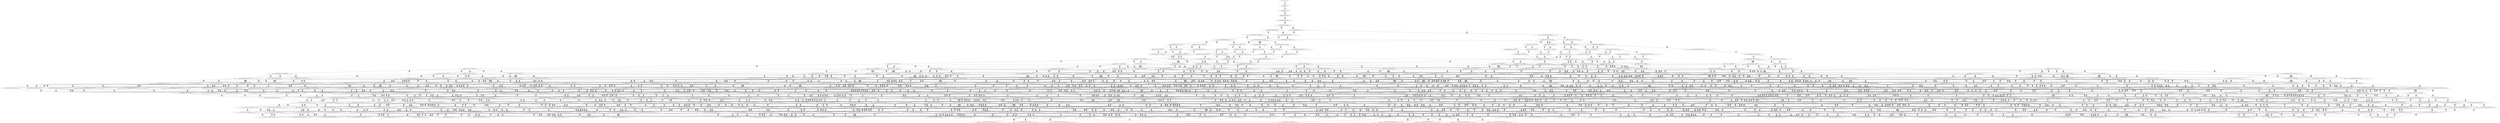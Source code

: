 digraph {
	S0[label="S0: [0, 0] [0, 0] [0, 0] [0, 0] \n{}{}"];
	S1[label="S1: [0, 0] [0, 0] [0, 0] [45, 57] \n{T0J0:45-57}{1}"];
	S2[label="S2: [45, 45] [45, 45] [45, 57] [89, 113] \n{T0J1:89-113}{1, 2}"];
	S3[label="S3: [45, 45] [45, 57] [81, 103] [89, 113] \n{T0J1:89-113, T0J2:81-103}{1, 2, 3}"];
	S4[label="S4: [45, 57] [60, 76] [81, 103] [89, 113] \n{T0J1:89-113, T0J2:81-103, T0J11:60-76}{1, 2, 3, 12}"];
	S5[label="S5: [60, 76] [61, 78] [81, 103] [89, 113] \n{T0J1:89-113, T0J2:81-103, T0J12:61-78}{1, 2, 3, 12, 13}"];
	S6[label="S6: [61, 76] [81, 103] [89, 113] [114, 143] \n{T0J1:89-113, T0J2:81-103, T0J13:114-143}{1, 2, 3, 12, 13, 14}"];
	S7[label="S7: [61, 78] [81, 103] [89, 113] [111, 140] \n{T0J1:89-113, T0J2:81-103, T0J15:111-140}{1, 2, 3, 12, 13, 16}"];
	S8[label="S8: [81, 103] [89, 113] [104, 130] [114, 143] \n{T0J1:89-113, T0J2:81-103, T0J13:114-143, T0J14:104-130}{1, 2, 3, 12, 13, 14, 15}"];
	S9[label="S9: [81, 103] [89, 113] [111, 140] [114, 145] \n{T0J1:89-113, T0J2:81-103, T0J13:114-145, T0J15:111-140}{1, 2, 3, 12, 13, 14, 16}"];
	S10[label="S10: [81, 103] [89, 113] [102, 129] [111, 140] \n{T0J1:89-113, T0J2:81-103, T0J15:111-140, T0J20:102-129}{1, 2, 3, 12, 13, 16, 21}"];
	S11[label="S11: [89, 113] [103, 130] [104, 131] [114, 143] \n{T0J3:103-131, T0J13:114-143, T0J14:104-130}{1, 2, 3, 4, 12, 13, 14, 15}"];
	S12[label="S12: [89, 113] [104, 140] [114, 145] [124, 166] \n{T0J13:114-145, T0J14:104-156, T0J15:111-166}{1, 2, 3, 12, 13, 14, 15, 16}"];
	S13[label="S13: [89, 113] [103, 131] [111, 140] [114, 145] \n{T0J3:103-131, T0J13:114-145, T0J15:111-140}{1, 2, 3, 4, 12, 13, 14, 16}"];
	S14[label="S14: [89, 113] [102, 129] [103, 131] [111, 140] \n{T0J3:103-131, T0J15:111-140}{1, 2, 3, 4, 12, 13, 16, 21}"];
	S15[label="S15: [89, 113] [102, 129] [111, 140] [134, 169] \n{T0J13:134-169, T0J15:111-140, T0J20:102-129}{1, 2, 3, 12, 13, 14, 16, 21}"];
	S16[label="S16: [103, 113] [104, 130] [114, 143] [147, 169] \n{T0J4:147-169, T0J13:114-143}{1, 2, 3, 4, 5, 12, 13, 14, 15}"];
	S17[label="S17: [103, 130] [104, 131] [104, 132] [114, 143] \n{T0J6:104-132, T0J13:114-143}{1, 2, 3, 4, 7, 12, 13, 14, 15}"];
	S18[label="S18: [103, 140] [104, 141] [114, 145] [124, 166] \n{T0J3:103-141, T0J13:114-145}{1, 2, 3, 4, 12, 13, 14, 15, 16}"];
	S19[label="S19: [102, 140] [111, 145] [124, 156] [130, 169] \n{T0J13:114-169, T0J14:104-156, T0J15:111-166, T0J20:102-154}{1, 2, 3, 12, 13, 14, 15, 16, 21}"];
	S20[label="S20: [103, 113] [111, 140] [114, 145] [147, 169] \n{T0J4:147-169, T0J13:114-145}{1, 2, 3, 4, 5, 12, 13, 14, 16}"];
	S21[label="S21: [103, 131] [104, 132] [111, 140] [114, 145] \n{T0J6:104-132, T0J13:114-145}{1, 2, 3, 4, 7, 12, 13, 14, 16}"];
	S22[label="S22: [103, 113] [103, 129] [111, 140] [147, 169] \n{T0J4:147-169}{1, 2, 3, 4, 5, 12, 13, 16, 21}"];
	S23[label="S23: [102, 129] [103, 131] [104, 132] [111, 140] \n{T0J6:104-132}{1, 2, 3, 4, 7, 12, 13, 16, 21}"];
	S24[label="S24: [102, 129] [103, 140] [111, 141] [134, 169] \n{T0J3:103-141, T0J13:134-169}{1, 2, 3, 4, 12, 13, 14, 16, 21}"];
	S25[label="S25: [104, 130] [114, 143] [147, 169] [159, 184] \n{T0J4:147-169, T0J5:159-184, T0J13:114-143}{1, 2, 3, 4, 5, 6, 12, 13, 14, 15}"];
	S26[label="S26: [104, 131] [104, 132] [114, 143] [147, 186] \n{T0J4:147-186}{1, 2, 3, 4, 5, 7, 12, 13, 14, 15}"];
	S27[label="S27: [104, 131] [104, 132] [114, 143] [148, 187] \n{T0J7:148-187}{1, 2, 3, 4, 7, 8, 12, 13, 14, 15}"];
	S28[label="S28: [104, 140] [114, 145] [124, 166] [147, 196] \n{T0J4:147-196}{1, 2, 3, 4, 5, 12, 13, 14, 15, 16}"];
	S29[label="S29: [104, 141] [114, 145] [118, 159] [124, 166] \n{T0J6:118-159}{1, 2, 3, 4, 7, 12, 13, 14, 15, 16}"];
	S30[label="S30: [103, 145] [111, 156] [124, 168] [130, 169] \n{T0J3:103-168}{1, 2, 3, 4, 12, 13, 14, 15, 16, 21}"];
	S31[label="S31: [111, 145] [124, 156] [130, 169] [166, 183] \n{T0J13:114-169, T0J14:104-156, T0J15:111-166, T0J21:166-183}{1, 2, 3, 12, 13, 14, 15, 16, 21, 22}"];
	S32[label="S32: [111, 140] [114, 145] [147, 169] [159, 184] \n{T0J4:147-169, T0J5:159-184, T0J13:114-145}{1, 2, 3, 4, 5, 6, 12, 13, 14, 16}"];
	S33[label="S33: [104, 132] [111, 140] [114, 145] [147, 187] \n{T0J4:147-187}{1, 2, 3, 4, 5, 7, 12, 13, 14, 16}"];
	S34[label="S34: [104, 132] [111, 140] [114, 145] [148, 188] \n{T0J7:148-188}{1, 2, 3, 4, 7, 8, 12, 13, 14, 16}"];
	S35[label="S35: [103, 129] [111, 140] [147, 169] [159, 184] \n{T0J4:147-169, T0J5:159-184}{1, 2, 3, 4, 5, 6, 12, 13, 16, 21}"];
	S36[label="S36: [103, 131] [104, 132] [111, 140] [147, 185] \n{T0J4:147-185}{1, 2, 3, 4, 5, 7, 12, 13, 16, 21}"];
	S37[label="S37: [103, 131] [104, 132] [111, 140] [147, 186] \n{T0J7:147-186}{1, 2, 3, 4, 7, 8, 12, 13, 16, 21}"];
	S38[label="S38: [103, 140] [104, 141] [111, 148] [134, 169] \n{T0J6:104-148, T0J13:134-169}{1, 2, 3, 4, 7, 12, 13, 14, 16, 21}"];
	S39[label="S39: [103, 129] [111, 140] [134, 169] [147, 185] \n{T0J4:147-185, T0J13:134-169}{1, 2, 3, 4, 5, 12, 13, 14, 16, 21}"];
	S40[label="S40: [104, 143] [114, 149] [147, 186] [159, 202] \n{T0J4:147-186, T0J5:159-202}{1, 2, 3, 4, 5, 6, 7, 12, 13, 14, 15}"];
	S41[label="S41: [104, 132] [114, 143] [147, 187] [148, 188] \n{T0J4:147-187, T0J7:148-188}{1, 2, 3, 4, 5, 7, 8, 12, 13, 14, 15}"];
	S42[label="S42: [104, 145] [114, 159] [124, 187] [148, 198] \n{T0J7:148-198}{1, 2, 3, 4, 7, 8, 12, 13, 14, 15, 16}"];
	S43[label="S43: [114, 145] [124, 166] [147, 196] [160, 211] \n{T0J4:147-196, T0J5:160-211}{1, 2, 3, 4, 5, 6, 12, 13, 14, 15, 16}"];
	S44[label="S44: [114, 145] [118, 159] [124, 166] [147, 197] \n{T0J4:147-197}{1, 2, 3, 4, 5, 7, 12, 13, 14, 15, 16}"];
	S45[label="S45: [111, 145] [124, 156] [130, 169] [147, 201] \n{T0J4:147-201}{1, 2, 3, 4, 5, 12, 13, 14, 15, 16, 21}"];
	S46[label="S46: [111, 156] [118, 164] [124, 168] [130, 169] \n{T0J6:118-164}{1, 2, 3, 4, 7, 12, 13, 14, 15, 16, 21}"];
	S47[label="S47: [124, 156] [130, 169] [133, 173] [166, 183] \n{T0J3:133-173, T0J21:166-183}{1, 2, 3, 4, 12, 13, 14, 15, 16, 21, 22}"];
	S48[label="S48: [111, 145] [114, 159] [147, 187] [159, 203] \n{T0J4:147-187, T0J5:159-203}{1, 2, 3, 4, 5, 6, 7, 12, 13, 14, 16}"];
	S49[label="S49: [111, 140] [114, 145] [147, 188] [148, 189] \n{T0J4:147-188, T0J7:148-189}{1, 2, 3, 4, 5, 7, 8, 12, 13, 14, 16}"];
	S50[label="S50: [104, 140] [111, 148] [147, 185] [159, 202] \n{T0J4:147-185, T0J5:159-202}{1, 2, 3, 4, 5, 6, 7, 12, 13, 16, 21}"];
	S51[label="S51: [104, 132] [111, 140] [147, 186] [147, 188] \n{T0J4:147-187, T0J7:147-188}{1, 2, 3, 4, 5, 7, 8, 12, 13, 16, 21}"];
	S52[label="S52: [104, 141] [111, 148] [134, 186] [148, 198] \n{T0J7:147-197}{1, 2, 3, 4, 7, 8, 12, 13, 14, 16, 21}"];
	S53[label="S53: [104, 141] [111, 148] [134, 169] [147, 196] \n{T0J4:147-196}{1, 2, 3, 4, 5, 7, 12, 13, 14, 16, 21}"];
	S54[label="S54: [111, 140] [134, 169] [147, 185] [159, 200] \n{T0J4:147-185, T0J5:159-200, T0J13:134-169}{1, 2, 3, 4, 5, 6, 12, 13, 14, 16, 21}"];
	S55[label="S55: [114, 149] [147, 187] [148, 200] [159, 203] \n{T0J4:147-187, T0J5:159-203, T0J7:148-200}{1, 2, 3, 4, 5, 6, 7, 8, 12, 13, 14, 15}"];
	S56[label="S56: [114, 159] [124, 188] [147, 198] [148, 202] \n{T0J4:147-201, T0J7:148-202}{1, 2, 3, 4, 5, 7, 8, 12, 13, 14, 15, 16}"];
	S57[label="S57: [114, 159] [124, 177] [136, 187] [148, 198] \n{T0J7:148-198, T0J16:136-177}{1, 2, 3, 4, 7, 8, 12, 13, 14, 15, 16, 17}"];
	S58[label="S58: [111, 164] [124, 187] [130, 197] [148, 213] \n{T0J7:147-213}{1, 2, 3, 4, 7, 8, 12, 13, 14, 15, 16, 21}"];
	S59[label="S59: [118, 164] [124, 166] [147, 197] [160, 216] \n{T0J4:147-197, T0J5:160-216}{1, 2, 3, 4, 5, 6, 7, 12, 13, 14, 15, 16}"];
	S60[label="S60: [124, 156] [130, 169] [147, 201] [167, 216] \n{T0J4:147-201, T0J5:167-216}{1, 2, 3, 4, 5, 6, 12, 13, 14, 15, 16, 21}"];
	S61[label="S61: [118, 164] [124, 168] [130, 169] [147, 212] \n{T0J4:147-212}{1, 2, 3, 4, 5, 7, 12, 13, 14, 15, 16, 21}"];
	S62[label="S62: [133, 156] [133, 169] [166, 183] [177, 212] \n{T0J4:177-212, T0J21:166-183}{1, 2, 3, 4, 5, 12, 13, 14, 15, 16, 21, 22}"];
	S63[label="S63: [130, 169] [133, 173] [139, 175] [166, 183] \n{T0J6:139-175, T0J21:166-183}{1, 2, 3, 4, 7, 12, 13, 14, 15, 16, 21, 22}"];
	S64[label="S64: [114, 159] [147, 188] [148, 202] [159, 211] \n{T0J4:147-188, T0J5:159-211, T0J7:148-202}{1, 2, 3, 4, 5, 6, 7, 8, 12, 13, 14, 16}"];
	S65[label="S65: [111, 148] [147, 186] [147, 197] [159, 203] \n{T0J4:147-187, T0J5:159-203, T0J7:147-197}{1, 2, 3, 4, 5, 6, 7, 8, 12, 13, 16, 21}"];
	S66[label="S66: [111, 148] [134, 186] [147, 197] [148, 199] \n{T0J4:147-197, T0J7:147-198}{1, 2, 3, 4, 5, 7, 8, 12, 13, 14, 16, 21}"];
	S67[label="S67: [111, 159] [134, 169] [147, 196] [159, 212] \n{T0J4:147-196, T0J5:159-212}{1, 2, 3, 4, 5, 6, 7, 12, 13, 14, 16, 21}"];
	S68[label="S68: [148, 149] [148, 187] [159, 203] [198, 212] \n{T0J5:159-203, T0J8:198-212}{1, 2, 3, 4, 5, 6, 7, 8, 9, 12, 13, 14, 15}"];
	S69[label="S69: [124, 188] [147, 202] [148, 216] [159, 230] \n{}{1, 2, 3, 4, 5, 6, 7, 8, 12, 13, 14, 15, 16}"];
	S70[label="S70: [148, 159] [148, 188] [148, 198] [198, 222] \n{T0J8:198-222}{1, 2, 3, 4, 5, 7, 8, 9, 12, 13, 14, 15, 16}"];
	S71[label="S71: [124, 188] [136, 191] [147, 198] [148, 215] \n{}{1, 2, 3, 4, 5, 7, 8, 12, 13, 14, 15, 16, 17}"];
	S72[label="S72: [124, 188] [130, 198] [147, 213] [154, 229] \n{}{1, 2, 3, 4, 5, 7, 8, 12, 13, 14, 15, 16, 21}"];
	S73[label="S73: [148, 159] [148, 177] [148, 187] [198, 222] \n{T0J8:198-222}{1, 2, 3, 4, 7, 8, 9, 12, 13, 14, 15, 16, 17}"];
	S74[label="S74: [124, 176] [127, 177] [136, 187] [148, 198] \n{T0J17:127-176}{1, 2, 3, 4, 7, 8, 12, 13, 14, 15, 16, 17, 18}"];
	S75[label="S75: [124, 187] [130, 197] [136, 204] [148, 213] \n{}{1, 2, 3, 4, 7, 8, 12, 13, 14, 15, 16, 17, 21}"];
	S76[label="S76: [147, 172] [147, 187] [148, 197] [197, 235] \n{T0J8:197-235}{1, 2, 3, 4, 7, 8, 9, 12, 13, 14, 15, 16, 21}"];
	S77[label="S77: [124, 187] [130, 197] [148, 213] [175, 253] \n{}{1, 2, 3, 4, 7, 8, 12, 13, 14, 15, 16, 21, 22}"];
	S78[label="S78: [124, 187] [130, 197] [148, 213] [180, 255] \n{T0J26:180-255}{1, 2, 3, 4, 7, 8, 12, 13, 14, 15, 16, 21, 27}"];
	S79[label="S79: [124, 169] [130, 175] [147, 212] [167, 235] \n{T0J5:167-235}{1, 2, 3, 4, 5, 6, 7, 12, 13, 14, 15, 16, 21}"];
	S80[label="S80: [133, 169] [166, 183] [177, 212] [189, 227] \n{T0J4:177-212, T0J5:189-227, T0J21:166-183}{1, 2, 3, 4, 5, 6, 12, 13, 14, 15, 16, 21, 22}"];
	S81[label="S81: [133, 173] [139, 175] [166, 183] [174, 225] \n{T0J4:174-225}{1, 2, 3, 4, 5, 7, 12, 13, 14, 15, 16, 21, 22}"];
	S82[label="S82: [148, 159] [148, 188] [159, 211] [198, 222] \n{T0J5:159-211, T0J8:198-222}{1, 2, 3, 4, 5, 6, 7, 8, 9, 12, 13, 14, 16}"];
	S83[label="S83: [147, 148] [147, 186] [159, 203] [197, 211] \n{T0J5:159-203, T0J8:197-211}{1, 2, 3, 4, 5, 6, 7, 8, 9, 12, 13, 16, 21}"];
	S84[label="S84: [134, 186] [147, 197] [148, 212] [159, 219] \n{T0J5:159-219}{1, 2, 3, 4, 5, 6, 7, 8, 12, 13, 14, 16, 21}"];
	S85[label="S85: [147, 186] [147, 197] [148, 199] [197, 211] \n{T0J8:197-211}{1, 2, 3, 4, 5, 7, 8, 9, 12, 13, 14, 16, 21}"];
	S86[label="S86: [148, 187] [159, 203] [198, 212] [212, 229] \n{T0J5:159-203, T0J8:198-212, T0J9:212-229}{1, 2, 3, 4, 5, 6, 7, 8, 9, 10, 12, 13, 14, 15}"];
	S87[label="S87: [147, 202] [148, 216] [159, 230] [197, 251] \n{T0J8:197-251}{1, 2, 3, 4, 5, 6, 7, 8, 9, 12, 13, 14, 15, 16}"];
	S88[label="S88: [136, 202] [147, 216] [148, 220] [159, 259] \n{}{1, 2, 3, 4, 5, 6, 7, 8, 12, 13, 14, 15, 16, 17}"];
	S89[label="S89: [130, 202] [147, 216] [154, 230] [165, 259] \n{}{1, 2, 3, 4, 5, 6, 7, 8, 12, 13, 14, 15, 16, 21}"];
	S90[label="S90: [148, 188] [148, 198] [198, 222] [212, 239] \n{T0J8:198-222, T0J9:212-239}{1, 2, 3, 4, 5, 7, 8, 9, 10, 12, 13, 14, 15, 16}"];
	S91[label="S91: [147, 191] [147, 198] [148, 215] [197, 235] \n{T0J8:197-235}{1, 2, 3, 4, 5, 7, 8, 9, 12, 13, 14, 15, 16, 17}"];
	S92[label="S92: [147, 198] [147, 213] [154, 229] [197, 235] \n{T0J8:197-235}{1, 2, 3, 4, 5, 7, 8, 9, 12, 13, 14, 15, 16, 21}"];
	S93[label="S93: [127, 189] [136, 191] [147, 198] [148, 232] \n{}{1, 2, 3, 4, 5, 7, 8, 12, 13, 14, 15, 16, 17, 18}"];
	S94[label="S94: [130, 198] [136, 204] [148, 215] [154, 243] \n{}{1, 2, 3, 4, 5, 7, 8, 12, 13, 14, 15, 16, 17, 21}"];
	S95[label="S95: [130, 198] [147, 213] [154, 243] [175, 253] \n{}{1, 2, 3, 4, 5, 7, 8, 12, 13, 14, 15, 16, 21, 22}"];
	S96[label="S96: [130, 198] [147, 213] [154, 243] [180, 255] \n{}{1, 2, 3, 4, 5, 7, 8, 12, 13, 14, 15, 16, 21, 27}"];
	S97[label="S97: [148, 177] [148, 187] [198, 222] [212, 239] \n{T0J8:198-222, T0J9:212-239}{1, 2, 3, 4, 7, 8, 9, 10, 12, 13, 14, 15, 16, 17}"];
	S98[label="S98: [147, 177] [147, 187] [148, 198] [197, 235] \n{T0J8:197-235}{1, 2, 3, 4, 7, 8, 9, 12, 13, 14, 15, 16, 17, 18}"];
	S99[label="S99: [147, 197] [147, 204] [148, 213] [197, 235] \n{T0J8:197-235}{1, 2, 3, 4, 7, 8, 9, 12, 13, 14, 15, 16, 17, 21}"];
	S100[label="S100: [127, 177] [136, 187] [148, 198] [184, 248] \n{T0J18:184-248}{1, 2, 3, 4, 7, 8, 12, 13, 14, 15, 16, 17, 18, 19}"];
	S101[label="S101: [127, 189] [136, 197] [137, 204] [148, 224] \n{}{1, 2, 3, 4, 7, 8, 12, 13, 14, 15, 16, 17, 18, 21}"];
	S102[label="S102: [130, 197] [136, 204] [148, 213] [175, 253] \n{}{1, 2, 3, 4, 7, 8, 12, 13, 14, 15, 16, 17, 21, 22}"];
	S103[label="S103: [130, 197] [136, 204] [148, 213] [180, 255] \n{T0J26:180-255}{1, 2, 3, 4, 7, 8, 12, 13, 14, 15, 16, 17, 21, 27}"];
	S104[label="S104: [147, 187] [148, 197] [197, 235] [211, 252] \n{T0J8:197-235, T0J9:211-252}{1, 2, 3, 4, 7, 8, 9, 10, 12, 13, 14, 15, 16, 21}"];
	S105[label="S105: [147, 197] [148, 213] [175, 235] [197, 253] \n{T0J8:197-235}{1, 2, 3, 4, 7, 8, 9, 12, 13, 14, 15, 16, 21, 22}"];
	S106[label="S106: [147, 197] [148, 213] [180, 235] [197, 255] \n{T0J8:197-235, T0J26:180-255}{1, 2, 3, 4, 7, 8, 9, 12, 13, 14, 15, 16, 21, 27}"];
	S107[label="S107: [130, 197] [148, 213] [175, 236] [175, 253] \n{T0J22:175-236}{1, 2, 3, 4, 7, 8, 12, 13, 14, 15, 16, 21, 22, 23}"];
	S108[label="S108: [130, 197] [148, 213] [175, 253] [188, 255] \n{T0J26:180-255}{1, 2, 3, 4, 7, 8, 12, 13, 14, 15, 16, 21, 22, 27}"];
	S109[label="S109: [139, 183] [166, 188] [174, 225] [189, 244] \n{T0J4:174-225, T0J5:189-244}{1, 2, 3, 4, 5, 6, 7, 12, 13, 14, 15, 16, 21, 22}"];
	S110[label="S110: [148, 188] [159, 211] [198, 222] [212, 239] \n{T0J5:159-211, T0J8:198-222, T0J9:212-239}{1, 2, 3, 4, 5, 6, 7, 8, 9, 10, 12, 13, 14, 16}"];
	S111[label="S111: [147, 186] [159, 203] [197, 211] [211, 228] \n{T0J5:159-203, T0J8:197-211, T0J9:211-228}{1, 2, 3, 4, 5, 6, 7, 8, 9, 10, 12, 13, 16, 21}"];
	S112[label="S112: [147, 197] [148, 212] [159, 219] [197, 257] \n{T0J8:197-249}{1, 2, 3, 4, 5, 6, 7, 8, 9, 12, 13, 14, 16, 21}"];
	S113[label="S113: [147, 197] [148, 199] [197, 211] [211, 252] \n{T0J8:197-211, T0J9:211-252}{1, 2, 3, 4, 5, 7, 8, 9, 10, 12, 13, 14, 16, 21}"];
	S114[label="S114: [159, 203] [160, 203] [198, 212] [212, 229] \n{T0J8:198-212, T0J9:212-229, T0J10:160-203}{1, 2, 3, 4, 5, 6, 7, 8, 9, 10, 11, 12, 13, 14, 15}"];
	S115[label="S115: [148, 216] [159, 230] [197, 251] [211, 282] \n{T0J9:211-282}{1, 2, 3, 4, 5, 6, 7, 8, 9, 10, 12, 13, 14, 15, 16}"];
	S116[label="S116: [147, 216] [148, 230] [159, 259] [197, 265] \n{}{1, 2, 3, 4, 5, 6, 7, 8, 9, 12, 13, 14, 15, 16, 17}"];
	S117[label="S117: [147, 216] [154, 230] [165, 259] [197, 292] \n{}{1, 2, 3, 4, 5, 6, 7, 8, 9, 12, 13, 14, 15, 16, 21}"];
	S118[label="S118: [136, 216] [147, 219] [148, 232] [159, 260] \n{}{1, 2, 3, 4, 5, 6, 7, 8, 12, 13, 14, 15, 16, 17, 18}"];
	S119[label="S119: [136, 216] [148, 230] [154, 259] [165, 269] \n{}{1, 2, 3, 4, 5, 6, 7, 8, 12, 13, 14, 15, 16, 17, 21}"];
	S120[label="S120: [147, 216] [154, 243] [165, 259] [186, 309] \n{}{1, 2, 3, 4, 5, 6, 7, 8, 12, 13, 14, 15, 16, 21, 22}"];
	S121[label="S121: [159, 216] [159, 230] [165, 259] [201, 281] \n{T0J24:201-281}{1, 2, 3, 4, 5, 6, 7, 8, 12, 13, 14, 15, 16, 21, 25}"];
	S122[label="S122: [147, 216] [154, 243] [165, 259] [186, 311] \n{}{1, 2, 3, 4, 5, 6, 7, 8, 12, 13, 14, 15, 16, 21, 27}"];
	S123[label="S123: [148, 188] [160, 198] [198, 222] [212, 239] \n{T0J8:198-222, T0J9:212-239, T0J10:160-188}{1, 2, 3, 4, 5, 7, 8, 9, 10, 11, 12, 13, 14, 15, 16}"];
	S124[label="S124: [147, 198] [148, 222] [197, 235] [211, 252] \n{T0J8:197-235, T0J9:211-252}{1, 2, 3, 4, 5, 7, 8, 9, 10, 12, 13, 14, 15, 16, 17}"];
	S125[label="S125: [147, 213] [154, 235] [197, 243] [211, 252] \n{T0J8:197-235, T0J9:211-252}{1, 2, 3, 4, 5, 7, 8, 9, 10, 12, 13, 14, 15, 16, 21}"];
	S126[label="S126: [147, 191] [147, 198] [148, 233] [197, 235] \n{T0J8:197-235}{1, 2, 3, 4, 5, 7, 8, 9, 12, 13, 14, 15, 16, 17, 18}"];
	S127[label="S127: [147, 204] [148, 215] [154, 235] [197, 253] \n{T0J8:197-235}{1, 2, 3, 4, 5, 7, 8, 9, 12, 13, 14, 15, 16, 17, 21}"];
	S128[label="S128: [147, 213] [154, 235] [175, 253] [197, 253] \n{T0J8:197-235}{1, 2, 3, 4, 5, 7, 8, 9, 12, 13, 14, 15, 16, 21, 22}"];
	S129[label="S129: [147, 213] [154, 235] [180, 253] [197, 255] \n{T0J8:197-235}{1, 2, 3, 4, 5, 7, 8, 9, 12, 13, 14, 15, 16, 21, 27}"];
	S130[label="S130: [136, 191] [147, 198] [148, 233] [184, 248] \n{T0J18:184-248}{1, 2, 3, 4, 5, 7, 8, 12, 13, 14, 15, 16, 17, 18, 19}"];
	S131[label="S131: [136, 197] [137, 204] [148, 224] [154, 245] \n{}{1, 2, 3, 4, 5, 7, 8, 12, 13, 14, 15, 16, 17, 18, 21}"];
	S132[label="S132: [136, 204] [148, 215] [154, 253] [175, 253] \n{}{1, 2, 3, 4, 5, 7, 8, 12, 13, 14, 15, 16, 17, 21, 22}"];
	S133[label="S133: [136, 204] [148, 215] [154, 253] [180, 255] \n{}{1, 2, 3, 4, 5, 7, 8, 12, 13, 14, 15, 16, 17, 21, 27}"];
	S134[label="S134: [147, 213] [154, 236] [175, 253] [175, 253] \n{}{1, 2, 3, 4, 5, 7, 8, 12, 13, 14, 15, 16, 21, 22, 23}"];
	S135[label="S135: [147, 213] [154, 253] [175, 253] [188, 255] \n{}{1, 2, 3, 4, 5, 7, 8, 12, 13, 14, 15, 16, 21, 22, 27}"];
	S136[label="S136: [148, 187] [160, 188] [198, 222] [212, 239] \n{T0J8:198-222, T0J9:212-239, T0J10:160-188}{1, 2, 3, 4, 7, 8, 9, 10, 11, 12, 13, 14, 15, 16, 17}"];
	S137[label="S137: [147, 187] [148, 198] [197, 235] [211, 252] \n{T0J8:197-235, T0J9:211-252}{1, 2, 3, 4, 7, 8, 9, 10, 12, 13, 14, 15, 16, 17, 18}"];
	S138[label="S138: [147, 204] [148, 222] [197, 235] [211, 252] \n{T0J8:197-235, T0J9:211-252}{1, 2, 3, 4, 7, 8, 9, 10, 12, 13, 14, 15, 16, 17, 21}"];
	S139[label="S139: [147, 187] [148, 198] [184, 235] [197, 248] \n{T0J8:197-235, T0J18:184-248}{1, 2, 3, 4, 7, 8, 9, 12, 13, 14, 15, 16, 17, 18, 19}"];
	S140[label="S140: [147, 197] [147, 204] [148, 224] [197, 235] \n{T0J8:197-235}{1, 2, 3, 4, 7, 8, 9, 12, 13, 14, 15, 16, 17, 18, 21}"];
	S141[label="S141: [147, 204] [148, 213] [175, 235] [197, 253] \n{T0J8:197-235}{1, 2, 3, 4, 7, 8, 9, 12, 13, 14, 15, 16, 17, 21, 22}"];
	S142[label="S142: [147, 204] [148, 213] [180, 235] [197, 255] \n{T0J8:197-235, T0J26:180-255}{1, 2, 3, 4, 7, 8, 9, 12, 13, 14, 15, 16, 17, 21, 27}"];
	S143[label="S143: [136, 187] [148, 198] [183, 242] [184, 248] \n{T0J18:184-248, T0J19:183-242}{1, 2, 3, 4, 7, 8, 12, 13, 14, 15, 16, 17, 18, 19, 20}"];
	S144[label="S144: [136, 197] [137, 204] [148, 224] [184, 248] \n{T0J18:184-248}{1, 2, 3, 4, 7, 8, 12, 13, 14, 15, 16, 17, 18, 19, 21}"];
	S145[label="S145: [136, 197] [137, 204] [148, 224] [175, 253] \n{}{1, 2, 3, 4, 7, 8, 12, 13, 14, 15, 16, 17, 18, 21, 22}"];
	S146[label="S146: [136, 197] [137, 204] [148, 224] [180, 255] \n{T0J26:180-255}{1, 2, 3, 4, 7, 8, 12, 13, 14, 15, 16, 17, 18, 21, 27}"];
	S147[label="S147: [136, 204] [148, 213] [175, 236] [175, 253] \n{T0J22:175-236}{1, 2, 3, 4, 7, 8, 12, 13, 14, 15, 16, 17, 21, 22, 23}"];
	S148[label="S148: [136, 204] [148, 213] [175, 253] [188, 255] \n{T0J26:180-255}{1, 2, 3, 4, 7, 8, 12, 13, 14, 15, 16, 17, 21, 22, 27}"];
	S149[label="S149: [148, 188] [159, 197] [197, 235] [211, 252] \n{T0J8:197-235, T0J9:211-252, T0J10:159-188}{1, 2, 3, 4, 7, 8, 9, 10, 11, 12, 13, 14, 15, 16, 21}"];
	S150[label="S150: [148, 213] [175, 235] [197, 252] [211, 253] \n{T0J8:197-235, T0J9:211-252}{1, 2, 3, 4, 7, 8, 9, 10, 12, 13, 14, 15, 16, 21, 22}"];
	S151[label="S151: [148, 213] [180, 235] [197, 252] [211, 255] \n{T0J8:197-235, T0J9:211-252, T0J26:180-255}{1, 2, 3, 4, 7, 8, 9, 10, 12, 13, 14, 15, 16, 21, 27}"];
	S152[label="S152: [148, 213] [175, 235] [175, 236] [197, 253] \n{T0J8:197-235, T0J22:175-236}{1, 2, 3, 4, 7, 8, 9, 12, 13, 14, 15, 16, 21, 22, 23}"];
	S153[label="S153: [148, 213] [175, 235] [188, 253] [197, 255] \n{T0J8:197-235, T0J26:180-255}{1, 2, 3, 4, 7, 8, 9, 12, 13, 14, 15, 16, 21, 22, 27}"];
	S154[label="S154: [148, 213] [175, 236] [175, 243] [186, 253] \n{T0J22:175-236, T0J23:186-243}{1, 2, 3, 4, 7, 8, 12, 13, 14, 15, 16, 21, 22, 23, 24}"];
	S155[label="S155: [148, 213] [175, 236] [175, 253] [188, 255] \n{T0J22:175-236, T0J26:180-255}{1, 2, 3, 4, 7, 8, 12, 13, 14, 15, 16, 21, 22, 23, 27}"];
	S156[label="S156: [159, 204] [160, 211] [198, 222] [212, 239] \n{T0J8:198-222, T0J9:212-239, T0J10:160-204}{1, 2, 3, 4, 5, 6, 7, 8, 9, 10, 11, 12, 13, 14, 16}"];
	S157[label="S157: [159, 202] [159, 203] [197, 211] [211, 228] \n{T0J8:197-211, T0J9:211-228, T0J10:159-202}{1, 2, 3, 4, 5, 6, 7, 8, 9, 10, 11, 12, 13, 16, 21}"];
	S158[label="S158: [148, 212] [159, 219] [197, 257] [211, 277] \n{T0J8:197-249, T0J9:211-277}{1, 2, 3, 4, 5, 6, 7, 8, 9, 10, 12, 13, 14, 16, 21}"];
	S159[label="S159: [148, 188] [159, 199] [197, 211] [211, 252] \n{T0J8:197-211, T0J9:211-252, T0J10:159-188}{1, 2, 3, 4, 5, 7, 8, 9, 10, 11, 12, 13, 14, 16, 21}"];
	S160[label="S160: [159, 230] [160, 232] [197, 251] [211, 282] \n{}{1, 2, 3, 4, 5, 6, 7, 8, 9, 10, 11, 12, 13, 14, 15, 16}"];
	S161[label="S161: [148, 230] [159, 259] [197, 265] [211, 296] \n{}{1, 2, 3, 4, 5, 6, 7, 8, 9, 10, 12, 13, 14, 15, 16, 17}"];
	S162[label="S162: [154, 235] [165, 259] [197, 292] [211, 320] \n{}{1, 2, 3, 4, 5, 6, 7, 8, 9, 10, 12, 13, 14, 15, 16, 21}"];
	S163[label="S163: [147, 230] [148, 233] [159, 260] [197, 279] \n{}{1, 2, 3, 4, 5, 6, 7, 8, 9, 12, 13, 14, 15, 16, 17, 18}"];
	S164[label="S164: [148, 230] [154, 259] [165, 271] [197, 303] \n{}{1, 2, 3, 4, 5, 6, 7, 8, 9, 12, 13, 14, 15, 16, 17, 21}"];
	S165[label="S165: [154, 243] [165, 259] [186, 303] [197, 320] \n{}{1, 2, 3, 4, 5, 6, 7, 8, 9, 12, 13, 14, 15, 16, 21, 22}"];
	S166[label="S166: [159, 230] [165, 259] [197, 292] [201, 303] \n{}{1, 2, 3, 4, 5, 6, 7, 8, 9, 12, 13, 14, 15, 16, 21, 25}"];
	S167[label="S167: [154, 243] [165, 259] [186, 303] [197, 322] \n{}{1, 2, 3, 4, 5, 6, 7, 8, 9, 12, 13, 14, 15, 16, 21, 27}"];
	S168[label="S168: [147, 219] [148, 233] [159, 260] [192, 292] \n{}{1, 2, 3, 4, 5, 6, 7, 8, 12, 13, 14, 15, 16, 17, 18, 19}"];
	S169[label="S169: [137, 230] [148, 256] [154, 260] [165, 269] \n{}{1, 2, 3, 4, 5, 6, 7, 8, 12, 13, 14, 15, 16, 17, 18, 21}"];
	S170[label="S170: [148, 243] [154, 259] [165, 271] [186, 320] \n{}{1, 2, 3, 4, 5, 6, 7, 8, 12, 13, 14, 15, 16, 17, 21, 22}"];
	S171[label="S171: [159, 230] [159, 259] [165, 271] [201, 292] \n{}{1, 2, 3, 4, 5, 6, 7, 8, 12, 13, 14, 15, 16, 17, 21, 25}"];
	S172[label="S172: [148, 243] [154, 259] [165, 271] [186, 322] \n{}{1, 2, 3, 4, 5, 6, 7, 8, 12, 13, 14, 15, 16, 17, 21, 27}"];
	S173[label="S173: [154, 243] [165, 259] [175, 303] [198, 309] \n{}{1, 2, 3, 4, 5, 6, 7, 8, 12, 13, 14, 15, 16, 21, 22, 23}"];
	S174[label="S174: [159, 243] [165, 259] [186, 292] [201, 320] \n{}{1, 2, 3, 4, 5, 6, 7, 8, 12, 13, 14, 15, 16, 21, 22, 25}"];
	S175[label="S175: [154, 253] [165, 259] [186, 311] [203, 322] \n{}{1, 2, 3, 4, 5, 6, 7, 8, 12, 13, 14, 15, 16, 21, 22, 27}"];
	S176[label="S176: [159, 243] [165, 259] [186, 292] [201, 322] \n{}{1, 2, 3, 4, 5, 6, 7, 8, 12, 13, 14, 15, 16, 21, 25, 27}"];
	S177[label="S177: [148, 198] [159, 222] [197, 239] [211, 252] \n{T0J8:197-235, T0J9:211-252}{1, 2, 3, 4, 5, 7, 8, 9, 10, 11, 12, 13, 14, 15, 16, 17}"];
	S178[label="S178: [154, 199] [159, 235] [197, 244] [211, 252] \n{T0J8:197-235, T0J9:211-252}{1, 2, 3, 4, 5, 7, 8, 9, 10, 11, 12, 13, 14, 15, 16, 21}"];
	S179[label="S179: [147, 198] [148, 235] [197, 243] [211, 252] \n{T0J8:197-235, T0J9:211-252}{1, 2, 3, 4, 5, 7, 8, 9, 10, 12, 13, 14, 15, 16, 17, 18}"];
	S180[label="S180: [148, 222] [154, 235] [197, 252] [211, 260] \n{T0J9:211-252}{1, 2, 3, 4, 5, 7, 8, 9, 10, 12, 13, 14, 15, 16, 17, 21}"];
	S181[label="S181: [154, 235] [175, 252] [197, 253] [211, 269] \n{}{1, 2, 3, 4, 5, 7, 8, 9, 10, 12, 13, 14, 15, 16, 21, 22}"];
	S182[label="S182: [154, 235] [180, 252] [197, 255] [211, 269] \n{}{1, 2, 3, 4, 5, 7, 8, 9, 10, 12, 13, 14, 15, 16, 21, 27}"];
	S183[label="S183: [147, 198] [148, 235] [184, 243] [197, 248] \n{T0J8:197-235}{1, 2, 3, 4, 5, 7, 8, 9, 12, 13, 14, 15, 16, 17, 18, 19}"];
	S184[label="S184: [147, 204] [148, 224] [154, 235] [197, 253] \n{T0J8:197-235}{1, 2, 3, 4, 5, 7, 8, 9, 12, 13, 14, 15, 16, 17, 18, 21}"];
	S185[label="S185: [148, 215] [154, 235] [175, 253] [197, 260] \n{}{1, 2, 3, 4, 5, 7, 8, 9, 12, 13, 14, 15, 16, 17, 21, 22}"];
	S186[label="S186: [148, 215] [154, 235] [180, 255] [197, 260] \n{}{1, 2, 3, 4, 5, 7, 8, 9, 12, 13, 14, 15, 16, 17, 21, 27}"];
	S187[label="S187: [154, 235] [175, 236] [175, 253] [197, 269] \n{}{1, 2, 3, 4, 5, 7, 8, 9, 12, 13, 14, 15, 16, 21, 22, 23}"];
	S188[label="S188: [154, 235] [175, 253] [188, 255] [197, 269] \n{}{1, 2, 3, 4, 5, 7, 8, 9, 12, 13, 14, 15, 16, 21, 22, 27}"];
	S189[label="S189: [147, 198] [148, 242] [183, 243] [184, 248] \n{}{1, 2, 3, 4, 5, 7, 8, 12, 13, 14, 15, 16, 17, 18, 19, 20}"];
	S190[label="S190: [137, 204] [148, 224] [154, 248] [184, 253] \n{}{1, 2, 3, 4, 5, 7, 8, 12, 13, 14, 15, 16, 17, 18, 19, 21}"];
	S191[label="S191: [137, 204] [148, 224] [154, 253] [175, 253] \n{}{1, 2, 3, 4, 5, 7, 8, 12, 13, 14, 15, 16, 17, 18, 21, 22}"];
	S192[label="S192: [137, 204] [148, 224] [154, 253] [180, 255] \n{}{1, 2, 3, 4, 5, 7, 8, 12, 13, 14, 15, 16, 17, 18, 21, 27}"];
	S193[label="S193: [148, 215] [154, 236] [175, 253] [175, 260] \n{}{1, 2, 3, 4, 5, 7, 8, 12, 13, 14, 15, 16, 17, 21, 22, 23}"];
	S194[label="S194: [148, 215] [154, 253] [175, 255] [188, 260] \n{}{1, 2, 3, 4, 5, 7, 8, 12, 13, 14, 15, 16, 17, 21, 22, 27}"];
	S195[label="S195: [154, 236] [175, 243] [175, 253] [192, 269] \n{}{1, 2, 3, 4, 5, 7, 8, 12, 13, 14, 15, 16, 21, 22, 23, 24}"];
	S196[label="S196: [154, 236] [175, 253] [175, 255] [192, 269] \n{}{1, 2, 3, 4, 5, 7, 8, 12, 13, 14, 15, 16, 21, 22, 23, 27}"];
	S197[label="S197: [148, 188] [159, 198] [197, 235] [211, 252] \n{T0J8:197-235, T0J9:211-252}{1, 2, 3, 4, 7, 8, 9, 10, 11, 12, 13, 14, 15, 16, 17, 18}"];
	S198[label="S198: [148, 197] [159, 222] [197, 235] [211, 252] \n{T0J8:197-235, T0J9:211-252}{1, 2, 3, 4, 7, 8, 9, 10, 11, 12, 13, 14, 15, 16, 17, 21}"];
	S199[label="S199: [148, 198] [184, 235] [197, 248] [211, 252] \n{T0J8:197-235, T0J9:211-252, T0J18:184-248}{1, 2, 3, 4, 7, 8, 9, 10, 12, 13, 14, 15, 16, 17, 18, 19}"];
	S200[label="S200: [147, 204] [148, 224] [197, 235] [211, 252] \n{T0J8:197-235, T0J9:211-252}{1, 2, 3, 4, 7, 8, 9, 10, 12, 13, 14, 15, 16, 17, 18, 21}"];
	S201[label="S201: [148, 222] [175, 235] [197, 252] [211, 253] \n{T0J8:197-235, T0J9:211-252}{1, 2, 3, 4, 7, 8, 9, 10, 12, 13, 14, 15, 16, 17, 21, 22}"];
	S202[label="S202: [148, 222] [180, 235] [197, 252] [211, 255] \n{T0J8:197-235, T0J9:211-252, T0J26:180-255}{1, 2, 3, 4, 7, 8, 9, 10, 12, 13, 14, 15, 16, 17, 21, 27}"];
	S203[label="S203: [148, 198] [183, 235] [184, 242] [197, 248] \n{T0J8:197-235, T0J18:184-248, T0J19:183-242}{1, 2, 3, 4, 7, 8, 9, 12, 13, 14, 15, 16, 17, 18, 19, 20}"];
	S204[label="S204: [147, 204] [148, 224] [184, 235] [197, 248] \n{T0J8:197-235, T0J18:184-248}{1, 2, 3, 4, 7, 8, 9, 12, 13, 14, 15, 16, 17, 18, 19, 21}"];
	S205[label="S205: [147, 204] [148, 224] [175, 235] [197, 253] \n{T0J8:197-235}{1, 2, 3, 4, 7, 8, 9, 12, 13, 14, 15, 16, 17, 18, 21, 22}"];
	S206[label="S206: [147, 204] [148, 224] [180, 235] [197, 255] \n{T0J8:197-235, T0J26:180-255}{1, 2, 3, 4, 7, 8, 9, 12, 13, 14, 15, 16, 17, 18, 21, 27}"];
	S207[label="S207: [148, 213] [175, 235] [175, 236] [197, 253] \n{T0J8:197-235, T0J22:175-236}{1, 2, 3, 4, 7, 8, 9, 12, 13, 14, 15, 16, 17, 21, 22, 23}"];
	S208[label="S208: [148, 213] [175, 235] [188, 253] [197, 255] \n{T0J8:197-235, T0J26:180-255}{1, 2, 3, 4, 7, 8, 9, 12, 13, 14, 15, 16, 17, 21, 22, 27}"];
	S209[label="S209: [137, 204] [148, 224] [183, 242] [184, 248] \n{T0J18:184-248, T0J19:183-242}{1, 2, 3, 4, 7, 8, 12, 13, 14, 15, 16, 17, 18, 19, 20, 21}"];
	S210[label="S210: [137, 204] [148, 224] [175, 248] [196, 253] \n{T0J18:184-248}{1, 2, 3, 4, 7, 8, 12, 13, 14, 15, 16, 17, 18, 19, 21, 22}"];
	S211[label="S211: [137, 204] [148, 224] [180, 248] [196, 255] \n{T0J18:184-248, T0J26:180-255}{1, 2, 3, 4, 7, 8, 12, 13, 14, 15, 16, 17, 18, 19, 21, 27}"];
	S212[label="S212: [137, 204] [148, 224] [175, 236] [175, 253] \n{T0J22:175-236}{1, 2, 3, 4, 7, 8, 12, 13, 14, 15, 16, 17, 18, 21, 22, 23}"];
	S213[label="S213: [137, 204] [148, 224] [175, 253] [188, 255] \n{T0J26:180-255}{1, 2, 3, 4, 7, 8, 12, 13, 14, 15, 16, 17, 18, 21, 22, 27}"];
	S214[label="S214: [148, 213] [175, 236] [175, 243] [186, 253] \n{T0J22:175-236, T0J23:186-243}{1, 2, 3, 4, 7, 8, 12, 13, 14, 15, 16, 17, 21, 22, 23, 24}"];
	S215[label="S215: [148, 213] [175, 236] [175, 253] [188, 255] \n{T0J22:175-236, T0J26:180-255}{1, 2, 3, 4, 7, 8, 12, 13, 14, 15, 16, 17, 21, 22, 23, 27}"];
	S216[label="S216: [159, 197] [175, 235] [197, 252] [211, 253] \n{T0J8:197-235, T0J9:211-252}{1, 2, 3, 4, 7, 8, 9, 10, 11, 12, 13, 14, 15, 16, 21, 22}"];
	S217[label="S217: [159, 197] [180, 235] [197, 252] [211, 255] \n{T0J8:197-235, T0J9:211-252, T0J26:180-255}{1, 2, 3, 4, 7, 8, 9, 10, 11, 12, 13, 14, 15, 16, 21, 27}"];
	S218[label="S218: [175, 235] [175, 236] [197, 252] [211, 253] \n{T0J8:197-235, T0J9:211-252, T0J22:175-236}{1, 2, 3, 4, 7, 8, 9, 10, 12, 13, 14, 15, 16, 21, 22, 23}"];
	S219[label="S219: [175, 235] [188, 252] [197, 253] [212, 255] \n{T0J8:197-235, T0J9:211-252, T0J26:180-255}{1, 2, 3, 4, 7, 8, 9, 10, 12, 13, 14, 15, 16, 21, 22, 27}"];
	S220[label="S220: [175, 235] [175, 236] [186, 243] [198, 253] \n{T0J8:197-235, T0J22:175-236, T0J23:186-243}{1, 2, 3, 4, 7, 8, 9, 12, 13, 14, 15, 16, 21, 22, 23, 24}"];
	S221[label="S221: [175, 235] [175, 236] [188, 253] [198, 255] \n{T0J8:197-235, T0J22:175-236, T0J26:180-255}{1, 2, 3, 4, 7, 8, 9, 12, 13, 14, 15, 16, 21, 22, 23, 27}"];
	S222[label="S222: [175, 236] [175, 243] [186, 253] [204, 255] \n{T0J22:175-236, T0J23:186-243, T0J26:180-255}{1, 2, 3, 4, 7, 8, 12, 13, 14, 15, 16, 21, 22, 23, 24, 27}"];
	S223[label="S223: [159, 219] [160, 228] [197, 257] [211, 277] \n{}{1, 2, 3, 4, 5, 6, 7, 8, 9, 10, 11, 12, 13, 14, 16, 21}"];
	S224[label="S224: [159, 246] [160, 259] [197, 265] [211, 296] \n{}{1, 2, 3, 4, 5, 6, 7, 8, 9, 10, 11, 12, 13, 14, 15, 16, 17}"];
	S225[label="S225: [159, 256] [166, 259] [197, 292] [211, 320] \n{}{1, 2, 3, 4, 5, 6, 7, 8, 9, 10, 11, 12, 13, 14, 15, 16, 21}"];
	S226[label="S226: [148, 247] [159, 260] [197, 279] [211, 310] \n{}{1, 2, 3, 4, 5, 6, 7, 8, 9, 10, 12, 13, 14, 15, 16, 17, 18}"];
	S227[label="S227: [154, 259] [165, 271] [197, 303] [211, 320] \n{}{1, 2, 3, 4, 5, 6, 7, 8, 9, 10, 12, 13, 14, 15, 16, 17, 21}"];
	S228[label="S228: [165, 259] [186, 303] [197, 320] [211, 323] \n{}{1, 2, 3, 4, 5, 6, 7, 8, 9, 10, 12, 13, 14, 15, 16, 21, 22}"];
	S229[label="S229: [165, 259] [197, 292] [201, 303] [211, 320] \n{}{1, 2, 3, 4, 5, 6, 7, 8, 9, 10, 12, 13, 14, 15, 16, 21, 25}"];
	S230[label="S230: [165, 259] [186, 303] [197, 322] [211, 323] \n{}{1, 2, 3, 4, 5, 6, 7, 8, 9, 10, 12, 13, 14, 15, 16, 21, 27}"];
	S231[label="S231: [148, 235] [159, 260] [192, 282] [197, 306] \n{}{1, 2, 3, 4, 5, 6, 7, 8, 9, 12, 13, 14, 15, 16, 17, 18, 19}"];
	S232[label="S232: [148, 256] [154, 260] [165, 279] [197, 303] \n{}{1, 2, 3, 4, 5, 6, 7, 8, 9, 12, 13, 14, 15, 16, 17, 18, 21}"];
	S233[label="S233: [154, 259] [165, 271] [186, 306] [197, 320] \n{}{1, 2, 3, 4, 5, 6, 7, 8, 9, 12, 13, 14, 15, 16, 17, 21, 22}"];
	S234[label="S234: [159, 259] [165, 271] [197, 292] [201, 303] \n{}{1, 2, 3, 4, 5, 6, 7, 8, 9, 12, 13, 14, 15, 16, 17, 21, 25}"];
	S235[label="S235: [154, 259] [165, 271] [186, 306] [197, 322] \n{}{1, 2, 3, 4, 5, 6, 7, 8, 9, 12, 13, 14, 15, 16, 17, 21, 27}"];
	S236[label="S236: [165, 259] [175, 303] [197, 306] [204, 320] \n{}{1, 2, 3, 4, 5, 6, 7, 8, 9, 12, 13, 14, 15, 16, 21, 22, 23}"];
	S237[label="S237: [165, 259] [186, 292] [197, 306] [201, 320] \n{}{1, 2, 3, 4, 5, 6, 7, 8, 9, 12, 13, 14, 15, 16, 21, 22, 25}"];
	S238[label="S238: [165, 259] [186, 311] [197, 320] [204, 322] \n{}{1, 2, 3, 4, 5, 6, 7, 8, 9, 12, 13, 14, 15, 16, 21, 22, 27}"];
	S239[label="S239: [165, 259] [186, 292] [197, 306] [201, 322] \n{}{1, 2, 3, 4, 5, 6, 7, 8, 9, 12, 13, 14, 15, 16, 21, 25, 27}"];
	S240[label="S240: [148, 242] [159, 260] [184, 289] [203, 292] \n{}{1, 2, 3, 4, 5, 6, 7, 8, 12, 13, 14, 15, 16, 17, 18, 19, 20}"];
	S241[label="S241: [148, 256] [154, 260] [165, 271] [192, 315] \n{}{1, 2, 3, 4, 5, 6, 7, 8, 12, 13, 14, 15, 16, 17, 18, 19, 21}"];
	S242[label="S242: [148, 256] [154, 260] [165, 271] [186, 320] \n{}{1, 2, 3, 4, 5, 6, 7, 8, 12, 13, 14, 15, 16, 17, 18, 21, 22}"];
	S243[label="S243: [159, 256] [159, 260] [165, 271] [201, 292] \n{}{1, 2, 3, 4, 5, 6, 7, 8, 12, 13, 14, 15, 16, 17, 18, 21, 25}"];
	S244[label="S244: [148, 256] [154, 260] [165, 271] [186, 322] \n{}{1, 2, 3, 4, 5, 6, 7, 8, 12, 13, 14, 15, 16, 17, 18, 21, 27}"];
	S245[label="S245: [154, 259] [165, 271] [175, 303] [198, 320] \n{}{1, 2, 3, 4, 5, 6, 7, 8, 12, 13, 14, 15, 16, 17, 21, 22, 23}"];
	S246[label="S246: [159, 259] [165, 271] [186, 292] [201, 320] \n{}{1, 2, 3, 4, 5, 6, 7, 8, 12, 13, 14, 15, 16, 17, 21, 22, 25}"];
	S247[label="S247: [154, 259] [165, 271] [186, 320] [203, 322] \n{}{1, 2, 3, 4, 5, 6, 7, 8, 12, 13, 14, 15, 16, 17, 21, 22, 27}"];
	S248[label="S248: [159, 259] [165, 271] [186, 292] [201, 322] \n{}{1, 2, 3, 4, 5, 6, 7, 8, 12, 13, 14, 15, 16, 17, 21, 25, 27}"];
	S249[label="S249: [165, 259] [175, 303] [192, 309] [210, 310] \n{}{1, 2, 3, 4, 5, 6, 7, 8, 12, 13, 14, 15, 16, 21, 22, 23, 24}"];
	S250[label="S250: [165, 259] [175, 292] [198, 303] [201, 320] \n{}{1, 2, 3, 4, 5, 6, 7, 8, 12, 13, 14, 15, 16, 21, 22, 23, 25}"];
	S251[label="S251: [165, 259] [175, 303] [192, 311] [205, 322] \n{}{1, 2, 3, 4, 5, 6, 7, 8, 12, 13, 14, 15, 16, 21, 22, 23, 27}"];
	S252[label="S252: [165, 259] [186, 292] [201, 320] [203, 322] \n{}{1, 2, 3, 4, 5, 6, 7, 8, 12, 13, 14, 15, 16, 21, 22, 25, 27}"];
	S253[label="S253: [148, 198] [159, 235] [197, 244] [211, 252] \n{T0J8:197-235, T0J9:211-252}{1, 2, 3, 4, 5, 7, 8, 9, 10, 11, 12, 13, 14, 15, 16, 17, 18}"];
	S254[label="S254: [154, 222] [160, 235] [197, 252] [211, 260] \n{T0J9:211-252}{1, 2, 3, 4, 5, 7, 8, 9, 10, 11, 12, 13, 14, 15, 16, 17, 21}"];
	S255[label="S255: [159, 235] [175, 252] [197, 253] [211, 269] \n{}{1, 2, 3, 4, 5, 7, 8, 9, 10, 11, 12, 13, 14, 15, 16, 21, 22}"];
	S256[label="S256: [159, 235] [180, 252] [197, 255] [211, 269] \n{}{1, 2, 3, 4, 5, 7, 8, 9, 10, 11, 12, 13, 14, 15, 16, 21, 27}"];
	S257[label="S257: [148, 235] [184, 248] [197, 252] [211, 254] \n{T0J9:211-252}{1, 2, 3, 4, 5, 7, 8, 9, 10, 12, 13, 14, 15, 16, 17, 18, 19}"];
	S258[label="S258: [148, 224] [154, 235] [197, 252] [211, 260] \n{T0J9:211-252}{1, 2, 3, 4, 5, 7, 8, 9, 10, 12, 13, 14, 15, 16, 17, 18, 21}"];
	S259[label="S259: [154, 235] [175, 252] [197, 253] [211, 278] \n{}{1, 2, 3, 4, 5, 7, 8, 9, 10, 12, 13, 14, 15, 16, 17, 21, 22}"];
	S260[label="S260: [154, 235] [180, 252] [197, 255] [211, 278] \n{}{1, 2, 3, 4, 5, 7, 8, 9, 10, 12, 13, 14, 15, 16, 17, 21, 27}"];
	S261[label="S261: [175, 236] [175, 252] [197, 253] [211, 291] \n{}{1, 2, 3, 4, 5, 7, 8, 9, 10, 12, 13, 14, 15, 16, 21, 22, 23}"];
	S262[label="S262: [175, 252] [188, 253] [197, 255] [218, 291] \n{}{1, 2, 3, 4, 5, 7, 8, 9, 10, 12, 13, 14, 15, 16, 21, 22, 27}"];
	S263[label="S263: [148, 235] [183, 242] [184, 248] [197, 254] \n{}{1, 2, 3, 4, 5, 7, 8, 9, 12, 13, 14, 15, 16, 17, 18, 19, 20}"];
	S264[label="S264: [148, 224] [154, 235] [184, 248] [197, 260] \n{}{1, 2, 3, 4, 5, 7, 8, 9, 12, 13, 14, 15, 16, 17, 18, 19, 21}"];
	S265[label="S265: [148, 224] [154, 235] [175, 253] [197, 260] \n{}{1, 2, 3, 4, 5, 7, 8, 9, 12, 13, 14, 15, 16, 17, 18, 21, 22}"];
	S266[label="S266: [148, 224] [154, 235] [180, 255] [197, 260] \n{}{1, 2, 3, 4, 5, 7, 8, 9, 12, 13, 14, 15, 16, 17, 18, 21, 27}"];
	S267[label="S267: [154, 235] [175, 236] [175, 253] [197, 269] \n{}{1, 2, 3, 4, 5, 7, 8, 9, 12, 13, 14, 15, 16, 17, 21, 22, 23}"];
	S268[label="S268: [154, 235] [175, 253] [188, 255] [197, 269] \n{}{1, 2, 3, 4, 5, 7, 8, 9, 12, 13, 14, 15, 16, 17, 21, 22, 27}"];
	S269[label="S269: [175, 236] [175, 243] [192, 253] [204, 291] \n{}{1, 2, 3, 4, 5, 7, 8, 9, 12, 13, 14, 15, 16, 21, 22, 23, 24}"];
	S270[label="S270: [175, 236] [175, 253] [192, 255] [204, 291] \n{}{1, 2, 3, 4, 5, 7, 8, 9, 12, 13, 14, 15, 16, 21, 22, 23, 27}"];
	S271[label="S271: [148, 224] [154, 242] [183, 248] [184, 260] \n{}{1, 2, 3, 4, 5, 7, 8, 12, 13, 14, 15, 16, 17, 18, 19, 20, 21}"];
	S272[label="S272: [148, 224] [154, 248] [175, 253] [196, 260] \n{}{1, 2, 3, 4, 5, 7, 8, 12, 13, 14, 15, 16, 17, 18, 19, 21, 22}"];
	S273[label="S273: [148, 224] [154, 248] [180, 255] [196, 260] \n{}{1, 2, 3, 4, 5, 7, 8, 12, 13, 14, 15, 16, 17, 18, 19, 21, 27}"];
	S274[label="S274: [148, 224] [154, 236] [175, 253] [175, 260] \n{}{1, 2, 3, 4, 5, 7, 8, 12, 13, 14, 15, 16, 17, 18, 21, 22, 23}"];
	S275[label="S275: [148, 224] [154, 253] [175, 255] [188, 260] \n{}{1, 2, 3, 4, 5, 7, 8, 12, 13, 14, 15, 16, 17, 18, 21, 22, 27}"];
	S276[label="S276: [154, 236] [175, 243] [175, 253] [192, 269] \n{}{1, 2, 3, 4, 5, 7, 8, 12, 13, 14, 15, 16, 17, 21, 22, 23, 24}"];
	S277[label="S277: [154, 236] [175, 253] [175, 255] [192, 269] \n{}{1, 2, 3, 4, 5, 7, 8, 12, 13, 14, 15, 16, 17, 21, 22, 23, 27}"];
	S278[label="S278: [175, 243] [175, 253] [192, 255] [210, 292] \n{}{1, 2, 3, 4, 5, 7, 8, 12, 13, 14, 15, 16, 21, 22, 23, 24, 27}"];
	S279[label="S279: [159, 198] [184, 235] [197, 248] [211, 252] \n{T0J8:197-235, T0J9:211-252, T0J18:184-248}{1, 2, 3, 4, 7, 8, 9, 10, 11, 12, 13, 14, 15, 16, 17, 18, 19}"];
	S280[label="S280: [148, 198] [159, 224] [197, 235] [211, 252] \n{T0J8:197-235, T0J9:211-252}{1, 2, 3, 4, 7, 8, 9, 10, 11, 12, 13, 14, 15, 16, 17, 18, 21}"];
	S281[label="S281: [159, 222] [175, 235] [197, 252] [211, 253] \n{T0J8:197-235, T0J9:211-252}{1, 2, 3, 4, 7, 8, 9, 10, 11, 12, 13, 14, 15, 16, 17, 21, 22}"];
	S282[label="S282: [159, 222] [180, 235] [197, 252] [211, 255] \n{T0J8:197-235, T0J9:211-252, T0J26:180-255}{1, 2, 3, 4, 7, 8, 9, 10, 11, 12, 13, 14, 15, 16, 17, 21, 27}"];
	S283[label="S283: [183, 235] [184, 242] [197, 248] [211, 252] \n{T0J8:197-235, T0J9:211-252, T0J18:184-248, T0J19:183-242}{1, 2, 3, 4, 7, 8, 9, 10, 12, 13, 14, 15, 16, 17, 18, 19, 20}"];
	S284[label="S284: [148, 224] [184, 235] [197, 248] [211, 252] \n{T0J8:197-235, T0J9:211-252, T0J18:184-248}{1, 2, 3, 4, 7, 8, 9, 10, 12, 13, 14, 15, 16, 17, 18, 19, 21}"];
	S285[label="S285: [148, 224] [175, 235] [197, 252] [211, 253] \n{T0J8:197-235, T0J9:211-252}{1, 2, 3, 4, 7, 8, 9, 10, 12, 13, 14, 15, 16, 17, 18, 21, 22}"];
	S286[label="S286: [148, 224] [180, 235] [197, 252] [211, 255] \n{T0J8:197-235, T0J9:211-252, T0J26:180-255}{1, 2, 3, 4, 7, 8, 9, 10, 12, 13, 14, 15, 16, 17, 18, 21, 27}"];
	S287[label="S287: [175, 235] [175, 236] [197, 252] [211, 253] \n{T0J8:197-235, T0J9:211-252, T0J22:175-236}{1, 2, 3, 4, 7, 8, 9, 10, 12, 13, 14, 15, 16, 17, 21, 22, 23}"];
	S288[label="S288: [175, 235] [188, 252] [197, 253] [212, 255] \n{T0J8:197-235, T0J9:211-252, T0J26:180-255}{1, 2, 3, 4, 7, 8, 9, 10, 12, 13, 14, 15, 16, 17, 21, 22, 27}"];
	S289[label="S289: [148, 224] [183, 235] [184, 242] [197, 248] \n{T0J8:197-235, T0J18:184-248, T0J19:183-242}{1, 2, 3, 4, 7, 8, 9, 12, 13, 14, 15, 16, 17, 18, 19, 20, 21}"];
	S290[label="S290: [148, 224] [175, 235] [196, 248] [197, 253] \n{T0J8:197-235, T0J18:184-248}{1, 2, 3, 4, 7, 8, 9, 12, 13, 14, 15, 16, 17, 18, 19, 21, 22}"];
	S291[label="S291: [148, 224] [180, 235] [196, 248] [197, 255] \n{T0J8:197-235, T0J18:184-248, T0J26:180-255}{1, 2, 3, 4, 7, 8, 9, 12, 13, 14, 15, 16, 17, 18, 19, 21, 27}"];
	S292[label="S292: [148, 224] [175, 235] [175, 236] [197, 253] \n{T0J8:197-235, T0J22:175-236}{1, 2, 3, 4, 7, 8, 9, 12, 13, 14, 15, 16, 17, 18, 21, 22, 23}"];
	S293[label="S293: [148, 224] [175, 235] [188, 253] [197, 255] \n{T0J8:197-235, T0J26:180-255}{1, 2, 3, 4, 7, 8, 9, 12, 13, 14, 15, 16, 17, 18, 21, 22, 27}"];
	S294[label="S294: [175, 235] [175, 236] [186, 243] [198, 253] \n{T0J8:197-235, T0J22:175-236, T0J23:186-243}{1, 2, 3, 4, 7, 8, 9, 12, 13, 14, 15, 16, 17, 21, 22, 23, 24}"];
	S295[label="S295: [175, 235] [175, 236] [188, 253] [198, 255] \n{T0J8:197-235, T0J22:175-236, T0J26:180-255}{1, 2, 3, 4, 7, 8, 9, 12, 13, 14, 15, 16, 17, 21, 22, 23, 27}"];
	S296[label="S296: [148, 224] [175, 242] [184, 248] [196, 253] \n{T0J18:184-248, T0J19:183-242}{1, 2, 3, 4, 7, 8, 12, 13, 14, 15, 16, 17, 18, 19, 20, 21, 22}"];
	S297[label="S297: [148, 224] [180, 242] [184, 248] [196, 255] \n{T0J18:184-248, T0J19:183-242, T0J26:180-255}{1, 2, 3, 4, 7, 8, 12, 13, 14, 15, 16, 17, 18, 19, 20, 21, 27}"];
	S298[label="S298: [148, 224] [175, 236] [175, 248] [196, 253] \n{T0J18:184-248, T0J22:175-236}{1, 2, 3, 4, 7, 8, 12, 13, 14, 15, 16, 17, 18, 19, 21, 22, 23}"];
	S299[label="S299: [148, 224] [175, 248] [188, 253] [197, 255] \n{T0J18:184-248, T0J26:180-255}{1, 2, 3, 4, 7, 8, 12, 13, 14, 15, 16, 17, 18, 19, 21, 22, 27}"];
	S300[label="S300: [148, 224] [175, 236] [175, 243] [186, 253] \n{T0J22:175-236, T0J23:186-243}{1, 2, 3, 4, 7, 8, 12, 13, 14, 15, 16, 17, 18, 21, 22, 23, 24}"];
	S301[label="S301: [148, 224] [175, 236] [175, 253] [188, 255] \n{T0J22:175-236, T0J26:180-255}{1, 2, 3, 4, 7, 8, 12, 13, 14, 15, 16, 17, 18, 21, 22, 23, 27}"];
	S302[label="S302: [175, 236] [175, 243] [186, 253] [204, 255] \n{T0J22:175-236, T0J23:186-243, T0J26:180-255}{1, 2, 3, 4, 7, 8, 12, 13, 14, 15, 16, 17, 21, 22, 23, 24, 27}"];
	S303[label="S303: [175, 235] [197, 236] [210, 252] [211, 253] \n{T0J8:197-235, T0J9:211-252, T0J22:210-236}{1, 2, 3, 4, 7, 8, 9, 10, 11, 12, 13, 14, 15, 16, 21, 22, 23}"];
	S304[label="S304: [175, 235] [197, 252] [211, 253] [223, 255] \n{T0J8:197-235, T0J9:211-252, T0J26:180-255}{1, 2, 3, 4, 7, 8, 9, 10, 11, 12, 13, 14, 15, 16, 21, 22, 27}"];
	S305[label="S305: [159, 260] [160, 263] [197, 279] [211, 310] \n{}{1, 2, 3, 4, 5, 6, 7, 8, 9, 10, 11, 12, 13, 14, 15, 16, 17, 18}"];
	S306[label="S306: [160, 271] [166, 292] [197, 303] [211, 320] \n{}{1, 2, 3, 4, 5, 6, 7, 8, 9, 10, 11, 12, 13, 14, 15, 16, 17, 21}"];
	S307[label="S307: [166, 275] [186, 303] [197, 320] [211, 347] \n{}{1, 2, 3, 4, 5, 6, 7, 8, 9, 10, 11, 12, 13, 14, 15, 16, 21, 22}"];
	S308[label="S308: [166, 275] [197, 292] [201, 319] [211, 320] \n{}{1, 2, 3, 4, 5, 6, 7, 8, 9, 10, 11, 12, 13, 14, 15, 16, 21, 25}"];
	S309[label="S309: [211, 259] [211, 292] [211, 320] [279, 351] \n{T0J25:279-351}{1, 2, 3, 4, 5, 6, 7, 8, 9, 10, 11, 12, 13, 14, 15, 16, 21, 26}"];
	S310[label="S310: [166, 275] [186, 303] [197, 322] [211, 349] \n{}{1, 2, 3, 4, 5, 6, 7, 8, 9, 10, 11, 12, 13, 14, 15, 16, 21, 27}"];
	S311[label="S311: [159, 260] [192, 282] [197, 310] [211, 315] \n{}{1, 2, 3, 4, 5, 6, 7, 8, 9, 10, 12, 13, 14, 15, 16, 17, 18, 19}"];
	S312[label="S312: [154, 260] [165, 279] [197, 303] [211, 336] \n{}{1, 2, 3, 4, 5, 6, 7, 8, 9, 10, 12, 13, 14, 15, 16, 17, 18, 21}"];
	S313[label="S313: [165, 271] [186, 306] [197, 320] [211, 339] \n{}{1, 2, 3, 4, 5, 6, 7, 8, 9, 10, 12, 13, 14, 15, 16, 17, 21, 22}"];
	S314[label="S314: [165, 271] [197, 292] [201, 303] [211, 339] \n{}{1, 2, 3, 4, 5, 6, 7, 8, 9, 10, 12, 13, 14, 15, 16, 17, 21, 25}"];
	S315[label="S315: [165, 271] [186, 306] [197, 322] [211, 339] \n{}{1, 2, 3, 4, 5, 6, 7, 8, 9, 10, 12, 13, 14, 15, 16, 17, 21, 27}"];
	S316[label="S316: [175, 303] [197, 306] [204, 320] [216, 339] \n{}{1, 2, 3, 4, 5, 6, 7, 8, 9, 10, 12, 13, 14, 15, 16, 21, 22, 23}"];
	S317[label="S317: [186, 292] [197, 306] [201, 320] [211, 339] \n{}{1, 2, 3, 4, 5, 6, 7, 8, 9, 10, 12, 13, 14, 15, 16, 21, 22, 25}"];
	S318[label="S318: [186, 311] [197, 320] [204, 322] [229, 339] \n{}{1, 2, 3, 4, 5, 6, 7, 8, 9, 10, 12, 13, 14, 15, 16, 21, 22, 27}"];
	S319[label="S319: [186, 292] [197, 306] [201, 322] [211, 339] \n{}{1, 2, 3, 4, 5, 6, 7, 8, 9, 10, 12, 13, 14, 15, 16, 21, 25, 27}"];
	S320[label="S320: [159, 260] [184, 289] [197, 305] [203, 306] \n{}{1, 2, 3, 4, 5, 6, 7, 8, 9, 12, 13, 14, 15, 16, 17, 18, 19, 20}"];
	S321[label="S321: [154, 260] [165, 282] [192, 315] [197, 319] \n{}{1, 2, 3, 4, 5, 6, 7, 8, 9, 12, 13, 14, 15, 16, 17, 18, 19, 21}"];
	S322[label="S322: [154, 260] [165, 279] [186, 319] [197, 320] \n{}{1, 2, 3, 4, 5, 6, 7, 8, 9, 12, 13, 14, 15, 16, 17, 18, 21, 22}"];
	S323[label="S323: [159, 260] [165, 279] [197, 292] [201, 319] \n{}{1, 2, 3, 4, 5, 6, 7, 8, 9, 12, 13, 14, 15, 16, 17, 18, 21, 25}"];
	S324[label="S324: [154, 260] [165, 279] [186, 319] [197, 322] \n{}{1, 2, 3, 4, 5, 6, 7, 8, 9, 12, 13, 14, 15, 16, 17, 18, 21, 27}"];
	S325[label="S325: [165, 271] [175, 303] [197, 320] [204, 322] \n{}{1, 2, 3, 4, 5, 6, 7, 8, 9, 12, 13, 14, 15, 16, 17, 21, 22, 23}"];
	S326[label="S326: [165, 271] [186, 292] [197, 320] [201, 322] \n{}{1, 2, 3, 4, 5, 6, 7, 8, 9, 12, 13, 14, 15, 16, 17, 21, 22, 25}"];
	S327[label="S327: [165, 271] [186, 320] [197, 322] [204, 322] \n{}{1, 2, 3, 4, 5, 6, 7, 8, 9, 12, 13, 14, 15, 16, 17, 21, 22, 27}"];
	S328[label="S328: [165, 271] [186, 292] [197, 322] [201, 322] \n{}{1, 2, 3, 4, 5, 6, 7, 8, 9, 12, 13, 14, 15, 16, 17, 21, 25, 27}"];
	S329[label="S329: [175, 303] [192, 309] [204, 310] [215, 322] \n{}{1, 2, 3, 4, 5, 6, 7, 8, 9, 12, 13, 14, 15, 16, 21, 22, 23, 24}"];
	S330[label="S330: [175, 292] [197, 303] [201, 320] [207, 322] \n{}{1, 2, 3, 4, 5, 6, 7, 8, 9, 12, 13, 14, 15, 16, 21, 22, 23, 25}"];
	S331[label="S331: [175, 303] [192, 311] [204, 322] [215, 322] \n{}{1, 2, 3, 4, 5, 6, 7, 8, 9, 12, 13, 14, 15, 16, 21, 22, 23, 27}"];
	S332[label="S332: [186, 292] [197, 320] [201, 322] [207, 322] \n{}{1, 2, 3, 4, 5, 6, 7, 8, 9, 12, 13, 14, 15, 16, 21, 22, 25, 27}"];
	S333[label="S333: [154, 260] [165, 289] [184, 309] [203, 315] \n{}{1, 2, 3, 4, 5, 6, 7, 8, 12, 13, 14, 15, 16, 17, 18, 19, 20, 21}"];
	S334[label="S334: [154, 260] [165, 271] [186, 315] [204, 320] \n{}{1, 2, 3, 4, 5, 6, 7, 8, 12, 13, 14, 15, 16, 17, 18, 19, 21, 22}"];
	S335[label="S335: [159, 260] [165, 271] [192, 292] [201, 315] \n{}{1, 2, 3, 4, 5, 6, 7, 8, 12, 13, 14, 15, 16, 17, 18, 19, 21, 25}"];
	S336[label="S336: [154, 260] [165, 271] [186, 315] [204, 322] \n{}{1, 2, 3, 4, 5, 6, 7, 8, 12, 13, 14, 15, 16, 17, 18, 19, 21, 27}"];
	S337[label="S337: [154, 260] [165, 271] [175, 303] [198, 320] \n{}{1, 2, 3, 4, 5, 6, 7, 8, 12, 13, 14, 15, 16, 17, 18, 21, 22, 23}"];
	S338[label="S338: [159, 260] [165, 271] [186, 292] [201, 320] \n{}{1, 2, 3, 4, 5, 6, 7, 8, 12, 13, 14, 15, 16, 17, 18, 21, 22, 25}"];
	S339[label="S339: [154, 260] [165, 271] [186, 320] [203, 322] \n{}{1, 2, 3, 4, 5, 6, 7, 8, 12, 13, 14, 15, 16, 17, 18, 21, 22, 27}"];
	S340[label="S340: [159, 260] [165, 271] [186, 292] [201, 322] \n{}{1, 2, 3, 4, 5, 6, 7, 8, 12, 13, 14, 15, 16, 17, 18, 21, 25, 27}"];
	S341[label="S341: [165, 271] [175, 303] [192, 310] [210, 320] \n{}{1, 2, 3, 4, 5, 6, 7, 8, 12, 13, 14, 15, 16, 17, 21, 22, 23, 24}"];
	S342[label="S342: [165, 271] [175, 292] [198, 303] [201, 320] \n{}{1, 2, 3, 4, 5, 6, 7, 8, 12, 13, 14, 15, 16, 17, 21, 22, 23, 25}"];
	S343[label="S343: [165, 271] [175, 303] [192, 320] [205, 322] \n{}{1, 2, 3, 4, 5, 6, 7, 8, 12, 13, 14, 15, 16, 17, 21, 22, 23, 27}"];
	S344[label="S344: [165, 271] [186, 292] [201, 320] [203, 322] \n{}{1, 2, 3, 4, 5, 6, 7, 8, 12, 13, 14, 15, 16, 17, 21, 22, 25, 27}"];
	S345[label="S345: [175, 292] [192, 303] [201, 310] [210, 320] \n{}{1, 2, 3, 4, 5, 6, 7, 8, 12, 13, 14, 15, 16, 21, 22, 23, 24, 25}"];
	S346[label="S346: [175, 303] [192, 310] [205, 311] [221, 322] \n{}{1, 2, 3, 4, 5, 6, 7, 8, 12, 13, 14, 15, 16, 21, 22, 23, 24, 27}"];
	S347[label="S347: [186, 253] [192, 303] [197, 309] [210, 310] \n{T0J28:197-253}{1, 2, 3, 4, 5, 6, 7, 8, 12, 13, 14, 15, 16, 21, 22, 23, 24, 29}"];
	S348[label="S348: [175, 292] [192, 303] [201, 320] [207, 322] \n{}{1, 2, 3, 4, 5, 6, 7, 8, 12, 13, 14, 15, 16, 21, 22, 23, 25, 27}"];
	S349[label="S349: [159, 235] [184, 248] [197, 252] [211, 254] \n{T0J9:211-252}{1, 2, 3, 4, 5, 7, 8, 9, 10, 11, 12, 13, 14, 15, 16, 17, 18, 19}"];
	S350[label="S350: [154, 224] [160, 235] [197, 252] [211, 260] \n{T0J9:211-252}{1, 2, 3, 4, 5, 7, 8, 9, 10, 11, 12, 13, 14, 15, 16, 17, 18, 21}"];
	S351[label="S351: [160, 235] [175, 252] [197, 253] [211, 278] \n{}{1, 2, 3, 4, 5, 7, 8, 9, 10, 11, 12, 13, 14, 15, 16, 17, 21, 22}"];
	S352[label="S352: [160, 235] [180, 252] [197, 255] [211, 278] \n{}{1, 2, 3, 4, 5, 7, 8, 9, 10, 11, 12, 13, 14, 15, 16, 17, 21, 27}"];
	S353[label="S353: [175, 236] [197, 252] [210, 253] [211, 291] \n{}{1, 2, 3, 4, 5, 7, 8, 9, 10, 11, 12, 13, 14, 15, 16, 21, 22, 23}"];
	S354[label="S354: [175, 252] [197, 253] [211, 255] [223, 291] \n{}{1, 2, 3, 4, 5, 7, 8, 9, 10, 11, 12, 13, 14, 15, 16, 21, 22, 27}"];
	S355[label="S355: [183, 242] [184, 248] [197, 252] [211, 291] \n{}{1, 2, 3, 4, 5, 7, 8, 9, 10, 12, 13, 14, 15, 16, 17, 18, 19, 20}"];
	S356[label="S356: [154, 235] [184, 248] [197, 252] [211, 280] \n{}{1, 2, 3, 4, 5, 7, 8, 9, 10, 12, 13, 14, 15, 16, 17, 18, 19, 21}"];
	S357[label="S357: [154, 235] [175, 252] [197, 253] [211, 280] \n{}{1, 2, 3, 4, 5, 7, 8, 9, 10, 12, 13, 14, 15, 16, 17, 18, 21, 22}"];
	S358[label="S358: [154, 235] [180, 252] [197, 255] [211, 280] \n{}{1, 2, 3, 4, 5, 7, 8, 9, 10, 12, 13, 14, 15, 16, 17, 18, 21, 27}"];
	S359[label="S359: [175, 236] [175, 252] [197, 253] [211, 291] \n{}{1, 2, 3, 4, 5, 7, 8, 9, 10, 12, 13, 14, 15, 16, 17, 21, 22, 23}"];
	S360[label="S360: [175, 252] [188, 253] [197, 255] [218, 291] \n{}{1, 2, 3, 4, 5, 7, 8, 9, 10, 12, 13, 14, 15, 16, 17, 21, 22, 27}"];
	S361[label="S361: [154, 235] [183, 242] [184, 248] [197, 280] \n{}{1, 2, 3, 4, 5, 7, 8, 9, 12, 13, 14, 15, 16, 17, 18, 19, 20, 21}"];
	S362[label="S362: [154, 235] [175, 248] [196, 253] [197, 280] \n{}{1, 2, 3, 4, 5, 7, 8, 9, 12, 13, 14, 15, 16, 17, 18, 19, 21, 22}"];
	S363[label="S363: [154, 235] [180, 248] [196, 255] [197, 280] \n{}{1, 2, 3, 4, 5, 7, 8, 9, 12, 13, 14, 15, 16, 17, 18, 19, 21, 27}"];
	S364[label="S364: [154, 235] [175, 236] [175, 253] [197, 280] \n{}{1, 2, 3, 4, 5, 7, 8, 9, 12, 13, 14, 15, 16, 17, 18, 21, 22, 23}"];
	S365[label="S365: [154, 235] [175, 253] [188, 255] [197, 280] \n{}{1, 2, 3, 4, 5, 7, 8, 9, 12, 13, 14, 15, 16, 17, 18, 21, 22, 27}"];
	S366[label="S366: [175, 236] [175, 243] [192, 253] [204, 291] \n{}{1, 2, 3, 4, 5, 7, 8, 9, 12, 13, 14, 15, 16, 17, 21, 22, 23, 24}"];
	S367[label="S367: [175, 236] [175, 253] [192, 255] [204, 291] \n{}{1, 2, 3, 4, 5, 7, 8, 9, 12, 13, 14, 15, 16, 17, 21, 22, 23, 27}"];
	S368[label="S368: [154, 242] [175, 248] [184, 253] [196, 280] \n{}{1, 2, 3, 4, 5, 7, 8, 12, 13, 14, 15, 16, 17, 18, 19, 20, 21, 22}"];
	S369[label="S369: [154, 242] [180, 248] [184, 255] [196, 280] \n{}{1, 2, 3, 4, 5, 7, 8, 12, 13, 14, 15, 16, 17, 18, 19, 20, 21, 27}"];
	S370[label="S370: [154, 236] [175, 248] [175, 253] [196, 280] \n{}{1, 2, 3, 4, 5, 7, 8, 12, 13, 14, 15, 16, 17, 18, 19, 21, 22, 23}"];
	S371[label="S371: [154, 248] [175, 253] [188, 255] [197, 280] \n{}{1, 2, 3, 4, 5, 7, 8, 12, 13, 14, 15, 16, 17, 18, 19, 21, 22, 27}"];
	S372[label="S372: [154, 236] [175, 243] [175, 253] [192, 280] \n{}{1, 2, 3, 4, 5, 7, 8, 12, 13, 14, 15, 16, 17, 18, 21, 22, 23, 24}"];
	S373[label="S373: [154, 236] [175, 253] [175, 255] [192, 280] \n{}{1, 2, 3, 4, 5, 7, 8, 12, 13, 14, 15, 16, 17, 18, 21, 22, 23, 27}"];
	S374[label="S374: [175, 243] [175, 253] [192, 255] [210, 292] \n{}{1, 2, 3, 4, 5, 7, 8, 12, 13, 14, 15, 16, 17, 21, 22, 23, 24, 27}"];
	S375[label="S375: [184, 235] [197, 242] [211, 248] [215, 252] \n{T0J8:197-235, T0J9:211-252, T0J18:184-248, T0J19:215-242}{1, 2, 3, 4, 7, 8, 9, 10, 11, 12, 13, 14, 15, 16, 17, 18, 19, 20}"];
	S376[label="S376: [159, 224] [184, 235] [197, 248] [211, 252] \n{T0J8:197-235, T0J9:211-252, T0J18:184-248}{1, 2, 3, 4, 7, 8, 9, 10, 11, 12, 13, 14, 15, 16, 17, 18, 19, 21}"];
	S377[label="S377: [159, 224] [175, 235] [197, 252] [211, 253] \n{T0J8:197-235, T0J9:211-252}{1, 2, 3, 4, 7, 8, 9, 10, 11, 12, 13, 14, 15, 16, 17, 18, 21, 22}"];
	S378[label="S378: [159, 224] [180, 235] [197, 252] [211, 255] \n{T0J8:197-235, T0J9:211-252, T0J26:180-255}{1, 2, 3, 4, 7, 8, 9, 10, 11, 12, 13, 14, 15, 16, 17, 18, 21, 27}"];
	S379[label="S379: [175, 235] [197, 236] [210, 252] [211, 253] \n{T0J8:197-235, T0J9:211-252, T0J22:210-236}{1, 2, 3, 4, 7, 8, 9, 10, 11, 12, 13, 14, 15, 16, 17, 21, 22, 23}"];
	S380[label="S380: [175, 235] [197, 252] [211, 253] [223, 255] \n{T0J8:197-235, T0J9:211-252, T0J26:180-255}{1, 2, 3, 4, 7, 8, 9, 10, 11, 12, 13, 14, 15, 16, 17, 21, 22, 27}"];
	S381[label="S381: [183, 235] [184, 242] [197, 248] [211, 252] \n{T0J8:197-235, T0J9:211-252, T0J18:184-248, T0J19:183-242}{1, 2, 3, 4, 7, 8, 9, 10, 12, 13, 14, 15, 16, 17, 18, 19, 20, 21}"];
	S382[label="S382: [175, 235] [196, 248] [197, 252] [211, 253] \n{T0J8:197-235, T0J9:211-252, T0J18:184-248}{1, 2, 3, 4, 7, 8, 9, 10, 12, 13, 14, 15, 16, 17, 18, 19, 21, 22}"];
	S383[label="S383: [180, 235] [196, 248] [197, 252] [211, 255] \n{T0J8:197-235, T0J9:211-252, T0J18:184-248, T0J26:180-255}{1, 2, 3, 4, 7, 8, 9, 10, 12, 13, 14, 15, 16, 17, 18, 19, 21, 27}"];
	S384[label="S384: [175, 235] [175, 236] [197, 252] [211, 253] \n{T0J8:197-235, T0J9:211-252, T0J22:175-236}{1, 2, 3, 4, 7, 8, 9, 10, 12, 13, 14, 15, 16, 17, 18, 21, 22, 23}"];
	S385[label="S385: [175, 235] [188, 252] [197, 253] [212, 255] \n{T0J8:197-235, T0J9:211-252, T0J26:180-255}{1, 2, 3, 4, 7, 8, 9, 10, 12, 13, 14, 15, 16, 17, 18, 21, 22, 27}"];
	S386[label="S386: [175, 235] [184, 242] [196, 248] [198, 253] \n{T0J8:197-235, T0J18:184-248, T0J19:183-242}{1, 2, 3, 4, 7, 8, 9, 12, 13, 14, 15, 16, 17, 18, 19, 20, 21, 22}"];
	S387[label="S387: [180, 235] [184, 242] [196, 248] [198, 255] \n{T0J8:197-235, T0J18:184-248, T0J19:183-242, T0J26:180-255}{1, 2, 3, 4, 7, 8, 9, 12, 13, 14, 15, 16, 17, 18, 19, 20, 21, 27}"];
	S388[label="S388: [175, 235] [175, 236] [196, 248] [198, 253] \n{T0J8:197-235, T0J18:184-248, T0J22:175-236}{1, 2, 3, 4, 7, 8, 9, 12, 13, 14, 15, 16, 17, 18, 19, 21, 22, 23}"];
	S389[label="S389: [175, 235] [188, 248] [197, 253] [198, 255] \n{T0J8:197-235, T0J18:184-248, T0J26:180-255}{1, 2, 3, 4, 7, 8, 9, 12, 13, 14, 15, 16, 17, 18, 19, 21, 22, 27}"];
	S390[label="S390: [175, 235] [175, 236] [186, 243] [198, 253] \n{T0J8:197-235, T0J22:175-236, T0J23:186-243}{1, 2, 3, 4, 7, 8, 9, 12, 13, 14, 15, 16, 17, 18, 21, 22, 23, 24}"];
	S391[label="S391: [175, 235] [175, 236] [188, 253] [198, 255] \n{T0J8:197-235, T0J22:175-236, T0J26:180-255}{1, 2, 3, 4, 7, 8, 9, 12, 13, 14, 15, 16, 17, 18, 21, 22, 23, 27}"];
	S392[label="S392: [175, 236] [175, 242] [196, 248] [199, 253] \n{T0J18:184-248, T0J19:183-242, T0J22:175-236}{1, 2, 3, 4, 7, 8, 12, 13, 14, 15, 16, 17, 18, 19, 20, 21, 22, 23}"];
	S393[label="S393: [175, 242] [184, 248] [196, 253] [204, 255] \n{T0J18:184-248, T0J19:183-242, T0J26:180-255}{1, 2, 3, 4, 7, 8, 12, 13, 14, 15, 16, 17, 18, 19, 20, 21, 22, 27}"];
	S394[label="S394: [175, 236] [175, 243] [186, 248] [204, 253] \n{T0J18:184-248, T0J22:175-236, T0J23:186-243}{1, 2, 3, 4, 7, 8, 12, 13, 14, 15, 16, 17, 18, 19, 21, 22, 23, 24}"];
	S395[label="S395: [175, 236] [175, 248] [188, 253] [199, 255] \n{T0J18:184-248, T0J22:175-236, T0J26:180-255}{1, 2, 3, 4, 7, 8, 12, 13, 14, 15, 16, 17, 18, 19, 21, 22, 23, 27}"];
	S396[label="S396: [175, 236] [175, 243] [186, 253] [204, 255] \n{T0J22:175-236, T0J23:186-243, T0J26:180-255}{1, 2, 3, 4, 7, 8, 12, 13, 14, 15, 16, 17, 18, 21, 22, 23, 24, 27}"];
	S397[label="S397: [160, 276] [192, 282] [197, 310] [211, 336] \n{}{1, 2, 3, 4, 5, 6, 7, 8, 9, 10, 11, 12, 13, 14, 15, 16, 17, 18, 19}"];
	S398[label="S398: [160, 288] [166, 292] [197, 310] [211, 336] \n{}{1, 2, 3, 4, 5, 6, 7, 8, 9, 10, 11, 12, 13, 14, 15, 16, 17, 18, 21}"];
	S399[label="S399: [166, 303] [186, 307] [197, 320] [211, 347] \n{}{1, 2, 3, 4, 5, 6, 7, 8, 9, 10, 11, 12, 13, 14, 15, 16, 17, 21, 22}"];
	S400[label="S400: [166, 292] [197, 307] [201, 319] [211, 339] \n{}{1, 2, 3, 4, 5, 6, 7, 8, 9, 10, 11, 12, 13, 14, 15, 16, 17, 21, 25}"];
	S401[label="S401: [211, 292] [211, 303] [211, 320] [279, 351] \n{T0J25:279-351}{1, 2, 3, 4, 5, 6, 7, 8, 9, 10, 11, 12, 13, 14, 15, 16, 17, 21, 26}"];
	S402[label="S402: [166, 303] [186, 307] [197, 322] [211, 349] \n{}{1, 2, 3, 4, 5, 6, 7, 8, 9, 10, 11, 12, 13, 14, 15, 16, 17, 21, 27}"];
	S403[label="S403: [186, 306] [197, 320] [204, 330] [216, 347] \n{}{1, 2, 3, 4, 5, 6, 7, 8, 9, 10, 11, 12, 13, 14, 15, 16, 21, 22, 23}"];
	S404[label="S404: [186, 306] [197, 319] [201, 320] [211, 347] \n{}{1, 2, 3, 4, 5, 6, 7, 8, 9, 10, 11, 12, 13, 14, 15, 16, 21, 22, 25}"];
	S405[label="S405: [211, 303] [211, 320] [211, 347] [279, 351] \n{T0J25:279-351}{1, 2, 3, 4, 5, 6, 7, 8, 9, 10, 11, 12, 13, 14, 15, 16, 21, 22, 26}"];
	S406[label="S406: [186, 320] [197, 322] [204, 347] [229, 349] \n{}{1, 2, 3, 4, 5, 6, 7, 8, 9, 10, 11, 12, 13, 14, 15, 16, 21, 22, 27}"];
	S407[label="S407: [211, 292] [211, 319] [211, 320] [279, 351] \n{T0J25:279-351}{1, 2, 3, 4, 5, 6, 7, 8, 9, 10, 11, 12, 13, 14, 15, 16, 21, 25, 26}"];
	S408[label="S408: [186, 306] [197, 319] [201, 322] [211, 349] \n{}{1, 2, 3, 4, 5, 6, 7, 8, 9, 10, 11, 12, 13, 14, 15, 16, 21, 25, 27}"];
	S409[label="S409: [211, 303] [211, 322] [211, 349] [279, 351] \n{T0J25:279-351}{1, 2, 3, 4, 5, 6, 7, 8, 9, 10, 11, 12, 13, 14, 15, 16, 21, 26, 27}"];
	S410[label="S410: [184, 289] [197, 309] [203, 310] [215, 340] \n{}{1, 2, 3, 4, 5, 6, 7, 8, 9, 10, 12, 13, 14, 15, 16, 17, 18, 19, 20}"];
	S411[label="S411: [165, 282] [192, 315] [197, 319] [211, 340] \n{}{1, 2, 3, 4, 5, 6, 7, 8, 9, 10, 12, 13, 14, 15, 16, 17, 18, 19, 21}"];
	S412[label="S412: [165, 279] [186, 319] [197, 320] [211, 340] \n{}{1, 2, 3, 4, 5, 6, 7, 8, 9, 10, 12, 13, 14, 15, 16, 17, 18, 21, 22}"];
	S413[label="S413: [165, 279] [197, 292] [201, 319] [211, 340] \n{}{1, 2, 3, 4, 5, 6, 7, 8, 9, 10, 12, 13, 14, 15, 16, 17, 18, 21, 25}"];
	S414[label="S414: [165, 279] [186, 319] [197, 322] [211, 340] \n{}{1, 2, 3, 4, 5, 6, 7, 8, 9, 10, 12, 13, 14, 15, 16, 17, 18, 21, 27}"];
	S415[label="S415: [175, 303] [197, 320] [204, 322] [216, 351] \n{}{1, 2, 3, 4, 5, 6, 7, 8, 9, 10, 12, 13, 14, 15, 16, 17, 21, 22, 23}"];
	S416[label="S416: [186, 292] [197, 320] [201, 322] [211, 351] \n{}{1, 2, 3, 4, 5, 6, 7, 8, 9, 10, 12, 13, 14, 15, 16, 17, 21, 22, 25}"];
	S417[label="S417: [186, 320] [197, 322] [204, 322] [229, 351] \n{}{1, 2, 3, 4, 5, 6, 7, 8, 9, 10, 12, 13, 14, 15, 16, 17, 21, 22, 27}"];
	S418[label="S418: [186, 292] [197, 322] [201, 322] [211, 351] \n{}{1, 2, 3, 4, 5, 6, 7, 8, 9, 10, 12, 13, 14, 15, 16, 17, 21, 25, 27}"];
	S419[label="S419: [192, 309] [204, 310] [215, 322] [231, 383] \n{}{1, 2, 3, 4, 5, 6, 7, 8, 9, 10, 12, 13, 14, 15, 16, 21, 22, 23, 24}"];
	S420[label="S420: [197, 303] [201, 320] [207, 322] [217, 372] \n{}{1, 2, 3, 4, 5, 6, 7, 8, 9, 10, 12, 13, 14, 15, 16, 21, 22, 23, 25}"];
	S421[label="S421: [192, 311] [204, 322] [215, 322] [237, 383] \n{}{1, 2, 3, 4, 5, 6, 7, 8, 9, 10, 12, 13, 14, 15, 16, 21, 22, 23, 27}"];
	S422[label="S422: [197, 320] [201, 322] [207, 322] [229, 372] \n{}{1, 2, 3, 4, 5, 6, 7, 8, 9, 10, 12, 13, 14, 15, 16, 21, 22, 25, 27}"];
	S423[label="S423: [165, 289] [184, 309] [197, 315] [203, 323] \n{}{1, 2, 3, 4, 5, 6, 7, 8, 9, 12, 13, 14, 15, 16, 17, 18, 19, 20, 21}"];
	S424[label="S424: [165, 282] [186, 315] [197, 320] [204, 323] \n{}{1, 2, 3, 4, 5, 6, 7, 8, 9, 12, 13, 14, 15, 16, 17, 18, 19, 21, 22}"];
	S425[label="S425: [165, 282] [192, 292] [197, 315] [201, 323] \n{}{1, 2, 3, 4, 5, 6, 7, 8, 9, 12, 13, 14, 15, 16, 17, 18, 19, 21, 25}"];
	S426[label="S426: [165, 282] [186, 315] [197, 322] [204, 323] \n{}{1, 2, 3, 4, 5, 6, 7, 8, 9, 12, 13, 14, 15, 16, 17, 18, 19, 21, 27}"];
	S427[label="S427: [165, 279] [175, 303] [197, 320] [204, 323] \n{}{1, 2, 3, 4, 5, 6, 7, 8, 9, 12, 13, 14, 15, 16, 17, 18, 21, 22, 23}"];
	S428[label="S428: [165, 279] [186, 292] [197, 320] [201, 323] \n{}{1, 2, 3, 4, 5, 6, 7, 8, 9, 12, 13, 14, 15, 16, 17, 18, 21, 22, 25}"];
	S429[label="S429: [165, 279] [186, 320] [197, 322] [204, 323] \n{}{1, 2, 3, 4, 5, 6, 7, 8, 9, 12, 13, 14, 15, 16, 17, 18, 21, 22, 27}"];
	S430[label="S430: [165, 279] [186, 292] [197, 322] [201, 323] \n{}{1, 2, 3, 4, 5, 6, 7, 8, 9, 12, 13, 14, 15, 16, 17, 18, 21, 25, 27}"];
	S431[label="S431: [175, 303] [192, 310] [204, 320] [215, 334] \n{}{1, 2, 3, 4, 5, 6, 7, 8, 9, 12, 13, 14, 15, 16, 17, 21, 22, 23, 24}"];
	S432[label="S432: [175, 292] [197, 303] [201, 320] [207, 334] \n{}{1, 2, 3, 4, 5, 6, 7, 8, 9, 12, 13, 14, 15, 16, 17, 21, 22, 23, 25}"];
	S433[label="S433: [175, 303] [192, 320] [204, 322] [215, 334] \n{}{1, 2, 3, 4, 5, 6, 7, 8, 9, 12, 13, 14, 15, 16, 17, 21, 22, 23, 27}"];
	S434[label="S434: [186, 292] [197, 320] [201, 322] [207, 334] \n{}{1, 2, 3, 4, 5, 6, 7, 8, 9, 12, 13, 14, 15, 16, 17, 21, 22, 25, 27}"];
	S435[label="S435: [192, 303] [201, 310] [207, 320] [217, 355] \n{}{1, 2, 3, 4, 5, 6, 7, 8, 9, 12, 13, 14, 15, 16, 21, 22, 23, 24, 25}"];
	S436[label="S436: [192, 310] [204, 311] [215, 322] [225, 366] \n{}{1, 2, 3, 4, 5, 6, 7, 8, 9, 12, 13, 14, 15, 16, 21, 22, 23, 24, 27}"];
	S437[label="S437: [192, 303] [197, 309] [204, 310] [215, 322] \n{}{1, 2, 3, 4, 5, 6, 7, 8, 9, 12, 13, 14, 15, 16, 21, 22, 23, 24, 29}"];
	S438[label="S438: [192, 303] [201, 320] [207, 322] [217, 355] \n{}{1, 2, 3, 4, 5, 6, 7, 8, 9, 12, 13, 14, 15, 16, 21, 22, 23, 25, 27}"];
	S439[label="S439: [165, 289] [184, 309] [196, 315] [210, 320] \n{}{1, 2, 3, 4, 5, 6, 7, 8, 12, 13, 14, 15, 16, 17, 18, 19, 20, 21, 22}"];
	S440[label="S440: [165, 289] [184, 292] [201, 309] [203, 315] \n{}{1, 2, 3, 4, 5, 6, 7, 8, 12, 13, 14, 15, 16, 17, 18, 19, 20, 21, 25}"];
	S441[label="S441: [165, 289] [184, 309] [196, 315] [210, 322] \n{}{1, 2, 3, 4, 5, 6, 7, 8, 12, 13, 14, 15, 16, 17, 18, 19, 20, 21, 27}"];
	S442[label="S442: [184, 274] [184, 289] [203, 309] [212, 315] \n{T0J27:212-274}{1, 2, 3, 4, 5, 6, 7, 8, 12, 13, 14, 15, 16, 17, 18, 19, 20, 21, 28}"];
	S443[label="S443: [165, 271] [175, 303] [196, 315] [205, 320] \n{}{1, 2, 3, 4, 5, 6, 7, 8, 12, 13, 14, 15, 16, 17, 18, 19, 21, 22, 23}"];
	S444[label="S444: [165, 271] [186, 292] [201, 315] [204, 320] \n{}{1, 2, 3, 4, 5, 6, 7, 8, 12, 13, 14, 15, 16, 17, 18, 19, 21, 22, 25}"];
	S445[label="S445: [165, 271] [186, 315] [197, 320] [210, 322] \n{}{1, 2, 3, 4, 5, 6, 7, 8, 12, 13, 14, 15, 16, 17, 18, 19, 21, 22, 27}"];
	S446[label="S446: [165, 271] [186, 292] [201, 315] [204, 322] \n{}{1, 2, 3, 4, 5, 6, 7, 8, 12, 13, 14, 15, 16, 17, 18, 19, 21, 25, 27}"];
	S447[label="S447: [165, 271] [175, 303] [192, 310] [210, 320] \n{}{1, 2, 3, 4, 5, 6, 7, 8, 12, 13, 14, 15, 16, 17, 18, 21, 22, 23, 24}"];
	S448[label="S448: [165, 271] [175, 292] [198, 303] [201, 320] \n{}{1, 2, 3, 4, 5, 6, 7, 8, 12, 13, 14, 15, 16, 17, 18, 21, 22, 23, 25}"];
	S449[label="S449: [165, 271] [175, 303] [192, 320] [205, 322] \n{}{1, 2, 3, 4, 5, 6, 7, 8, 12, 13, 14, 15, 16, 17, 18, 21, 22, 23, 27}"];
	S450[label="S450: [165, 271] [186, 292] [201, 320] [203, 322] \n{}{1, 2, 3, 4, 5, 6, 7, 8, 12, 13, 14, 15, 16, 17, 18, 21, 22, 25, 27}"];
	S451[label="S451: [175, 292] [192, 303] [201, 310] [210, 320] \n{}{1, 2, 3, 4, 5, 6, 7, 8, 12, 13, 14, 15, 16, 17, 21, 22, 23, 24, 25}"];
	S452[label="S452: [175, 303] [192, 310] [205, 320] [221, 322] \n{}{1, 2, 3, 4, 5, 6, 7, 8, 12, 13, 14, 15, 16, 17, 21, 22, 23, 24, 27}"];
	S453[label="S453: [186, 271] [192, 303] [197, 310] [210, 320] \n{}{1, 2, 3, 4, 5, 6, 7, 8, 12, 13, 14, 15, 16, 17, 21, 22, 23, 24, 29}"];
	S454[label="S454: [175, 292] [192, 303] [201, 320] [207, 322] \n{}{1, 2, 3, 4, 5, 6, 7, 8, 12, 13, 14, 15, 16, 17, 21, 22, 23, 25, 27}"];
	S455[label="S455: [192, 303] [201, 310] [207, 320] [221, 322] \n{}{1, 2, 3, 4, 5, 6, 7, 8, 12, 13, 14, 15, 16, 21, 22, 23, 24, 25, 27}"];
	S456[label="S456: [192, 292] [197, 303] [201, 310] [210, 320] \n{}{1, 2, 3, 4, 5, 6, 7, 8, 12, 13, 14, 15, 16, 21, 22, 23, 24, 25, 29}"];
	S457[label="S457: [192, 303] [197, 310] [205, 311] [221, 322] \n{}{1, 2, 3, 4, 5, 6, 7, 8, 12, 13, 14, 15, 16, 21, 22, 23, 24, 27, 29}"];
	S458[label="S458: [184, 242] [197, 248] [211, 252] [215, 291] \n{}{1, 2, 3, 4, 5, 7, 8, 9, 10, 11, 12, 13, 14, 15, 16, 17, 18, 19, 20}"];
	S459[label="S459: [160, 235] [184, 248] [197, 252] [211, 280] \n{}{1, 2, 3, 4, 5, 7, 8, 9, 10, 11, 12, 13, 14, 15, 16, 17, 18, 19, 21}"];
	S460[label="S460: [160, 235] [175, 252] [197, 253] [211, 280] \n{}{1, 2, 3, 4, 5, 7, 8, 9, 10, 11, 12, 13, 14, 15, 16, 17, 18, 21, 22}"];
	S461[label="S461: [160, 235] [180, 252] [197, 255] [211, 280] \n{}{1, 2, 3, 4, 5, 7, 8, 9, 10, 11, 12, 13, 14, 15, 16, 17, 18, 21, 27}"];
	S462[label="S462: [175, 236] [197, 252] [211, 253] [211, 291] \n{}{1, 2, 3, 4, 5, 7, 8, 9, 10, 11, 12, 13, 14, 15, 16, 17, 21, 22, 23}"];
	S463[label="S463: [175, 252] [197, 253] [211, 255] [223, 291] \n{}{1, 2, 3, 4, 5, 7, 8, 9, 10, 11, 12, 13, 14, 15, 16, 17, 21, 22, 27}"];
	S464[label="S464: [183, 242] [184, 248] [197, 252] [211, 291] \n{}{1, 2, 3, 4, 5, 7, 8, 9, 10, 12, 13, 14, 15, 16, 17, 18, 19, 20, 21}"];
	S465[label="S465: [175, 248] [196, 252] [197, 253] [214, 291] \n{}{1, 2, 3, 4, 5, 7, 8, 9, 10, 12, 13, 14, 15, 16, 17, 18, 19, 21, 22}"];
	S466[label="S466: [180, 248] [196, 252] [197, 255] [214, 291] \n{}{1, 2, 3, 4, 5, 7, 8, 9, 10, 12, 13, 14, 15, 16, 17, 18, 19, 21, 27}"];
	S467[label="S467: [175, 236] [175, 252] [197, 253] [211, 291] \n{}{1, 2, 3, 4, 5, 7, 8, 9, 10, 12, 13, 14, 15, 16, 17, 18, 21, 22, 23}"];
	S468[label="S468: [175, 252] [188, 253] [197, 255] [218, 291] \n{}{1, 2, 3, 4, 5, 7, 8, 9, 10, 12, 13, 14, 15, 16, 17, 18, 21, 22, 27}"];
	S469[label="S469: [175, 242] [184, 248] [196, 253] [204, 291] \n{}{1, 2, 3, 4, 5, 7, 8, 9, 12, 13, 14, 15, 16, 17, 18, 19, 20, 21, 22}"];
	S470[label="S470: [180, 242] [184, 248] [196, 255] [204, 291] \n{}{1, 2, 3, 4, 5, 7, 8, 9, 12, 13, 14, 15, 16, 17, 18, 19, 20, 21, 27}"];
	S471[label="S471: [175, 236] [175, 248] [196, 253] [204, 291] \n{}{1, 2, 3, 4, 5, 7, 8, 9, 12, 13, 14, 15, 16, 17, 18, 19, 21, 22, 23}"];
	S472[label="S472: [175, 248] [188, 253] [197, 255] [204, 291] \n{}{1, 2, 3, 4, 5, 7, 8, 9, 12, 13, 14, 15, 16, 17, 18, 19, 21, 22, 27}"];
	S473[label="S473: [175, 236] [175, 243] [192, 253] [204, 291] \n{}{1, 2, 3, 4, 5, 7, 8, 9, 12, 13, 14, 15, 16, 17, 18, 21, 22, 23, 24}"];
	S474[label="S474: [175, 236] [175, 253] [192, 255] [204, 291] \n{}{1, 2, 3, 4, 5, 7, 8, 9, 12, 13, 14, 15, 16, 17, 18, 21, 22, 23, 27}"];
	S475[label="S475: [175, 242] [175, 248] [196, 253] [205, 292] \n{}{1, 2, 3, 4, 5, 7, 8, 12, 13, 14, 15, 16, 17, 18, 19, 20, 21, 22, 23}"];
	S476[label="S476: [175, 248] [184, 253] [196, 255] [210, 298] \n{}{1, 2, 3, 4, 5, 7, 8, 12, 13, 14, 15, 16, 17, 18, 19, 20, 21, 22, 27}"];
	S477[label="S477: [175, 243] [175, 248] [192, 253] [210, 292] \n{}{1, 2, 3, 4, 5, 7, 8, 12, 13, 14, 15, 16, 17, 18, 19, 21, 22, 23, 24}"];
	S478[label="S478: [175, 248] [175, 253] [192, 255] [205, 292] \n{}{1, 2, 3, 4, 5, 7, 8, 12, 13, 14, 15, 16, 17, 18, 19, 21, 22, 23, 27}"];
	S479[label="S479: [175, 243] [175, 253] [192, 255] [210, 292] \n{}{1, 2, 3, 4, 5, 7, 8, 12, 13, 14, 15, 16, 17, 18, 21, 22, 23, 24, 27}"];
	S480[label="S480: [184, 235] [197, 242] [211, 248] [215, 252] \n{T0J8:197-235, T0J9:211-252, T0J18:184-248, T0J19:215-242}{1, 2, 3, 4, 7, 8, 9, 10, 11, 12, 13, 14, 15, 16, 17, 18, 19, 20, 21}"];
	S481[label="S481: [175, 235] [197, 248] [211, 252] [219, 253] \n{T0J8:197-235, T0J9:211-252, T0J18:184-248}{1, 2, 3, 4, 7, 8, 9, 10, 11, 12, 13, 14, 15, 16, 17, 18, 19, 21, 22}"];
	S482[label="S482: [180, 235] [197, 248] [211, 252] [219, 255] \n{T0J8:197-235, T0J9:211-252, T0J18:184-248, T0J26:180-255}{1, 2, 3, 4, 7, 8, 9, 10, 11, 12, 13, 14, 15, 16, 17, 18, 19, 21, 27}"];
	S483[label="S483: [175, 235] [197, 236] [210, 252] [211, 253] \n{T0J8:197-235, T0J9:211-252, T0J22:210-236}{1, 2, 3, 4, 7, 8, 9, 10, 11, 12, 13, 14, 15, 16, 17, 18, 21, 22, 23}"];
	S484[label="S484: [175, 235] [197, 252] [211, 253] [223, 255] \n{T0J8:197-235, T0J9:211-252, T0J26:180-255}{1, 2, 3, 4, 7, 8, 9, 10, 11, 12, 13, 14, 15, 16, 17, 18, 21, 22, 27}"];
	S485[label="S485: [192, 305] [197, 310] [203, 336] [215, 346] \n{}{1, 2, 3, 4, 5, 6, 7, 8, 9, 10, 11, 12, 13, 14, 15, 16, 17, 18, 19, 20}"];
	S486[label="S486: [166, 298] [192, 315] [197, 336] [211, 364] \n{}{1, 2, 3, 4, 5, 6, 7, 8, 9, 10, 11, 12, 13, 14, 15, 16, 17, 18, 19, 21}"];
	S487[label="S487: [166, 307] [186, 320] [197, 336] [211, 347] \n{}{1, 2, 3, 4, 5, 6, 7, 8, 9, 10, 11, 12, 13, 14, 15, 16, 17, 18, 21, 22}"];
	S488[label="S488: [166, 307] [197, 310] [201, 319] [211, 340] \n{}{1, 2, 3, 4, 5, 6, 7, 8, 9, 10, 11, 12, 13, 14, 15, 16, 17, 18, 21, 25}"];
	S489[label="S489: [211, 303] [211, 310] [211, 336] [279, 351] \n{}{1, 2, 3, 4, 5, 6, 7, 8, 9, 10, 11, 12, 13, 14, 15, 16, 17, 18, 21, 26}"];
	S490[label="S490: [166, 307] [186, 320] [197, 336] [211, 349] \n{}{1, 2, 3, 4, 5, 6, 7, 8, 9, 10, 11, 12, 13, 14, 15, 16, 17, 18, 21, 27}"];
	S491[label="S491: [186, 320] [197, 330] [204, 338] [216, 351] \n{}{1, 2, 3, 4, 5, 6, 7, 8, 9, 10, 11, 12, 13, 14, 15, 16, 17, 21, 22, 23}"];
	S492[label="S492: [186, 319] [197, 320] [201, 339] [211, 351] \n{}{1, 2, 3, 4, 5, 6, 7, 8, 9, 10, 11, 12, 13, 14, 15, 16, 17, 21, 22, 25}"];
	S493[label="S493: [211, 320] [211, 335] [211, 347] [279, 351] \n{}{1, 2, 3, 4, 5, 6, 7, 8, 9, 10, 11, 12, 13, 14, 15, 16, 17, 21, 22, 26}"];
	S494[label="S494: [186, 322] [197, 347] [204, 349] [229, 352] \n{}{1, 2, 3, 4, 5, 6, 7, 8, 9, 10, 11, 12, 13, 14, 15, 16, 17, 21, 22, 27}"];
	S495[label="S495: [211, 319] [211, 320] [211, 339] [279, 351] \n{}{1, 2, 3, 4, 5, 6, 7, 8, 9, 10, 11, 12, 13, 14, 15, 16, 17, 21, 25, 26}"];
	S496[label="S496: [186, 319] [197, 322] [201, 339] [211, 351] \n{}{1, 2, 3, 4, 5, 6, 7, 8, 9, 10, 11, 12, 13, 14, 15, 16, 17, 21, 25, 27}"];
	S497[label="S497: [211, 322] [211, 335] [211, 349] [279, 351] \n{}{1, 2, 3, 4, 5, 6, 7, 8, 9, 10, 11, 12, 13, 14, 15, 16, 17, 21, 26, 27}"];
	S498[label="S498: [197, 320] [204, 330] [215, 337] [231, 383] \n{}{1, 2, 3, 4, 5, 6, 7, 8, 9, 10, 11, 12, 13, 14, 15, 16, 21, 22, 23, 24}"];
	S499[label="S499: [197, 319] [201, 320] [209, 330] [217, 372] \n{}{1, 2, 3, 4, 5, 6, 7, 8, 9, 10, 11, 12, 13, 14, 15, 16, 21, 22, 23, 25}"];
	S500[label="S500: [211, 320] [211, 330] [216, 347] [279, 351] \n{T0J25:279-351}{1, 2, 3, 4, 5, 6, 7, 8, 9, 10, 11, 12, 13, 14, 15, 16, 21, 22, 23, 26}"];
	S501[label="S501: [197, 322] [204, 330] [215, 347] [237, 383] \n{}{1, 2, 3, 4, 5, 6, 7, 8, 9, 10, 11, 12, 13, 14, 15, 16, 21, 22, 23, 27}"];
	S502[label="S502: [211, 319] [211, 320] [211, 347] [279, 351] \n{T0J25:279-351}{1, 2, 3, 4, 5, 6, 7, 8, 9, 10, 11, 12, 13, 14, 15, 16, 21, 22, 25, 26}"];
	S503[label="S503: [197, 322] [201, 322] [209, 347] [229, 372] \n{}{1, 2, 3, 4, 5, 6, 7, 8, 9, 10, 11, 12, 13, 14, 15, 16, 21, 22, 25, 27}"];
	S504[label="S504: [211, 322] [211, 347] [229, 349] [279, 351] \n{T0J25:279-351}{1, 2, 3, 4, 5, 6, 7, 8, 9, 10, 11, 12, 13, 14, 15, 16, 21, 22, 26, 27}"];
	S505[label="S505: [211, 319] [211, 322] [211, 349] [279, 351] \n{T0J25:279-351}{1, 2, 3, 4, 5, 6, 7, 8, 9, 10, 11, 12, 13, 14, 15, 16, 21, 25, 26, 27}"];
	S506[label="S506: [184, 309] [197, 315] [203, 323] [221, 369] \n{}{1, 2, 3, 4, 5, 6, 7, 8, 9, 10, 12, 13, 14, 15, 16, 17, 18, 19, 20, 21}"];
	S507[label="S507: [186, 315] [197, 320] [204, 323] [225, 362] \n{}{1, 2, 3, 4, 5, 6, 7, 8, 9, 10, 12, 13, 14, 15, 16, 17, 18, 19, 21, 22}"];
	S508[label="S508: [192, 292] [197, 315] [201, 323] [211, 362] \n{}{1, 2, 3, 4, 5, 6, 7, 8, 9, 10, 12, 13, 14, 15, 16, 17, 18, 19, 21, 25}"];
	S509[label="S509: [186, 315] [197, 322] [204, 323] [225, 362] \n{}{1, 2, 3, 4, 5, 6, 7, 8, 9, 10, 12, 13, 14, 15, 16, 17, 18, 19, 21, 27}"];
	S510[label="S510: [175, 303] [197, 320] [204, 323] [216, 359] \n{}{1, 2, 3, 4, 5, 6, 7, 8, 9, 10, 12, 13, 14, 15, 16, 17, 18, 21, 22, 23}"];
	S511[label="S511: [186, 292] [197, 320] [201, 323] [211, 359] \n{}{1, 2, 3, 4, 5, 6, 7, 8, 9, 10, 12, 13, 14, 15, 16, 17, 18, 21, 22, 25}"];
	S512[label="S512: [186, 320] [197, 322] [204, 323] [229, 359] \n{}{1, 2, 3, 4, 5, 6, 7, 8, 9, 10, 12, 13, 14, 15, 16, 17, 18, 21, 22, 27}"];
	S513[label="S513: [186, 292] [197, 322] [201, 323] [211, 359] \n{}{1, 2, 3, 4, 5, 6, 7, 8, 9, 10, 12, 13, 14, 15, 16, 17, 18, 21, 25, 27}"];
	S514[label="S514: [192, 310] [204, 320] [215, 334] [231, 383] \n{}{1, 2, 3, 4, 5, 6, 7, 8, 9, 10, 12, 13, 14, 15, 16, 17, 21, 22, 23, 24}"];
	S515[label="S515: [197, 303] [201, 320] [207, 334] [217, 372] \n{}{1, 2, 3, 4, 5, 6, 7, 8, 9, 10, 12, 13, 14, 15, 16, 17, 21, 22, 23, 25}"];
	S516[label="S516: [192, 320] [204, 322] [215, 334] [237, 383] \n{}{1, 2, 3, 4, 5, 6, 7, 8, 9, 10, 12, 13, 14, 15, 16, 17, 21, 22, 23, 27}"];
	S517[label="S517: [197, 320] [201, 322] [207, 334] [229, 372] \n{}{1, 2, 3, 4, 5, 6, 7, 8, 9, 10, 12, 13, 14, 15, 16, 17, 21, 22, 25, 27}"];
	S518[label="S518: [201, 310] [207, 320] [217, 355] [234, 383] \n{}{1, 2, 3, 4, 5, 6, 7, 8, 9, 10, 12, 13, 14, 15, 16, 21, 22, 23, 24, 25}"];
	S519[label="S519: [204, 311] [215, 322] [225, 366] [248, 390] \n{}{1, 2, 3, 4, 5, 6, 7, 8, 9, 10, 12, 13, 14, 15, 16, 21, 22, 23, 24, 27}"];
	S520[label="S520: [197, 309] [204, 310] [215, 322] [231, 383] \n{}{1, 2, 3, 4, 5, 6, 7, 8, 9, 10, 12, 13, 14, 15, 16, 21, 22, 23, 24, 29}"];
	S521[label="S521: [201, 320] [207, 322] [217, 355] [237, 383] \n{}{1, 2, 3, 4, 5, 6, 7, 8, 9, 10, 12, 13, 14, 15, 16, 21, 22, 23, 25, 27}"];
	S522[label="S522: [184, 309] [196, 315] [203, 320] [215, 352] \n{}{1, 2, 3, 4, 5, 6, 7, 8, 9, 12, 13, 14, 15, 16, 17, 18, 19, 20, 21, 22}"];
	S523[label="S523: [184, 292] [197, 309] [201, 315] [207, 352] \n{}{1, 2, 3, 4, 5, 6, 7, 8, 9, 12, 13, 14, 15, 16, 17, 18, 19, 20, 21, 25}"];
	S524[label="S524: [184, 309] [196, 315] [203, 322] [215, 352] \n{}{1, 2, 3, 4, 5, 6, 7, 8, 9, 12, 13, 14, 15, 16, 17, 18, 19, 20, 21, 27}"];
	S525[label="S525: [184, 289] [197, 309] [203, 315] [212, 337] \n{}{1, 2, 3, 4, 5, 6, 7, 8, 9, 12, 13, 14, 15, 16, 17, 18, 19, 20, 21, 28}"];
	S526[label="S526: [175, 303] [196, 315] [204, 320] [215, 334] \n{}{1, 2, 3, 4, 5, 6, 7, 8, 9, 12, 13, 14, 15, 16, 17, 18, 19, 21, 22, 23}"];
	S527[label="S527: [186, 292] [197, 315] [201, 320] [207, 334] \n{}{1, 2, 3, 4, 5, 6, 7, 8, 9, 12, 13, 14, 15, 16, 17, 18, 19, 21, 22, 25}"];
	S528[label="S528: [186, 315] [197, 320] [204, 322] [215, 334] \n{}{1, 2, 3, 4, 5, 6, 7, 8, 9, 12, 13, 14, 15, 16, 17, 18, 19, 21, 22, 27}"];
	S529[label="S529: [186, 292] [197, 315] [201, 322] [207, 334] \n{}{1, 2, 3, 4, 5, 6, 7, 8, 9, 12, 13, 14, 15, 16, 17, 18, 19, 21, 25, 27}"];
	S530[label="S530: [175, 303] [192, 310] [204, 320] [215, 334] \n{}{1, 2, 3, 4, 5, 6, 7, 8, 9, 12, 13, 14, 15, 16, 17, 18, 21, 22, 23, 24}"];
	S531[label="S531: [175, 292] [197, 303] [201, 320] [207, 334] \n{}{1, 2, 3, 4, 5, 6, 7, 8, 9, 12, 13, 14, 15, 16, 17, 18, 21, 22, 23, 25}"];
	S532[label="S532: [175, 303] [192, 320] [204, 322] [215, 334] \n{}{1, 2, 3, 4, 5, 6, 7, 8, 9, 12, 13, 14, 15, 16, 17, 18, 21, 22, 23, 27}"];
	S533[label="S533: [186, 292] [197, 320] [201, 322] [207, 334] \n{}{1, 2, 3, 4, 5, 6, 7, 8, 9, 12, 13, 14, 15, 16, 17, 18, 21, 22, 25, 27}"];
	S534[label="S534: [192, 303] [201, 310] [207, 320] [217, 355] \n{}{1, 2, 3, 4, 5, 6, 7, 8, 9, 12, 13, 14, 15, 16, 17, 21, 22, 23, 24, 25}"];
	S535[label="S535: [192, 310] [204, 320] [215, 322] [225, 366] \n{}{1, 2, 3, 4, 5, 6, 7, 8, 9, 12, 13, 14, 15, 16, 17, 21, 22, 23, 24, 27}"];
	S536[label="S536: [192, 303] [197, 310] [204, 320] [215, 334] \n{}{1, 2, 3, 4, 5, 6, 7, 8, 9, 12, 13, 14, 15, 16, 17, 21, 22, 23, 24, 29}"];
	S537[label="S537: [192, 303] [201, 320] [207, 322] [217, 355] \n{}{1, 2, 3, 4, 5, 6, 7, 8, 9, 12, 13, 14, 15, 16, 17, 21, 22, 23, 25, 27}"];
	S538[label="S538: [201, 310] [207, 320] [217, 322] [234, 366] \n{}{1, 2, 3, 4, 5, 6, 7, 8, 9, 12, 13, 14, 15, 16, 21, 22, 23, 24, 25, 27}"];
	S539[label="S539: [197, 303] [201, 310] [207, 320] [217, 355] \n{}{1, 2, 3, 4, 5, 6, 7, 8, 9, 12, 13, 14, 15, 16, 21, 22, 23, 24, 25, 29}"];
	S540[label="S540: [197, 310] [204, 311] [215, 322] [225, 366] \n{}{1, 2, 3, 4, 5, 6, 7, 8, 9, 12, 13, 14, 15, 16, 21, 22, 23, 24, 27, 29}"];
	S541[label="S541: [175, 303] [196, 309] [205, 315] [216, 320] \n{}{1, 2, 3, 4, 5, 6, 7, 8, 12, 13, 14, 15, 16, 17, 18, 19, 20, 21, 22, 23}"];
	S542[label="S542: [184, 292] [196, 309] [203, 315] [210, 320] \n{}{1, 2, 3, 4, 5, 6, 7, 8, 12, 13, 14, 15, 16, 17, 18, 19, 20, 21, 22, 25}"];
	S543[label="S543: [184, 309] [196, 315] [210, 320] [221, 322] \n{}{1, 2, 3, 4, 5, 6, 7, 8, 12, 13, 14, 15, 16, 17, 18, 19, 20, 21, 22, 27}"];
	S544[label="S544: [184, 289] [196, 309] [210, 315] [212, 320] \n{}{1, 2, 3, 4, 5, 6, 7, 8, 12, 13, 14, 15, 16, 17, 18, 19, 20, 21, 22, 28}"];
	S545[label="S545: [184, 292] [196, 309] [203, 315] [210, 322] \n{}{1, 2, 3, 4, 5, 6, 7, 8, 12, 13, 14, 15, 16, 17, 18, 19, 20, 21, 25, 27}"];
	S546[label="S546: [184, 289] [201, 292] [203, 309] [212, 315] \n{}{1, 2, 3, 4, 5, 6, 7, 8, 12, 13, 14, 15, 16, 17, 18, 19, 20, 21, 25, 28}"];
	S547[label="S547: [184, 289] [196, 309] [210, 315] [212, 322] \n{}{1, 2, 3, 4, 5, 6, 7, 8, 12, 13, 14, 15, 16, 17, 18, 19, 20, 21, 27, 28}"];
	S548[label="S548: [175, 303] [192, 310] [205, 315] [221, 320] \n{}{1, 2, 3, 4, 5, 6, 7, 8, 12, 13, 14, 15, 16, 17, 18, 19, 21, 22, 23, 24}"];
	S549[label="S549: [175, 292] [196, 303] [201, 315] [207, 320] \n{}{1, 2, 3, 4, 5, 6, 7, 8, 12, 13, 14, 15, 16, 17, 18, 19, 21, 22, 23, 25}"];
	S550[label="S550: [175, 303] [192, 315] [205, 320] [216, 322] \n{}{1, 2, 3, 4, 5, 6, 7, 8, 12, 13, 14, 15, 16, 17, 18, 19, 21, 22, 23, 27}"];
	S551[label="S551: [186, 292] [197, 315] [203, 320] [210, 322] \n{}{1, 2, 3, 4, 5, 6, 7, 8, 12, 13, 14, 15, 16, 17, 18, 19, 21, 22, 25, 27}"];
	S552[label="S552: [175, 292] [192, 303] [201, 310] [210, 320] \n{}{1, 2, 3, 4, 5, 6, 7, 8, 12, 13, 14, 15, 16, 17, 18, 21, 22, 23, 24, 25}"];
	S553[label="S553: [175, 303] [192, 310] [205, 320] [221, 322] \n{}{1, 2, 3, 4, 5, 6, 7, 8, 12, 13, 14, 15, 16, 17, 18, 21, 22, 23, 24, 27}"];
	S554[label="S554: [186, 256] [192, 303] [197, 310] [210, 320] \n{}{1, 2, 3, 4, 5, 6, 7, 8, 12, 13, 14, 15, 16, 17, 18, 21, 22, 23, 24, 29}"];
	S555[label="S555: [175, 292] [192, 303] [201, 320] [207, 322] \n{}{1, 2, 3, 4, 5, 6, 7, 8, 12, 13, 14, 15, 16, 17, 18, 21, 22, 23, 25, 27}"];
	S556[label="S556: [192, 303] [201, 310] [207, 320] [221, 322] \n{}{1, 2, 3, 4, 5, 6, 7, 8, 12, 13, 14, 15, 16, 17, 21, 22, 23, 24, 25, 27}"];
	S557[label="S557: [192, 292] [197, 303] [201, 310] [210, 320] \n{}{1, 2, 3, 4, 5, 6, 7, 8, 12, 13, 14, 15, 16, 17, 21, 22, 23, 24, 25, 29}"];
	S558[label="S558: [192, 303] [197, 310] [205, 320] [221, 322] \n{}{1, 2, 3, 4, 5, 6, 7, 8, 12, 13, 14, 15, 16, 17, 21, 22, 23, 24, 27, 29}"];
	S559[label="S559: [197, 303] [201, 310] [207, 320] [221, 322] \n{}{1, 2, 3, 4, 5, 6, 7, 8, 12, 13, 14, 15, 16, 21, 22, 23, 24, 25, 27, 29}"];
	S560[label="S560: [184, 242] [197, 248] [211, 252] [216, 291] \n{}{1, 2, 3, 4, 5, 7, 8, 9, 10, 11, 12, 13, 14, 15, 16, 17, 18, 19, 20, 21}"];
	S561[label="S561: [175, 248] [197, 252] [211, 253] [219, 291] \n{}{1, 2, 3, 4, 5, 7, 8, 9, 10, 11, 12, 13, 14, 15, 16, 17, 18, 19, 21, 22}"];
	S562[label="S562: [180, 248] [197, 252] [211, 255] [220, 291] \n{}{1, 2, 3, 4, 5, 7, 8, 9, 10, 11, 12, 13, 14, 15, 16, 17, 18, 19, 21, 27}"];
	S563[label="S563: [175, 236] [197, 252] [211, 253] [211, 291] \n{}{1, 2, 3, 4, 5, 7, 8, 9, 10, 11, 12, 13, 14, 15, 16, 17, 18, 21, 22, 23}"];
	S564[label="S564: [175, 252] [197, 253] [211, 255] [223, 291] \n{}{1, 2, 3, 4, 5, 7, 8, 9, 10, 11, 12, 13, 14, 15, 16, 17, 18, 21, 22, 27}"];
	S565[label="S565: [192, 315] [197, 336] [203, 364] [221, 369] \n{}{1, 2, 3, 4, 5, 6, 7, 8, 9, 10, 11, 12, 13, 14, 15, 16, 17, 18, 19, 20, 21}"];
	S566[label="S566: [186, 320] [197, 336] [204, 347] [225, 383] \n{}{1, 2, 3, 4, 5, 6, 7, 8, 9, 10, 11, 12, 13, 14, 15, 16, 17, 18, 19, 21, 22}"];
	S567[label="S567: [192, 315] [197, 319] [204, 340] [211, 383] \n{}{1, 2, 3, 4, 5, 6, 7, 8, 9, 10, 11, 12, 13, 14, 15, 16, 17, 18, 19, 21, 25}"];
	S568[label="S568: [211, 315] [211, 336] [211, 351] [279, 379] \n{}{1, 2, 3, 4, 5, 6, 7, 8, 9, 10, 11, 12, 13, 14, 15, 16, 17, 18, 19, 21, 26}"];
	S569[label="S569: [186, 322] [197, 336] [204, 349] [225, 383] \n{}{1, 2, 3, 4, 5, 6, 7, 8, 9, 10, 11, 12, 13, 14, 15, 16, 17, 18, 19, 21, 27}"];
	S570[label="S570: [186, 330] [197, 337] [204, 338] [216, 359] \n{}{1, 2, 3, 4, 5, 6, 7, 8, 9, 10, 11, 12, 13, 14, 15, 16, 17, 18, 21, 22, 23}"];
	S571[label="S571: [186, 320] [197, 336] [201, 340] [211, 359] \n{}{1, 2, 3, 4, 5, 6, 7, 8, 9, 10, 11, 12, 13, 14, 15, 16, 17, 18, 21, 22, 25}"];
	S572[label="S572: [211, 335] [211, 337] [211, 347] [279, 351] \n{}{1, 2, 3, 4, 5, 6, 7, 8, 9, 10, 11, 12, 13, 14, 15, 16, 17, 18, 21, 22, 26}"];
	S573[label="S573: [186, 339] [197, 347] [204, 349] [229, 359] \n{}{1, 2, 3, 4, 5, 6, 7, 8, 9, 10, 11, 12, 13, 14, 15, 16, 17, 18, 21, 22, 27}"];
	S574[label="S574: [211, 320] [211, 336] [211, 340] [279, 351] \n{}{1, 2, 3, 4, 5, 6, 7, 8, 9, 10, 11, 12, 13, 14, 15, 16, 17, 18, 21, 25, 26}"];
	S575[label="S575: [186, 322] [197, 336] [201, 340] [211, 359] \n{}{1, 2, 3, 4, 5, 6, 7, 8, 9, 10, 11, 12, 13, 14, 15, 16, 17, 18, 21, 25, 27}"];
	S576[label="S576: [211, 335] [211, 339] [211, 349] [279, 351] \n{}{1, 2, 3, 4, 5, 6, 7, 8, 9, 10, 11, 12, 13, 14, 15, 16, 17, 18, 21, 26, 27}"];
	S577[label="S577: [197, 330] [204, 337] [215, 352] [231, 383] \n{}{1, 2, 3, 4, 5, 6, 7, 8, 9, 10, 11, 12, 13, 14, 15, 16, 17, 21, 22, 23, 24}"];
	S578[label="S578: [197, 320] [201, 330] [209, 351] [217, 372] \n{}{1, 2, 3, 4, 5, 6, 7, 8, 9, 10, 11, 12, 13, 14, 15, 16, 17, 21, 22, 23, 25}"];
	S579[label="S579: [211, 330] [211, 347] [216, 351] [279, 352] \n{}{1, 2, 3, 4, 5, 6, 7, 8, 9, 10, 11, 12, 13, 14, 15, 16, 17, 21, 22, 23, 26}"];
	S580[label="S580: [197, 330] [204, 347] [215, 354] [237, 383] \n{}{1, 2, 3, 4, 5, 6, 7, 8, 9, 10, 11, 12, 13, 14, 15, 16, 17, 21, 22, 23, 27}"];
	S581[label="S581: [211, 320] [211, 347] [211, 351] [279, 351] \n{}{1, 2, 3, 4, 5, 6, 7, 8, 9, 10, 11, 12, 13, 14, 15, 16, 17, 21, 22, 25, 26}"];
	S582[label="S582: [197, 322] [201, 347] [209, 354] [229, 372] \n{}{1, 2, 3, 4, 5, 6, 7, 8, 9, 10, 11, 12, 13, 14, 15, 16, 17, 21, 22, 25, 27}"];
	S583[label="S583: [211, 347] [211, 349] [229, 351] [279, 354] \n{}{1, 2, 3, 4, 5, 6, 7, 8, 9, 10, 11, 12, 13, 14, 15, 16, 17, 21, 22, 26, 27}"];
	S584[label="S584: [211, 322] [211, 349] [211, 351] [279, 351] \n{}{1, 2, 3, 4, 5, 6, 7, 8, 9, 10, 11, 12, 13, 14, 15, 16, 17, 21, 25, 26, 27}"];
	S585[label="S585: [201, 320] [209, 330] [217, 355] [234, 383] \n{}{1, 2, 3, 4, 5, 6, 7, 8, 9, 10, 11, 12, 13, 14, 15, 16, 21, 22, 23, 24, 25}"];
	S586[label="S586: [211, 330] [215, 337] [231, 351] [279, 383] \n{T0J25:279-351}{1, 2, 3, 4, 5, 6, 7, 8, 9, 10, 11, 12, 13, 14, 15, 16, 21, 22, 23, 24, 26}"];
	S587[label="S587: [204, 330] [215, 337] [225, 366] [248, 390] \n{}{1, 2, 3, 4, 5, 6, 7, 8, 9, 10, 11, 12, 13, 14, 15, 16, 21, 22, 23, 24, 27}"];
	S588[label="S588: [204, 310] [208, 330] [215, 337] [231, 383] \n{}{1, 2, 3, 4, 5, 6, 7, 8, 9, 10, 11, 12, 13, 14, 15, 16, 21, 22, 23, 24, 29}"];
	S589[label="S589: [211, 320] [211, 330] [217, 351] [279, 372] \n{T0J25:279-351}{1, 2, 3, 4, 5, 6, 7, 8, 9, 10, 11, 12, 13, 14, 15, 16, 21, 22, 23, 25, 26}"];
	S590[label="S590: [201, 322] [209, 336] [217, 355] [237, 383] \n{}{1, 2, 3, 4, 5, 6, 7, 8, 9, 10, 11, 12, 13, 14, 15, 16, 21, 22, 23, 25, 27}"];
	S591[label="S591: [211, 330] [215, 347] [237, 351] [279, 383] \n{T0J25:279-351}{1, 2, 3, 4, 5, 6, 7, 8, 9, 10, 11, 12, 13, 14, 15, 16, 21, 22, 23, 26, 27}"];
	S592[label="S592: [211, 322] [211, 347] [229, 351] [279, 372] \n{T0J25:279-351}{1, 2, 3, 4, 5, 6, 7, 8, 9, 10, 11, 12, 13, 14, 15, 16, 21, 22, 25, 26, 27}"];
	S593[label="S593: [196, 315] [203, 320] [215, 352] [242, 389] \n{}{1, 2, 3, 4, 5, 6, 7, 8, 9, 10, 12, 13, 14, 15, 16, 17, 18, 19, 20, 21, 22}"];
	S594[label="S594: [197, 309] [201, 315] [207, 352] [226, 372] \n{}{1, 2, 3, 4, 5, 6, 7, 8, 9, 10, 12, 13, 14, 15, 16, 17, 18, 19, 20, 21, 25}"];
	S595[label="S595: [196, 315] [203, 322] [215, 352] [242, 389] \n{}{1, 2, 3, 4, 5, 6, 7, 8, 9, 10, 12, 13, 14, 15, 16, 17, 18, 19, 20, 21, 27}"];
	S596[label="S596: [197, 309] [203, 315] [212, 337] [221, 369] \n{}{1, 2, 3, 4, 5, 6, 7, 8, 9, 10, 12, 13, 14, 15, 16, 17, 18, 19, 20, 21, 28}"];
	S597[label="S597: [196, 315] [204, 320] [215, 334] [235, 383] \n{}{1, 2, 3, 4, 5, 6, 7, 8, 9, 10, 12, 13, 14, 15, 16, 17, 18, 19, 21, 22, 23}"];
	S598[label="S598: [197, 315] [201, 320] [207, 334] [228, 372] \n{}{1, 2, 3, 4, 5, 6, 7, 8, 9, 10, 12, 13, 14, 15, 16, 17, 18, 19, 21, 22, 25}"];
	S599[label="S599: [197, 320] [204, 322] [215, 334] [246, 395] \n{}{1, 2, 3, 4, 5, 6, 7, 8, 9, 10, 12, 13, 14, 15, 16, 17, 18, 19, 21, 22, 27}"];
	S600[label="S600: [197, 315] [201, 322] [207, 334] [228, 372] \n{}{1, 2, 3, 4, 5, 6, 7, 8, 9, 10, 12, 13, 14, 15, 16, 17, 18, 19, 21, 25, 27}"];
	S601[label="S601: [192, 310] [204, 320] [215, 334] [231, 383] \n{}{1, 2, 3, 4, 5, 6, 7, 8, 9, 10, 12, 13, 14, 15, 16, 17, 18, 21, 22, 23, 24}"];
	S602[label="S602: [197, 303] [201, 320] [207, 334] [217, 372] \n{}{1, 2, 3, 4, 5, 6, 7, 8, 9, 10, 12, 13, 14, 15, 16, 17, 18, 21, 22, 23, 25}"];
	S603[label="S603: [192, 320] [204, 322] [215, 334] [237, 383] \n{}{1, 2, 3, 4, 5, 6, 7, 8, 9, 10, 12, 13, 14, 15, 16, 17, 18, 21, 22, 23, 27}"];
	S604[label="S604: [197, 320] [201, 322] [207, 334] [229, 372] \n{}{1, 2, 3, 4, 5, 6, 7, 8, 9, 10, 12, 13, 14, 15, 16, 17, 18, 21, 22, 25, 27}"];
	S605[label="S605: [201, 310] [207, 320] [217, 355] [234, 383] \n{}{1, 2, 3, 4, 5, 6, 7, 8, 9, 10, 12, 13, 14, 15, 16, 17, 21, 22, 23, 24, 25}"];
	S606[label="S606: [204, 320] [215, 322] [225, 366] [248, 390] \n{}{1, 2, 3, 4, 5, 6, 7, 8, 9, 10, 12, 13, 14, 15, 16, 17, 21, 22, 23, 24, 27}"];
	S607[label="S607: [197, 310] [204, 320] [215, 334] [231, 383] \n{}{1, 2, 3, 4, 5, 6, 7, 8, 9, 10, 12, 13, 14, 15, 16, 17, 21, 22, 23, 24, 29}"];
	S608[label="S608: [201, 320] [207, 322] [217, 355] [237, 383] \n{}{1, 2, 3, 4, 5, 6, 7, 8, 9, 10, 12, 13, 14, 15, 16, 17, 21, 22, 23, 25, 27}"];
	S609[label="S609: [207, 320] [217, 322] [234, 366] [248, 390] \n{}{1, 2, 3, 4, 5, 6, 7, 8, 9, 10, 12, 13, 14, 15, 16, 21, 22, 23, 24, 25, 27}"];
	S610[label="S610: [201, 310] [207, 320] [217, 355] [234, 383] \n{}{1, 2, 3, 4, 5, 6, 7, 8, 9, 10, 12, 13, 14, 15, 16, 21, 22, 23, 24, 25, 29}"];
	S611[label="S611: [204, 311] [215, 322] [225, 366] [248, 390] \n{}{1, 2, 3, 4, 5, 6, 7, 8, 9, 10, 12, 13, 14, 15, 16, 21, 22, 23, 24, 27, 29}"];
	S612[label="S612: [196, 309] [203, 315] [215, 320] [225, 366] \n{}{1, 2, 3, 4, 5, 6, 7, 8, 9, 12, 13, 14, 15, 16, 17, 18, 19, 20, 21, 22, 23}"];
	S613[label="S613: [196, 309] [201, 315] [207, 320] [226, 355] \n{}{1, 2, 3, 4, 5, 6, 7, 8, 9, 12, 13, 14, 15, 16, 17, 18, 19, 20, 21, 22, 25}"];
	S614[label="S614: [196, 315] [203, 320] [215, 322] [234, 372] \n{}{1, 2, 3, 4, 5, 6, 7, 8, 9, 12, 13, 14, 15, 16, 17, 18, 19, 20, 21, 22, 27}"];
	S615[label="S615: [196, 309] [203, 315] [212, 320] [215, 352] \n{}{1, 2, 3, 4, 5, 6, 7, 8, 9, 12, 13, 14, 15, 16, 17, 18, 19, 20, 21, 22, 28}"];
	S616[label="S616: [196, 309] [201, 315] [207, 322] [226, 355] \n{}{1, 2, 3, 4, 5, 6, 7, 8, 9, 12, 13, 14, 15, 16, 17, 18, 19, 20, 21, 25, 27}"];
	S617[label="S617: [197, 292] [201, 309] [207, 315] [212, 352] \n{}{1, 2, 3, 4, 5, 6, 7, 8, 9, 12, 13, 14, 15, 16, 17, 18, 19, 20, 21, 25, 28}"];
	S618[label="S618: [196, 309] [203, 315] [212, 322] [215, 352] \n{}{1, 2, 3, 4, 5, 6, 7, 8, 9, 12, 13, 14, 15, 16, 17, 18, 19, 20, 21, 27, 28}"];
	S619[label="S619: [192, 310] [204, 315] [215, 320] [225, 366] \n{}{1, 2, 3, 4, 5, 6, 7, 8, 9, 12, 13, 14, 15, 16, 17, 18, 19, 21, 22, 23, 24}"];
	S620[label="S620: [196, 303] [201, 315] [207, 320] [217, 355] \n{}{1, 2, 3, 4, 5, 6, 7, 8, 9, 12, 13, 14, 15, 16, 17, 18, 19, 21, 22, 23, 25}"];
	S621[label="S621: [192, 315] [204, 320] [215, 322] [225, 366] \n{}{1, 2, 3, 4, 5, 6, 7, 8, 9, 12, 13, 14, 15, 16, 17, 18, 19, 21, 22, 23, 27}"];
	S622[label="S622: [197, 315] [201, 320] [207, 322] [228, 355] \n{}{1, 2, 3, 4, 5, 6, 7, 8, 9, 12, 13, 14, 15, 16, 17, 18, 19, 21, 22, 25, 27}"];
	S623[label="S623: [192, 303] [201, 310] [207, 320] [217, 355] \n{}{1, 2, 3, 4, 5, 6, 7, 8, 9, 12, 13, 14, 15, 16, 17, 18, 21, 22, 23, 24, 25}"];
	S624[label="S624: [192, 310] [204, 320] [215, 322] [225, 366] \n{}{1, 2, 3, 4, 5, 6, 7, 8, 9, 12, 13, 14, 15, 16, 17, 18, 21, 22, 23, 24, 27}"];
	S625[label="S625: [192, 303] [197, 310] [204, 320] [215, 334] \n{}{1, 2, 3, 4, 5, 6, 7, 8, 9, 12, 13, 14, 15, 16, 17, 18, 21, 22, 23, 24, 29}"];
	S626[label="S626: [192, 303] [201, 320] [207, 322] [217, 355] \n{}{1, 2, 3, 4, 5, 6, 7, 8, 9, 12, 13, 14, 15, 16, 17, 18, 21, 22, 23, 25, 27}"];
	S627[label="S627: [201, 310] [207, 320] [217, 322] [234, 366] \n{}{1, 2, 3, 4, 5, 6, 7, 8, 9, 12, 13, 14, 15, 16, 17, 21, 22, 23, 24, 25, 27}"];
	S628[label="S628: [197, 303] [201, 310] [207, 320] [217, 355] \n{}{1, 2, 3, 4, 5, 6, 7, 8, 9, 12, 13, 14, 15, 16, 17, 21, 22, 23, 24, 25, 29}"];
	S629[label="S629: [197, 310] [204, 320] [215, 322] [225, 366] \n{}{1, 2, 3, 4, 5, 6, 7, 8, 9, 12, 13, 14, 15, 16, 17, 21, 22, 23, 24, 27, 29}"];
	S630[label="S630: [201, 310] [207, 320] [217, 322] [234, 366] \n{}{1, 2, 3, 4, 5, 6, 7, 8, 9, 12, 13, 14, 15, 16, 21, 22, 23, 24, 25, 27, 29}"];
	S631[label="S631: [192, 309] [205, 310] [216, 315] [231, 320] \n{}{1, 2, 3, 4, 5, 6, 7, 8, 12, 13, 14, 15, 16, 17, 18, 19, 20, 21, 22, 23, 24}"];
	S632[label="S632: [196, 303] [201, 309] [207, 315] [217, 320] \n{}{1, 2, 3, 4, 5, 6, 7, 8, 12, 13, 14, 15, 16, 17, 18, 19, 20, 21, 22, 23, 25}"];
	S633[label="S633: [192, 309] [205, 315] [216, 320] [231, 322] \n{}{1, 2, 3, 4, 5, 6, 7, 8, 12, 13, 14, 15, 16, 17, 18, 19, 20, 21, 22, 23, 27}"];
	S634[label="S634: [196, 303] [205, 309] [212, 315] [216, 320] \n{}{1, 2, 3, 4, 5, 6, 7, 8, 12, 13, 14, 15, 16, 17, 18, 19, 20, 21, 22, 23, 28}"];
	S635[label="S635: [196, 309] [203, 315] [210, 320] [226, 322] \n{}{1, 2, 3, 4, 5, 6, 7, 8, 12, 13, 14, 15, 16, 17, 18, 19, 20, 21, 22, 25, 27}"];
	S636[label="S636: [196, 292] [203, 309] [210, 315] [212, 320] \n{}{1, 2, 3, 4, 5, 6, 7, 8, 12, 13, 14, 15, 16, 17, 18, 19, 20, 21, 22, 25, 28}"];
	S637[label="S637: [196, 309] [210, 315] [212, 320] [221, 322] \n{}{1, 2, 3, 4, 5, 6, 7, 8, 12, 13, 14, 15, 16, 17, 18, 19, 20, 21, 22, 27, 28}"];
	S638[label="S638: [196, 292] [203, 309] [210, 315] [212, 322] \n{}{1, 2, 3, 4, 5, 6, 7, 8, 12, 13, 14, 15, 16, 17, 18, 19, 20, 21, 25, 27, 28}"];
	S639[label="S639: [192, 303] [201, 310] [207, 315] [221, 320] \n{}{1, 2, 3, 4, 5, 6, 7, 8, 12, 13, 14, 15, 16, 17, 18, 19, 21, 22, 23, 24, 25}"];
	S640[label="S640: [192, 310] [205, 315] [216, 320] [231, 322] \n{}{1, 2, 3, 4, 5, 6, 7, 8, 12, 13, 14, 15, 16, 17, 18, 19, 21, 22, 23, 24, 27}"];
	S641[label="S641: [192, 303] [197, 310] [205, 315] [221, 320] \n{}{1, 2, 3, 4, 5, 6, 7, 8, 12, 13, 14, 15, 16, 17, 18, 19, 21, 22, 23, 24, 29}"];
	S642[label="S642: [192, 303] [201, 315] [207, 320] [217, 322] \n{}{1, 2, 3, 4, 5, 6, 7, 8, 12, 13, 14, 15, 16, 17, 18, 19, 21, 22, 23, 25, 27}"];
	S643[label="S643: [192, 303] [201, 310] [207, 320] [221, 322] \n{}{1, 2, 3, 4, 5, 6, 7, 8, 12, 13, 14, 15, 16, 17, 18, 21, 22, 23, 24, 25, 27}"];
	S644[label="S644: [192, 292] [197, 303] [201, 310] [210, 320] \n{}{1, 2, 3, 4, 5, 6, 7, 8, 12, 13, 14, 15, 16, 17, 18, 21, 22, 23, 24, 25, 29}"];
	S645[label="S645: [192, 303] [197, 310] [205, 320] [221, 322] \n{}{1, 2, 3, 4, 5, 6, 7, 8, 12, 13, 14, 15, 16, 17, 18, 21, 22, 23, 24, 27, 29}"];
	S646[label="S646: [197, 303] [201, 310] [207, 320] [221, 322] \n{}{1, 2, 3, 4, 5, 6, 7, 8, 12, 13, 14, 15, 16, 17, 21, 22, 23, 24, 25, 27, 29}"];
	S647[label="S647: [197, 336] [203, 364] [215, 383] [242, 396] \n{}{1, 2, 3, 4, 5, 6, 7, 8, 9, 10, 11, 12, 13, 14, 15, 16, 17, 18, 19, 20, 21, 22}"];
	S648[label="S648: [197, 336] [203, 364] [209, 383] [226, 385] \n{}{1, 2, 3, 4, 5, 6, 7, 8, 9, 10, 11, 12, 13, 14, 15, 16, 17, 18, 19, 20, 21, 25}"];
	S649[label="S649: [211, 336] [211, 364] [221, 379] [279, 400] \n{}{1, 2, 3, 4, 5, 6, 7, 8, 9, 10, 11, 12, 13, 14, 15, 16, 17, 18, 19, 20, 21, 26}"];
	S650[label="S650: [197, 336] [203, 364] [215, 383] [242, 398] \n{}{1, 2, 3, 4, 5, 6, 7, 8, 9, 10, 11, 12, 13, 14, 15, 16, 17, 18, 19, 20, 21, 27}"];
	S651[label="S651: [197, 315] [203, 336] [212, 364] [221, 369] \n{}{1, 2, 3, 4, 5, 6, 7, 8, 9, 10, 11, 12, 13, 14, 15, 16, 17, 18, 19, 20, 21, 28}"];
	S652[label="S652: [197, 337] [204, 338] [215, 359] [235, 406] \n{}{1, 2, 3, 4, 5, 6, 7, 8, 9, 10, 11, 12, 13, 14, 15, 16, 17, 18, 19, 21, 22, 23}"];
	S653[label="S653: [197, 336] [201, 340] [209, 359] [228, 396] \n{}{1, 2, 3, 4, 5, 6, 7, 8, 9, 10, 11, 12, 13, 14, 15, 16, 17, 18, 19, 21, 22, 25}"];
	S654[label="S654: [211, 337] [211, 347] [225, 351] [279, 411] \n{}{1, 2, 3, 4, 5, 6, 7, 8, 9, 10, 11, 12, 13, 14, 15, 16, 17, 18, 19, 21, 22, 26}"];
	S655[label="S655: [197, 347] [204, 349] [215, 359] [246, 415] \n{}{1, 2, 3, 4, 5, 6, 7, 8, 9, 10, 11, 12, 13, 14, 15, 16, 17, 18, 19, 21, 22, 27}"];
	S656[label="S656: [211, 336] [211, 340] [211, 351] [279, 396] \n{}{1, 2, 3, 4, 5, 6, 7, 8, 9, 10, 11, 12, 13, 14, 15, 16, 17, 18, 19, 21, 25, 26}"];
	S657[label="S657: [197, 336] [201, 340] [209, 359] [228, 398] \n{}{1, 2, 3, 4, 5, 6, 7, 8, 9, 10, 11, 12, 13, 14, 15, 16, 17, 18, 19, 21, 25, 27}"];
	S658[label="S658: [211, 339] [211, 349] [225, 351] [279, 411] \n{}{1, 2, 3, 4, 5, 6, 7, 8, 9, 10, 11, 12, 13, 14, 15, 16, 17, 18, 19, 21, 26, 27}"];
	S659[label="S659: [197, 337] [204, 347] [215, 352] [231, 383] \n{}{1, 2, 3, 4, 5, 6, 7, 8, 9, 10, 11, 12, 13, 14, 15, 16, 17, 18, 21, 22, 23, 24}"];
	S660[label="S660: [197, 330] [201, 337] [209, 351] [217, 372] \n{}{1, 2, 3, 4, 5, 6, 7, 8, 9, 10, 11, 12, 13, 14, 15, 16, 17, 18, 21, 22, 23, 25}"];
	S661[label="S661: [211, 347] [211, 347] [216, 351] [279, 359] \n{}{1, 2, 3, 4, 5, 6, 7, 8, 9, 10, 11, 12, 13, 14, 15, 16, 17, 18, 21, 22, 23, 26}"];
	S662[label="S662: [197, 347] [204, 347] [215, 354] [237, 383] \n{}{1, 2, 3, 4, 5, 6, 7, 8, 9, 10, 11, 12, 13, 14, 15, 16, 17, 18, 21, 22, 23, 27}"];
	S663[label="S663: [211, 337] [211, 347] [211, 351] [279, 359] \n{}{1, 2, 3, 4, 5, 6, 7, 8, 9, 10, 11, 12, 13, 14, 15, 16, 17, 18, 21, 22, 25, 26}"];
	S664[label="S664: [197, 339] [201, 347] [209, 354] [229, 372] \n{}{1, 2, 3, 4, 5, 6, 7, 8, 9, 10, 11, 12, 13, 14, 15, 16, 17, 18, 21, 22, 25, 27}"];
	S665[label="S665: [211, 349] [211, 351] [229, 354] [279, 364] \n{}{1, 2, 3, 4, 5, 6, 7, 8, 9, 10, 11, 12, 13, 14, 15, 16, 17, 18, 21, 22, 26, 27}"];
	S666[label="S666: [211, 339] [211, 349] [211, 351] [279, 359] \n{}{1, 2, 3, 4, 5, 6, 7, 8, 9, 10, 11, 12, 13, 14, 15, 16, 17, 18, 21, 25, 26, 27}"];
	S667[label="S667: [201, 330] [209, 352] [217, 355] [234, 383] \n{}{1, 2, 3, 4, 5, 6, 7, 8, 9, 10, 11, 12, 13, 14, 15, 16, 17, 21, 22, 23, 24, 25}"];
	S668[label="S668: [211, 337] [215, 351] [231, 362] [279, 383] \n{}{1, 2, 3, 4, 5, 6, 7, 8, 9, 10, 11, 12, 13, 14, 15, 16, 17, 21, 22, 23, 24, 26}"];
	S669[label="S669: [204, 337] [215, 362] [225, 366] [248, 390] \n{}{1, 2, 3, 4, 5, 6, 7, 8, 9, 10, 11, 12, 13, 14, 15, 16, 17, 21, 22, 23, 24, 27}"];
	S670[label="S670: [204, 330] [208, 337] [215, 352] [231, 383] \n{}{1, 2, 3, 4, 5, 6, 7, 8, 9, 10, 11, 12, 13, 14, 15, 16, 17, 21, 22, 23, 24, 29}"];
	S671[label="S671: [211, 330] [211, 351] [217, 352] [279, 372] \n{}{1, 2, 3, 4, 5, 6, 7, 8, 9, 10, 11, 12, 13, 14, 15, 16, 17, 21, 22, 23, 25, 26}"];
	S672[label="S672: [201, 336] [209, 354] [217, 355] [237, 383] \n{}{1, 2, 3, 4, 5, 6, 7, 8, 9, 10, 11, 12, 13, 14, 15, 16, 17, 21, 22, 23, 25, 27}"];
	S673[label="S673: [211, 347] [215, 351] [237, 362] [279, 383] \n{}{1, 2, 3, 4, 5, 6, 7, 8, 9, 10, 11, 12, 13, 14, 15, 16, 17, 21, 22, 23, 26, 27}"];
	S674[label="S674: [211, 347] [211, 351] [229, 354] [279, 372] \n{}{1, 2, 3, 4, 5, 6, 7, 8, 9, 10, 11, 12, 13, 14, 15, 16, 17, 21, 22, 25, 26, 27}"];
	S675[label="S675: [211, 330] [217, 351] [234, 355] [279, 383] \n{T0J25:279-351}{1, 2, 3, 4, 5, 6, 7, 8, 9, 10, 11, 12, 13, 14, 15, 16, 21, 22, 23, 24, 25, 26}"];
	S676[label="S676: [209, 336] [217, 349] [234, 366] [248, 390] \n{}{1, 2, 3, 4, 5, 6, 7, 8, 9, 10, 11, 12, 13, 14, 15, 16, 21, 22, 23, 24, 25, 27}"];
	S677[label="S677: [207, 320] [212, 330] [217, 355] [234, 383] \n{}{1, 2, 3, 4, 5, 6, 7, 8, 9, 10, 11, 12, 13, 14, 15, 16, 21, 22, 23, 24, 25, 29}"];
	S678[label="S678: [215, 337] [225, 351] [248, 366] [279, 390] \n{T0J25:279-351}{1, 2, 3, 4, 5, 6, 7, 8, 9, 10, 11, 12, 13, 14, 15, 16, 21, 22, 23, 24, 26, 27}"];
	S679[label="S679: [211, 330] [215, 337] [231, 351] [279, 383] \n{T0J25:279-351}{1, 2, 3, 4, 5, 6, 7, 8, 9, 10, 11, 12, 13, 14, 15, 16, 21, 22, 23, 24, 26, 29}"];
	S680[label="S680: [208, 330] [215, 337] [225, 366] [248, 390] \n{}{1, 2, 3, 4, 5, 6, 7, 8, 9, 10, 11, 12, 13, 14, 15, 16, 21, 22, 23, 24, 27, 29}"];
	S681[label="S681: [211, 336] [217, 351] [237, 355] [279, 383] \n{T0J25:279-351}{1, 2, 3, 4, 5, 6, 7, 8, 9, 10, 11, 12, 13, 14, 15, 16, 21, 22, 23, 25, 26, 27}"];
	S682[label="S682: [203, 315] [215, 320] [225, 366] [247, 389] \n{}{1, 2, 3, 4, 5, 6, 7, 8, 9, 10, 12, 13, 14, 15, 16, 17, 18, 19, 20, 21, 22, 23}"];
	S683[label="S683: [201, 315] [207, 320] [226, 355] [242, 389] \n{}{1, 2, 3, 4, 5, 6, 7, 8, 9, 10, 12, 13, 14, 15, 16, 17, 18, 19, 20, 21, 22, 25}"];
	S684[label="S684: [203, 320] [215, 322] [234, 372] [253, 395] \n{}{1, 2, 3, 4, 5, 6, 7, 8, 9, 10, 12, 13, 14, 15, 16, 17, 18, 19, 20, 21, 22, 27}"];
	S685[label="S685: [203, 315] [212, 320] [215, 352] [242, 389] \n{}{1, 2, 3, 4, 5, 6, 7, 8, 9, 10, 12, 13, 14, 15, 16, 17, 18, 19, 20, 21, 22, 28}"];
	S686[label="S686: [201, 315] [207, 322] [226, 355] [242, 389] \n{}{1, 2, 3, 4, 5, 6, 7, 8, 9, 10, 12, 13, 14, 15, 16, 17, 18, 19, 20, 21, 25, 27}"];
	S687[label="S687: [201, 309] [207, 315] [212, 352] [226, 372] \n{}{1, 2, 3, 4, 5, 6, 7, 8, 9, 10, 12, 13, 14, 15, 16, 17, 18, 19, 20, 21, 25, 28}"];
	S688[label="S688: [203, 315] [212, 322] [215, 352] [242, 389] \n{}{1, 2, 3, 4, 5, 6, 7, 8, 9, 10, 12, 13, 14, 15, 16, 17, 18, 19, 20, 21, 27, 28}"];
	S689[label="S689: [204, 315] [215, 320] [225, 366] [252, 390] \n{}{1, 2, 3, 4, 5, 6, 7, 8, 9, 10, 12, 13, 14, 15, 16, 17, 18, 19, 21, 22, 23, 24}"];
	S690[label="S690: [201, 315] [207, 320] [217, 355] [238, 383] \n{}{1, 2, 3, 4, 5, 6, 7, 8, 9, 10, 12, 13, 14, 15, 16, 17, 18, 19, 21, 22, 23, 25}"];
	S691[label="S691: [204, 320] [215, 322] [225, 366] [248, 395] \n{}{1, 2, 3, 4, 5, 6, 7, 8, 9, 10, 12, 13, 14, 15, 16, 17, 18, 19, 21, 22, 23, 27}"];
	S692[label="S692: [201, 320] [207, 322] [228, 355] [246, 395] \n{}{1, 2, 3, 4, 5, 6, 7, 8, 9, 10, 12, 13, 14, 15, 16, 17, 18, 19, 21, 22, 25, 27}"];
	S693[label="S693: [201, 310] [207, 320] [217, 355] [234, 383] \n{}{1, 2, 3, 4, 5, 6, 7, 8, 9, 10, 12, 13, 14, 15, 16, 17, 18, 21, 22, 23, 24, 25}"];
	S694[label="S694: [204, 320] [215, 322] [225, 366] [248, 390] \n{}{1, 2, 3, 4, 5, 6, 7, 8, 9, 10, 12, 13, 14, 15, 16, 17, 18, 21, 22, 23, 24, 27}"];
	S695[label="S695: [197, 310] [204, 320] [215, 334] [231, 383] \n{}{1, 2, 3, 4, 5, 6, 7, 8, 9, 10, 12, 13, 14, 15, 16, 17, 18, 21, 22, 23, 24, 29}"];
	S696[label="S696: [201, 320] [207, 322] [217, 355] [237, 383] \n{}{1, 2, 3, 4, 5, 6, 7, 8, 9, 10, 12, 13, 14, 15, 16, 17, 18, 21, 22, 23, 25, 27}"];
	S697[label="S697: [207, 320] [217, 322] [234, 366] [248, 390] \n{}{1, 2, 3, 4, 5, 6, 7, 8, 9, 10, 12, 13, 14, 15, 16, 17, 21, 22, 23, 24, 25, 27}"];
	S698[label="S698: [201, 310] [207, 320] [217, 355] [234, 383] \n{}{1, 2, 3, 4, 5, 6, 7, 8, 9, 10, 12, 13, 14, 15, 16, 17, 21, 22, 23, 24, 25, 29}"];
	S699[label="S699: [204, 320] [215, 322] [225, 366] [248, 390] \n{}{1, 2, 3, 4, 5, 6, 7, 8, 9, 10, 12, 13, 14, 15, 16, 17, 21, 22, 23, 24, 27, 29}"];
	S700[label="S700: [207, 320] [217, 322] [234, 366] [248, 390] \n{}{1, 2, 3, 4, 5, 6, 7, 8, 9, 10, 12, 13, 14, 15, 16, 21, 22, 23, 24, 25, 27, 29}"];
	S701[label="S701: [203, 310] [215, 315] [225, 320] [242, 372] \n{}{1, 2, 3, 4, 5, 6, 7, 8, 9, 12, 13, 14, 15, 16, 17, 18, 19, 20, 21, 22, 23, 24}"];
	S702[label="S702: [201, 309] [207, 315] [217, 320] [238, 366] \n{}{1, 2, 3, 4, 5, 6, 7, 8, 9, 12, 13, 14, 15, 16, 17, 18, 19, 20, 21, 22, 23, 25}"];
	S703[label="S703: [203, 315] [215, 320] [225, 322] [242, 372] \n{}{1, 2, 3, 4, 5, 6, 7, 8, 9, 12, 13, 14, 15, 16, 17, 18, 19, 20, 21, 22, 23, 27}"];
	S704[label="S704: [203, 309] [212, 315] [215, 320] [225, 366] \n{}{1, 2, 3, 4, 5, 6, 7, 8, 9, 12, 13, 14, 15, 16, 17, 18, 19, 20, 21, 22, 23, 28}"];
	S705[label="S705: [201, 315] [207, 320] [226, 322] [238, 372] \n{}{1, 2, 3, 4, 5, 6, 7, 8, 9, 12, 13, 14, 15, 16, 17, 18, 19, 20, 21, 22, 25, 27}"];
	S706[label="S706: [201, 309] [207, 315] [212, 320] [226, 355] \n{}{1, 2, 3, 4, 5, 6, 7, 8, 9, 12, 13, 14, 15, 16, 17, 18, 19, 20, 21, 22, 25, 28}"];
	S707[label="S707: [203, 315] [212, 320] [215, 322] [234, 372] \n{}{1, 2, 3, 4, 5, 6, 7, 8, 9, 12, 13, 14, 15, 16, 17, 18, 19, 20, 21, 22, 27, 28}"];
	S708[label="S708: [201, 309] [207, 315] [212, 322] [226, 355] \n{}{1, 2, 3, 4, 5, 6, 7, 8, 9, 12, 13, 14, 15, 16, 17, 18, 19, 20, 21, 25, 27, 28}"];
	S709[label="S709: [201, 310] [207, 315] [217, 320] [234, 366] \n{}{1, 2, 3, 4, 5, 6, 7, 8, 9, 12, 13, 14, 15, 16, 17, 18, 19, 21, 22, 23, 24, 25}"];
	S710[label="S710: [204, 315] [215, 320] [225, 322] [242, 373] \n{}{1, 2, 3, 4, 5, 6, 7, 8, 9, 12, 13, 14, 15, 16, 17, 18, 19, 21, 22, 23, 24, 27}"];
	S711[label="S711: [197, 310] [204, 315] [215, 320] [225, 366] \n{}{1, 2, 3, 4, 5, 6, 7, 8, 9, 12, 13, 14, 15, 16, 17, 18, 19, 21, 22, 23, 24, 29}"];
	S712[label="S712: [201, 315] [207, 320] [217, 322] [234, 366] \n{}{1, 2, 3, 4, 5, 6, 7, 8, 9, 12, 13, 14, 15, 16, 17, 18, 19, 21, 22, 23, 25, 27}"];
	S713[label="S713: [201, 310] [207, 320] [217, 322] [234, 366] \n{}{1, 2, 3, 4, 5, 6, 7, 8, 9, 12, 13, 14, 15, 16, 17, 18, 21, 22, 23, 24, 25, 27}"];
	S714[label="S714: [197, 303] [201, 310] [207, 320] [217, 355] \n{}{1, 2, 3, 4, 5, 6, 7, 8, 9, 12, 13, 14, 15, 16, 17, 18, 21, 22, 23, 24, 25, 29}"];
	S715[label="S715: [197, 310] [204, 320] [215, 322] [225, 366] \n{}{1, 2, 3, 4, 5, 6, 7, 8, 9, 12, 13, 14, 15, 16, 17, 18, 21, 22, 23, 24, 27, 29}"];
	S716[label="S716: [201, 310] [207, 320] [217, 322] [234, 366] \n{}{1, 2, 3, 4, 5, 6, 7, 8, 9, 12, 13, 14, 15, 16, 17, 21, 22, 23, 24, 25, 27, 29}"];
	S717[label="S717: [201, 309] [207, 310] [217, 315] [234, 320] \n{}{1, 2, 3, 4, 5, 6, 7, 8, 12, 13, 14, 15, 16, 17, 18, 19, 20, 21, 22, 23, 24, 25}"];
	S718[label="S718: [205, 310] [216, 315] [231, 320] [248, 322] \n{}{1, 2, 3, 4, 5, 6, 7, 8, 12, 13, 14, 15, 16, 17, 18, 19, 20, 21, 22, 23, 24, 27}"];
	S719[label="S719: [205, 309] [212, 310] [216, 315] [231, 320] \n{}{1, 2, 3, 4, 5, 6, 7, 8, 12, 13, 14, 15, 16, 17, 18, 19, 20, 21, 22, 23, 24, 28}"];
	S720[label="S720: [197, 309] [205, 310] [216, 315] [231, 320] \n{}{1, 2, 3, 4, 5, 6, 7, 8, 12, 13, 14, 15, 16, 17, 18, 19, 20, 21, 22, 23, 24, 29}"];
	S721[label="S721: [201, 309] [207, 315] [217, 320] [234, 322] \n{}{1, 2, 3, 4, 5, 6, 7, 8, 12, 13, 14, 15, 16, 17, 18, 19, 20, 21, 22, 23, 25, 27}"];
	S722[label="S722: [201, 303] [207, 309] [212, 315] [224, 320] \n{}{1, 2, 3, 4, 5, 6, 7, 8, 12, 13, 14, 15, 16, 17, 18, 19, 20, 21, 22, 23, 25, 28}"];
	S723[label="S723: [205, 309] [212, 315] [216, 320] [231, 322] \n{}{1, 2, 3, 4, 5, 6, 7, 8, 12, 13, 14, 15, 16, 17, 18, 19, 20, 21, 22, 23, 27, 28}"];
	S724[label="S724: [203, 309] [210, 315] [212, 320] [226, 322] \n{}{1, 2, 3, 4, 5, 6, 7, 8, 12, 13, 14, 15, 16, 17, 18, 19, 20, 21, 22, 25, 27, 28}"];
	S725[label="S725: [201, 310] [207, 315] [217, 320] [234, 322] \n{}{1, 2, 3, 4, 5, 6, 7, 8, 12, 13, 14, 15, 16, 17, 18, 19, 21, 22, 23, 24, 25, 27}"];
	S726[label="S726: [197, 303] [201, 310] [207, 315] [221, 320] \n{}{1, 2, 3, 4, 5, 6, 7, 8, 12, 13, 14, 15, 16, 17, 18, 19, 21, 22, 23, 24, 25, 29}"];
	S727[label="S727: [197, 310] [205, 315] [216, 320] [231, 322] \n{}{1, 2, 3, 4, 5, 6, 7, 8, 12, 13, 14, 15, 16, 17, 18, 19, 21, 22, 23, 24, 27, 29}"];
	S728[label="S728: [197, 303] [201, 310] [207, 320] [221, 322] \n{}{1, 2, 3, 4, 5, 6, 7, 8, 12, 13, 14, 15, 16, 17, 18, 21, 22, 23, 24, 25, 27, 29}"];
	S729[label="S729: [203, 364] [215, 383] [225, 406] [247, 407] \n{}{1, 2, 3, 4, 5, 6, 7, 8, 9, 10, 11, 12, 13, 14, 15, 16, 17, 18, 19, 20, 21, 22, 23}"];
	S730[label="S730: [201, 364] [209, 383] [226, 396] [242, 417] \n{}{1, 2, 3, 4, 5, 6, 7, 8, 9, 10, 11, 12, 13, 14, 15, 16, 17, 18, 19, 20, 21, 22, 25}"];
	S731[label="S731: [211, 364] [215, 383] [242, 407] [279, 417] \n{}{1, 2, 3, 4, 5, 6, 7, 8, 9, 10, 11, 12, 13, 14, 15, 16, 17, 18, 19, 20, 21, 22, 26}"];
	S732[label="S732: [203, 364] [215, 383] [234, 415] [253, 417] \n{}{1, 2, 3, 4, 5, 6, 7, 8, 9, 10, 11, 12, 13, 14, 15, 16, 17, 18, 19, 20, 21, 22, 27}"];
	S733[label="S733: [203, 336] [212, 364] [215, 383] [242, 396] \n{}{1, 2, 3, 4, 5, 6, 7, 8, 9, 10, 11, 12, 13, 14, 15, 16, 17, 18, 19, 20, 21, 22, 28}"];
	S734[label="S734: [211, 364] [211, 383] [226, 396] [279, 421] \n{}{1, 2, 3, 4, 5, 6, 7, 8, 9, 10, 11, 12, 13, 14, 15, 16, 17, 18, 19, 20, 21, 25, 26}"];
	S735[label="S735: [201, 364] [209, 383] [226, 398] [242, 419] \n{}{1, 2, 3, 4, 5, 6, 7, 8, 9, 10, 11, 12, 13, 14, 15, 16, 17, 18, 19, 20, 21, 25, 27}"];
	S736[label="S736: [203, 336] [209, 364] [213, 383] [226, 385] \n{}{1, 2, 3, 4, 5, 6, 7, 8, 9, 10, 11, 12, 13, 14, 15, 16, 17, 18, 19, 20, 21, 25, 28}"];
	S737[label="S737: [211, 364] [215, 383] [242, 409] [279, 411] \n{}{1, 2, 3, 4, 5, 6, 7, 8, 9, 10, 11, 12, 13, 14, 15, 16, 17, 18, 19, 20, 21, 26, 27}"];
	S738[label="S738: [211, 336] [212, 364] [221, 379] [279, 400] \n{}{1, 2, 3, 4, 5, 6, 7, 8, 9, 10, 11, 12, 13, 14, 15, 16, 17, 18, 19, 20, 21, 26, 28}"];
	S739[label="S739: [203, 357] [212, 364] [215, 383] [242, 398] \n{}{1, 2, 3, 4, 5, 6, 7, 8, 9, 10, 11, 12, 13, 14, 15, 16, 17, 18, 19, 20, 21, 27, 28}"];
	S740[label="S740: [204, 347] [215, 352] [225, 383] [252, 413] \n{}{1, 2, 3, 4, 5, 6, 7, 8, 9, 10, 11, 12, 13, 14, 15, 16, 17, 18, 19, 21, 22, 23, 24}"];
	S741[label="S741: [201, 337] [209, 351] [217, 372] [238, 406] \n{}{1, 2, 3, 4, 5, 6, 7, 8, 9, 10, 11, 12, 13, 14, 15, 16, 17, 18, 19, 21, 22, 23, 25}"];
	S742[label="S742: [211, 347] [215, 351] [235, 359] [279, 423] \n{}{1, 2, 3, 4, 5, 6, 7, 8, 9, 10, 11, 12, 13, 14, 15, 16, 17, 18, 19, 21, 22, 23, 26}"];
	S743[label="S743: [204, 347] [215, 354] [225, 383] [248, 423] \n{}{1, 2, 3, 4, 5, 6, 7, 8, 9, 10, 11, 12, 13, 14, 15, 16, 17, 18, 19, 21, 22, 23, 27}"];
	S744[label="S744: [211, 347] [211, 351] [228, 359] [279, 413] \n{}{1, 2, 3, 4, 5, 6, 7, 8, 9, 10, 11, 12, 13, 14, 15, 16, 17, 18, 19, 21, 22, 25, 26}"];
	S745[label="S745: [201, 347] [209, 354] [228, 372] [246, 415] \n{}{1, 2, 3, 4, 5, 6, 7, 8, 9, 10, 11, 12, 13, 14, 15, 16, 17, 18, 19, 21, 22, 25, 27}"];
	S746[label="S746: [211, 351] [215, 354] [246, 364] [279, 425] \n{}{1, 2, 3, 4, 5, 6, 7, 8, 9, 10, 11, 12, 13, 14, 15, 16, 17, 18, 19, 21, 22, 26, 27}"];
	S747[label="S747: [211, 349] [211, 351] [228, 359] [279, 415] \n{}{1, 2, 3, 4, 5, 6, 7, 8, 9, 10, 11, 12, 13, 14, 15, 16, 17, 18, 19, 21, 25, 26, 27}"];
	S748[label="S748: [201, 347] [209, 352] [217, 355] [234, 383] \n{}{1, 2, 3, 4, 5, 6, 7, 8, 9, 10, 11, 12, 13, 14, 15, 16, 17, 18, 21, 22, 23, 24, 25}"];
	S749[label="S749: [211, 351] [215, 354] [231, 362] [279, 383] \n{}{1, 2, 3, 4, 5, 6, 7, 8, 9, 10, 11, 12, 13, 14, 15, 16, 17, 18, 21, 22, 23, 24, 26}"];
	S750[label="S750: [204, 354] [215, 362] [225, 366] [248, 390] \n{}{1, 2, 3, 4, 5, 6, 7, 8, 9, 10, 11, 12, 13, 14, 15, 16, 17, 18, 21, 22, 23, 24, 27}"];
	S751[label="S751: [204, 337] [208, 347] [215, 352] [231, 383] \n{}{1, 2, 3, 4, 5, 6, 7, 8, 9, 10, 11, 12, 13, 14, 15, 16, 17, 18, 21, 22, 23, 24, 29}"];
	S752[label="S752: [211, 347] [211, 351] [217, 352] [279, 372] \n{}{1, 2, 3, 4, 5, 6, 7, 8, 9, 10, 11, 12, 13, 14, 15, 16, 17, 18, 21, 22, 23, 25, 26}"];
	S753[label="S753: [201, 353] [209, 354] [217, 355] [237, 383] \n{}{1, 2, 3, 4, 5, 6, 7, 8, 9, 10, 11, 12, 13, 14, 15, 16, 17, 18, 21, 22, 23, 25, 27}"];
	S754[label="S754: [211, 351] [215, 362] [237, 364] [279, 383] \n{}{1, 2, 3, 4, 5, 6, 7, 8, 9, 10, 11, 12, 13, 14, 15, 16, 17, 18, 21, 22, 23, 26, 27}"];
	S755[label="S755: [211, 351] [211, 354] [229, 364] [279, 372] \n{}{1, 2, 3, 4, 5, 6, 7, 8, 9, 10, 11, 12, 13, 14, 15, 16, 17, 18, 21, 22, 25, 26, 27}"];
	S756[label="S756: [211, 351] [217, 355] [234, 362] [279, 383] \n{}{1, 2, 3, 4, 5, 6, 7, 8, 9, 10, 11, 12, 13, 14, 15, 16, 17, 21, 22, 23, 24, 25, 26}"];
	S757[label="S757: [209, 349] [217, 366] [234, 368] [248, 390] \n{}{1, 2, 3, 4, 5, 6, 7, 8, 9, 10, 11, 12, 13, 14, 15, 16, 17, 21, 22, 23, 24, 25, 27}"];
	S758[label="S758: [207, 330] [212, 352] [217, 355] [234, 383] \n{}{1, 2, 3, 4, 5, 6, 7, 8, 9, 10, 11, 12, 13, 14, 15, 16, 17, 21, 22, 23, 24, 25, 29}"];
	S759[label="S759: [215, 351] [225, 366] [248, 369] [279, 390] \n{}{1, 2, 3, 4, 5, 6, 7, 8, 9, 10, 11, 12, 13, 14, 15, 16, 17, 21, 22, 23, 24, 26, 27}"];
	S760[label="S760: [211, 337] [215, 351] [231, 362] [279, 383] \n{}{1, 2, 3, 4, 5, 6, 7, 8, 9, 10, 11, 12, 13, 14, 15, 16, 17, 21, 22, 23, 24, 26, 29}"];
	S761[label="S761: [208, 337] [215, 362] [225, 366] [248, 390] \n{}{1, 2, 3, 4, 5, 6, 7, 8, 9, 10, 11, 12, 13, 14, 15, 16, 17, 21, 22, 23, 24, 27, 29}"];
	S762[label="S762: [211, 351] [217, 355] [237, 368] [279, 383] \n{}{1, 2, 3, 4, 5, 6, 7, 8, 9, 10, 11, 12, 13, 14, 15, 16, 17, 21, 22, 23, 25, 26, 27}"];
	S763[label="S763: [217, 349] [234, 351] [248, 366] [279, 390] \n{T0J25:279-351}{1, 2, 3, 4, 5, 6, 7, 8, 9, 10, 11, 12, 13, 14, 15, 16, 21, 22, 23, 24, 25, 26, 27}"];
	S764[label="S764: [212, 330] [217, 351] [234, 355] [279, 383] \n{T0J25:279-351}{1, 2, 3, 4, 5, 6, 7, 8, 9, 10, 11, 12, 13, 14, 15, 16, 21, 22, 23, 24, 25, 26, 29}"];
	S765[label="S765: [212, 330] [217, 349] [234, 366] [248, 390] \n{}{1, 2, 3, 4, 5, 6, 7, 8, 9, 10, 11, 12, 13, 14, 15, 16, 21, 22, 23, 24, 25, 27, 29}"];
	S766[label="S766: [215, 337] [225, 351] [248, 366] [279, 390] \n{T0J25:279-351}{1, 2, 3, 4, 5, 6, 7, 8, 9, 10, 11, 12, 13, 14, 15, 16, 21, 22, 23, 24, 26, 27, 29}"];
	S767[label="S767: [215, 315] [225, 320] [242, 372] [259, 390] \n{}{1, 2, 3, 4, 5, 6, 7, 8, 9, 10, 12, 13, 14, 15, 16, 17, 18, 19, 20, 21, 22, 23, 24}"];
	S768[label="S768: [207, 315] [217, 320] [238, 366] [247, 389] \n{}{1, 2, 3, 4, 5, 6, 7, 8, 9, 10, 12, 13, 14, 15, 16, 17, 18, 19, 20, 21, 22, 23, 25}"];
	S769[label="S769: [215, 320] [225, 322] [242, 372] [254, 395] \n{}{1, 2, 3, 4, 5, 6, 7, 8, 9, 10, 12, 13, 14, 15, 16, 17, 18, 19, 20, 21, 22, 23, 27}"];
	S770[label="S770: [212, 315] [215, 320] [225, 366] [247, 389] \n{}{1, 2, 3, 4, 5, 6, 7, 8, 9, 10, 12, 13, 14, 15, 16, 17, 18, 19, 20, 21, 22, 23, 28}"];
	S771[label="S771: [207, 320] [226, 322] [238, 372] [253, 395] \n{}{1, 2, 3, 4, 5, 6, 7, 8, 9, 10, 12, 13, 14, 15, 16, 17, 18, 19, 20, 21, 22, 25, 27}"];
	S772[label="S772: [207, 315] [212, 320] [226, 355] [242, 389] \n{}{1, 2, 3, 4, 5, 6, 7, 8, 9, 10, 12, 13, 14, 15, 16, 17, 18, 19, 20, 21, 22, 25, 28}"];
	S773[label="S773: [212, 320] [215, 322] [234, 372] [253, 395] \n{}{1, 2, 3, 4, 5, 6, 7, 8, 9, 10, 12, 13, 14, 15, 16, 17, 18, 19, 20, 21, 22, 27, 28}"];
	S774[label="S774: [207, 315] [212, 322] [226, 355] [242, 389] \n{}{1, 2, 3, 4, 5, 6, 7, 8, 9, 10, 12, 13, 14, 15, 16, 17, 18, 19, 20, 21, 25, 27, 28}"];
	S775[label="S775: [207, 315] [217, 320] [234, 366] [252, 390] \n{}{1, 2, 3, 4, 5, 6, 7, 8, 9, 10, 12, 13, 14, 15, 16, 17, 18, 19, 21, 22, 23, 24, 25}"];
	S776[label="S776: [215, 320] [225, 322] [242, 373] [260, 395] \n{}{1, 2, 3, 4, 5, 6, 7, 8, 9, 10, 12, 13, 14, 15, 16, 17, 18, 19, 21, 22, 23, 24, 27}"];
	S777[label="S777: [204, 315] [215, 320] [225, 366] [252, 390] \n{}{1, 2, 3, 4, 5, 6, 7, 8, 9, 10, 12, 13, 14, 15, 16, 17, 18, 19, 21, 22, 23, 24, 29}"];
	S778[label="S778: [207, 320] [217, 322] [234, 366] [248, 395] \n{}{1, 2, 3, 4, 5, 6, 7, 8, 9, 10, 12, 13, 14, 15, 16, 17, 18, 19, 21, 22, 23, 25, 27}"];
	S779[label="S779: [207, 320] [217, 322] [234, 366] [248, 390] \n{}{1, 2, 3, 4, 5, 6, 7, 8, 9, 10, 12, 13, 14, 15, 16, 17, 18, 21, 22, 23, 24, 25, 27}"];
	S780[label="S780: [201, 310] [207, 320] [217, 355] [234, 383] \n{}{1, 2, 3, 4, 5, 6, 7, 8, 9, 10, 12, 13, 14, 15, 16, 17, 18, 21, 22, 23, 24, 25, 29}"];
	S781[label="S781: [204, 320] [215, 322] [225, 366] [248, 390] \n{}{1, 2, 3, 4, 5, 6, 7, 8, 9, 10, 12, 13, 14, 15, 16, 17, 18, 21, 22, 23, 24, 27, 29}"];
	S782[label="S782: [207, 320] [217, 322] [234, 366] [248, 390] \n{}{1, 2, 3, 4, 5, 6, 7, 8, 9, 10, 12, 13, 14, 15, 16, 17, 21, 22, 23, 24, 25, 27, 29}"];
	S783[label="S783: [207, 310] [217, 315] [234, 320] [245, 372] \n{}{1, 2, 3, 4, 5, 6, 7, 8, 9, 12, 13, 14, 15, 16, 17, 18, 19, 20, 21, 22, 23, 24, 25}"];
	S784[label="S784: [215, 315] [225, 320] [242, 322] [255, 373] \n{}{1, 2, 3, 4, 5, 6, 7, 8, 9, 12, 13, 14, 15, 16, 17, 18, 19, 20, 21, 22, 23, 24, 27}"];
	S785[label="S785: [212, 310] [215, 315] [225, 320] [242, 372] \n{}{1, 2, 3, 4, 5, 6, 7, 8, 9, 12, 13, 14, 15, 16, 17, 18, 19, 20, 21, 22, 23, 24, 28}"];
	S786[label="S786: [204, 310] [215, 315] [225, 320] [242, 372] \n{}{1, 2, 3, 4, 5, 6, 7, 8, 9, 12, 13, 14, 15, 16, 17, 18, 19, 20, 21, 22, 23, 24, 29}"];
	S787[label="S787: [207, 315] [217, 320] [234, 322] [245, 372] \n{}{1, 2, 3, 4, 5, 6, 7, 8, 9, 12, 13, 14, 15, 16, 17, 18, 19, 20, 21, 22, 23, 25, 27}"];
	S788[label="S788: [207, 309] [212, 315] [224, 320] [238, 366] \n{}{1, 2, 3, 4, 5, 6, 7, 8, 9, 12, 13, 14, 15, 16, 17, 18, 19, 20, 21, 22, 23, 25, 28}"];
	S789[label="S789: [212, 315] [215, 320] [225, 322] [242, 372] \n{}{1, 2, 3, 4, 5, 6, 7, 8, 9, 12, 13, 14, 15, 16, 17, 18, 19, 20, 21, 22, 23, 27, 28}"];
	S790[label="S790: [207, 315] [212, 320] [226, 322] [238, 372] \n{}{1, 2, 3, 4, 5, 6, 7, 8, 9, 12, 13, 14, 15, 16, 17, 18, 19, 20, 21, 22, 25, 27, 28}"];
	S791[label="S791: [207, 315] [217, 320] [234, 322] [246, 373] \n{}{1, 2, 3, 4, 5, 6, 7, 8, 9, 12, 13, 14, 15, 16, 17, 18, 19, 21, 22, 23, 24, 25, 27}"];
	S792[label="S792: [201, 310] [207, 315] [217, 320] [234, 366] \n{}{1, 2, 3, 4, 5, 6, 7, 8, 9, 12, 13, 14, 15, 16, 17, 18, 19, 21, 22, 23, 24, 25, 29}"];
	S793[label="S793: [204, 315] [215, 320] [225, 322] [242, 373] \n{}{1, 2, 3, 4, 5, 6, 7, 8, 9, 12, 13, 14, 15, 16, 17, 18, 19, 21, 22, 23, 24, 27, 29}"];
	S794[label="S794: [201, 310] [207, 320] [217, 322] [234, 366] \n{}{1, 2, 3, 4, 5, 6, 7, 8, 9, 12, 13, 14, 15, 16, 17, 18, 21, 22, 23, 24, 25, 27, 29}"];
	S795[label="S795: [207, 310] [217, 315] [234, 320] [248, 322] \n{}{1, 2, 3, 4, 5, 6, 7, 8, 12, 13, 14, 15, 16, 17, 18, 19, 20, 21, 22, 23, 24, 25, 27}"];
	S796[label="S796: [207, 309] [212, 310] [224, 315] [234, 320] \n{}{1, 2, 3, 4, 5, 6, 7, 8, 12, 13, 14, 15, 16, 17, 18, 19, 20, 21, 22, 23, 24, 25, 28}"];
	S797[label="S797: [201, 309] [207, 310] [217, 315] [234, 320] \n{}{1, 2, 3, 4, 5, 6, 7, 8, 12, 13, 14, 15, 16, 17, 18, 19, 20, 21, 22, 23, 24, 25, 29}"];
	S798[label="S798: [212, 310] [216, 315] [231, 320] [248, 322] \n{}{1, 2, 3, 4, 5, 6, 7, 8, 12, 13, 14, 15, 16, 17, 18, 19, 20, 21, 22, 23, 24, 27, 28}"];
	S799[label="S799: [205, 310] [216, 315] [231, 320] [248, 322] \n{}{1, 2, 3, 4, 5, 6, 7, 8, 12, 13, 14, 15, 16, 17, 18, 19, 20, 21, 22, 23, 24, 27, 29}"];
	S800[label="S800: [205, 274] [216, 310] [216, 315] [231, 320] \n{}{1, 2, 3, 4, 5, 6, 7, 8, 12, 13, 14, 15, 16, 17, 18, 19, 20, 21, 22, 23, 24, 28, 29}"];
	S801[label="S801: [207, 309] [212, 315] [224, 320] [234, 322] \n{}{1, 2, 3, 4, 5, 6, 7, 8, 12, 13, 14, 15, 16, 17, 18, 19, 20, 21, 22, 23, 25, 27, 28}"];
	S802[label="S802: [201, 310] [207, 315] [217, 320] [234, 322] \n{}{1, 2, 3, 4, 5, 6, 7, 8, 12, 13, 14, 15, 16, 17, 18, 19, 21, 22, 23, 24, 25, 27, 29}"];
	S803[label="S803: [215, 383] [225, 406] [242, 413] [259, 435] \n{}{1, 2, 3, 4, 5, 6, 7, 8, 9, 10, 11, 12, 13, 14, 15, 16, 17, 18, 19, 20, 21, 22, 23, 24}"];
	S804[label="S804: [209, 383] [217, 406] [238, 417] [247, 428] \n{}{1, 2, 3, 4, 5, 6, 7, 8, 9, 10, 11, 12, 13, 14, 15, 16, 17, 18, 19, 20, 21, 22, 23, 25}"];
	S805[label="S805: [215, 383] [225, 407] [247, 417] [279, 428] \n{}{1, 2, 3, 4, 5, 6, 7, 8, 9, 10, 11, 12, 13, 14, 15, 16, 17, 18, 19, 20, 21, 22, 23, 26}"];
	S806[label="S806: [215, 383] [225, 415] [242, 417] [254, 428] \n{}{1, 2, 3, 4, 5, 6, 7, 8, 9, 10, 11, 12, 13, 14, 15, 16, 17, 18, 19, 20, 21, 22, 23, 27}"];
	S807[label="S807: [212, 364] [215, 383] [225, 406] [247, 407] \n{}{1, 2, 3, 4, 5, 6, 7, 8, 9, 10, 11, 12, 13, 14, 15, 16, 17, 18, 19, 20, 21, 22, 23, 28}"];
	S808[label="S808: [211, 383] [226, 407] [242, 421] [279, 445] \n{}{1, 2, 3, 4, 5, 6, 7, 8, 9, 10, 11, 12, 13, 14, 15, 16, 17, 18, 19, 20, 21, 22, 25, 26}"];
	S809[label="S809: [209, 383] [226, 409] [238, 419] [253, 445] \n{}{1, 2, 3, 4, 5, 6, 7, 8, 9, 10, 11, 12, 13, 14, 15, 16, 17, 18, 19, 20, 21, 22, 25, 27}"];
	S810[label="S810: [209, 364] [213, 383] [226, 396] [242, 417] \n{}{1, 2, 3, 4, 5, 6, 7, 8, 9, 10, 11, 12, 13, 14, 15, 16, 17, 18, 19, 20, 21, 22, 25, 28}"];
	S811[label="S811: [215, 383] [234, 409] [253, 421] [279, 445] \n{}{1, 2, 3, 4, 5, 6, 7, 8, 9, 10, 11, 12, 13, 14, 15, 16, 17, 18, 19, 20, 21, 22, 26, 27}"];
	S812[label="S812: [212, 364] [215, 383] [242, 407] [279, 417] \n{}{1, 2, 3, 4, 5, 6, 7, 8, 9, 10, 11, 12, 13, 14, 15, 16, 17, 18, 19, 20, 21, 22, 26, 28}"];
	S813[label="S813: [212, 364] [215, 383] [234, 415] [253, 438] \n{}{1, 2, 3, 4, 5, 6, 7, 8, 9, 10, 11, 12, 13, 14, 15, 16, 17, 18, 19, 20, 21, 22, 27, 28}"];
	S814[label="S814: [211, 383] [226, 409] [242, 421] [279, 441] \n{}{1, 2, 3, 4, 5, 6, 7, 8, 9, 10, 11, 12, 13, 14, 15, 16, 17, 18, 19, 20, 21, 25, 26, 27}"];
	S815[label="S815: [211, 364] [213, 383] [226, 396] [279, 421] \n{}{1, 2, 3, 4, 5, 6, 7, 8, 9, 10, 11, 12, 13, 14, 15, 16, 17, 18, 19, 20, 21, 25, 26, 28}"];
	S816[label="S816: [209, 383] [213, 391] [226, 398] [242, 419] \n{}{1, 2, 3, 4, 5, 6, 7, 8, 9, 10, 11, 12, 13, 14, 15, 16, 17, 18, 19, 20, 21, 25, 27, 28}"];
	S817[label="S817: [212, 364] [215, 383] [242, 409] [279, 411] \n{}{1, 2, 3, 4, 5, 6, 7, 8, 9, 10, 11, 12, 13, 14, 15, 16, 17, 18, 19, 20, 21, 26, 27, 28}"];
	S818[label="S818: [209, 352] [217, 355] [234, 383] [252, 423] \n{}{1, 2, 3, 4, 5, 6, 7, 8, 9, 10, 11, 12, 13, 14, 15, 16, 17, 18, 19, 21, 22, 23, 24, 25}"];
	S819[label="S819: [215, 354] [225, 362] [252, 383] [279, 427] \n{}{1, 2, 3, 4, 5, 6, 7, 8, 9, 10, 11, 12, 13, 14, 15, 16, 17, 18, 19, 21, 22, 23, 24, 26}"];
	S820[label="S820: [215, 362] [225, 366] [242, 390] [260, 430] \n{}{1, 2, 3, 4, 5, 6, 7, 8, 9, 10, 11, 12, 13, 14, 15, 16, 17, 18, 19, 21, 22, 23, 24, 27}"];
	S821[label="S821: [208, 347] [215, 352] [225, 383] [252, 413] \n{}{1, 2, 3, 4, 5, 6, 7, 8, 9, 10, 11, 12, 13, 14, 15, 16, 17, 18, 19, 21, 22, 23, 24, 29}"];
	S822[label="S822: [211, 351] [217, 352] [238, 372] [279, 423] \n{}{1, 2, 3, 4, 5, 6, 7, 8, 9, 10, 11, 12, 13, 14, 15, 16, 17, 18, 19, 21, 22, 23, 25, 26}"];
	S823[label="S823: [209, 354] [217, 355] [234, 383] [248, 429] \n{}{1, 2, 3, 4, 5, 6, 7, 8, 9, 10, 11, 12, 13, 14, 15, 16, 17, 18, 19, 21, 22, 23, 25, 27}"];
	S824[label="S824: [215, 362] [225, 364] [248, 383] [279, 427] \n{}{1, 2, 3, 4, 5, 6, 7, 8, 9, 10, 11, 12, 13, 14, 15, 16, 17, 18, 19, 21, 22, 23, 26, 27}"];
	S825[label="S825: [211, 354] [228, 364] [246, 372] [279, 427] \n{}{1, 2, 3, 4, 5, 6, 7, 8, 9, 10, 11, 12, 13, 14, 15, 16, 17, 18, 19, 21, 22, 25, 26, 27}"];
	S826[label="S826: [211, 355] [217, 362] [234, 368] [279, 383] \n{}{1, 2, 3, 4, 5, 6, 7, 8, 9, 10, 11, 12, 13, 14, 15, 16, 17, 18, 21, 22, 23, 24, 25, 26}"];
	S827[label="S827: [209, 366] [217, 366] [234, 368] [248, 390] \n{}{1, 2, 3, 4, 5, 6, 7, 8, 9, 10, 11, 12, 13, 14, 15, 16, 17, 18, 21, 22, 23, 24, 25, 27}"];
	S828[label="S828: [207, 347] [212, 352] [217, 355] [234, 383] \n{}{1, 2, 3, 4, 5, 6, 7, 8, 9, 10, 11, 12, 13, 14, 15, 16, 17, 18, 21, 22, 23, 24, 25, 29}"];
	S829[label="S829: [215, 366] [225, 368] [248, 369] [279, 390] \n{}{1, 2, 3, 4, 5, 6, 7, 8, 9, 10, 11, 12, 13, 14, 15, 16, 17, 18, 21, 22, 23, 24, 26, 27}"];
	S830[label="S830: [211, 351] [215, 354] [231, 362] [279, 383] \n{}{1, 2, 3, 4, 5, 6, 7, 8, 9, 10, 11, 12, 13, 14, 15, 16, 17, 18, 21, 22, 23, 24, 26, 29}"];
	S831[label="S831: [208, 354] [215, 362] [225, 366] [248, 390] \n{}{1, 2, 3, 4, 5, 6, 7, 8, 9, 10, 11, 12, 13, 14, 15, 16, 17, 18, 21, 22, 23, 24, 27, 29}"];
	S832[label="S832: [211, 355] [217, 368] [237, 368] [279, 383] \n{}{1, 2, 3, 4, 5, 6, 7, 8, 9, 10, 11, 12, 13, 14, 15, 16, 17, 18, 21, 22, 23, 25, 26, 27}"];
	S833[label="S833: [217, 351] [234, 366] [248, 381] [279, 390] \n{}{1, 2, 3, 4, 5, 6, 7, 8, 9, 10, 11, 12, 13, 14, 15, 16, 17, 21, 22, 23, 24, 25, 26, 27}"];
	S834[label="S834: [212, 351] [217, 355] [234, 362] [279, 383] \n{}{1, 2, 3, 4, 5, 6, 7, 8, 9, 10, 11, 12, 13, 14, 15, 16, 17, 21, 22, 23, 24, 25, 26, 29}"];
	S835[label="S835: [212, 349] [217, 366] [234, 368] [248, 390] \n{}{1, 2, 3, 4, 5, 6, 7, 8, 9, 10, 11, 12, 13, 14, 15, 16, 17, 21, 22, 23, 24, 25, 27, 29}"];
	S836[label="S836: [215, 351] [225, 366] [248, 369] [279, 390] \n{}{1, 2, 3, 4, 5, 6, 7, 8, 9, 10, 11, 12, 13, 14, 15, 16, 17, 21, 22, 23, 24, 26, 27, 29}"];
	S837[label="S837: [217, 349] [234, 351] [248, 366] [279, 390] \n{T0J25:279-351}{1, 2, 3, 4, 5, 6, 7, 8, 9, 10, 11, 12, 13, 14, 15, 16, 21, 22, 23, 24, 25, 26, 27, 29}"];
	S838[label="S838: [217, 315] [234, 320] [245, 372] [259, 390] \n{}{1, 2, 3, 4, 5, 6, 7, 8, 9, 10, 12, 13, 14, 15, 16, 17, 18, 19, 20, 21, 22, 23, 24, 25}"];
	S839[label="S839: [225, 320] [242, 322] [254, 373] [271, 395] \n{}{1, 2, 3, 4, 5, 6, 7, 8, 9, 10, 12, 13, 14, 15, 16, 17, 18, 19, 20, 21, 22, 23, 24, 27}"];
	S840[label="S840: [215, 315] [225, 320] [242, 372] [259, 390] \n{}{1, 2, 3, 4, 5, 6, 7, 8, 9, 10, 12, 13, 14, 15, 16, 17, 18, 19, 20, 21, 22, 23, 24, 28}"];
	S841[label="S841: [215, 315] [225, 320] [242, 372] [259, 390] \n{}{1, 2, 3, 4, 5, 6, 7, 8, 9, 10, 12, 13, 14, 15, 16, 17, 18, 19, 20, 21, 22, 23, 24, 29}"];
	S842[label="S842: [217, 320] [234, 322] [245, 372] [257, 395] \n{}{1, 2, 3, 4, 5, 6, 7, 8, 9, 10, 12, 13, 14, 15, 16, 17, 18, 19, 20, 21, 22, 23, 25, 27}"];
	S843[label="S843: [212, 315] [224, 320] [238, 366] [247, 389] \n{}{1, 2, 3, 4, 5, 6, 7, 8, 9, 10, 12, 13, 14, 15, 16, 17, 18, 19, 20, 21, 22, 23, 25, 28}"];
	S844[label="S844: [215, 320] [225, 322] [242, 372] [254, 395] \n{}{1, 2, 3, 4, 5, 6, 7, 8, 9, 10, 12, 13, 14, 15, 16, 17, 18, 19, 20, 21, 22, 23, 27, 28}"];
	S845[label="S845: [212, 320] [226, 322] [238, 372] [253, 395] \n{}{1, 2, 3, 4, 5, 6, 7, 8, 9, 10, 12, 13, 14, 15, 16, 17, 18, 19, 20, 21, 22, 25, 27, 28}"];
	S846[label="S846: [217, 320] [234, 322] [246, 373] [260, 395] \n{}{1, 2, 3, 4, 5, 6, 7, 8, 9, 10, 12, 13, 14, 15, 16, 17, 18, 19, 21, 22, 23, 24, 25, 27}"];
	S847[label="S847: [207, 315] [217, 320] [234, 366] [252, 390] \n{}{1, 2, 3, 4, 5, 6, 7, 8, 9, 10, 12, 13, 14, 15, 16, 17, 18, 19, 21, 22, 23, 24, 25, 29}"];
	S848[label="S848: [215, 320] [225, 322] [242, 373] [260, 395] \n{}{1, 2, 3, 4, 5, 6, 7, 8, 9, 10, 12, 13, 14, 15, 16, 17, 18, 19, 21, 22, 23, 24, 27, 29}"];
	S849[label="S849: [207, 320] [217, 322] [234, 366] [248, 390] \n{}{1, 2, 3, 4, 5, 6, 7, 8, 9, 10, 12, 13, 14, 15, 16, 17, 18, 21, 22, 23, 24, 25, 27, 29}"];
	S850[label="S850: [217, 315] [234, 320] [245, 322] [257, 373] \n{}{1, 2, 3, 4, 5, 6, 7, 8, 9, 12, 13, 14, 15, 16, 17, 18, 19, 20, 21, 22, 23, 24, 25, 27}"];
	S851[label="S851: [212, 310] [224, 315] [234, 320] [245, 372] \n{}{1, 2, 3, 4, 5, 6, 7, 8, 9, 12, 13, 14, 15, 16, 17, 18, 19, 20, 21, 22, 23, 24, 25, 28}"];
	S852[label="S852: [207, 310] [217, 315] [234, 320] [245, 372] \n{}{1, 2, 3, 4, 5, 6, 7, 8, 9, 12, 13, 14, 15, 16, 17, 18, 19, 20, 21, 22, 23, 24, 25, 29}"];
	S853[label="S853: [215, 315] [225, 320] [242, 322] [255, 373] \n{}{1, 2, 3, 4, 5, 6, 7, 8, 9, 12, 13, 14, 15, 16, 17, 18, 19, 20, 21, 22, 23, 24, 27, 28}"];
	S854[label="S854: [215, 315] [225, 320] [242, 322] [255, 373] \n{}{1, 2, 3, 4, 5, 6, 7, 8, 9, 12, 13, 14, 15, 16, 17, 18, 19, 20, 21, 22, 23, 24, 27, 29}"];
	S855[label="S855: [215, 310] [216, 315] [225, 320] [242, 372] \n{}{1, 2, 3, 4, 5, 6, 7, 8, 9, 12, 13, 14, 15, 16, 17, 18, 19, 20, 21, 22, 23, 24, 28, 29}"];
	S856[label="S856: [212, 315] [224, 320] [234, 322] [245, 372] \n{}{1, 2, 3, 4, 5, 6, 7, 8, 9, 12, 13, 14, 15, 16, 17, 18, 19, 20, 21, 22, 23, 25, 27, 28}"];
	S857[label="S857: [207, 315] [217, 320] [234, 322] [246, 373] \n{}{1, 2, 3, 4, 5, 6, 7, 8, 9, 12, 13, 14, 15, 16, 17, 18, 19, 21, 22, 23, 24, 25, 27, 29}"];
	S858[label="S858: [212, 310] [224, 315] [234, 320] [248, 322] \n{}{1, 2, 3, 4, 5, 6, 7, 8, 12, 13, 14, 15, 16, 17, 18, 19, 20, 21, 22, 23, 24, 25, 27, 28}"];
	S859[label="S859: [207, 310] [217, 315] [234, 320] [248, 322] \n{}{1, 2, 3, 4, 5, 6, 7, 8, 12, 13, 14, 15, 16, 17, 18, 19, 20, 21, 22, 23, 24, 25, 27, 29}"];
	S860[label="S860: [207, 292] [216, 310] [224, 315] [234, 320] \n{}{1, 2, 3, 4, 5, 6, 7, 8, 12, 13, 14, 15, 16, 17, 18, 19, 20, 21, 22, 23, 24, 25, 28, 29}"];
	S861[label="S861: [216, 310] [216, 315] [231, 320] [248, 322] \n{}{1, 2, 3, 4, 5, 6, 7, 8, 12, 13, 14, 15, 16, 17, 18, 19, 20, 21, 22, 23, 24, 27, 28, 29}"];
	S862[label="S862: [217, 406] [238, 417] [247, 435] [259, 454] \n{}{1, 2, 3, 4, 5, 6, 7, 8, 9, 10, 11, 12, 13, 14, 15, 16, 17, 18, 19, 20, 21, 22, 23, 24, 25}"];
	S863[label="S863: [225, 406] [242, 407] [259, 413] [283, 435] \n{T0J25:283-407}{1, 2, 3, 4, 5, 6, 7, 8, 9, 10, 11, 12, 13, 14, 15, 16, 17, 18, 19, 20, 21, 22, 23, 24, 26}"];
	S864[label="S864: [225, 405] [242, 406] [259, 413] [281, 435] \n{T0J26:281-405}{1, 2, 3, 4, 5, 6, 7, 8, 9, 10, 11, 12, 13, 14, 15, 16, 17, 18, 19, 20, 21, 22, 23, 24, 27}"];
	S865[label="S865: [225, 307] [242, 406] [243, 413] [259, 435] \n{T0J27:243-307}{1, 2, 3, 4, 5, 6, 7, 8, 9, 10, 11, 12, 13, 14, 15, 16, 17, 18, 19, 20, 21, 22, 23, 24, 28}"];
	S866[label="S866: [225, 286] [226, 406] [242, 413] [259, 435] \n{T0J28:226-286}{1, 2, 3, 4, 5, 6, 7, 8, 9, 10, 11, 12, 13, 14, 15, 16, 17, 18, 19, 20, 21, 22, 23, 24, 29}"];
	S867[label="S867: [217, 406] [238, 417] [247, 428] [279, 441] \n{T0J25:279-441}{1, 2, 3, 4, 5, 6, 7, 8, 9, 10, 11, 12, 13, 14, 15, 16, 17, 18, 19, 20, 21, 22, 23, 25, 26}"];
	S868[label="S868: [217, 406] [238, 417] [247, 428] [275, 439] \n{T0J26:275-439}{1, 2, 3, 4, 5, 6, 7, 8, 9, 10, 11, 12, 13, 14, 15, 16, 17, 18, 19, 20, 21, 22, 23, 25, 27}"];
	S869[label="S869: [217, 307] [237, 406] [238, 417] [247, 428] \n{T0J27:237-307}{1, 2, 3, 4, 5, 6, 7, 8, 9, 10, 11, 12, 13, 14, 15, 16, 17, 18, 19, 20, 21, 22, 23, 25, 28}"];
	S0 -> S1[label="T0 J0\nDL=450\nES=0\nLS=0\nEF=45\nLF=57",fontsize=8];
	S1 -> S2[label="T0 J1\nDL=450\nES=45\nLS=57\nEF=89\nLF=113",fontsize=8];
	S2 -> S3[label="T0 J2\nDL=450\nES=45\nLS=57\nEF=81\nLF=103",fontsize=8];
	S3 -> S4[label="T0 J11\nDL=450\nES=45\nLS=57\nEF=60\nLF=76",fontsize=8];
	S4 -> S5[label="T0 J12\nDL=450\nES=60\nLS=76\nEF=61\nLF=78",fontsize=8];
	S5 -> S6[label="T0 J13\nDL=450\nES=61\nLS=76\nEF=114\nLF=143",fontsize=8];
	S5 -> S7[label="T0 J15\nDL=450\nES=60\nLS=76\nEF=111\nLF=140",fontsize=8];
	S6 -> S8[label="T0 J14\nDL=450\nES=61\nLS=76\nEF=104\nLF=130",fontsize=8];
	S6 -> S9[label="T0 J15\nDL=450\nES=61\nLS=76\nEF=112\nLF=140",fontsize=8];
	S7 -> S9[label="T0 J13\nDL=450\nES=61\nLS=78\nEF=114\nLF=145",fontsize=8];
	S7 -> S10[label="T0 J20\nDL=450\nES=61\nLS=77\nEF=102\nLF=129",fontsize=8];
	S8 -> S11[label="T0 J3\nDL=450\nES=81\nLS=103\nEF=103\nLF=131",fontsize=8];
	S8 -> S12[label="T0 J15\nDL=450\nES=81\nLS=102\nEF=132\nLF=166",fontsize=8];
	S9 -> S13[label="T0 J3\nDL=450\nES=81\nLS=103\nEF=103\nLF=131",fontsize=8];
	S9 -> S12[label="T0 J14\nDL=450\nES=81\nLS=102\nEF=124\nLF=156",fontsize=8];
	S10 -> S14[label="T0 J3\nDL=450\nES=81\nLS=103\nEF=103\nLF=131",fontsize=8];
	S10 -> S15[label="T0 J13\nDL=450\nES=81\nLS=102\nEF=134\nLF=169",fontsize=8];
	S11 -> S16[label="T0 J4\nDL=450\nES=103\nLS=113\nEF=147\nLF=169",fontsize=8];
	S11 -> S17[label="T0 J6\nDL=450\nES=89\nLS=113\nEF=104\nLF=132",fontsize=8];
	S11 -> S18[label="T0 J15\nDL=450\nES=89\nLS=102\nEF=140\nLF=166",fontsize=8];
	S12 -> S18[label="T0 J3\nDL=450\nES=89\nLS=113\nEF=111\nLF=141",fontsize=8];
	S12 -> S19[label="T0 J20\nDL=450\nES=89\nLS=102\nEF=130\nLF=154",fontsize=8];
	S13 -> S20[label="T0 J4\nDL=450\nES=103\nLS=113\nEF=147\nLF=169",fontsize=8];
	S13 -> S21[label="T0 J6\nDL=450\nES=89\nLS=113\nEF=104\nLF=132",fontsize=8];
	S13 -> S18[label="T0 J14\nDL=450\nES=89\nLS=102\nEF=132\nLF=156",fontsize=8];
	S14 -> S22[label="T0 J4\nDL=450\nES=103\nLS=113\nEF=147\nLF=169",fontsize=8];
	S14 -> S23[label="T0 J6\nDL=450\nES=89\nLS=113\nEF=104\nLF=132",fontsize=8];
	S14 -> S24[label="T0 J13\nDL=450\nES=89\nLS=102\nEF=142\nLF=169",fontsize=8];
	S15 -> S24[label="T0 J3\nDL=450\nES=89\nLS=113\nEF=111\nLF=141",fontsize=8];
	S15 -> S19[label="T0 J14\nDL=450\nES=89\nLS=102\nEF=132\nLF=156",fontsize=8];
	S16 -> S25[label="T0 J5\nDL=450\nES=103\nLS=113\nEF=159\nLF=184",fontsize=8];
	S16 -> S26[label="T0 J6\nDL=450\nES=103\nLS=113\nEF=118\nLF=132",fontsize=8];
	S17 -> S26[label="T0 J4\nDL=450\nES=103\nLS=130\nEF=147\nLF=186",fontsize=8];
	S17 -> S27[label="T0 J7\nDL=450\nES=103\nLS=130\nEF=148\nLF=187",fontsize=8];
	S18 -> S28[label="T0 J4\nDL=450\nES=103\nLS=140\nEF=147\nLF=196",fontsize=8];
	S18 -> S29[label="T0 J6\nDL=450\nES=103\nLS=140\nEF=118\nLF=159",fontsize=8];
	S19 -> S30[label="T0 J3\nDL=450\nES=102\nLS=140\nEF=124\nLF=168",fontsize=8];
	S19 -> S31[label="T0 J21\nDL=450\nES=102\nLS=102\nEF=166\nLF=183",fontsize=8];
	S20 -> S32[label="T0 J5\nDL=450\nES=103\nLS=113\nEF=159\nLF=184",fontsize=8];
	S20 -> S33[label="T0 J6\nDL=450\nES=103\nLS=113\nEF=118\nLF=132",fontsize=8];
	S21 -> S33[label="T0 J4\nDL=450\nES=103\nLS=131\nEF=147\nLF=187",fontsize=8];
	S21 -> S34[label="T0 J7\nDL=450\nES=103\nLS=131\nEF=148\nLF=188",fontsize=8];
	S22 -> S35[label="T0 J5\nDL=450\nES=103\nLS=113\nEF=159\nLF=184",fontsize=8];
	S22 -> S36[label="T0 J6\nDL=450\nES=103\nLS=113\nEF=118\nLF=132",fontsize=8];
	S23 -> S36[label="T0 J4\nDL=450\nES=103\nLS=129\nEF=147\nLF=185",fontsize=8];
	S23 -> S37[label="T0 J7\nDL=450\nES=102\nLS=129\nEF=147\nLF=186",fontsize=8];
	S23 -> S38[label="T0 J13\nDL=450\nES=102\nLS=102\nEF=155\nLF=169",fontsize=8];
	S24 -> S39[label="T0 J4\nDL=450\nES=103\nLS=129\nEF=147\nLF=185",fontsize=8];
	S24 -> S38[label="T0 J6\nDL=450\nES=102\nLS=129\nEF=117\nLF=148",fontsize=8];
	S24 -> S30[label="T0 J14\nDL=450\nES=102\nLS=102\nEF=145\nLF=156",fontsize=8];
	S25 -> S40[label="T0 J6\nDL=450\nES=104\nLS=130\nEF=119\nLF=149",fontsize=8];
	S26 -> S40[label="T0 J5\nDL=450\nES=104\nLS=131\nEF=160\nLF=202",fontsize=8];
	S26 -> S41[label="T0 J7\nDL=450\nES=104\nLS=131\nEF=149\nLF=188",fontsize=8];
	S27 -> S41[label="T0 J4\nDL=450\nES=104\nLS=131\nEF=148\nLF=187",fontsize=8];
	S27 -> S42[label="T0 J15\nDL=450\nES=104\nLS=131\nEF=155\nLF=195",fontsize=8];
	S28 -> S43[label="T0 J5\nDL=450\nES=104\nLS=140\nEF=160\nLF=211",fontsize=8];
	S28 -> S44[label="T0 J6\nDL=450\nES=104\nLS=140\nEF=119\nLF=159",fontsize=8];
	S29 -> S44[label="T0 J4\nDL=450\nES=104\nLS=141\nEF=148\nLF=197",fontsize=8];
	S29 -> S42[label="T0 J7\nDL=450\nES=104\nLS=141\nEF=149\nLF=198",fontsize=8];
	S30 -> S45[label="T0 J4\nDL=450\nES=103\nLS=145\nEF=147\nLF=201",fontsize=8];
	S30 -> S46[label="T0 J6\nDL=450\nES=103\nLS=145\nEF=118\nLF=164",fontsize=8];
	S31 -> S47[label="T0 J3\nDL=450\nES=111\nLS=145\nEF=133\nLF=173",fontsize=8];
	S32 -> S48[label="T0 J6\nDL=450\nES=111\nLS=140\nEF=126\nLF=159",fontsize=8];
	S33 -> S48[label="T0 J5\nDL=450\nES=104\nLS=132\nEF=160\nLF=203",fontsize=8];
	S33 -> S49[label="T0 J7\nDL=450\nES=104\nLS=132\nEF=149\nLF=189",fontsize=8];
	S34 -> S49[label="T0 J4\nDL=450\nES=104\nLS=132\nEF=148\nLF=188",fontsize=8];
	S34 -> S42[label="T0 J14\nDL=450\nES=104\nLS=132\nEF=147\nLF=186",fontsize=8];
	S35 -> S50[label="T0 J6\nDL=450\nES=103\nLS=129\nEF=118\nLF=148",fontsize=8];
	S36 -> S50[label="T0 J5\nDL=450\nES=103\nLS=131\nEF=159\nLF=202",fontsize=8];
	S36 -> S51[label="T0 J7\nDL=450\nES=103\nLS=131\nEF=148\nLF=188",fontsize=8];
	S37 -> S51[label="T0 J4\nDL=450\nES=103\nLS=131\nEF=147\nLF=187",fontsize=8];
	S37 -> S52[label="T0 J13\nDL=450\nES=103\nLS=131\nEF=156\nLF=198",fontsize=8];
	S38 -> S53[label="T0 J4\nDL=450\nES=103\nLS=140\nEF=147\nLF=196",fontsize=8];
	S38 -> S52[label="T0 J7\nDL=450\nES=103\nLS=140\nEF=148\nLF=197",fontsize=8];
	S39 -> S54[label="T0 J5\nDL=450\nES=103\nLS=129\nEF=159\nLF=200",fontsize=8];
	S39 -> S53[label="T0 J6\nDL=450\nES=103\nLS=129\nEF=118\nLF=148",fontsize=8];
	S40 -> S55[label="T0 J7\nDL=450\nES=104\nLS=143\nEF=149\nLF=200",fontsize=8];
	S41 -> S55[label="T0 J5\nDL=450\nES=104\nLS=132\nEF=160\nLF=203",fontsize=8];
	S41 -> S56[label="T0 J15\nDL=450\nES=104\nLS=132\nEF=155\nLF=196",fontsize=8];
	S42 -> S56[label="T0 J4\nDL=450\nES=104\nLS=145\nEF=148\nLF=201",fontsize=8];
	S42 -> S57[label="T0 J16\nDL=450\nES=111\nLS=145\nEF=136\nLF=177",fontsize=8];
	S42 -> S58[label="T0 J20\nDL=450\nES=104\nLS=145\nEF=145\nLF=197",fontsize=8];
	S43 -> S59[label="T0 J6\nDL=450\nES=114\nLS=145\nEF=129\nLF=164",fontsize=8];
	S44 -> S59[label="T0 J5\nDL=450\nES=114\nLS=145\nEF=170\nLF=216",fontsize=8];
	S44 -> S56[label="T0 J7\nDL=450\nES=114\nLS=145\nEF=159\nLF=202",fontsize=8];
	S45 -> S60[label="T0 J5\nDL=450\nES=111\nLS=145\nEF=167\nLF=216",fontsize=8];
	S45 -> S61[label="T0 J6\nDL=450\nES=111\nLS=145\nEF=126\nLF=164",fontsize=8];
	S46 -> S61[label="T0 J4\nDL=450\nES=111\nLS=156\nEF=155\nLF=212",fontsize=8];
	S46 -> S58[label="T0 J7\nDL=450\nES=111\nLS=156\nEF=156\nLF=213",fontsize=8];
	S47 -> S62[label="T0 J4\nDL=450\nES=133\nLS=156\nEF=177\nLF=212",fontsize=8];
	S47 -> S63[label="T0 J6\nDL=450\nES=124\nLS=156\nEF=139\nLF=175",fontsize=8];
	S48 -> S64[label="T0 J7\nDL=450\nES=111\nLS=145\nEF=156\nLF=202",fontsize=8];
	S49 -> S64[label="T0 J5\nDL=450\nES=111\nLS=140\nEF=167\nLF=211",fontsize=8];
	S49 -> S56[label="T0 J14\nDL=450\nES=111\nLS=140\nEF=154\nLF=194",fontsize=8];
	S50 -> S65[label="T0 J7\nDL=450\nES=104\nLS=140\nEF=149\nLF=197",fontsize=8];
	S51 -> S65[label="T0 J5\nDL=450\nES=104\nLS=132\nEF=160\nLF=203",fontsize=8];
	S51 -> S66[label="T0 J13\nDL=450\nES=104\nLS=132\nEF=157\nLF=199",fontsize=8];
	S52 -> S66[label="T0 J4\nDL=450\nES=104\nLS=141\nEF=148\nLF=197",fontsize=8];
	S52 -> S58[label="T0 J14\nDL=450\nES=104\nLS=141\nEF=147\nLF=195",fontsize=8];
	S53 -> S67[label="T0 J5\nDL=450\nES=104\nLS=141\nEF=160\nLF=212",fontsize=8];
	S53 -> S66[label="T0 J7\nDL=450\nES=104\nLS=141\nEF=149\nLF=198",fontsize=8];
	S54 -> S67[label="T0 J6\nDL=450\nES=111\nLS=140\nEF=126\nLF=159",fontsize=8];
	S55 -> S68[label="T0 J8\nDL=450\nES=148\nLS=149\nEF=198\nLF=212",fontsize=8];
	S55 -> S69[label="T0 J15\nDL=450\nES=114\nLS=149\nEF=165\nLF=213",fontsize=8];
	S56 -> S69[label="T0 J5\nDL=450\nES=114\nLS=159\nEF=170\nLF=230",fontsize=8];
	S56 -> S70[label="T0 J8\nDL=450\nES=148\nLS=159\nEF=198\nLF=222",fontsize=8];
	S56 -> S71[label="T0 J16\nDL=450\nES=114\nLS=159\nEF=139\nLF=191",fontsize=8];
	S56 -> S72[label="T0 J20\nDL=450\nES=114\nLS=159\nEF=155\nLF=211",fontsize=8];
	S57 -> S71[label="T0 J4\nDL=450\nES=114\nLS=159\nEF=158\nLF=215",fontsize=8];
	S57 -> S73[label="T0 J8\nDL=450\nES=148\nLS=159\nEF=198\nLF=222",fontsize=8];
	S57 -> S74[label="T0 J17\nDL=450\nES=114\nLS=159\nEF=127\nLF=176",fontsize=8];
	S57 -> S75[label="T0 J20\nDL=450\nES=114\nLS=159\nEF=155\nLF=211",fontsize=8];
	S58 -> S72[label="T0 J4\nDL=450\nES=111\nLS=173\nEF=155\nLF=229",fontsize=8];
	S58 -> S76[label="T0 J8\nDL=450\nES=147\nLS=172\nEF=197\nLF=235",fontsize=8];
	S58 -> S75[label="T0 J16\nDL=450\nES=111\nLS=172\nEF=136\nLF=204",fontsize=8];
	S58 -> S77[label="T0 J21\nDL=450\nES=111\nLS=172\nEF=175\nLF=253",fontsize=8];
	S58 -> S78[label="T0 J26\nDL=450\nES=114\nLS=172\nEF=180\nLF=255",fontsize=8];
	S59 -> S69[label="T0 J7\nDL=450\nES=118\nLS=164\nEF=163\nLF=221",fontsize=8];
	S60 -> S79[label="T0 J6\nDL=450\nES=124\nLS=156\nEF=139\nLF=175",fontsize=8];
	S61 -> S79[label="T0 J5\nDL=450\nES=118\nLS=164\nEF=174\nLF=235",fontsize=8];
	S61 -> S72[label="T0 J7\nDL=450\nES=118\nLS=164\nEF=163\nLF=221",fontsize=8];
	S62 -> S80[label="T0 J5\nDL=450\nES=133\nLS=156\nEF=189\nLF=227",fontsize=8];
	S62 -> S81[label="T0 J6\nDL=450\nES=133\nLS=156\nEF=148\nLF=175",fontsize=8];
	S63 -> S81[label="T0 J4\nDL=450\nES=130\nLS=169\nEF=174\nLF=225",fontsize=8];
	S63 -> S77[label="T0 J7\nDL=450\nES=130\nLS=169\nEF=175\nLF=226",fontsize=8];
	S64 -> S82[label="T0 J8\nDL=450\nES=148\nLS=159\nEF=198\nLF=222",fontsize=8];
	S64 -> S69[label="T0 J14\nDL=450\nES=114\nLS=159\nEF=157\nLF=213",fontsize=8];
	S65 -> S83[label="T0 J8\nDL=450\nES=147\nLS=148\nEF=197\nLF=211",fontsize=8];
	S65 -> S84[label="T0 J13\nDL=450\nES=111\nLS=148\nEF=164\nLF=215",fontsize=8];
	S66 -> S84[label="T0 J5\nDL=450\nES=111\nLS=148\nEF=167\nLF=219",fontsize=8];
	S66 -> S85[label="T0 J8\nDL=450\nES=147\nLS=148\nEF=197\nLF=211",fontsize=8];
	S66 -> S72[label="T0 J14\nDL=450\nES=111\nLS=148\nEF=154\nLF=202",fontsize=8];
	S67 -> S84[label="T0 J7\nDL=450\nES=111\nLS=159\nEF=156\nLF=216",fontsize=8];
	S68 -> S86[label="T0 J9\nDL=450\nES=148\nLS=149\nEF=212\nLF=229",fontsize=8];
	S68 -> S87[label="T0 J15\nDL=450\nES=148\nLS=149\nEF=199\nLF=213",fontsize=8];
	S69 -> S87[label="T0 J8\nDL=450\nES=147\nLS=188\nEF=197\nLF=251",fontsize=8];
	S69 -> S88[label="T0 J16\nDL=450\nES=124\nLS=188\nEF=149\nLF=220",fontsize=8];
	S69 -> S89[label="T0 J20\nDL=450\nES=124\nLS=188\nEF=165\nLF=240",fontsize=8];
	S70 -> S87[label="T0 J5\nDL=450\nES=148\nLS=159\nEF=204\nLF=230",fontsize=8];
	S70 -> S90[label="T0 J9\nDL=450\nES=148\nLS=159\nEF=212\nLF=239",fontsize=8];
	S70 -> S91[label="T0 J16\nDL=450\nES=148\nLS=159\nEF=173\nLF=191",fontsize=8];
	S70 -> S92[label="T0 J20\nDL=450\nES=148\nLS=159\nEF=189\nLF=211",fontsize=8];
	S71 -> S88[label="T0 J5\nDL=450\nES=124\nLS=188\nEF=180\nLF=259",fontsize=8];
	S71 -> S91[label="T0 J8\nDL=450\nES=147\nLS=172\nEF=197\nLF=235",fontsize=8];
	S71 -> S93[label="T0 J17\nDL=450\nES=124\nLS=172\nEF=137\nLF=189",fontsize=8];
	S71 -> S94[label="T0 J20\nDL=450\nES=124\nLS=172\nEF=165\nLF=224",fontsize=8];
	S72 -> S89[label="T0 J5\nDL=450\nES=124\nLS=188\nEF=180\nLF=259",fontsize=8];
	S72 -> S92[label="T0 J8\nDL=450\nES=147\nLS=172\nEF=197\nLF=235",fontsize=8];
	S72 -> S94[label="T0 J16\nDL=450\nES=124\nLS=172\nEF=149\nLF=204",fontsize=8];
	S72 -> S95[label="T0 J21\nDL=450\nES=124\nLS=172\nEF=188\nLF=253",fontsize=8];
	S72 -> S96[label="T0 J26\nDL=450\nES=124\nLS=172\nEF=190\nLF=255",fontsize=8];
	S73 -> S91[label="T0 J4\nDL=450\nES=148\nLS=159\nEF=192\nLF=215",fontsize=8];
	S73 -> S97[label="T0 J9\nDL=450\nES=148\nLS=159\nEF=212\nLF=239",fontsize=8];
	S73 -> S98[label="T0 J17\nDL=450\nES=148\nLS=159\nEF=161\nLF=176",fontsize=8];
	S73 -> S99[label="T0 J20\nDL=450\nES=148\nLS=159\nEF=189\nLF=211",fontsize=8];
	S74 -> S93[label="T0 J4\nDL=450\nES=124\nLS=176\nEF=168\nLF=232",fontsize=8];
	S74 -> S98[label="T0 J8\nDL=450\nES=147\nLS=172\nEF=197\nLF=235",fontsize=8];
	S74 -> S100[label="T0 J18\nDL=450\nES=124\nLS=172\nEF=184\nLF=248",fontsize=8];
	S74 -> S101[label="T0 J20\nDL=450\nES=124\nLS=172\nEF=165\nLF=224",fontsize=8];
	S75 -> S94[label="T0 J4\nDL=450\nES=124\nLS=187\nEF=168\nLF=243",fontsize=8];
	S75 -> S99[label="T0 J8\nDL=450\nES=147\nLS=172\nEF=197\nLF=235",fontsize=8];
	S75 -> S101[label="T0 J17\nDL=450\nES=124\nLS=172\nEF=137\nLF=189",fontsize=8];
	S75 -> S102[label="T0 J21\nDL=450\nES=124\nLS=172\nEF=188\nLF=253",fontsize=8];
	S75 -> S103[label="T0 J26\nDL=450\nES=124\nLS=172\nEF=190\nLF=255",fontsize=8];
	S76 -> S92[label="T0 J4\nDL=450\nES=147\nLS=173\nEF=191\nLF=229",fontsize=8];
	S76 -> S104[label="T0 J9\nDL=450\nES=147\nLS=172\nEF=211\nLF=252",fontsize=8];
	S76 -> S99[label="T0 J16\nDL=450\nES=147\nLS=172\nEF=172\nLF=204",fontsize=8];
	S76 -> S105[label="T0 J21\nDL=450\nES=147\nLS=172\nEF=211\nLF=253",fontsize=8];
	S76 -> S106[label="T0 J26\nDL=450\nES=147\nLS=172\nEF=213\nLF=255",fontsize=8];
	S77 -> S95[label="T0 J4\nDL=450\nES=124\nLS=187\nEF=168\nLF=243",fontsize=8];
	S77 -> S105[label="T0 J8\nDL=450\nES=147\nLS=172\nEF=197\nLF=235",fontsize=8];
	S77 -> S102[label="T0 J16\nDL=450\nES=124\nLS=172\nEF=149\nLF=204",fontsize=8];
	S77 -> S107[label="T0 J22\nDL=450\nES=124\nLS=172\nEF=175\nLF=236",fontsize=8];
	S77 -> S108[label="T0 J26\nDL=450\nES=124\nLS=172\nEF=190\nLF=255",fontsize=8];
	S78 -> S96[label="T0 J4\nDL=450\nES=124\nLS=187\nEF=168\nLF=243",fontsize=8];
	S78 -> S106[label="T0 J8\nDL=450\nES=147\nLS=172\nEF=197\nLF=235",fontsize=8];
	S78 -> S103[label="T0 J16\nDL=450\nES=124\nLS=172\nEF=149\nLF=204",fontsize=8];
	S78 -> S108[label="T0 J21\nDL=450\nES=124\nLS=172\nEF=188\nLF=253",fontsize=8];
	S79 -> S89[label="T0 J7\nDL=450\nES=124\nLS=169\nEF=169\nLF=226",fontsize=8];
	S80 -> S109[label="T0 J6\nDL=450\nES=133\nLS=169\nEF=148\nLF=188",fontsize=8];
	S81 -> S109[label="T0 J5\nDL=450\nES=133\nLS=173\nEF=189\nLF=244",fontsize=8];
	S81 -> S95[label="T0 J7\nDL=450\nES=133\nLS=172\nEF=178\nLF=229",fontsize=8];
	S82 -> S110[label="T0 J9\nDL=450\nES=148\nLS=159\nEF=212\nLF=239",fontsize=8];
	S82 -> S87[label="T0 J14\nDL=450\nES=148\nLS=159\nEF=191\nLF=213",fontsize=8];
	S83 -> S111[label="T0 J9\nDL=450\nES=147\nLS=148\nEF=211\nLF=228",fontsize=8];
	S83 -> S112[label="T0 J13\nDL=450\nES=147\nLS=148\nEF=200\nLF=215",fontsize=8];
	S84 -> S112[label="T0 J8\nDL=450\nES=147\nLS=186\nEF=197\nLF=249",fontsize=8];
	S84 -> S89[label="T0 J14\nDL=450\nES=134\nLS=186\nEF=177\nLF=240",fontsize=8];
	S85 -> S112[label="T0 J5\nDL=450\nES=147\nLS=186\nEF=203\nLF=257",fontsize=8];
	S85 -> S113[label="T0 J9\nDL=450\nES=147\nLS=172\nEF=211\nLF=252",fontsize=8];
	S85 -> S92[label="T0 J14\nDL=450\nES=147\nLS=172\nEF=190\nLF=226",fontsize=8];
	S86 -> S114[label="T0 J10\nDL=450\nES=148\nLS=187\nEF=160\nLF=203",fontsize=8];
	S86 -> S115[label="T0 J15\nDL=450\nES=148\nLS=187\nEF=199\nLF=251",fontsize=8];
	S87 -> S115[label="T0 J9\nDL=450\nES=147\nLS=202\nEF=211\nLF=282",fontsize=8];
	S87 -> S116[label="T0 J16\nDL=450\nES=147\nLS=202\nEF=172\nLF=234",fontsize=8];
	S87 -> S117[label="T0 J20\nDL=450\nES=147\nLS=202\nEF=188\nLF=254",fontsize=8];
	S88 -> S116[label="T0 J8\nDL=450\nES=147\nLS=202\nEF=197\nLF=265",fontsize=8];
	S88 -> S118[label="T0 J17\nDL=450\nES=136\nLS=202\nEF=149\nLF=219",fontsize=8];
	S88 -> S119[label="T0 J20\nDL=450\nES=136\nLS=202\nEF=177\nLF=254",fontsize=8];
	S89 -> S117[label="T0 J8\nDL=450\nES=147\nLS=229\nEF=197\nLF=292",fontsize=8];
	S89 -> S119[label="T0 J16\nDL=450\nES=130\nLS=228\nEF=155\nLF=260",fontsize=8];
	S89 -> S120[label="T0 J21\nDL=450\nES=130\nLS=228\nEF=194\nLF=309",fontsize=8];
	S89 -> S121[label="T0 J24\nDL=450\nES=159\nLS=228\nEF=201\nLF=281",fontsize=8];
	S89 -> S122[label="T0 J26\nDL=450\nES=130\nLS=228\nEF=196\nLF=311",fontsize=8];
	S90 -> S115[label="T0 J5\nDL=450\nES=148\nLS=188\nEF=204\nLF=259",fontsize=8];
	S90 -> S123[label="T0 J10\nDL=450\nES=148\nLS=172\nEF=160\nLF=188",fontsize=8];
	S90 -> S124[label="T0 J16\nDL=450\nES=148\nLS=172\nEF=173\nLF=204",fontsize=8];
	S90 -> S125[label="T0 J20\nDL=450\nES=148\nLS=172\nEF=189\nLF=224",fontsize=8];
	S91 -> S116[label="T0 J5\nDL=450\nES=147\nLS=191\nEF=203\nLF=262",fontsize=8];
	S91 -> S124[label="T0 J9\nDL=450\nES=147\nLS=172\nEF=211\nLF=252",fontsize=8];
	S91 -> S126[label="T0 J17\nDL=450\nES=147\nLS=172\nEF=160\nLF=189",fontsize=8];
	S91 -> S127[label="T0 J20\nDL=450\nES=147\nLS=172\nEF=188\nLF=224",fontsize=8];
	S92 -> S117[label="T0 J5\nDL=450\nES=147\nLS=198\nEF=203\nLF=269",fontsize=8];
	S92 -> S125[label="T0 J9\nDL=450\nES=147\nLS=172\nEF=211\nLF=252",fontsize=8];
	S92 -> S127[label="T0 J16\nDL=450\nES=147\nLS=172\nEF=172\nLF=204",fontsize=8];
	S92 -> S128[label="T0 J21\nDL=450\nES=147\nLS=172\nEF=211\nLF=253",fontsize=8];
	S92 -> S129[label="T0 J26\nDL=450\nES=147\nLS=172\nEF=213\nLF=255",fontsize=8];
	S93 -> S118[label="T0 J5\nDL=450\nES=127\nLS=189\nEF=183\nLF=260",fontsize=8];
	S93 -> S126[label="T0 J8\nDL=450\nES=147\nLS=172\nEF=197\nLF=235",fontsize=8];
	S93 -> S130[label="T0 J18\nDL=450\nES=127\nLS=172\nEF=187\nLF=248",fontsize=8];
	S93 -> S131[label="T0 J20\nDL=450\nES=127\nLS=172\nEF=168\nLF=224",fontsize=8];
	S94 -> S119[label="T0 J5\nDL=450\nES=130\nLS=198\nEF=186\nLF=269",fontsize=8];
	S94 -> S127[label="T0 J8\nDL=450\nES=147\nLS=172\nEF=197\nLF=235",fontsize=8];
	S94 -> S131[label="T0 J17\nDL=450\nES=130\nLS=172\nEF=143\nLF=189",fontsize=8];
	S94 -> S132[label="T0 J21\nDL=450\nES=130\nLS=172\nEF=194\nLF=253",fontsize=8];
	S94 -> S133[label="T0 J26\nDL=450\nES=130\nLS=172\nEF=196\nLF=255",fontsize=8];
	S95 -> S120[label="T0 J5\nDL=450\nES=130\nLS=198\nEF=186\nLF=269",fontsize=8];
	S95 -> S128[label="T0 J8\nDL=450\nES=147\nLS=172\nEF=197\nLF=235",fontsize=8];
	S95 -> S132[label="T0 J16\nDL=450\nES=130\nLS=172\nEF=155\nLF=204",fontsize=8];
	S95 -> S134[label="T0 J22\nDL=450\nES=130\nLS=172\nEF=181\nLF=236",fontsize=8];
	S95 -> S135[label="T0 J26\nDL=450\nES=130\nLS=172\nEF=196\nLF=255",fontsize=8];
	S96 -> S122[label="T0 J5\nDL=450\nES=130\nLS=198\nEF=186\nLF=269",fontsize=8];
	S96 -> S129[label="T0 J8\nDL=450\nES=147\nLS=172\nEF=197\nLF=235",fontsize=8];
	S96 -> S133[label="T0 J16\nDL=450\nES=130\nLS=172\nEF=155\nLF=204",fontsize=8];
	S96 -> S135[label="T0 J21\nDL=450\nES=130\nLS=172\nEF=194\nLF=253",fontsize=8];
	S97 -> S124[label="T0 J4\nDL=450\nES=148\nLS=177\nEF=192\nLF=233",fontsize=8];
	S97 -> S136[label="T0 J10\nDL=450\nES=148\nLS=172\nEF=160\nLF=188",fontsize=8];
	S97 -> S137[label="T0 J17\nDL=450\nES=148\nLS=172\nEF=161\nLF=189",fontsize=8];
	S97 -> S138[label="T0 J20\nDL=450\nES=148\nLS=172\nEF=189\nLF=224",fontsize=8];
	S98 -> S126[label="T0 J4\nDL=450\nES=147\nLS=177\nEF=191\nLF=233",fontsize=8];
	S98 -> S137[label="T0 J9\nDL=450\nES=147\nLS=172\nEF=211\nLF=252",fontsize=8];
	S98 -> S139[label="T0 J18\nDL=450\nES=147\nLS=172\nEF=207\nLF=248",fontsize=8];
	S98 -> S140[label="T0 J20\nDL=450\nES=147\nLS=172\nEF=188\nLF=224",fontsize=8];
	S99 -> S127[label="T0 J4\nDL=450\nES=147\nLS=197\nEF=191\nLF=253",fontsize=8];
	S99 -> S138[label="T0 J9\nDL=450\nES=147\nLS=172\nEF=211\nLF=252",fontsize=8];
	S99 -> S140[label="T0 J17\nDL=450\nES=147\nLS=172\nEF=160\nLF=189",fontsize=8];
	S99 -> S141[label="T0 J21\nDL=450\nES=147\nLS=172\nEF=211\nLF=253",fontsize=8];
	S99 -> S142[label="T0 J26\nDL=450\nES=147\nLS=172\nEF=213\nLF=255",fontsize=8];
	S100 -> S130[label="T0 J4\nDL=450\nES=127\nLS=177\nEF=171\nLF=233",fontsize=8];
	S100 -> S139[label="T0 J8\nDL=450\nES=147\nLS=172\nEF=197\nLF=235",fontsize=8];
	S100 -> S143[label="T0 J19\nDL=450\nES=127\nLS=172\nEF=183\nLF=242",fontsize=8];
	S100 -> S144[label="T0 J20\nDL=450\nES=127\nLS=172\nEF=168\nLF=224",fontsize=8];
	S101 -> S131[label="T0 J4\nDL=450\nES=127\nLS=189\nEF=171\nLF=245",fontsize=8];
	S101 -> S140[label="T0 J8\nDL=450\nES=147\nLS=172\nEF=197\nLF=235",fontsize=8];
	S101 -> S144[label="T0 J18\nDL=450\nES=127\nLS=172\nEF=187\nLF=248",fontsize=8];
	S101 -> S145[label="T0 J21\nDL=450\nES=127\nLS=172\nEF=191\nLF=253",fontsize=8];
	S101 -> S146[label="T0 J26\nDL=450\nES=127\nLS=172\nEF=193\nLF=255",fontsize=8];
	S102 -> S132[label="T0 J4\nDL=450\nES=130\nLS=197\nEF=174\nLF=253",fontsize=8];
	S102 -> S141[label="T0 J8\nDL=450\nES=147\nLS=172\nEF=197\nLF=235",fontsize=8];
	S102 -> S145[label="T0 J17\nDL=450\nES=130\nLS=172\nEF=143\nLF=189",fontsize=8];
	S102 -> S147[label="T0 J22\nDL=450\nES=130\nLS=172\nEF=181\nLF=236",fontsize=8];
	S102 -> S148[label="T0 J26\nDL=450\nES=130\nLS=172\nEF=196\nLF=255",fontsize=8];
	S103 -> S133[label="T0 J4\nDL=450\nES=130\nLS=197\nEF=174\nLF=253",fontsize=8];
	S103 -> S142[label="T0 J8\nDL=450\nES=147\nLS=172\nEF=197\nLF=235",fontsize=8];
	S103 -> S146[label="T0 J17\nDL=450\nES=130\nLS=172\nEF=143\nLF=189",fontsize=8];
	S103 -> S148[label="T0 J21\nDL=450\nES=130\nLS=172\nEF=194\nLF=253",fontsize=8];
	S104 -> S125[label="T0 J4\nDL=450\nES=147\nLS=187\nEF=191\nLF=243",fontsize=8];
	S104 -> S149[label="T0 J10\nDL=450\nES=147\nLS=172\nEF=159\nLF=188",fontsize=8];
	S104 -> S138[label="T0 J16\nDL=450\nES=147\nLS=172\nEF=172\nLF=204",fontsize=8];
	S104 -> S150[label="T0 J21\nDL=450\nES=147\nLS=172\nEF=211\nLF=253",fontsize=8];
	S104 -> S151[label="T0 J26\nDL=450\nES=147\nLS=172\nEF=213\nLF=255",fontsize=8];
	S105 -> S128[label="T0 J4\nDL=450\nES=147\nLS=197\nEF=191\nLF=253",fontsize=8];
	S105 -> S150[label="T0 J9\nDL=450\nES=147\nLS=172\nEF=211\nLF=252",fontsize=8];
	S105 -> S141[label="T0 J16\nDL=450\nES=147\nLS=172\nEF=172\nLF=204",fontsize=8];
	S105 -> S152[label="T0 J22\nDL=450\nES=147\nLS=172\nEF=198\nLF=236",fontsize=8];
	S105 -> S153[label="T0 J26\nDL=450\nES=147\nLS=172\nEF=213\nLF=255",fontsize=8];
	S106 -> S129[label="T0 J4\nDL=450\nES=147\nLS=197\nEF=191\nLF=253",fontsize=8];
	S106 -> S151[label="T0 J9\nDL=450\nES=147\nLS=172\nEF=211\nLF=252",fontsize=8];
	S106 -> S142[label="T0 J16\nDL=450\nES=147\nLS=172\nEF=172\nLF=204",fontsize=8];
	S106 -> S153[label="T0 J21\nDL=450\nES=147\nLS=172\nEF=211\nLF=253",fontsize=8];
	S107 -> S134[label="T0 J4\nDL=450\nES=130\nLS=197\nEF=174\nLF=253",fontsize=8];
	S107 -> S152[label="T0 J8\nDL=450\nES=147\nLS=172\nEF=197\nLF=235",fontsize=8];
	S107 -> S147[label="T0 J16\nDL=450\nES=130\nLS=172\nEF=155\nLF=204",fontsize=8];
	S107 -> S154[label="T0 J23\nDL=450\nES=130\nLS=172\nEF=186\nLF=243",fontsize=8];
	S107 -> S155[label="T0 J26\nDL=450\nES=130\nLS=172\nEF=196\nLF=255",fontsize=8];
	S108 -> S135[label="T0 J4\nDL=450\nES=130\nLS=197\nEF=174\nLF=253",fontsize=8];
	S108 -> S153[label="T0 J8\nDL=450\nES=147\nLS=172\nEF=197\nLF=235",fontsize=8];
	S108 -> S148[label="T0 J16\nDL=450\nES=130\nLS=172\nEF=155\nLF=204",fontsize=8];
	S108 -> S155[label="T0 J22\nDL=450\nES=130\nLS=172\nEF=181\nLF=236",fontsize=8];
	S109 -> S120[label="T0 J7\nDL=450\nES=139\nLS=183\nEF=184\nLF=240",fontsize=8];
	S110 -> S156[label="T0 J10\nDL=450\nES=148\nLS=188\nEF=160\nLF=204",fontsize=8];
	S110 -> S115[label="T0 J14\nDL=450\nES=148\nLS=188\nEF=191\nLF=242",fontsize=8];
	S111 -> S157[label="T0 J10\nDL=450\nES=147\nLS=186\nEF=159\nLF=202",fontsize=8];
	S111 -> S158[label="T0 J13\nDL=450\nES=147\nLS=186\nEF=200\nLF=253",fontsize=8];
	S112 -> S158[label="T0 J9\nDL=450\nES=147\nLS=197\nEF=211\nLF=277",fontsize=8];
	S112 -> S117[label="T0 J14\nDL=450\nES=147\nLS=197\nEF=190\nLF=251",fontsize=8];
	S113 -> S158[label="T0 J5\nDL=450\nES=147\nLS=197\nEF=203\nLF=268",fontsize=8];
	S113 -> S159[label="T0 J10\nDL=450\nES=147\nLS=172\nEF=159\nLF=188",fontsize=8];
	S113 -> S125[label="T0 J14\nDL=450\nES=147\nLS=172\nEF=190\nLF=226",fontsize=8];
	S114 -> S160[label="T0 J15\nDL=450\nES=159\nLS=203\nEF=210\nLF=267",fontsize=8];
	S115 -> S160[label="T0 J10\nDL=450\nES=148\nLS=216\nEF=160\nLF=232",fontsize=8];
	S115 -> S161[label="T0 J16\nDL=450\nES=148\nLS=216\nEF=173\nLF=248",fontsize=8];
	S115 -> S162[label="T0 J20\nDL=450\nES=148\nLS=216\nEF=189\nLF=268",fontsize=8];
	S116 -> S161[label="T0 J9\nDL=450\nES=147\nLS=216\nEF=211\nLF=296",fontsize=8];
	S116 -> S163[label="T0 J17\nDL=450\nES=147\nLS=216\nEF=160\nLF=233",fontsize=8];
	S116 -> S164[label="T0 J20\nDL=450\nES=147\nLS=216\nEF=188\nLF=268",fontsize=8];
	S117 -> S162[label="T0 J9\nDL=450\nES=147\nLS=240\nEF=211\nLF=320",fontsize=8];
	S117 -> S164[label="T0 J16\nDL=450\nES=147\nLS=239\nEF=172\nLF=271",fontsize=8];
	S117 -> S165[label="T0 J21\nDL=450\nES=147\nLS=239\nEF=211\nLF=320",fontsize=8];
	S117 -> S166[label="T0 J24\nDL=450\nES=159\nLS=239\nEF=201\nLF=292",fontsize=8];
	S117 -> S167[label="T0 J26\nDL=450\nES=147\nLS=239\nEF=213\nLF=322",fontsize=8];
	S118 -> S163[label="T0 J8\nDL=450\nES=147\nLS=216\nEF=197\nLF=279",fontsize=8];
	S118 -> S168[label="T0 J18\nDL=450\nES=136\nLS=216\nEF=196\nLF=292",fontsize=8];
	S118 -> S169[label="T0 J20\nDL=450\nES=136\nLS=216\nEF=177\nLF=268",fontsize=8];
	S119 -> S164[label="T0 J8\nDL=450\nES=147\nLS=240\nEF=197\nLF=303",fontsize=8];
	S119 -> S169[label="T0 J17\nDL=450\nES=136\nLS=239\nEF=149\nLF=256",fontsize=8];
	S119 -> S170[label="T0 J21\nDL=450\nES=136\nLS=239\nEF=200\nLF=320",fontsize=8];
	S119 -> S171[label="T0 J24\nDL=450\nES=159\nLS=239\nEF=201\nLF=292",fontsize=8];
	S119 -> S172[label="T0 J26\nDL=450\nES=136\nLS=239\nEF=202\nLF=322",fontsize=8];
	S120 -> S165[label="T0 J8\nDL=450\nES=147\nLS=240\nEF=197\nLF=303",fontsize=8];
	S120 -> S170[label="T0 J16\nDL=450\nES=147\nLS=239\nEF=172\nLF=271",fontsize=8];
	S120 -> S173[label="T0 J22\nDL=450\nES=147\nLS=239\nEF=198\nLF=303",fontsize=8];
	S120 -> S174[label="T0 J24\nDL=450\nES=159\nLS=239\nEF=201\nLF=292",fontsize=8];
	S120 -> S175[label="T0 J26\nDL=450\nES=147\nLS=239\nEF=213\nLF=322",fontsize=8];
	S121 -> S166[label="T0 J8\nDL=450\nES=159\nLS=240\nEF=209\nLF=303",fontsize=8];
	S121 -> S171[label="T0 J16\nDL=450\nES=159\nLS=239\nEF=184\nLF=271",fontsize=8];
	S121 -> S174[label="T0 J21\nDL=450\nES=159\nLS=239\nEF=223\nLF=320",fontsize=8];
	S121 -> S176[label="T0 J26\nDL=450\nES=159\nLS=239\nEF=225\nLF=322",fontsize=8];
	S122 -> S167[label="T0 J8\nDL=450\nES=147\nLS=240\nEF=197\nLF=303",fontsize=8];
	S122 -> S172[label="T0 J16\nDL=450\nES=147\nLS=239\nEF=172\nLF=271",fontsize=8];
	S122 -> S175[label="T0 J21\nDL=450\nES=147\nLS=239\nEF=211\nLF=320",fontsize=8];
	S122 -> S176[label="T0 J24\nDL=450\nES=159\nLS=239\nEF=201\nLF=292",fontsize=8];
	S123 -> S160[label="T0 J5\nDL=450\nES=148\nLS=188\nEF=204\nLF=259",fontsize=8];
	S123 -> S177[label="T0 J16\nDL=450\nES=148\nLS=172\nEF=173\nLF=204",fontsize=8];
	S123 -> S178[label="T0 J20\nDL=450\nES=148\nLS=172\nEF=189\nLF=224",fontsize=8];
	S124 -> S161[label="T0 J5\nDL=450\nES=147\nLS=198\nEF=203\nLF=269",fontsize=8];
	S124 -> S177[label="T0 J10\nDL=450\nES=147\nLS=172\nEF=159\nLF=188",fontsize=8];
	S124 -> S179[label="T0 J17\nDL=450\nES=147\nLS=172\nEF=160\nLF=189",fontsize=8];
	S124 -> S180[label="T0 J20\nDL=450\nES=147\nLS=172\nEF=188\nLF=224",fontsize=8];
	S125 -> S162[label="T0 J5\nDL=450\nES=147\nLS=213\nEF=203\nLF=284",fontsize=8];
	S125 -> S178[label="T0 J10\nDL=450\nES=147\nLS=172\nEF=159\nLF=188",fontsize=8];
	S125 -> S180[label="T0 J16\nDL=450\nES=147\nLS=172\nEF=172\nLF=204",fontsize=8];
	S125 -> S181[label="T0 J21\nDL=450\nES=147\nLS=172\nEF=211\nLF=253",fontsize=8];
	S125 -> S182[label="T0 J26\nDL=450\nES=147\nLS=172\nEF=213\nLF=255",fontsize=8];
	S126 -> S163[label="T0 J5\nDL=450\nES=147\nLS=191\nEF=203\nLF=262",fontsize=8];
	S126 -> S179[label="T0 J9\nDL=450\nES=147\nLS=172\nEF=211\nLF=252",fontsize=8];
	S126 -> S183[label="T0 J18\nDL=450\nES=147\nLS=172\nEF=207\nLF=248",fontsize=8];
	S126 -> S184[label="T0 J20\nDL=450\nES=147\nLS=172\nEF=188\nLF=224",fontsize=8];
	S127 -> S164[label="T0 J5\nDL=450\nES=147\nLS=204\nEF=203\nLF=275",fontsize=8];
	S127 -> S180[label="T0 J9\nDL=450\nES=147\nLS=172\nEF=211\nLF=252",fontsize=8];
	S127 -> S184[label="T0 J17\nDL=450\nES=147\nLS=172\nEF=160\nLF=189",fontsize=8];
	S127 -> S185[label="T0 J21\nDL=450\nES=147\nLS=172\nEF=211\nLF=253",fontsize=8];
	S127 -> S186[label="T0 J26\nDL=450\nES=147\nLS=172\nEF=213\nLF=255",fontsize=8];
	S128 -> S165[label="T0 J5\nDL=450\nES=147\nLS=213\nEF=203\nLF=284",fontsize=8];
	S128 -> S181[label="T0 J9\nDL=450\nES=147\nLS=172\nEF=211\nLF=252",fontsize=8];
	S128 -> S185[label="T0 J16\nDL=450\nES=147\nLS=172\nEF=172\nLF=204",fontsize=8];
	S128 -> S187[label="T0 J22\nDL=450\nES=147\nLS=172\nEF=198\nLF=236",fontsize=8];
	S128 -> S188[label="T0 J26\nDL=450\nES=147\nLS=172\nEF=213\nLF=255",fontsize=8];
	S129 -> S167[label="T0 J5\nDL=450\nES=147\nLS=213\nEF=203\nLF=284",fontsize=8];
	S129 -> S182[label="T0 J9\nDL=450\nES=147\nLS=172\nEF=211\nLF=252",fontsize=8];
	S129 -> S186[label="T0 J16\nDL=450\nES=147\nLS=172\nEF=172\nLF=204",fontsize=8];
	S129 -> S188[label="T0 J21\nDL=450\nES=147\nLS=172\nEF=211\nLF=253",fontsize=8];
	S130 -> S168[label="T0 J5\nDL=450\nES=136\nLS=191\nEF=192\nLF=262",fontsize=8];
	S130 -> S183[label="T0 J8\nDL=450\nES=147\nLS=172\nEF=197\nLF=235",fontsize=8];
	S130 -> S189[label="T0 J19\nDL=450\nES=136\nLS=172\nEF=192\nLF=242",fontsize=8];
	S130 -> S190[label="T0 J20\nDL=450\nES=136\nLS=172\nEF=177\nLF=224",fontsize=8];
	S131 -> S169[label="T0 J5\nDL=450\nES=136\nLS=197\nEF=192\nLF=268",fontsize=8];
	S131 -> S184[label="T0 J8\nDL=450\nES=147\nLS=172\nEF=197\nLF=235",fontsize=8];
	S131 -> S190[label="T0 J18\nDL=450\nES=136\nLS=172\nEF=196\nLF=248",fontsize=8];
	S131 -> S191[label="T0 J21\nDL=450\nES=136\nLS=172\nEF=200\nLF=253",fontsize=8];
	S131 -> S192[label="T0 J26\nDL=450\nES=136\nLS=172\nEF=202\nLF=255",fontsize=8];
	S132 -> S170[label="T0 J5\nDL=450\nES=136\nLS=204\nEF=192\nLF=275",fontsize=8];
	S132 -> S185[label="T0 J8\nDL=450\nES=147\nLS=172\nEF=197\nLF=235",fontsize=8];
	S132 -> S191[label="T0 J17\nDL=450\nES=136\nLS=172\nEF=149\nLF=189",fontsize=8];
	S132 -> S193[label="T0 J22\nDL=450\nES=136\nLS=172\nEF=187\nLF=236",fontsize=8];
	S132 -> S194[label="T0 J26\nDL=450\nES=136\nLS=172\nEF=202\nLF=255",fontsize=8];
	S133 -> S172[label="T0 J5\nDL=450\nES=136\nLS=204\nEF=192\nLF=275",fontsize=8];
	S133 -> S186[label="T0 J8\nDL=450\nES=147\nLS=172\nEF=197\nLF=235",fontsize=8];
	S133 -> S192[label="T0 J17\nDL=450\nES=136\nLS=172\nEF=149\nLF=189",fontsize=8];
	S133 -> S194[label="T0 J21\nDL=450\nES=136\nLS=172\nEF=200\nLF=253",fontsize=8];
	S134 -> S173[label="T0 J5\nDL=450\nES=147\nLS=213\nEF=203\nLF=284",fontsize=8];
	S134 -> S187[label="T0 J8\nDL=450\nES=147\nLS=172\nEF=197\nLF=235",fontsize=8];
	S134 -> S193[label="T0 J16\nDL=450\nES=147\nLS=172\nEF=172\nLF=204",fontsize=8];
	S134 -> S195[label="T0 J23\nDL=450\nES=147\nLS=172\nEF=203\nLF=243",fontsize=8];
	S134 -> S196[label="T0 J26\nDL=450\nES=147\nLS=172\nEF=213\nLF=255",fontsize=8];
	S135 -> S175[label="T0 J5\nDL=450\nES=147\nLS=213\nEF=203\nLF=284",fontsize=8];
	S135 -> S188[label="T0 J8\nDL=450\nES=147\nLS=172\nEF=197\nLF=235",fontsize=8];
	S135 -> S194[label="T0 J16\nDL=450\nES=147\nLS=172\nEF=172\nLF=204",fontsize=8];
	S135 -> S196[label="T0 J22\nDL=450\nES=147\nLS=172\nEF=198\nLF=236",fontsize=8];
	S136 -> S177[label="T0 J4\nDL=450\nES=148\nLS=187\nEF=192\nLF=243",fontsize=8];
	S136 -> S197[label="T0 J17\nDL=450\nES=148\nLS=172\nEF=161\nLF=189",fontsize=8];
	S136 -> S198[label="T0 J20\nDL=450\nES=148\nLS=172\nEF=189\nLF=224",fontsize=8];
	S137 -> S179[label="T0 J4\nDL=450\nES=147\nLS=187\nEF=191\nLF=243",fontsize=8];
	S137 -> S197[label="T0 J10\nDL=450\nES=147\nLS=172\nEF=159\nLF=188",fontsize=8];
	S137 -> S199[label="T0 J18\nDL=450\nES=147\nLS=172\nEF=207\nLF=248",fontsize=8];
	S137 -> S200[label="T0 J20\nDL=450\nES=147\nLS=172\nEF=188\nLF=224",fontsize=8];
	S138 -> S180[label="T0 J4\nDL=450\nES=147\nLS=204\nEF=191\nLF=260",fontsize=8];
	S138 -> S198[label="T0 J10\nDL=450\nES=147\nLS=172\nEF=159\nLF=188",fontsize=8];
	S138 -> S200[label="T0 J17\nDL=450\nES=147\nLS=172\nEF=160\nLF=189",fontsize=8];
	S138 -> S201[label="T0 J21\nDL=450\nES=147\nLS=172\nEF=211\nLF=253",fontsize=8];
	S138 -> S202[label="T0 J26\nDL=450\nES=147\nLS=172\nEF=213\nLF=255",fontsize=8];
	S139 -> S183[label="T0 J4\nDL=450\nES=147\nLS=187\nEF=191\nLF=243",fontsize=8];
	S139 -> S199[label="T0 J9\nDL=450\nES=147\nLS=172\nEF=211\nLF=252",fontsize=8];
	S139 -> S203[label="T0 J19\nDL=450\nES=147\nLS=172\nEF=203\nLF=242",fontsize=8];
	S139 -> S204[label="T0 J20\nDL=450\nES=147\nLS=172\nEF=188\nLF=224",fontsize=8];
	S140 -> S184[label="T0 J4\nDL=450\nES=147\nLS=197\nEF=191\nLF=253",fontsize=8];
	S140 -> S200[label="T0 J9\nDL=450\nES=147\nLS=172\nEF=211\nLF=252",fontsize=8];
	S140 -> S204[label="T0 J18\nDL=450\nES=147\nLS=172\nEF=207\nLF=248",fontsize=8];
	S140 -> S205[label="T0 J21\nDL=450\nES=147\nLS=172\nEF=211\nLF=253",fontsize=8];
	S140 -> S206[label="T0 J26\nDL=450\nES=147\nLS=172\nEF=213\nLF=255",fontsize=8];
	S141 -> S185[label="T0 J4\nDL=450\nES=147\nLS=204\nEF=191\nLF=260",fontsize=8];
	S141 -> S201[label="T0 J9\nDL=450\nES=147\nLS=172\nEF=211\nLF=252",fontsize=8];
	S141 -> S205[label="T0 J17\nDL=450\nES=147\nLS=172\nEF=160\nLF=189",fontsize=8];
	S141 -> S207[label="T0 J22\nDL=450\nES=147\nLS=172\nEF=198\nLF=236",fontsize=8];
	S141 -> S208[label="T0 J26\nDL=450\nES=147\nLS=172\nEF=213\nLF=255",fontsize=8];
	S142 -> S186[label="T0 J4\nDL=450\nES=147\nLS=204\nEF=191\nLF=260",fontsize=8];
	S142 -> S202[label="T0 J9\nDL=450\nES=147\nLS=172\nEF=211\nLF=252",fontsize=8];
	S142 -> S206[label="T0 J17\nDL=450\nES=147\nLS=172\nEF=160\nLF=189",fontsize=8];
	S142 -> S208[label="T0 J21\nDL=450\nES=147\nLS=172\nEF=211\nLF=253",fontsize=8];
	S143 -> S189[label="T0 J4\nDL=450\nES=136\nLS=187\nEF=180\nLF=243",fontsize=8];
	S143 -> S203[label="T0 J8\nDL=450\nES=147\nLS=172\nEF=197\nLF=235",fontsize=8];
	S143 -> S209[label="T0 J20\nDL=450\nES=136\nLS=172\nEF=177\nLF=224",fontsize=8];
	S144 -> S190[label="T0 J4\nDL=450\nES=136\nLS=197\nEF=180\nLF=253",fontsize=8];
	S144 -> S204[label="T0 J8\nDL=450\nES=147\nLS=172\nEF=197\nLF=235",fontsize=8];
	S144 -> S209[label="T0 J19\nDL=450\nES=136\nLS=172\nEF=192\nLF=242",fontsize=8];
	S144 -> S210[label="T0 J21\nDL=450\nES=136\nLS=172\nEF=200\nLF=253",fontsize=8];
	S144 -> S211[label="T0 J26\nDL=450\nES=136\nLS=172\nEF=202\nLF=255",fontsize=8];
	S145 -> S191[label="T0 J4\nDL=450\nES=136\nLS=197\nEF=180\nLF=253",fontsize=8];
	S145 -> S205[label="T0 J8\nDL=450\nES=147\nLS=172\nEF=197\nLF=235",fontsize=8];
	S145 -> S210[label="T0 J18\nDL=450\nES=136\nLS=172\nEF=196\nLF=248",fontsize=8];
	S145 -> S212[label="T0 J22\nDL=450\nES=136\nLS=172\nEF=187\nLF=236",fontsize=8];
	S145 -> S213[label="T0 J26\nDL=450\nES=136\nLS=172\nEF=202\nLF=255",fontsize=8];
	S146 -> S192[label="T0 J4\nDL=450\nES=136\nLS=197\nEF=180\nLF=253",fontsize=8];
	S146 -> S206[label="T0 J8\nDL=450\nES=147\nLS=172\nEF=197\nLF=235",fontsize=8];
	S146 -> S211[label="T0 J18\nDL=450\nES=136\nLS=172\nEF=196\nLF=248",fontsize=8];
	S146 -> S213[label="T0 J21\nDL=450\nES=136\nLS=172\nEF=200\nLF=253",fontsize=8];
	S147 -> S193[label="T0 J4\nDL=450\nES=136\nLS=204\nEF=180\nLF=260",fontsize=8];
	S147 -> S207[label="T0 J8\nDL=450\nES=147\nLS=172\nEF=197\nLF=235",fontsize=8];
	S147 -> S212[label="T0 J17\nDL=450\nES=136\nLS=172\nEF=149\nLF=189",fontsize=8];
	S147 -> S214[label="T0 J23\nDL=450\nES=136\nLS=172\nEF=192\nLF=243",fontsize=8];
	S147 -> S215[label="T0 J26\nDL=450\nES=136\nLS=172\nEF=202\nLF=255",fontsize=8];
	S148 -> S194[label="T0 J4\nDL=450\nES=136\nLS=204\nEF=180\nLF=260",fontsize=8];
	S148 -> S208[label="T0 J8\nDL=450\nES=147\nLS=172\nEF=197\nLF=235",fontsize=8];
	S148 -> S213[label="T0 J17\nDL=450\nES=136\nLS=172\nEF=149\nLF=189",fontsize=8];
	S148 -> S215[label="T0 J22\nDL=450\nES=136\nLS=172\nEF=187\nLF=236",fontsize=8];
	S149 -> S178[label="T0 J4\nDL=450\nES=148\nLS=188\nEF=192\nLF=244",fontsize=8];
	S149 -> S198[label="T0 J16\nDL=450\nES=148\nLS=172\nEF=173\nLF=204",fontsize=8];
	S149 -> S216[label="T0 J21\nDL=450\nES=148\nLS=172\nEF=212\nLF=253",fontsize=8];
	S149 -> S217[label="T0 J26\nDL=450\nES=148\nLS=172\nEF=214\nLF=255",fontsize=8];
	S150 -> S181[label="T0 J4\nDL=450\nES=148\nLS=213\nEF=192\nLF=269",fontsize=8];
	S150 -> S216[label="T0 J10\nDL=450\nES=148\nLS=172\nEF=160\nLF=188",fontsize=8];
	S150 -> S201[label="T0 J16\nDL=450\nES=148\nLS=172\nEF=173\nLF=204",fontsize=8];
	S150 -> S218[label="T0 J22\nDL=450\nES=148\nLS=172\nEF=199\nLF=236",fontsize=8];
	S150 -> S219[label="T0 J26\nDL=450\nES=148\nLS=172\nEF=214\nLF=255",fontsize=8];
	S151 -> S182[label="T0 J4\nDL=450\nES=148\nLS=213\nEF=192\nLF=269",fontsize=8];
	S151 -> S217[label="T0 J10\nDL=450\nES=148\nLS=172\nEF=160\nLF=188",fontsize=8];
	S151 -> S202[label="T0 J16\nDL=450\nES=148\nLS=172\nEF=173\nLF=204",fontsize=8];
	S151 -> S219[label="T0 J21\nDL=450\nES=148\nLS=172\nEF=212\nLF=253",fontsize=8];
	S152 -> S187[label="T0 J4\nDL=450\nES=148\nLS=213\nEF=192\nLF=269",fontsize=8];
	S152 -> S218[label="T0 J9\nDL=450\nES=148\nLS=172\nEF=212\nLF=252",fontsize=8];
	S152 -> S207[label="T0 J16\nDL=450\nES=148\nLS=172\nEF=173\nLF=204",fontsize=8];
	S152 -> S220[label="T0 J23\nDL=450\nES=148\nLS=172\nEF=204\nLF=243",fontsize=8];
	S152 -> S221[label="T0 J26\nDL=450\nES=148\nLS=172\nEF=214\nLF=255",fontsize=8];
	S153 -> S188[label="T0 J4\nDL=450\nES=148\nLS=213\nEF=192\nLF=269",fontsize=8];
	S153 -> S219[label="T0 J9\nDL=450\nES=148\nLS=172\nEF=212\nLF=252",fontsize=8];
	S153 -> S208[label="T0 J16\nDL=450\nES=148\nLS=172\nEF=173\nLF=204",fontsize=8];
	S153 -> S221[label="T0 J22\nDL=450\nES=148\nLS=172\nEF=199\nLF=236",fontsize=8];
	S154 -> S195[label="T0 J4\nDL=450\nES=148\nLS=213\nEF=192\nLF=269",fontsize=8];
	S154 -> S220[label="T0 J8\nDL=450\nES=148\nLS=172\nEF=198\nLF=235",fontsize=8];
	S154 -> S214[label="T0 J16\nDL=450\nES=148\nLS=172\nEF=173\nLF=204",fontsize=8];
	S154 -> S222[label="T0 J26\nDL=450\nES=148\nLS=172\nEF=214\nLF=255",fontsize=8];
	S155 -> S196[label="T0 J4\nDL=450\nES=148\nLS=213\nEF=192\nLF=269",fontsize=8];
	S155 -> S221[label="T0 J8\nDL=450\nES=148\nLS=172\nEF=198\nLF=235",fontsize=8];
	S155 -> S215[label="T0 J16\nDL=450\nES=148\nLS=172\nEF=173\nLF=204",fontsize=8];
	S155 -> S222[label="T0 J23\nDL=450\nES=148\nLS=172\nEF=204\nLF=243",fontsize=8];
	S156 -> S160[label="T0 J14\nDL=450\nES=159\nLS=204\nEF=202\nLF=258",fontsize=8];
	S157 -> S223[label="T0 J13\nDL=450\nES=159\nLS=202\nEF=212\nLF=269",fontsize=8];
	S158 -> S223[label="T0 J10\nDL=450\nES=148\nLS=212\nEF=160\nLF=228",fontsize=8];
	S158 -> S162[label="T0 J14\nDL=450\nES=148\nLS=212\nEF=191\nLF=266",fontsize=8];
	S159 -> S223[label="T0 J5\nDL=450\nES=148\nLS=188\nEF=204\nLF=259",fontsize=8];
	S159 -> S178[label="T0 J14\nDL=450\nES=148\nLS=172\nEF=191\nLF=226",fontsize=8];
	S160 -> S224[label="T0 J16\nDL=450\nES=159\nLS=230\nEF=184\nLF=262",fontsize=8];
	S160 -> S225[label="T0 J20\nDL=450\nES=159\nLS=230\nEF=200\nLF=282",fontsize=8];
	S161 -> S224[label="T0 J10\nDL=450\nES=148\nLS=230\nEF=160\nLF=246",fontsize=8];
	S161 -> S226[label="T0 J17\nDL=450\nES=148\nLS=230\nEF=161\nLF=247",fontsize=8];
	S161 -> S227[label="T0 J20\nDL=450\nES=148\nLS=230\nEF=189\nLF=282",fontsize=8];
	S162 -> S225[label="T0 J10\nDL=450\nES=154\nLS=240\nEF=166\nLF=256",fontsize=8];
	S162 -> S227[label="T0 J16\nDL=450\nES=154\nLS=239\nEF=179\nLF=271",fontsize=8];
	S162 -> S228[label="T0 J21\nDL=450\nES=154\nLS=239\nEF=218\nLF=320",fontsize=8];
	S162 -> S229[label="T0 J24\nDL=450\nES=159\nLS=239\nEF=201\nLF=292",fontsize=8];
	S162 -> S230[label="T0 J26\nDL=450\nES=154\nLS=239\nEF=220\nLF=322",fontsize=8];
	S163 -> S226[label="T0 J9\nDL=450\nES=147\nLS=230\nEF=211\nLF=310",fontsize=8];
	S163 -> S231[label="T0 J18\nDL=450\nES=147\nLS=230\nEF=207\nLF=306",fontsize=8];
	S163 -> S232[label="T0 J20\nDL=450\nES=147\nLS=230\nEF=188\nLF=282",fontsize=8];
	S164 -> S227[label="T0 J9\nDL=450\nES=148\nLS=240\nEF=212\nLF=320",fontsize=8];
	S164 -> S232[label="T0 J17\nDL=450\nES=148\nLS=239\nEF=161\nLF=256",fontsize=8];
	S164 -> S233[label="T0 J21\nDL=450\nES=148\nLS=239\nEF=212\nLF=320",fontsize=8];
	S164 -> S234[label="T0 J24\nDL=450\nES=159\nLS=239\nEF=201\nLF=292",fontsize=8];
	S164 -> S235[label="T0 J26\nDL=450\nES=148\nLS=239\nEF=214\nLF=322",fontsize=8];
	S165 -> S228[label="T0 J9\nDL=450\nES=154\nLS=243\nEF=218\nLF=323",fontsize=8];
	S165 -> S233[label="T0 J16\nDL=450\nES=154\nLS=239\nEF=179\nLF=271",fontsize=8];
	S165 -> S236[label="T0 J22\nDL=450\nES=154\nLS=239\nEF=205\nLF=303",fontsize=8];
	S165 -> S237[label="T0 J24\nDL=450\nES=159\nLS=239\nEF=201\nLF=292",fontsize=8];
	S165 -> S238[label="T0 J26\nDL=450\nES=154\nLS=239\nEF=220\nLF=322",fontsize=8];
	S166 -> S229[label="T0 J9\nDL=450\nES=159\nLS=240\nEF=223\nLF=320",fontsize=8];
	S166 -> S234[label="T0 J16\nDL=450\nES=159\nLS=239\nEF=184\nLF=271",fontsize=8];
	S166 -> S237[label="T0 J21\nDL=450\nES=159\nLS=239\nEF=223\nLF=320",fontsize=8];
	S166 -> S239[label="T0 J26\nDL=450\nES=159\nLS=239\nEF=225\nLF=322",fontsize=8];
	S167 -> S230[label="T0 J9\nDL=450\nES=154\nLS=243\nEF=218\nLF=323",fontsize=8];
	S167 -> S235[label="T0 J16\nDL=450\nES=154\nLS=239\nEF=179\nLF=271",fontsize=8];
	S167 -> S238[label="T0 J21\nDL=450\nES=154\nLS=239\nEF=218\nLF=320",fontsize=8];
	S167 -> S239[label="T0 J24\nDL=450\nES=159\nLS=239\nEF=201\nLF=292",fontsize=8];
	S168 -> S231[label="T0 J8\nDL=450\nES=147\nLS=219\nEF=197\nLF=282",fontsize=8];
	S168 -> S240[label="T0 J19\nDL=450\nES=147\nLS=219\nEF=203\nLF=289",fontsize=8];
	S168 -> S241[label="T0 J20\nDL=450\nES=147\nLS=219\nEF=188\nLF=271",fontsize=8];
	S169 -> S232[label="T0 J8\nDL=450\nES=147\nLS=240\nEF=197\nLF=303",fontsize=8];
	S169 -> S241[label="T0 J18\nDL=450\nES=137\nLS=239\nEF=197\nLF=315",fontsize=8];
	S169 -> S242[label="T0 J21\nDL=450\nES=137\nLS=239\nEF=201\nLF=320",fontsize=8];
	S169 -> S243[label="T0 J24\nDL=450\nES=159\nLS=239\nEF=201\nLF=292",fontsize=8];
	S169 -> S244[label="T0 J26\nDL=450\nES=137\nLS=239\nEF=203\nLF=322",fontsize=8];
	S170 -> S233[label="T0 J8\nDL=450\nES=148\nLS=243\nEF=198\nLF=306",fontsize=8];
	S170 -> S242[label="T0 J17\nDL=450\nES=148\nLS=239\nEF=161\nLF=256",fontsize=8];
	S170 -> S245[label="T0 J22\nDL=450\nES=148\nLS=239\nEF=199\nLF=303",fontsize=8];
	S170 -> S246[label="T0 J24\nDL=450\nES=159\nLS=239\nEF=201\nLF=292",fontsize=8];
	S170 -> S247[label="T0 J26\nDL=450\nES=148\nLS=239\nEF=214\nLF=322",fontsize=8];
	S171 -> S234[label="T0 J8\nDL=450\nES=159\nLS=240\nEF=209\nLF=303",fontsize=8];
	S171 -> S243[label="T0 J17\nDL=450\nES=159\nLS=239\nEF=172\nLF=256",fontsize=8];
	S171 -> S246[label="T0 J21\nDL=450\nES=159\nLS=239\nEF=223\nLF=320",fontsize=8];
	S171 -> S248[label="T0 J26\nDL=450\nES=159\nLS=239\nEF=225\nLF=322",fontsize=8];
	S172 -> S235[label="T0 J8\nDL=450\nES=148\nLS=243\nEF=198\nLF=306",fontsize=8];
	S172 -> S244[label="T0 J17\nDL=450\nES=148\nLS=239\nEF=161\nLF=256",fontsize=8];
	S172 -> S247[label="T0 J21\nDL=450\nES=148\nLS=239\nEF=212\nLF=320",fontsize=8];
	S172 -> S248[label="T0 J24\nDL=450\nES=159\nLS=239\nEF=201\nLF=292",fontsize=8];
	S173 -> S236[label="T0 J8\nDL=450\nES=154\nLS=243\nEF=204\nLF=306",fontsize=8];
	S173 -> S245[label="T0 J16\nDL=450\nES=154\nLS=239\nEF=179\nLF=271",fontsize=8];
	S173 -> S249[label="T0 J23\nDL=450\nES=154\nLS=239\nEF=210\nLF=310",fontsize=8];
	S173 -> S250[label="T0 J24\nDL=450\nES=159\nLS=239\nEF=201\nLF=292",fontsize=8];
	S173 -> S251[label="T0 J26\nDL=450\nES=154\nLS=239\nEF=220\nLF=322",fontsize=8];
	S174 -> S237[label="T0 J8\nDL=450\nES=159\nLS=243\nEF=209\nLF=306",fontsize=8];
	S174 -> S246[label="T0 J16\nDL=450\nES=159\nLS=239\nEF=184\nLF=271",fontsize=8];
	S174 -> S250[label="T0 J22\nDL=450\nES=159\nLS=239\nEF=210\nLF=303",fontsize=8];
	S174 -> S252[label="T0 J26\nDL=450\nES=159\nLS=239\nEF=225\nLF=322",fontsize=8];
	S175 -> S238[label="T0 J8\nDL=450\nES=154\nLS=253\nEF=204\nLF=316",fontsize=8];
	S175 -> S247[label="T0 J16\nDL=450\nES=154\nLS=239\nEF=179\nLF=271",fontsize=8];
	S175 -> S251[label="T0 J22\nDL=450\nES=154\nLS=239\nEF=205\nLF=303",fontsize=8];
	S175 -> S252[label="T0 J24\nDL=450\nES=159\nLS=239\nEF=201\nLF=292",fontsize=8];
	S176 -> S239[label="T0 J8\nDL=450\nES=159\nLS=243\nEF=209\nLF=306",fontsize=8];
	S176 -> S248[label="T0 J16\nDL=450\nES=159\nLS=239\nEF=184\nLF=271",fontsize=8];
	S176 -> S252[label="T0 J21\nDL=450\nES=159\nLS=239\nEF=223\nLF=320",fontsize=8];
	S177 -> S224[label="T0 J5\nDL=450\nES=148\nLS=198\nEF=204\nLF=269",fontsize=8];
	S177 -> S253[label="T0 J17\nDL=450\nES=148\nLS=172\nEF=161\nLF=189",fontsize=8];
	S177 -> S254[label="T0 J20\nDL=450\nES=148\nLS=172\nEF=189\nLF=224",fontsize=8];
	S178 -> S225[label="T0 J5\nDL=450\nES=154\nLS=199\nEF=210\nLF=270",fontsize=8];
	S178 -> S254[label="T0 J16\nDL=450\nES=154\nLS=172\nEF=179\nLF=204",fontsize=8];
	S178 -> S255[label="T0 J21\nDL=450\nES=154\nLS=172\nEF=218\nLF=253",fontsize=8];
	S178 -> S256[label="T0 J26\nDL=450\nES=154\nLS=172\nEF=220\nLF=255",fontsize=8];
	S179 -> S226[label="T0 J5\nDL=450\nES=147\nLS=198\nEF=203\nLF=269",fontsize=8];
	S179 -> S253[label="T0 J10\nDL=450\nES=147\nLS=172\nEF=159\nLF=188",fontsize=8];
	S179 -> S257[label="T0 J18\nDL=450\nES=147\nLS=172\nEF=207\nLF=248",fontsize=8];
	S179 -> S258[label="T0 J20\nDL=450\nES=147\nLS=172\nEF=188\nLF=224",fontsize=8];
	S180 -> S227[label="T0 J5\nDL=450\nES=148\nLS=222\nEF=204\nLF=293",fontsize=8];
	S180 -> S254[label="T0 J10\nDL=450\nES=148\nLS=172\nEF=160\nLF=188",fontsize=8];
	S180 -> S258[label="T0 J17\nDL=450\nES=148\nLS=172\nEF=161\nLF=189",fontsize=8];
	S180 -> S259[label="T0 J21\nDL=450\nES=148\nLS=172\nEF=212\nLF=253",fontsize=8];
	S180 -> S260[label="T0 J26\nDL=450\nES=148\nLS=172\nEF=214\nLF=255",fontsize=8];
	S181 -> S228[label="T0 J5\nDL=450\nES=154\nLS=235\nEF=210\nLF=306",fontsize=8];
	S181 -> S255[label="T0 J10\nDL=450\nES=154\nLS=172\nEF=166\nLF=188",fontsize=8];
	S181 -> S259[label="T0 J16\nDL=450\nES=154\nLS=172\nEF=179\nLF=204",fontsize=8];
	S181 -> S261[label="T0 J22\nDL=450\nES=154\nLS=172\nEF=205\nLF=236",fontsize=8];
	S181 -> S262[label="T0 J26\nDL=450\nES=154\nLS=172\nEF=220\nLF=255",fontsize=8];
	S182 -> S230[label="T0 J5\nDL=450\nES=154\nLS=235\nEF=210\nLF=306",fontsize=8];
	S182 -> S256[label="T0 J10\nDL=450\nES=154\nLS=172\nEF=166\nLF=188",fontsize=8];
	S182 -> S260[label="T0 J16\nDL=450\nES=154\nLS=172\nEF=179\nLF=204",fontsize=8];
	S182 -> S262[label="T0 J21\nDL=450\nES=154\nLS=172\nEF=218\nLF=253",fontsize=8];
	S183 -> S231[label="T0 J5\nDL=450\nES=147\nLS=198\nEF=203\nLF=269",fontsize=8];
	S183 -> S257[label="T0 J9\nDL=450\nES=147\nLS=172\nEF=211\nLF=252",fontsize=8];
	S183 -> S263[label="T0 J19\nDL=450\nES=147\nLS=172\nEF=203\nLF=242",fontsize=8];
	S183 -> S264[label="T0 J20\nDL=450\nES=147\nLS=172\nEF=188\nLF=224",fontsize=8];
	S184 -> S232[label="T0 J5\nDL=450\nES=147\nLS=204\nEF=203\nLF=275",fontsize=8];
	S184 -> S258[label="T0 J9\nDL=450\nES=147\nLS=172\nEF=211\nLF=252",fontsize=8];
	S184 -> S264[label="T0 J18\nDL=450\nES=147\nLS=172\nEF=207\nLF=248",fontsize=8];
	S184 -> S265[label="T0 J21\nDL=450\nES=147\nLS=172\nEF=211\nLF=253",fontsize=8];
	S184 -> S266[label="T0 J26\nDL=450\nES=147\nLS=172\nEF=213\nLF=255",fontsize=8];
	S185 -> S233[label="T0 J5\nDL=450\nES=148\nLS=215\nEF=204\nLF=286",fontsize=8];
	S185 -> S259[label="T0 J9\nDL=450\nES=148\nLS=172\nEF=212\nLF=252",fontsize=8];
	S185 -> S265[label="T0 J17\nDL=450\nES=148\nLS=172\nEF=161\nLF=189",fontsize=8];
	S185 -> S267[label="T0 J22\nDL=450\nES=148\nLS=172\nEF=199\nLF=236",fontsize=8];
	S185 -> S268[label="T0 J26\nDL=450\nES=148\nLS=172\nEF=214\nLF=255",fontsize=8];
	S186 -> S235[label="T0 J5\nDL=450\nES=148\nLS=215\nEF=204\nLF=286",fontsize=8];
	S186 -> S260[label="T0 J9\nDL=450\nES=148\nLS=172\nEF=212\nLF=252",fontsize=8];
	S186 -> S266[label="T0 J17\nDL=450\nES=148\nLS=172\nEF=161\nLF=189",fontsize=8];
	S186 -> S268[label="T0 J21\nDL=450\nES=148\nLS=172\nEF=212\nLF=253",fontsize=8];
	S187 -> S236[label="T0 J5\nDL=450\nES=154\nLS=235\nEF=210\nLF=306",fontsize=8];
	S187 -> S261[label="T0 J9\nDL=450\nES=154\nLS=172\nEF=218\nLF=252",fontsize=8];
	S187 -> S267[label="T0 J16\nDL=450\nES=154\nLS=172\nEF=179\nLF=204",fontsize=8];
	S187 -> S269[label="T0 J23\nDL=450\nES=154\nLS=172\nEF=210\nLF=243",fontsize=8];
	S187 -> S270[label="T0 J26\nDL=450\nES=154\nLS=172\nEF=220\nLF=255",fontsize=8];
	S188 -> S238[label="T0 J5\nDL=450\nES=154\nLS=235\nEF=210\nLF=306",fontsize=8];
	S188 -> S262[label="T0 J9\nDL=450\nES=154\nLS=172\nEF=218\nLF=252",fontsize=8];
	S188 -> S268[label="T0 J16\nDL=450\nES=154\nLS=172\nEF=179\nLF=204",fontsize=8];
	S188 -> S270[label="T0 J22\nDL=450\nES=154\nLS=172\nEF=205\nLF=236",fontsize=8];
	S189 -> S240[label="T0 J5\nDL=450\nES=147\nLS=198\nEF=203\nLF=269",fontsize=8];
	S189 -> S263[label="T0 J8\nDL=450\nES=147\nLS=172\nEF=197\nLF=235",fontsize=8];
	S189 -> S271[label="T0 J20\nDL=450\nES=147\nLS=172\nEF=188\nLF=224",fontsize=8];
	S190 -> S241[label="T0 J5\nDL=450\nES=137\nLS=204\nEF=193\nLF=275",fontsize=8];
	S190 -> S264[label="T0 J8\nDL=450\nES=147\nLS=172\nEF=197\nLF=235",fontsize=8];
	S190 -> S271[label="T0 J19\nDL=450\nES=137\nLS=172\nEF=193\nLF=242",fontsize=8];
	S190 -> S272[label="T0 J21\nDL=450\nES=137\nLS=172\nEF=201\nLF=253",fontsize=8];
	S190 -> S273[label="T0 J26\nDL=450\nES=137\nLS=172\nEF=203\nLF=255",fontsize=8];
	S191 -> S242[label="T0 J5\nDL=450\nES=137\nLS=204\nEF=193\nLF=275",fontsize=8];
	S191 -> S265[label="T0 J8\nDL=450\nES=147\nLS=172\nEF=197\nLF=235",fontsize=8];
	S191 -> S272[label="T0 J18\nDL=450\nES=137\nLS=172\nEF=197\nLF=248",fontsize=8];
	S191 -> S274[label="T0 J22\nDL=450\nES=137\nLS=172\nEF=188\nLF=236",fontsize=8];
	S191 -> S275[label="T0 J26\nDL=450\nES=137\nLS=172\nEF=203\nLF=255",fontsize=8];
	S192 -> S244[label="T0 J5\nDL=450\nES=137\nLS=204\nEF=193\nLF=275",fontsize=8];
	S192 -> S266[label="T0 J8\nDL=450\nES=147\nLS=172\nEF=197\nLF=235",fontsize=8];
	S192 -> S273[label="T0 J18\nDL=450\nES=137\nLS=172\nEF=197\nLF=248",fontsize=8];
	S192 -> S275[label="T0 J21\nDL=450\nES=137\nLS=172\nEF=201\nLF=253",fontsize=8];
	S193 -> S245[label="T0 J5\nDL=450\nES=148\nLS=215\nEF=204\nLF=286",fontsize=8];
	S193 -> S267[label="T0 J8\nDL=450\nES=148\nLS=172\nEF=198\nLF=235",fontsize=8];
	S193 -> S274[label="T0 J17\nDL=450\nES=148\nLS=172\nEF=161\nLF=189",fontsize=8];
	S193 -> S276[label="T0 J23\nDL=450\nES=148\nLS=172\nEF=204\nLF=243",fontsize=8];
	S193 -> S277[label="T0 J26\nDL=450\nES=148\nLS=172\nEF=214\nLF=255",fontsize=8];
	S194 -> S247[label="T0 J5\nDL=450\nES=148\nLS=215\nEF=204\nLF=286",fontsize=8];
	S194 -> S268[label="T0 J8\nDL=450\nES=148\nLS=172\nEF=198\nLF=235",fontsize=8];
	S194 -> S275[label="T0 J17\nDL=450\nES=148\nLS=172\nEF=161\nLF=189",fontsize=8];
	S194 -> S277[label="T0 J22\nDL=450\nES=148\nLS=172\nEF=199\nLF=236",fontsize=8];
	S195 -> S249[label="T0 J5\nDL=450\nES=154\nLS=236\nEF=210\nLF=307",fontsize=8];
	S195 -> S269[label="T0 J8\nDL=450\nES=154\nLS=172\nEF=204\nLF=235",fontsize=8];
	S195 -> S276[label="T0 J16\nDL=450\nES=154\nLS=172\nEF=179\nLF=204",fontsize=8];
	S195 -> S278[label="T0 J26\nDL=450\nES=154\nLS=172\nEF=220\nLF=255",fontsize=8];
	S196 -> S251[label="T0 J5\nDL=450\nES=154\nLS=236\nEF=210\nLF=307",fontsize=8];
	S196 -> S270[label="T0 J8\nDL=450\nES=154\nLS=172\nEF=204\nLF=235",fontsize=8];
	S196 -> S277[label="T0 J16\nDL=450\nES=154\nLS=172\nEF=179\nLF=204",fontsize=8];
	S196 -> S278[label="T0 J23\nDL=450\nES=154\nLS=172\nEF=210\nLF=243",fontsize=8];
	S197 -> S253[label="T0 J4\nDL=450\nES=148\nLS=188\nEF=192\nLF=244",fontsize=8];
	S197 -> S279[label="T0 J18\nDL=450\nES=148\nLS=172\nEF=208\nLF=248",fontsize=8];
	S197 -> S280[label="T0 J20\nDL=450\nES=148\nLS=172\nEF=189\nLF=224",fontsize=8];
	S198 -> S254[label="T0 J4\nDL=450\nES=148\nLS=197\nEF=192\nLF=253",fontsize=8];
	S198 -> S280[label="T0 J17\nDL=450\nES=148\nLS=172\nEF=161\nLF=189",fontsize=8];
	S198 -> S281[label="T0 J21\nDL=450\nES=148\nLS=172\nEF=212\nLF=253",fontsize=8];
	S198 -> S282[label="T0 J26\nDL=450\nES=148\nLS=172\nEF=214\nLF=255",fontsize=8];
	S199 -> S257[label="T0 J4\nDL=450\nES=148\nLS=198\nEF=192\nLF=254",fontsize=8];
	S199 -> S279[label="T0 J10\nDL=450\nES=148\nLS=172\nEF=160\nLF=188",fontsize=8];
	S199 -> S283[label="T0 J19\nDL=450\nES=148\nLS=172\nEF=204\nLF=242",fontsize=8];
	S199 -> S284[label="T0 J20\nDL=450\nES=148\nLS=172\nEF=189\nLF=224",fontsize=8];
	S200 -> S258[label="T0 J4\nDL=450\nES=147\nLS=204\nEF=191\nLF=260",fontsize=8];
	S200 -> S280[label="T0 J10\nDL=450\nES=147\nLS=172\nEF=159\nLF=188",fontsize=8];
	S200 -> S284[label="T0 J18\nDL=450\nES=147\nLS=172\nEF=207\nLF=248",fontsize=8];
	S200 -> S285[label="T0 J21\nDL=450\nES=147\nLS=172\nEF=211\nLF=253",fontsize=8];
	S200 -> S286[label="T0 J26\nDL=450\nES=147\nLS=172\nEF=213\nLF=255",fontsize=8];
	S201 -> S259[label="T0 J4\nDL=450\nES=148\nLS=222\nEF=192\nLF=278",fontsize=8];
	S201 -> S281[label="T0 J10\nDL=450\nES=148\nLS=172\nEF=160\nLF=188",fontsize=8];
	S201 -> S285[label="T0 J17\nDL=450\nES=148\nLS=172\nEF=161\nLF=189",fontsize=8];
	S201 -> S287[label="T0 J22\nDL=450\nES=148\nLS=172\nEF=199\nLF=236",fontsize=8];
	S201 -> S288[label="T0 J26\nDL=450\nES=148\nLS=172\nEF=214\nLF=255",fontsize=8];
	S202 -> S260[label="T0 J4\nDL=450\nES=148\nLS=222\nEF=192\nLF=278",fontsize=8];
	S202 -> S282[label="T0 J10\nDL=450\nES=148\nLS=172\nEF=160\nLF=188",fontsize=8];
	S202 -> S286[label="T0 J17\nDL=450\nES=148\nLS=172\nEF=161\nLF=189",fontsize=8];
	S202 -> S288[label="T0 J21\nDL=450\nES=148\nLS=172\nEF=212\nLF=253",fontsize=8];
	S203 -> S263[label="T0 J4\nDL=450\nES=148\nLS=198\nEF=192\nLF=254",fontsize=8];
	S203 -> S283[label="T0 J9\nDL=450\nES=148\nLS=172\nEF=212\nLF=252",fontsize=8];
	S203 -> S289[label="T0 J20\nDL=450\nES=148\nLS=172\nEF=189\nLF=224",fontsize=8];
	S204 -> S264[label="T0 J4\nDL=450\nES=147\nLS=204\nEF=191\nLF=260",fontsize=8];
	S204 -> S284[label="T0 J9\nDL=450\nES=147\nLS=172\nEF=211\nLF=252",fontsize=8];
	S204 -> S289[label="T0 J19\nDL=450\nES=147\nLS=172\nEF=203\nLF=242",fontsize=8];
	S204 -> S290[label="T0 J21\nDL=450\nES=147\nLS=172\nEF=211\nLF=253",fontsize=8];
	S204 -> S291[label="T0 J26\nDL=450\nES=147\nLS=172\nEF=213\nLF=255",fontsize=8];
	S205 -> S265[label="T0 J4\nDL=450\nES=147\nLS=204\nEF=191\nLF=260",fontsize=8];
	S205 -> S285[label="T0 J9\nDL=450\nES=147\nLS=172\nEF=211\nLF=252",fontsize=8];
	S205 -> S290[label="T0 J18\nDL=450\nES=147\nLS=172\nEF=207\nLF=248",fontsize=8];
	S205 -> S292[label="T0 J22\nDL=450\nES=147\nLS=172\nEF=198\nLF=236",fontsize=8];
	S205 -> S293[label="T0 J26\nDL=450\nES=147\nLS=172\nEF=213\nLF=255",fontsize=8];
	S206 -> S266[label="T0 J4\nDL=450\nES=147\nLS=204\nEF=191\nLF=260",fontsize=8];
	S206 -> S286[label="T0 J9\nDL=450\nES=147\nLS=172\nEF=211\nLF=252",fontsize=8];
	S206 -> S291[label="T0 J18\nDL=450\nES=147\nLS=172\nEF=207\nLF=248",fontsize=8];
	S206 -> S293[label="T0 J21\nDL=450\nES=147\nLS=172\nEF=211\nLF=253",fontsize=8];
	S207 -> S267[label="T0 J4\nDL=450\nES=148\nLS=213\nEF=192\nLF=269",fontsize=8];
	S207 -> S287[label="T0 J9\nDL=450\nES=148\nLS=172\nEF=212\nLF=252",fontsize=8];
	S207 -> S292[label="T0 J17\nDL=450\nES=148\nLS=172\nEF=161\nLF=189",fontsize=8];
	S207 -> S294[label="T0 J23\nDL=450\nES=148\nLS=172\nEF=204\nLF=243",fontsize=8];
	S207 -> S295[label="T0 J26\nDL=450\nES=148\nLS=172\nEF=214\nLF=255",fontsize=8];
	S208 -> S268[label="T0 J4\nDL=450\nES=148\nLS=213\nEF=192\nLF=269",fontsize=8];
	S208 -> S288[label="T0 J9\nDL=450\nES=148\nLS=172\nEF=212\nLF=252",fontsize=8];
	S208 -> S293[label="T0 J17\nDL=450\nES=148\nLS=172\nEF=161\nLF=189",fontsize=8];
	S208 -> S295[label="T0 J22\nDL=450\nES=148\nLS=172\nEF=199\nLF=236",fontsize=8];
	S209 -> S271[label="T0 J4\nDL=450\nES=137\nLS=204\nEF=181\nLF=260",fontsize=8];
	S209 -> S289[label="T0 J8\nDL=450\nES=147\nLS=172\nEF=197\nLF=235",fontsize=8];
	S209 -> S296[label="T0 J21\nDL=450\nES=137\nLS=172\nEF=201\nLF=253",fontsize=8];
	S209 -> S297[label="T0 J26\nDL=450\nES=137\nLS=172\nEF=203\nLF=255",fontsize=8];
	S210 -> S272[label="T0 J4\nDL=450\nES=137\nLS=204\nEF=181\nLF=260",fontsize=8];
	S210 -> S290[label="T0 J8\nDL=450\nES=147\nLS=172\nEF=197\nLF=235",fontsize=8];
	S210 -> S296[label="T0 J19\nDL=450\nES=137\nLS=172\nEF=193\nLF=242",fontsize=8];
	S210 -> S298[label="T0 J22\nDL=450\nES=137\nLS=172\nEF=188\nLF=236",fontsize=8];
	S210 -> S299[label="T0 J26\nDL=450\nES=137\nLS=172\nEF=203\nLF=255",fontsize=8];
	S211 -> S273[label="T0 J4\nDL=450\nES=137\nLS=204\nEF=181\nLF=260",fontsize=8];
	S211 -> S291[label="T0 J8\nDL=450\nES=147\nLS=172\nEF=197\nLF=235",fontsize=8];
	S211 -> S297[label="T0 J19\nDL=450\nES=137\nLS=172\nEF=193\nLF=242",fontsize=8];
	S211 -> S299[label="T0 J21\nDL=450\nES=137\nLS=172\nEF=201\nLF=253",fontsize=8];
	S212 -> S274[label="T0 J4\nDL=450\nES=137\nLS=204\nEF=181\nLF=260",fontsize=8];
	S212 -> S292[label="T0 J8\nDL=450\nES=147\nLS=172\nEF=197\nLF=235",fontsize=8];
	S212 -> S298[label="T0 J18\nDL=450\nES=137\nLS=172\nEF=197\nLF=248",fontsize=8];
	S212 -> S300[label="T0 J23\nDL=450\nES=137\nLS=172\nEF=193\nLF=243",fontsize=8];
	S212 -> S301[label="T0 J26\nDL=450\nES=137\nLS=172\nEF=203\nLF=255",fontsize=8];
	S213 -> S275[label="T0 J4\nDL=450\nES=137\nLS=204\nEF=181\nLF=260",fontsize=8];
	S213 -> S293[label="T0 J8\nDL=450\nES=147\nLS=172\nEF=197\nLF=235",fontsize=8];
	S213 -> S299[label="T0 J18\nDL=450\nES=137\nLS=172\nEF=197\nLF=248",fontsize=8];
	S213 -> S301[label="T0 J22\nDL=450\nES=137\nLS=172\nEF=188\nLF=236",fontsize=8];
	S214 -> S276[label="T0 J4\nDL=450\nES=148\nLS=213\nEF=192\nLF=269",fontsize=8];
	S214 -> S294[label="T0 J8\nDL=450\nES=148\nLS=172\nEF=198\nLF=235",fontsize=8];
	S214 -> S300[label="T0 J17\nDL=450\nES=148\nLS=172\nEF=161\nLF=189",fontsize=8];
	S214 -> S302[label="T0 J26\nDL=450\nES=148\nLS=172\nEF=214\nLF=255",fontsize=8];
	S215 -> S277[label="T0 J4\nDL=450\nES=148\nLS=213\nEF=192\nLF=269",fontsize=8];
	S215 -> S295[label="T0 J8\nDL=450\nES=148\nLS=172\nEF=198\nLF=235",fontsize=8];
	S215 -> S301[label="T0 J17\nDL=450\nES=148\nLS=172\nEF=161\nLF=189",fontsize=8];
	S215 -> S302[label="T0 J23\nDL=450\nES=148\nLS=172\nEF=204\nLF=243",fontsize=8];
	S216 -> S255[label="T0 J4\nDL=450\nES=159\nLS=197\nEF=203\nLF=253",fontsize=8];
	S216 -> S281[label="T0 J16\nDL=450\nES=159\nLS=172\nEF=184\nLF=204",fontsize=8];
	S216 -> S303[label="T0 J22\nDL=450\nES=159\nLS=172\nEF=210\nLF=236",fontsize=8];
	S216 -> S304[label="T0 J26\nDL=450\nES=159\nLS=172\nEF=225\nLF=255",fontsize=8];
	S217 -> S256[label="T0 J4\nDL=450\nES=159\nLS=197\nEF=203\nLF=253",fontsize=8];
	S217 -> S282[label="T0 J16\nDL=450\nES=159\nLS=172\nEF=184\nLF=204",fontsize=8];
	S217 -> S304[label="T0 J21\nDL=450\nES=159\nLS=172\nEF=223\nLF=253",fontsize=8];
	S218 -> S261[label="T0 J4\nDL=450\nES=175\nLS=235\nEF=219\nLF=291",fontsize=8];
	S219 -> S262[label="T0 J4\nDL=450\nES=175\nLS=235\nEF=219\nLF=291",fontsize=8];
	S220 -> S269[label="T0 J4\nDL=450\nES=175\nLS=235\nEF=219\nLF=291",fontsize=8];
	S221 -> S270[label="T0 J4\nDL=450\nES=175\nLS=235\nEF=219\nLF=291",fontsize=8];
	S222 -> S278[label="T0 J4\nDL=450\nES=175\nLS=236\nEF=219\nLF=292",fontsize=8];
	S223 -> S225[label="T0 J14\nDL=450\nES=159\nLS=219\nEF=202\nLF=273",fontsize=8];
	S224 -> S305[label="T0 J17\nDL=450\nES=159\nLS=246\nEF=172\nLF=263",fontsize=8];
	S224 -> S306[label="T0 J20\nDL=450\nES=159\nLS=246\nEF=200\nLF=298",fontsize=8];
	S225 -> S306[label="T0 J16\nDL=450\nES=159\nLS=267\nEF=184\nLF=299",fontsize=8];
	S225 -> S307[label="T0 J21\nDL=450\nES=159\nLS=266\nEF=223\nLF=347",fontsize=8];
	S225 -> S308[label="T0 J24\nDL=450\nES=159\nLS=266\nEF=201\nLF=319",fontsize=8];
	S225 -> S309[label="T0 J25\nDL=450\nES=211\nLS=266\nEF=279\nLF=351",fontsize=8];
	S225 -> S310[label="T0 J26\nDL=450\nES=159\nLS=266\nEF=225\nLF=349",fontsize=8];
	S226 -> S305[label="T0 J10\nDL=450\nES=148\nLS=247\nEF=160\nLF=263",fontsize=8];
	S226 -> S311[label="T0 J18\nDL=450\nES=148\nLS=239\nEF=208\nLF=315",fontsize=8];
	S226 -> S312[label="T0 J20\nDL=450\nES=148\nLS=239\nEF=189\nLF=291",fontsize=8];
	S227 -> S306[label="T0 J10\nDL=450\nES=154\nLS=259\nEF=166\nLF=275",fontsize=8];
	S227 -> S312[label="T0 J17\nDL=450\nES=154\nLS=239\nEF=167\nLF=256",fontsize=8];
	S227 -> S313[label="T0 J21\nDL=450\nES=154\nLS=239\nEF=218\nLF=320",fontsize=8];
	S227 -> S314[label="T0 J24\nDL=450\nES=159\nLS=239\nEF=201\nLF=292",fontsize=8];
	S227 -> S315[label="T0 J26\nDL=450\nES=154\nLS=239\nEF=220\nLF=322",fontsize=8];
	S228 -> S307[label="T0 J10\nDL=450\nES=165\nLS=259\nEF=177\nLF=275",fontsize=8];
	S228 -> S313[label="T0 J16\nDL=450\nES=165\nLS=239\nEF=190\nLF=271",fontsize=8];
	S228 -> S316[label="T0 J22\nDL=450\nES=165\nLS=239\nEF=216\nLF=303",fontsize=8];
	S228 -> S317[label="T0 J24\nDL=450\nES=165\nLS=239\nEF=207\nLF=292",fontsize=8];
	S228 -> S318[label="T0 J26\nDL=450\nES=165\nLS=239\nEF=231\nLF=322",fontsize=8];
	S229 -> S308[label="T0 J10\nDL=450\nES=165\nLS=259\nEF=177\nLF=275",fontsize=8];
	S229 -> S314[label="T0 J16\nDL=450\nES=165\nLS=239\nEF=190\nLF=271",fontsize=8];
	S229 -> S317[label="T0 J21\nDL=450\nES=165\nLS=239\nEF=229\nLF=320",fontsize=8];
	S229 -> S319[label="T0 J26\nDL=450\nES=165\nLS=239\nEF=231\nLF=322",fontsize=8];
	S230 -> S310[label="T0 J10\nDL=450\nES=165\nLS=259\nEF=177\nLF=275",fontsize=8];
	S230 -> S315[label="T0 J16\nDL=450\nES=165\nLS=239\nEF=190\nLF=271",fontsize=8];
	S230 -> S318[label="T0 J21\nDL=450\nES=165\nLS=239\nEF=229\nLF=320",fontsize=8];
	S230 -> S319[label="T0 J24\nDL=450\nES=165\nLS=239\nEF=207\nLF=292",fontsize=8];
	S231 -> S311[label="T0 J9\nDL=450\nES=148\nLS=235\nEF=212\nLF=315",fontsize=8];
	S231 -> S320[label="T0 J19\nDL=450\nES=148\nLS=235\nEF=204\nLF=305",fontsize=8];
	S231 -> S321[label="T0 J20\nDL=450\nES=148\nLS=235\nEF=189\nLF=287",fontsize=8];
	S232 -> S312[label="T0 J9\nDL=450\nES=148\nLS=256\nEF=212\nLF=336",fontsize=8];
	S232 -> S321[label="T0 J18\nDL=450\nES=148\nLS=239\nEF=208\nLF=315",fontsize=8];
	S232 -> S322[label="T0 J21\nDL=450\nES=148\nLS=239\nEF=212\nLF=320",fontsize=8];
	S232 -> S323[label="T0 J24\nDL=450\nES=159\nLS=239\nEF=201\nLF=292",fontsize=8];
	S232 -> S324[label="T0 J26\nDL=450\nES=148\nLS=239\nEF=214\nLF=322",fontsize=8];
	S233 -> S313[label="T0 J9\nDL=450\nES=154\nLS=259\nEF=218\nLF=339",fontsize=8];
	S233 -> S322[label="T0 J17\nDL=450\nES=154\nLS=239\nEF=167\nLF=256",fontsize=8];
	S233 -> S325[label="T0 J22\nDL=450\nES=154\nLS=239\nEF=205\nLF=303",fontsize=8];
	S233 -> S326[label="T0 J24\nDL=450\nES=159\nLS=239\nEF=201\nLF=292",fontsize=8];
	S233 -> S327[label="T0 J26\nDL=450\nES=154\nLS=239\nEF=220\nLF=322",fontsize=8];
	S234 -> S314[label="T0 J9\nDL=450\nES=159\nLS=259\nEF=223\nLF=339",fontsize=8];
	S234 -> S323[label="T0 J17\nDL=450\nES=159\nLS=239\nEF=172\nLF=256",fontsize=8];
	S234 -> S326[label="T0 J21\nDL=450\nES=159\nLS=239\nEF=223\nLF=320",fontsize=8];
	S234 -> S328[label="T0 J26\nDL=450\nES=159\nLS=239\nEF=225\nLF=322",fontsize=8];
	S235 -> S315[label="T0 J9\nDL=450\nES=154\nLS=259\nEF=218\nLF=339",fontsize=8];
	S235 -> S324[label="T0 J17\nDL=450\nES=154\nLS=239\nEF=167\nLF=256",fontsize=8];
	S235 -> S327[label="T0 J21\nDL=450\nES=154\nLS=239\nEF=218\nLF=320",fontsize=8];
	S235 -> S328[label="T0 J24\nDL=450\nES=159\nLS=239\nEF=201\nLF=292",fontsize=8];
	S236 -> S316[label="T0 J9\nDL=450\nES=165\nLS=259\nEF=229\nLF=339",fontsize=8];
	S236 -> S325[label="T0 J16\nDL=450\nES=165\nLS=239\nEF=190\nLF=271",fontsize=8];
	S236 -> S329[label="T0 J23\nDL=450\nES=165\nLS=239\nEF=221\nLF=310",fontsize=8];
	S236 -> S330[label="T0 J24\nDL=450\nES=165\nLS=239\nEF=207\nLF=292",fontsize=8];
	S236 -> S331[label="T0 J26\nDL=450\nES=165\nLS=239\nEF=231\nLF=322",fontsize=8];
	S237 -> S317[label="T0 J9\nDL=450\nES=165\nLS=259\nEF=229\nLF=339",fontsize=8];
	S237 -> S326[label="T0 J16\nDL=450\nES=165\nLS=239\nEF=190\nLF=271",fontsize=8];
	S237 -> S330[label="T0 J22\nDL=450\nES=165\nLS=239\nEF=216\nLF=303",fontsize=8];
	S237 -> S332[label="T0 J26\nDL=450\nES=165\nLS=239\nEF=231\nLF=322",fontsize=8];
	S238 -> S318[label="T0 J9\nDL=450\nES=165\nLS=259\nEF=229\nLF=339",fontsize=8];
	S238 -> S327[label="T0 J16\nDL=450\nES=165\nLS=239\nEF=190\nLF=271",fontsize=8];
	S238 -> S331[label="T0 J22\nDL=450\nES=165\nLS=239\nEF=216\nLF=303",fontsize=8];
	S238 -> S332[label="T0 J24\nDL=450\nES=165\nLS=239\nEF=207\nLF=292",fontsize=8];
	S239 -> S319[label="T0 J9\nDL=450\nES=165\nLS=259\nEF=229\nLF=339",fontsize=8];
	S239 -> S328[label="T0 J16\nDL=450\nES=165\nLS=239\nEF=190\nLF=271",fontsize=8];
	S239 -> S332[label="T0 J21\nDL=450\nES=165\nLS=239\nEF=229\nLF=320",fontsize=8];
	S240 -> S320[label="T0 J8\nDL=450\nES=148\nLS=242\nEF=198\nLF=305",fontsize=8];
	S240 -> S333[label="T0 J20\nDL=450\nES=148\nLS=239\nEF=189\nLF=291",fontsize=8];
	S241 -> S321[label="T0 J8\nDL=450\nES=148\nLS=256\nEF=198\nLF=319",fontsize=8];
	S241 -> S333[label="T0 J19\nDL=450\nES=148\nLS=239\nEF=204\nLF=309",fontsize=8];
	S241 -> S334[label="T0 J21\nDL=450\nES=148\nLS=239\nEF=212\nLF=320",fontsize=8];
	S241 -> S335[label="T0 J24\nDL=450\nES=159\nLS=239\nEF=201\nLF=292",fontsize=8];
	S241 -> S336[label="T0 J26\nDL=450\nES=148\nLS=239\nEF=214\nLF=322",fontsize=8];
	S242 -> S322[label="T0 J8\nDL=450\nES=148\nLS=256\nEF=198\nLF=319",fontsize=8];
	S242 -> S334[label="T0 J18\nDL=450\nES=148\nLS=239\nEF=208\nLF=315",fontsize=8];
	S242 -> S337[label="T0 J22\nDL=450\nES=148\nLS=239\nEF=199\nLF=303",fontsize=8];
	S242 -> S338[label="T0 J24\nDL=450\nES=159\nLS=239\nEF=201\nLF=292",fontsize=8];
	S242 -> S339[label="T0 J26\nDL=450\nES=148\nLS=239\nEF=214\nLF=322",fontsize=8];
	S243 -> S323[label="T0 J8\nDL=450\nES=159\nLS=256\nEF=209\nLF=319",fontsize=8];
	S243 -> S335[label="T0 J18\nDL=450\nES=159\nLS=239\nEF=219\nLF=315",fontsize=8];
	S243 -> S338[label="T0 J21\nDL=450\nES=159\nLS=239\nEF=223\nLF=320",fontsize=8];
	S243 -> S340[label="T0 J26\nDL=450\nES=159\nLS=239\nEF=225\nLF=322",fontsize=8];
	S244 -> S324[label="T0 J8\nDL=450\nES=148\nLS=256\nEF=198\nLF=319",fontsize=8];
	S244 -> S336[label="T0 J18\nDL=450\nES=148\nLS=239\nEF=208\nLF=315",fontsize=8];
	S244 -> S339[label="T0 J21\nDL=450\nES=148\nLS=239\nEF=212\nLF=320",fontsize=8];
	S244 -> S340[label="T0 J24\nDL=450\nES=159\nLS=239\nEF=201\nLF=292",fontsize=8];
	S245 -> S325[label="T0 J8\nDL=450\nES=154\nLS=259\nEF=204\nLF=322",fontsize=8];
	S245 -> S337[label="T0 J17\nDL=450\nES=154\nLS=239\nEF=167\nLF=256",fontsize=8];
	S245 -> S341[label="T0 J23\nDL=450\nES=154\nLS=239\nEF=210\nLF=310",fontsize=8];
	S245 -> S342[label="T0 J24\nDL=450\nES=159\nLS=239\nEF=201\nLF=292",fontsize=8];
	S245 -> S343[label="T0 J26\nDL=450\nES=154\nLS=239\nEF=220\nLF=322",fontsize=8];
	S246 -> S326[label="T0 J8\nDL=450\nES=159\nLS=259\nEF=209\nLF=322",fontsize=8];
	S246 -> S338[label="T0 J17\nDL=450\nES=159\nLS=239\nEF=172\nLF=256",fontsize=8];
	S246 -> S342[label="T0 J22\nDL=450\nES=159\nLS=239\nEF=210\nLF=303",fontsize=8];
	S246 -> S344[label="T0 J26\nDL=450\nES=159\nLS=239\nEF=225\nLF=322",fontsize=8];
	S247 -> S327[label="T0 J8\nDL=450\nES=154\nLS=259\nEF=204\nLF=322",fontsize=8];
	S247 -> S339[label="T0 J17\nDL=450\nES=154\nLS=239\nEF=167\nLF=256",fontsize=8];
	S247 -> S343[label="T0 J22\nDL=450\nES=154\nLS=239\nEF=205\nLF=303",fontsize=8];
	S247 -> S344[label="T0 J24\nDL=450\nES=159\nLS=239\nEF=201\nLF=292",fontsize=8];
	S248 -> S328[label="T0 J8\nDL=450\nES=159\nLS=259\nEF=209\nLF=322",fontsize=8];
	S248 -> S340[label="T0 J17\nDL=450\nES=159\nLS=239\nEF=172\nLF=256",fontsize=8];
	S248 -> S344[label="T0 J21\nDL=450\nES=159\nLS=239\nEF=223\nLF=320",fontsize=8];
	S249 -> S329[label="T0 J8\nDL=450\nES=165\nLS=259\nEF=215\nLF=322",fontsize=8];
	S249 -> S341[label="T0 J16\nDL=450\nES=165\nLS=239\nEF=190\nLF=271",fontsize=8];
	S249 -> S345[label="T0 J24\nDL=450\nES=165\nLS=239\nEF=207\nLF=292",fontsize=8];
	S249 -> S346[label="T0 J26\nDL=450\nES=165\nLS=239\nEF=231\nLF=322",fontsize=8];
	S249 -> S347[label="T0 J28\nDL=450\nES=186\nLS=239\nEF=197\nLF=253",fontsize=8];
	S250 -> S330[label="T0 J8\nDL=450\nES=165\nLS=259\nEF=215\nLF=322",fontsize=8];
	S250 -> S342[label="T0 J16\nDL=450\nES=165\nLS=239\nEF=190\nLF=271",fontsize=8];
	S250 -> S345[label="T0 J23\nDL=450\nES=165\nLS=239\nEF=221\nLF=310",fontsize=8];
	S250 -> S348[label="T0 J26\nDL=450\nES=165\nLS=239\nEF=231\nLF=322",fontsize=8];
	S251 -> S331[label="T0 J8\nDL=450\nES=165\nLS=259\nEF=215\nLF=322",fontsize=8];
	S251 -> S343[label="T0 J16\nDL=450\nES=165\nLS=239\nEF=190\nLF=271",fontsize=8];
	S251 -> S346[label="T0 J23\nDL=450\nES=165\nLS=239\nEF=221\nLF=310",fontsize=8];
	S251 -> S348[label="T0 J24\nDL=450\nES=165\nLS=239\nEF=207\nLF=292",fontsize=8];
	S252 -> S332[label="T0 J8\nDL=450\nES=165\nLS=259\nEF=215\nLF=322",fontsize=8];
	S252 -> S344[label="T0 J16\nDL=450\nES=165\nLS=239\nEF=190\nLF=271",fontsize=8];
	S252 -> S348[label="T0 J22\nDL=450\nES=165\nLS=239\nEF=216\nLF=303",fontsize=8];
	S253 -> S305[label="T0 J5\nDL=450\nES=148\nLS=198\nEF=204\nLF=269",fontsize=8];
	S253 -> S349[label="T0 J18\nDL=450\nES=148\nLS=172\nEF=208\nLF=248",fontsize=8];
	S253 -> S350[label="T0 J20\nDL=450\nES=148\nLS=172\nEF=189\nLF=224",fontsize=8];
	S254 -> S306[label="T0 J5\nDL=450\nES=154\nLS=222\nEF=210\nLF=293",fontsize=8];
	S254 -> S350[label="T0 J17\nDL=450\nES=154\nLS=172\nEF=167\nLF=189",fontsize=8];
	S254 -> S351[label="T0 J21\nDL=450\nES=154\nLS=172\nEF=218\nLF=253",fontsize=8];
	S254 -> S352[label="T0 J26\nDL=450\nES=154\nLS=172\nEF=220\nLF=255",fontsize=8];
	S255 -> S307[label="T0 J5\nDL=450\nES=159\nLS=235\nEF=215\nLF=306",fontsize=8];
	S255 -> S351[label="T0 J16\nDL=450\nES=159\nLS=172\nEF=184\nLF=204",fontsize=8];
	S255 -> S353[label="T0 J22\nDL=450\nES=159\nLS=172\nEF=210\nLF=236",fontsize=8];
	S255 -> S354[label="T0 J26\nDL=450\nES=159\nLS=172\nEF=225\nLF=255",fontsize=8];
	S256 -> S310[label="T0 J5\nDL=450\nES=159\nLS=235\nEF=215\nLF=306",fontsize=8];
	S256 -> S352[label="T0 J16\nDL=450\nES=159\nLS=172\nEF=184\nLF=204",fontsize=8];
	S256 -> S354[label="T0 J21\nDL=450\nES=159\nLS=172\nEF=223\nLF=253",fontsize=8];
	S257 -> S311[label="T0 J5\nDL=450\nES=148\nLS=235\nEF=204\nLF=306",fontsize=8];
	S257 -> S349[label="T0 J10\nDL=450\nES=148\nLS=172\nEF=160\nLF=188",fontsize=8];
	S257 -> S355[label="T0 J19\nDL=450\nES=148\nLS=172\nEF=204\nLF=242",fontsize=8];
	S257 -> S356[label="T0 J20\nDL=450\nES=148\nLS=172\nEF=189\nLF=224",fontsize=8];
	S258 -> S312[label="T0 J5\nDL=450\nES=148\nLS=224\nEF=204\nLF=295",fontsize=8];
	S258 -> S350[label="T0 J10\nDL=450\nES=148\nLS=172\nEF=160\nLF=188",fontsize=8];
	S258 -> S356[label="T0 J18\nDL=450\nES=148\nLS=172\nEF=208\nLF=248",fontsize=8];
	S258 -> S357[label="T0 J21\nDL=450\nES=148\nLS=172\nEF=212\nLF=253",fontsize=8];
	S258 -> S358[label="T0 J26\nDL=450\nES=148\nLS=172\nEF=214\nLF=255",fontsize=8];
	S259 -> S313[label="T0 J5\nDL=450\nES=154\nLS=235\nEF=210\nLF=306",fontsize=8];
	S259 -> S351[label="T0 J10\nDL=450\nES=154\nLS=172\nEF=166\nLF=188",fontsize=8];
	S259 -> S357[label="T0 J17\nDL=450\nES=154\nLS=172\nEF=167\nLF=189",fontsize=8];
	S259 -> S359[label="T0 J22\nDL=450\nES=154\nLS=172\nEF=205\nLF=236",fontsize=8];
	S259 -> S360[label="T0 J26\nDL=450\nES=154\nLS=172\nEF=220\nLF=255",fontsize=8];
	S260 -> S315[label="T0 J5\nDL=450\nES=154\nLS=235\nEF=210\nLF=306",fontsize=8];
	S260 -> S352[label="T0 J10\nDL=450\nES=154\nLS=172\nEF=166\nLF=188",fontsize=8];
	S260 -> S358[label="T0 J17\nDL=450\nES=154\nLS=172\nEF=167\nLF=189",fontsize=8];
	S260 -> S360[label="T0 J21\nDL=450\nES=154\nLS=172\nEF=218\nLF=253",fontsize=8];
	S261 -> S316[label="T0 J5\nDL=450\nES=175\nLS=236\nEF=231\nLF=307",fontsize=8];
	S262 -> S318[label="T0 J5\nDL=450\nES=175\nLS=252\nEF=231\nLF=323",fontsize=8];
	S263 -> S320[label="T0 J5\nDL=450\nES=148\nLS=235\nEF=204\nLF=306",fontsize=8];
	S263 -> S355[label="T0 J9\nDL=450\nES=148\nLS=172\nEF=212\nLF=252",fontsize=8];
	S263 -> S361[label="T0 J20\nDL=450\nES=148\nLS=172\nEF=189\nLF=224",fontsize=8];
	S264 -> S321[label="T0 J5\nDL=450\nES=148\nLS=224\nEF=204\nLF=295",fontsize=8];
	S264 -> S356[label="T0 J9\nDL=450\nES=148\nLS=172\nEF=212\nLF=252",fontsize=8];
	S264 -> S361[label="T0 J19\nDL=450\nES=148\nLS=172\nEF=204\nLF=242",fontsize=8];
	S264 -> S362[label="T0 J21\nDL=450\nES=148\nLS=172\nEF=212\nLF=253",fontsize=8];
	S264 -> S363[label="T0 J26\nDL=450\nES=148\nLS=172\nEF=214\nLF=255",fontsize=8];
	S265 -> S322[label="T0 J5\nDL=450\nES=148\nLS=224\nEF=204\nLF=295",fontsize=8];
	S265 -> S357[label="T0 J9\nDL=450\nES=148\nLS=172\nEF=212\nLF=252",fontsize=8];
	S265 -> S362[label="T0 J18\nDL=450\nES=148\nLS=172\nEF=208\nLF=248",fontsize=8];
	S265 -> S364[label="T0 J22\nDL=450\nES=148\nLS=172\nEF=199\nLF=236",fontsize=8];
	S265 -> S365[label="T0 J26\nDL=450\nES=148\nLS=172\nEF=214\nLF=255",fontsize=8];
	S266 -> S324[label="T0 J5\nDL=450\nES=148\nLS=224\nEF=204\nLF=295",fontsize=8];
	S266 -> S358[label="T0 J9\nDL=450\nES=148\nLS=172\nEF=212\nLF=252",fontsize=8];
	S266 -> S363[label="T0 J18\nDL=450\nES=148\nLS=172\nEF=208\nLF=248",fontsize=8];
	S266 -> S365[label="T0 J21\nDL=450\nES=148\nLS=172\nEF=212\nLF=253",fontsize=8];
	S267 -> S325[label="T0 J5\nDL=450\nES=154\nLS=235\nEF=210\nLF=306",fontsize=8];
	S267 -> S359[label="T0 J9\nDL=450\nES=154\nLS=172\nEF=218\nLF=252",fontsize=8];
	S267 -> S364[label="T0 J17\nDL=450\nES=154\nLS=172\nEF=167\nLF=189",fontsize=8];
	S267 -> S366[label="T0 J23\nDL=450\nES=154\nLS=172\nEF=210\nLF=243",fontsize=8];
	S267 -> S367[label="T0 J26\nDL=450\nES=154\nLS=172\nEF=220\nLF=255",fontsize=8];
	S268 -> S327[label="T0 J5\nDL=450\nES=154\nLS=235\nEF=210\nLF=306",fontsize=8];
	S268 -> S360[label="T0 J9\nDL=450\nES=154\nLS=172\nEF=218\nLF=252",fontsize=8];
	S268 -> S365[label="T0 J17\nDL=450\nES=154\nLS=172\nEF=167\nLF=189",fontsize=8];
	S268 -> S367[label="T0 J22\nDL=450\nES=154\nLS=172\nEF=205\nLF=236",fontsize=8];
	S269 -> S329[label="T0 J5\nDL=450\nES=175\nLS=236\nEF=231\nLF=307",fontsize=8];
	S270 -> S331[label="T0 J5\nDL=450\nES=175\nLS=236\nEF=231\nLF=307",fontsize=8];
	S271 -> S333[label="T0 J5\nDL=450\nES=148\nLS=224\nEF=204\nLF=295",fontsize=8];
	S271 -> S361[label="T0 J8\nDL=450\nES=148\nLS=172\nEF=198\nLF=235",fontsize=8];
	S271 -> S368[label="T0 J21\nDL=450\nES=148\nLS=172\nEF=212\nLF=253",fontsize=8];
	S271 -> S369[label="T0 J26\nDL=450\nES=148\nLS=172\nEF=214\nLF=255",fontsize=8];
	S272 -> S334[label="T0 J5\nDL=450\nES=148\nLS=224\nEF=204\nLF=295",fontsize=8];
	S272 -> S362[label="T0 J8\nDL=450\nES=148\nLS=172\nEF=198\nLF=235",fontsize=8];
	S272 -> S368[label="T0 J19\nDL=450\nES=148\nLS=172\nEF=204\nLF=242",fontsize=8];
	S272 -> S370[label="T0 J22\nDL=450\nES=148\nLS=172\nEF=199\nLF=236",fontsize=8];
	S272 -> S371[label="T0 J26\nDL=450\nES=148\nLS=172\nEF=214\nLF=255",fontsize=8];
	S273 -> S336[label="T0 J5\nDL=450\nES=148\nLS=224\nEF=204\nLF=295",fontsize=8];
	S273 -> S363[label="T0 J8\nDL=450\nES=148\nLS=172\nEF=198\nLF=235",fontsize=8];
	S273 -> S369[label="T0 J19\nDL=450\nES=148\nLS=172\nEF=204\nLF=242",fontsize=8];
	S273 -> S371[label="T0 J21\nDL=450\nES=148\nLS=172\nEF=212\nLF=253",fontsize=8];
	S274 -> S337[label="T0 J5\nDL=450\nES=148\nLS=224\nEF=204\nLF=295",fontsize=8];
	S274 -> S364[label="T0 J8\nDL=450\nES=148\nLS=172\nEF=198\nLF=235",fontsize=8];
	S274 -> S370[label="T0 J18\nDL=450\nES=148\nLS=172\nEF=208\nLF=248",fontsize=8];
	S274 -> S372[label="T0 J23\nDL=450\nES=148\nLS=172\nEF=204\nLF=243",fontsize=8];
	S274 -> S373[label="T0 J26\nDL=450\nES=148\nLS=172\nEF=214\nLF=255",fontsize=8];
	S275 -> S339[label="T0 J5\nDL=450\nES=148\nLS=224\nEF=204\nLF=295",fontsize=8];
	S275 -> S365[label="T0 J8\nDL=450\nES=148\nLS=172\nEF=198\nLF=235",fontsize=8];
	S275 -> S371[label="T0 J18\nDL=450\nES=148\nLS=172\nEF=208\nLF=248",fontsize=8];
	S275 -> S373[label="T0 J22\nDL=450\nES=148\nLS=172\nEF=199\nLF=236",fontsize=8];
	S276 -> S341[label="T0 J5\nDL=450\nES=154\nLS=236\nEF=210\nLF=307",fontsize=8];
	S276 -> S366[label="T0 J8\nDL=450\nES=154\nLS=172\nEF=204\nLF=235",fontsize=8];
	S276 -> S372[label="T0 J17\nDL=450\nES=154\nLS=172\nEF=167\nLF=189",fontsize=8];
	S276 -> S374[label="T0 J26\nDL=450\nES=154\nLS=172\nEF=220\nLF=255",fontsize=8];
	S277 -> S343[label="T0 J5\nDL=450\nES=154\nLS=236\nEF=210\nLF=307",fontsize=8];
	S277 -> S367[label="T0 J8\nDL=450\nES=154\nLS=172\nEF=204\nLF=235",fontsize=8];
	S277 -> S373[label="T0 J17\nDL=450\nES=154\nLS=172\nEF=167\nLF=189",fontsize=8];
	S277 -> S374[label="T0 J23\nDL=450\nES=154\nLS=172\nEF=210\nLF=243",fontsize=8];
	S278 -> S346[label="T0 J5\nDL=450\nES=175\nLS=243\nEF=231\nLF=314",fontsize=8];
	S279 -> S349[label="T0 J4\nDL=450\nES=159\nLS=198\nEF=203\nLF=254",fontsize=8];
	S279 -> S375[label="T0 J19\nDL=450\nES=159\nLS=172\nEF=215\nLF=242",fontsize=8];
	S279 -> S376[label="T0 J20\nDL=450\nES=159\nLS=172\nEF=200\nLF=224",fontsize=8];
	S280 -> S350[label="T0 J4\nDL=450\nES=148\nLS=198\nEF=192\nLF=254",fontsize=8];
	S280 -> S376[label="T0 J18\nDL=450\nES=148\nLS=172\nEF=208\nLF=248",fontsize=8];
	S280 -> S377[label="T0 J21\nDL=450\nES=148\nLS=172\nEF=212\nLF=253",fontsize=8];
	S280 -> S378[label="T0 J26\nDL=450\nES=148\nLS=172\nEF=214\nLF=255",fontsize=8];
	S281 -> S351[label="T0 J4\nDL=450\nES=159\nLS=222\nEF=203\nLF=278",fontsize=8];
	S281 -> S377[label="T0 J17\nDL=450\nES=159\nLS=172\nEF=172\nLF=189",fontsize=8];
	S281 -> S379[label="T0 J22\nDL=450\nES=159\nLS=172\nEF=210\nLF=236",fontsize=8];
	S281 -> S380[label="T0 J26\nDL=450\nES=159\nLS=172\nEF=225\nLF=255",fontsize=8];
	S282 -> S352[label="T0 J4\nDL=450\nES=159\nLS=222\nEF=203\nLF=278",fontsize=8];
	S282 -> S378[label="T0 J17\nDL=450\nES=159\nLS=172\nEF=172\nLF=189",fontsize=8];
	S282 -> S380[label="T0 J21\nDL=450\nES=159\nLS=172\nEF=223\nLF=253",fontsize=8];
	S283 -> S355[label="T0 J4\nDL=450\nES=183\nLS=235\nEF=227\nLF=291",fontsize=8];
	S284 -> S356[label="T0 J4\nDL=450\nES=148\nLS=224\nEF=192\nLF=280",fontsize=8];
	S284 -> S376[label="T0 J10\nDL=450\nES=148\nLS=172\nEF=160\nLF=188",fontsize=8];
	S284 -> S381[label="T0 J19\nDL=450\nES=148\nLS=172\nEF=204\nLF=242",fontsize=8];
	S284 -> S382[label="T0 J21\nDL=450\nES=148\nLS=172\nEF=212\nLF=253",fontsize=8];
	S284 -> S383[label="T0 J26\nDL=450\nES=148\nLS=172\nEF=214\nLF=255",fontsize=8];
	S285 -> S357[label="T0 J4\nDL=450\nES=148\nLS=224\nEF=192\nLF=280",fontsize=8];
	S285 -> S377[label="T0 J10\nDL=450\nES=148\nLS=172\nEF=160\nLF=188",fontsize=8];
	S285 -> S382[label="T0 J18\nDL=450\nES=148\nLS=172\nEF=208\nLF=248",fontsize=8];
	S285 -> S384[label="T0 J22\nDL=450\nES=148\nLS=172\nEF=199\nLF=236",fontsize=8];
	S285 -> S385[label="T0 J26\nDL=450\nES=148\nLS=172\nEF=214\nLF=255",fontsize=8];
	S286 -> S358[label="T0 J4\nDL=450\nES=148\nLS=224\nEF=192\nLF=280",fontsize=8];
	S286 -> S378[label="T0 J10\nDL=450\nES=148\nLS=172\nEF=160\nLF=188",fontsize=8];
	S286 -> S383[label="T0 J18\nDL=450\nES=148\nLS=172\nEF=208\nLF=248",fontsize=8];
	S286 -> S385[label="T0 J21\nDL=450\nES=148\nLS=172\nEF=212\nLF=253",fontsize=8];
	S287 -> S359[label="T0 J4\nDL=450\nES=175\nLS=235\nEF=219\nLF=291",fontsize=8];
	S288 -> S360[label="T0 J4\nDL=450\nES=175\nLS=235\nEF=219\nLF=291",fontsize=8];
	S289 -> S361[label="T0 J4\nDL=450\nES=148\nLS=224\nEF=192\nLF=280",fontsize=8];
	S289 -> S381[label="T0 J9\nDL=450\nES=148\nLS=172\nEF=212\nLF=252",fontsize=8];
	S289 -> S386[label="T0 J21\nDL=450\nES=148\nLS=172\nEF=212\nLF=253",fontsize=8];
	S289 -> S387[label="T0 J26\nDL=450\nES=148\nLS=172\nEF=214\nLF=255",fontsize=8];
	S290 -> S362[label="T0 J4\nDL=450\nES=148\nLS=224\nEF=192\nLF=280",fontsize=8];
	S290 -> S382[label="T0 J9\nDL=450\nES=148\nLS=172\nEF=212\nLF=252",fontsize=8];
	S290 -> S386[label="T0 J19\nDL=450\nES=148\nLS=172\nEF=204\nLF=242",fontsize=8];
	S290 -> S388[label="T0 J22\nDL=450\nES=148\nLS=172\nEF=199\nLF=236",fontsize=8];
	S290 -> S389[label="T0 J26\nDL=450\nES=148\nLS=172\nEF=214\nLF=255",fontsize=8];
	S291 -> S363[label="T0 J4\nDL=450\nES=148\nLS=224\nEF=192\nLF=280",fontsize=8];
	S291 -> S383[label="T0 J9\nDL=450\nES=148\nLS=172\nEF=212\nLF=252",fontsize=8];
	S291 -> S387[label="T0 J19\nDL=450\nES=148\nLS=172\nEF=204\nLF=242",fontsize=8];
	S291 -> S389[label="T0 J21\nDL=450\nES=148\nLS=172\nEF=212\nLF=253",fontsize=8];
	S292 -> S364[label="T0 J4\nDL=450\nES=148\nLS=224\nEF=192\nLF=280",fontsize=8];
	S292 -> S384[label="T0 J9\nDL=450\nES=148\nLS=172\nEF=212\nLF=252",fontsize=8];
	S292 -> S388[label="T0 J18\nDL=450\nES=148\nLS=172\nEF=208\nLF=248",fontsize=8];
	S292 -> S390[label="T0 J23\nDL=450\nES=148\nLS=172\nEF=204\nLF=243",fontsize=8];
	S292 -> S391[label="T0 J26\nDL=450\nES=148\nLS=172\nEF=214\nLF=255",fontsize=8];
	S293 -> S365[label="T0 J4\nDL=450\nES=148\nLS=224\nEF=192\nLF=280",fontsize=8];
	S293 -> S385[label="T0 J9\nDL=450\nES=148\nLS=172\nEF=212\nLF=252",fontsize=8];
	S293 -> S389[label="T0 J18\nDL=450\nES=148\nLS=172\nEF=208\nLF=248",fontsize=8];
	S293 -> S391[label="T0 J22\nDL=450\nES=148\nLS=172\nEF=199\nLF=236",fontsize=8];
	S294 -> S366[label="T0 J4\nDL=450\nES=175\nLS=235\nEF=219\nLF=291",fontsize=8];
	S295 -> S367[label="T0 J4\nDL=450\nES=175\nLS=235\nEF=219\nLF=291",fontsize=8];
	S296 -> S368[label="T0 J4\nDL=450\nES=148\nLS=224\nEF=192\nLF=280",fontsize=8];
	S296 -> S386[label="T0 J8\nDL=450\nES=148\nLS=172\nEF=198\nLF=235",fontsize=8];
	S296 -> S392[label="T0 J22\nDL=450\nES=148\nLS=172\nEF=199\nLF=236",fontsize=8];
	S296 -> S393[label="T0 J26\nDL=450\nES=148\nLS=172\nEF=214\nLF=255",fontsize=8];
	S297 -> S369[label="T0 J4\nDL=450\nES=148\nLS=224\nEF=192\nLF=280",fontsize=8];
	S297 -> S387[label="T0 J8\nDL=450\nES=148\nLS=172\nEF=198\nLF=235",fontsize=8];
	S297 -> S393[label="T0 J21\nDL=450\nES=148\nLS=172\nEF=212\nLF=253",fontsize=8];
	S298 -> S370[label="T0 J4\nDL=450\nES=148\nLS=224\nEF=192\nLF=280",fontsize=8];
	S298 -> S388[label="T0 J8\nDL=450\nES=148\nLS=172\nEF=198\nLF=235",fontsize=8];
	S298 -> S392[label="T0 J19\nDL=450\nES=148\nLS=172\nEF=204\nLF=242",fontsize=8];
	S298 -> S394[label="T0 J23\nDL=450\nES=148\nLS=172\nEF=204\nLF=243",fontsize=8];
	S298 -> S395[label="T0 J26\nDL=450\nES=148\nLS=172\nEF=214\nLF=255",fontsize=8];
	S299 -> S371[label="T0 J4\nDL=450\nES=148\nLS=224\nEF=192\nLF=280",fontsize=8];
	S299 -> S389[label="T0 J8\nDL=450\nES=148\nLS=172\nEF=198\nLF=235",fontsize=8];
	S299 -> S393[label="T0 J19\nDL=450\nES=148\nLS=172\nEF=204\nLF=242",fontsize=8];
	S299 -> S395[label="T0 J22\nDL=450\nES=148\nLS=172\nEF=199\nLF=236",fontsize=8];
	S300 -> S372[label="T0 J4\nDL=450\nES=148\nLS=224\nEF=192\nLF=280",fontsize=8];
	S300 -> S390[label="T0 J8\nDL=450\nES=148\nLS=172\nEF=198\nLF=235",fontsize=8];
	S300 -> S394[label="T0 J18\nDL=450\nES=148\nLS=172\nEF=208\nLF=248",fontsize=8];
	S300 -> S396[label="T0 J26\nDL=450\nES=148\nLS=172\nEF=214\nLF=255",fontsize=8];
	S301 -> S373[label="T0 J4\nDL=450\nES=148\nLS=224\nEF=192\nLF=280",fontsize=8];
	S301 -> S391[label="T0 J8\nDL=450\nES=148\nLS=172\nEF=198\nLF=235",fontsize=8];
	S301 -> S395[label="T0 J18\nDL=450\nES=148\nLS=172\nEF=208\nLF=248",fontsize=8];
	S301 -> S396[label="T0 J23\nDL=450\nES=148\nLS=172\nEF=204\nLF=243",fontsize=8];
	S302 -> S374[label="T0 J4\nDL=450\nES=175\nLS=236\nEF=219\nLF=292",fontsize=8];
	S303 -> S353[label="T0 J4\nDL=450\nES=175\nLS=235\nEF=219\nLF=291",fontsize=8];
	S304 -> S354[label="T0 J4\nDL=450\nES=175\nLS=235\nEF=219\nLF=291",fontsize=8];
	S305 -> S397[label="T0 J18\nDL=450\nES=159\nLS=260\nEF=219\nLF=336",fontsize=8];
	S305 -> S398[label="T0 J20\nDL=450\nES=159\nLS=260\nEF=200\nLF=312",fontsize=8];
	S306 -> S398[label="T0 J17\nDL=450\nES=160\nLS=271\nEF=173\nLF=288",fontsize=8];
	S306 -> S399[label="T0 J21\nDL=450\nES=160\nLS=266\nEF=224\nLF=347",fontsize=8];
	S306 -> S400[label="T0 J24\nDL=450\nES=160\nLS=266\nEF=202\nLF=319",fontsize=8];
	S306 -> S401[label="T0 J25\nDL=450\nES=211\nLS=266\nEF=279\nLF=351",fontsize=8];
	S306 -> S402[label="T0 J26\nDL=450\nES=160\nLS=266\nEF=226\nLF=349",fontsize=8];
	S307 -> S399[label="T0 J16\nDL=450\nES=166\nLS=275\nEF=191\nLF=307",fontsize=8];
	S307 -> S403[label="T0 J22\nDL=450\nES=166\nLS=266\nEF=217\nLF=330",fontsize=8];
	S307 -> S404[label="T0 J24\nDL=450\nES=166\nLS=266\nEF=208\nLF=319",fontsize=8];
	S307 -> S405[label="T0 J25\nDL=450\nES=211\nLS=266\nEF=279\nLF=351",fontsize=8];
	S307 -> S406[label="T0 J26\nDL=450\nES=166\nLS=266\nEF=232\nLF=349",fontsize=8];
	S308 -> S400[label="T0 J16\nDL=450\nES=166\nLS=275\nEF=191\nLF=307",fontsize=8];
	S308 -> S404[label="T0 J21\nDL=450\nES=166\nLS=266\nEF=230\nLF=347",fontsize=8];
	S308 -> S407[label="T0 J25\nDL=450\nES=211\nLS=266\nEF=279\nLF=351",fontsize=8];
	S308 -> S408[label="T0 J26\nDL=450\nES=166\nLS=266\nEF=232\nLF=349",fontsize=8];
	S309 -> S401[label="T0 J16\nDL=450\nES=211\nLS=267\nEF=236\nLF=299",fontsize=8];
	S309 -> S405[label="T0 J21\nDL=450\nES=211\nLS=266\nEF=275\nLF=347",fontsize=8];
	S309 -> S407[label="T0 J24\nDL=450\nES=211\nLS=266\nEF=253\nLF=319",fontsize=8];
	S309 -> S409[label="T0 J26\nDL=450\nES=211\nLS=266\nEF=277\nLF=349",fontsize=8];
	S310 -> S402[label="T0 J16\nDL=450\nES=166\nLS=275\nEF=191\nLF=307",fontsize=8];
	S310 -> S406[label="T0 J21\nDL=450\nES=166\nLS=266\nEF=230\nLF=347",fontsize=8];
	S310 -> S408[label="T0 J24\nDL=450\nES=166\nLS=266\nEF=208\nLF=319",fontsize=8];
	S310 -> S409[label="T0 J25\nDL=450\nES=211\nLS=266\nEF=279\nLF=351",fontsize=8];
	S311 -> S397[label="T0 J10\nDL=450\nES=159\nLS=260\nEF=171\nLF=276",fontsize=8];
	S311 -> S410[label="T0 J19\nDL=450\nES=159\nLS=239\nEF=215\nLF=309",fontsize=8];
	S311 -> S411[label="T0 J20\nDL=450\nES=159\nLS=239\nEF=200\nLF=291",fontsize=8];
	S312 -> S398[label="T0 J10\nDL=450\nES=154\nLS=260\nEF=166\nLF=276",fontsize=8];
	S312 -> S411[label="T0 J18\nDL=450\nES=154\nLS=239\nEF=214\nLF=315",fontsize=8];
	S312 -> S412[label="T0 J21\nDL=450\nES=154\nLS=239\nEF=218\nLF=320",fontsize=8];
	S312 -> S413[label="T0 J24\nDL=450\nES=159\nLS=239\nEF=201\nLF=292",fontsize=8];
	S312 -> S414[label="T0 J26\nDL=450\nES=154\nLS=239\nEF=220\nLF=322",fontsize=8];
	S313 -> S399[label="T0 J10\nDL=450\nES=165\nLS=271\nEF=177\nLF=287",fontsize=8];
	S313 -> S412[label="T0 J17\nDL=450\nES=165\nLS=239\nEF=178\nLF=256",fontsize=8];
	S313 -> S415[label="T0 J22\nDL=450\nES=165\nLS=239\nEF=216\nLF=303",fontsize=8];
	S313 -> S416[label="T0 J24\nDL=450\nES=165\nLS=239\nEF=207\nLF=292",fontsize=8];
	S313 -> S417[label="T0 J26\nDL=450\nES=165\nLS=239\nEF=231\nLF=322",fontsize=8];
	S314 -> S400[label="T0 J10\nDL=450\nES=165\nLS=271\nEF=177\nLF=287",fontsize=8];
	S314 -> S413[label="T0 J17\nDL=450\nES=165\nLS=239\nEF=178\nLF=256",fontsize=8];
	S314 -> S416[label="T0 J21\nDL=450\nES=165\nLS=239\nEF=229\nLF=320",fontsize=8];
	S314 -> S418[label="T0 J26\nDL=450\nES=165\nLS=239\nEF=231\nLF=322",fontsize=8];
	S315 -> S402[label="T0 J10\nDL=450\nES=165\nLS=271\nEF=177\nLF=287",fontsize=8];
	S315 -> S414[label="T0 J17\nDL=450\nES=165\nLS=239\nEF=178\nLF=256",fontsize=8];
	S315 -> S417[label="T0 J21\nDL=450\nES=165\nLS=239\nEF=229\nLF=320",fontsize=8];
	S315 -> S418[label="T0 J24\nDL=450\nES=165\nLS=239\nEF=207\nLF=292",fontsize=8];
	S316 -> S403[label="T0 J10\nDL=450\nES=175\nLS=303\nEF=187\nLF=319",fontsize=8];
	S316 -> S415[label="T0 J16\nDL=450\nES=175\nLS=239\nEF=200\nLF=271",fontsize=8];
	S316 -> S419[label="T0 J23\nDL=450\nES=175\nLS=239\nEF=231\nLF=310",fontsize=8];
	S316 -> S420[label="T0 J24\nDL=450\nES=175\nLS=239\nEF=217\nLF=292",fontsize=8];
	S316 -> S421[label="T0 J26\nDL=450\nES=175\nLS=239\nEF=241\nLF=322",fontsize=8];
	S317 -> S404[label="T0 J10\nDL=450\nES=186\nLS=292\nEF=198\nLF=308",fontsize=8];
	S317 -> S416[label="T0 J16\nDL=450\nES=186\nLS=239\nEF=211\nLF=271",fontsize=8];
	S317 -> S420[label="T0 J22\nDL=450\nES=186\nLS=239\nEF=237\nLF=303",fontsize=8];
	S317 -> S422[label="T0 J26\nDL=450\nES=186\nLS=239\nEF=252\nLF=322",fontsize=8];
	S318 -> S406[label="T0 J10\nDL=450\nES=186\nLS=311\nEF=198\nLF=327",fontsize=8];
	S318 -> S417[label="T0 J16\nDL=450\nES=186\nLS=239\nEF=211\nLF=271",fontsize=8];
	S318 -> S421[label="T0 J22\nDL=450\nES=186\nLS=239\nEF=237\nLF=303",fontsize=8];
	S318 -> S422[label="T0 J24\nDL=450\nES=186\nLS=239\nEF=228\nLF=292",fontsize=8];
	S319 -> S408[label="T0 J10\nDL=450\nES=186\nLS=292\nEF=198\nLF=308",fontsize=8];
	S319 -> S418[label="T0 J16\nDL=450\nES=186\nLS=239\nEF=211\nLF=271",fontsize=8];
	S319 -> S422[label="T0 J21\nDL=450\nES=186\nLS=239\nEF=250\nLF=320",fontsize=8];
	S320 -> S410[label="T0 J9\nDL=450\nES=159\nLS=260\nEF=223\nLF=340",fontsize=8];
	S320 -> S423[label="T0 J20\nDL=450\nES=159\nLS=239\nEF=200\nLF=291",fontsize=8];
	S321 -> S411[label="T0 J9\nDL=450\nES=154\nLS=260\nEF=218\nLF=340",fontsize=8];
	S321 -> S423[label="T0 J19\nDL=450\nES=154\nLS=239\nEF=210\nLF=309",fontsize=8];
	S321 -> S424[label="T0 J21\nDL=450\nES=154\nLS=239\nEF=218\nLF=320",fontsize=8];
	S321 -> S425[label="T0 J24\nDL=450\nES=159\nLS=239\nEF=201\nLF=292",fontsize=8];
	S321 -> S426[label="T0 J26\nDL=450\nES=154\nLS=239\nEF=220\nLF=322",fontsize=8];
	S322 -> S412[label="T0 J9\nDL=450\nES=154\nLS=260\nEF=218\nLF=340",fontsize=8];
	S322 -> S424[label="T0 J18\nDL=450\nES=154\nLS=239\nEF=214\nLF=315",fontsize=8];
	S322 -> S427[label="T0 J22\nDL=450\nES=154\nLS=239\nEF=205\nLF=303",fontsize=8];
	S322 -> S428[label="T0 J24\nDL=450\nES=159\nLS=239\nEF=201\nLF=292",fontsize=8];
	S322 -> S429[label="T0 J26\nDL=450\nES=154\nLS=239\nEF=220\nLF=322",fontsize=8];
	S323 -> S413[label="T0 J9\nDL=450\nES=159\nLS=260\nEF=223\nLF=340",fontsize=8];
	S323 -> S425[label="T0 J18\nDL=450\nES=159\nLS=239\nEF=219\nLF=315",fontsize=8];
	S323 -> S428[label="T0 J21\nDL=450\nES=159\nLS=239\nEF=223\nLF=320",fontsize=8];
	S323 -> S430[label="T0 J26\nDL=450\nES=159\nLS=239\nEF=225\nLF=322",fontsize=8];
	S324 -> S414[label="T0 J9\nDL=450\nES=154\nLS=260\nEF=218\nLF=340",fontsize=8];
	S324 -> S426[label="T0 J18\nDL=450\nES=154\nLS=239\nEF=214\nLF=315",fontsize=8];
	S324 -> S429[label="T0 J21\nDL=450\nES=154\nLS=239\nEF=218\nLF=320",fontsize=8];
	S324 -> S430[label="T0 J24\nDL=450\nES=159\nLS=239\nEF=201\nLF=292",fontsize=8];
	S325 -> S415[label="T0 J9\nDL=450\nES=165\nLS=271\nEF=229\nLF=351",fontsize=8];
	S325 -> S427[label="T0 J17\nDL=450\nES=165\nLS=239\nEF=178\nLF=256",fontsize=8];
	S325 -> S431[label="T0 J23\nDL=450\nES=165\nLS=239\nEF=221\nLF=310",fontsize=8];
	S325 -> S432[label="T0 J24\nDL=450\nES=165\nLS=239\nEF=207\nLF=292",fontsize=8];
	S325 -> S433[label="T0 J26\nDL=450\nES=165\nLS=239\nEF=231\nLF=322",fontsize=8];
	S326 -> S416[label="T0 J9\nDL=450\nES=165\nLS=271\nEF=229\nLF=351",fontsize=8];
	S326 -> S428[label="T0 J17\nDL=450\nES=165\nLS=239\nEF=178\nLF=256",fontsize=8];
	S326 -> S432[label="T0 J22\nDL=450\nES=165\nLS=239\nEF=216\nLF=303",fontsize=8];
	S326 -> S434[label="T0 J26\nDL=450\nES=165\nLS=239\nEF=231\nLF=322",fontsize=8];
	S327 -> S417[label="T0 J9\nDL=450\nES=165\nLS=271\nEF=229\nLF=351",fontsize=8];
	S327 -> S429[label="T0 J17\nDL=450\nES=165\nLS=239\nEF=178\nLF=256",fontsize=8];
	S327 -> S433[label="T0 J22\nDL=450\nES=165\nLS=239\nEF=216\nLF=303",fontsize=8];
	S327 -> S434[label="T0 J24\nDL=450\nES=165\nLS=239\nEF=207\nLF=292",fontsize=8];
	S328 -> S418[label="T0 J9\nDL=450\nES=165\nLS=271\nEF=229\nLF=351",fontsize=8];
	S328 -> S430[label="T0 J17\nDL=450\nES=165\nLS=239\nEF=178\nLF=256",fontsize=8];
	S328 -> S434[label="T0 J21\nDL=450\nES=165\nLS=239\nEF=229\nLF=320",fontsize=8];
	S329 -> S419[label="T0 J9\nDL=450\nES=175\nLS=303\nEF=239\nLF=383",fontsize=8];
	S329 -> S431[label="T0 J16\nDL=450\nES=175\nLS=239\nEF=200\nLF=271",fontsize=8];
	S329 -> S435[label="T0 J24\nDL=450\nES=175\nLS=239\nEF=217\nLF=292",fontsize=8];
	S329 -> S436[label="T0 J26\nDL=450\nES=175\nLS=239\nEF=241\nLF=322",fontsize=8];
	S329 -> S437[label="T0 J28\nDL=450\nES=186\nLS=239\nEF=197\nLF=253",fontsize=8];
	S330 -> S420[label="T0 J9\nDL=450\nES=175\nLS=292\nEF=239\nLF=372",fontsize=8];
	S330 -> S432[label="T0 J16\nDL=450\nES=175\nLS=239\nEF=200\nLF=271",fontsize=8];
	S330 -> S435[label="T0 J23\nDL=450\nES=175\nLS=239\nEF=231\nLF=310",fontsize=8];
	S330 -> S438[label="T0 J26\nDL=450\nES=175\nLS=239\nEF=241\nLF=322",fontsize=8];
	S331 -> S421[label="T0 J9\nDL=450\nES=175\nLS=303\nEF=239\nLF=383",fontsize=8];
	S331 -> S433[label="T0 J16\nDL=450\nES=175\nLS=239\nEF=200\nLF=271",fontsize=8];
	S331 -> S436[label="T0 J23\nDL=450\nES=175\nLS=239\nEF=231\nLF=310",fontsize=8];
	S331 -> S438[label="T0 J24\nDL=450\nES=175\nLS=239\nEF=217\nLF=292",fontsize=8];
	S332 -> S422[label="T0 J9\nDL=450\nES=186\nLS=292\nEF=250\nLF=372",fontsize=8];
	S332 -> S434[label="T0 J16\nDL=450\nES=186\nLS=239\nEF=211\nLF=271",fontsize=8];
	S332 -> S438[label="T0 J22\nDL=450\nES=186\nLS=239\nEF=237\nLF=303",fontsize=8];
	S333 -> S423[label="T0 J8\nDL=450\nES=154\nLS=260\nEF=204\nLF=323",fontsize=8];
	S333 -> S439[label="T0 J21\nDL=450\nES=154\nLS=239\nEF=218\nLF=320",fontsize=8];
	S333 -> S440[label="T0 J24\nDL=450\nES=159\nLS=239\nEF=201\nLF=292",fontsize=8];
	S333 -> S441[label="T0 J26\nDL=450\nES=154\nLS=239\nEF=220\nLF=322",fontsize=8];
	S333 -> S442[label="T0 J27\nDL=450\nES=184\nLS=239\nEF=212\nLF=274",fontsize=8];
	S334 -> S424[label="T0 J8\nDL=450\nES=154\nLS=260\nEF=204\nLF=323",fontsize=8];
	S334 -> S439[label="T0 J19\nDL=450\nES=154\nLS=239\nEF=210\nLF=309",fontsize=8];
	S334 -> S443[label="T0 J22\nDL=450\nES=154\nLS=239\nEF=205\nLF=303",fontsize=8];
	S334 -> S444[label="T0 J24\nDL=450\nES=159\nLS=239\nEF=201\nLF=292",fontsize=8];
	S334 -> S445[label="T0 J26\nDL=450\nES=154\nLS=239\nEF=220\nLF=322",fontsize=8];
	S335 -> S425[label="T0 J8\nDL=450\nES=159\nLS=260\nEF=209\nLF=323",fontsize=8];
	S335 -> S440[label="T0 J19\nDL=450\nES=159\nLS=239\nEF=215\nLF=309",fontsize=8];
	S335 -> S444[label="T0 J21\nDL=450\nES=159\nLS=239\nEF=223\nLF=320",fontsize=8];
	S335 -> S446[label="T0 J26\nDL=450\nES=159\nLS=239\nEF=225\nLF=322",fontsize=8];
	S336 -> S426[label="T0 J8\nDL=450\nES=154\nLS=260\nEF=204\nLF=323",fontsize=8];
	S336 -> S441[label="T0 J19\nDL=450\nES=154\nLS=239\nEF=210\nLF=309",fontsize=8];
	S336 -> S445[label="T0 J21\nDL=450\nES=154\nLS=239\nEF=218\nLF=320",fontsize=8];
	S336 -> S446[label="T0 J24\nDL=450\nES=159\nLS=239\nEF=201\nLF=292",fontsize=8];
	S337 -> S427[label="T0 J8\nDL=450\nES=154\nLS=260\nEF=204\nLF=323",fontsize=8];
	S337 -> S443[label="T0 J18\nDL=450\nES=154\nLS=239\nEF=214\nLF=315",fontsize=8];
	S337 -> S447[label="T0 J23\nDL=450\nES=154\nLS=239\nEF=210\nLF=310",fontsize=8];
	S337 -> S448[label="T0 J24\nDL=450\nES=159\nLS=239\nEF=201\nLF=292",fontsize=8];
	S337 -> S449[label="T0 J26\nDL=450\nES=154\nLS=239\nEF=220\nLF=322",fontsize=8];
	S338 -> S428[label="T0 J8\nDL=450\nES=159\nLS=260\nEF=209\nLF=323",fontsize=8];
	S338 -> S444[label="T0 J18\nDL=450\nES=159\nLS=239\nEF=219\nLF=315",fontsize=8];
	S338 -> S448[label="T0 J22\nDL=450\nES=159\nLS=239\nEF=210\nLF=303",fontsize=8];
	S338 -> S450[label="T0 J26\nDL=450\nES=159\nLS=239\nEF=225\nLF=322",fontsize=8];
	S339 -> S429[label="T0 J8\nDL=450\nES=154\nLS=260\nEF=204\nLF=323",fontsize=8];
	S339 -> S445[label="T0 J18\nDL=450\nES=154\nLS=239\nEF=214\nLF=315",fontsize=8];
	S339 -> S449[label="T0 J22\nDL=450\nES=154\nLS=239\nEF=205\nLF=303",fontsize=8];
	S339 -> S450[label="T0 J24\nDL=450\nES=159\nLS=239\nEF=201\nLF=292",fontsize=8];
	S340 -> S430[label="T0 J8\nDL=450\nES=159\nLS=260\nEF=209\nLF=323",fontsize=8];
	S340 -> S446[label="T0 J18\nDL=450\nES=159\nLS=239\nEF=219\nLF=315",fontsize=8];
	S340 -> S450[label="T0 J21\nDL=450\nES=159\nLS=239\nEF=223\nLF=320",fontsize=8];
	S341 -> S431[label="T0 J8\nDL=450\nES=165\nLS=271\nEF=215\nLF=334",fontsize=8];
	S341 -> S447[label="T0 J17\nDL=450\nES=165\nLS=239\nEF=178\nLF=256",fontsize=8];
	S341 -> S451[label="T0 J24\nDL=450\nES=165\nLS=239\nEF=207\nLF=292",fontsize=8];
	S341 -> S452[label="T0 J26\nDL=450\nES=165\nLS=239\nEF=231\nLF=322",fontsize=8];
	S341 -> S453[label="T0 J28\nDL=450\nES=186\nLS=239\nEF=197\nLF=253",fontsize=8];
	S342 -> S432[label="T0 J8\nDL=450\nES=165\nLS=271\nEF=215\nLF=334",fontsize=8];
	S342 -> S448[label="T0 J17\nDL=450\nES=165\nLS=239\nEF=178\nLF=256",fontsize=8];
	S342 -> S451[label="T0 J23\nDL=450\nES=165\nLS=239\nEF=221\nLF=310",fontsize=8];
	S342 -> S454[label="T0 J26\nDL=450\nES=165\nLS=239\nEF=231\nLF=322",fontsize=8];
	S343 -> S433[label="T0 J8\nDL=450\nES=165\nLS=271\nEF=215\nLF=334",fontsize=8];
	S343 -> S449[label="T0 J17\nDL=450\nES=165\nLS=239\nEF=178\nLF=256",fontsize=8];
	S343 -> S452[label="T0 J23\nDL=450\nES=165\nLS=239\nEF=221\nLF=310",fontsize=8];
	S343 -> S454[label="T0 J24\nDL=450\nES=165\nLS=239\nEF=207\nLF=292",fontsize=8];
	S344 -> S434[label="T0 J8\nDL=450\nES=165\nLS=271\nEF=215\nLF=334",fontsize=8];
	S344 -> S450[label="T0 J17\nDL=450\nES=165\nLS=239\nEF=178\nLF=256",fontsize=8];
	S344 -> S454[label="T0 J22\nDL=450\nES=165\nLS=239\nEF=216\nLF=303",fontsize=8];
	S345 -> S435[label="T0 J8\nDL=450\nES=175\nLS=292\nEF=225\nLF=355",fontsize=8];
	S345 -> S451[label="T0 J16\nDL=450\nES=175\nLS=239\nEF=200\nLF=271",fontsize=8];
	S345 -> S455[label="T0 J26\nDL=450\nES=175\nLS=239\nEF=241\nLF=322",fontsize=8];
	S345 -> S456[label="T0 J28\nDL=450\nES=186\nLS=239\nEF=197\nLF=253",fontsize=8];
	S346 -> S436[label="T0 J8\nDL=450\nES=175\nLS=303\nEF=225\nLF=366",fontsize=8];
	S346 -> S452[label="T0 J16\nDL=450\nES=175\nLS=239\nEF=200\nLF=271",fontsize=8];
	S346 -> S455[label="T0 J24\nDL=450\nES=175\nLS=239\nEF=217\nLF=292",fontsize=8];
	S346 -> S457[label="T0 J28\nDL=450\nES=186\nLS=239\nEF=197\nLF=253",fontsize=8];
	S347 -> S437[label="T0 J8\nDL=450\nES=186\nLS=253\nEF=236\nLF=316",fontsize=8];
	S347 -> S453[label="T0 J16\nDL=450\nES=186\nLS=239\nEF=211\nLF=271",fontsize=8];
	S347 -> S456[label="T0 J24\nDL=450\nES=186\nLS=239\nEF=228\nLF=292",fontsize=8];
	S347 -> S457[label="T0 J26\nDL=450\nES=186\nLS=239\nEF=252\nLF=322",fontsize=8];
	S348 -> S438[label="T0 J8\nDL=450\nES=175\nLS=292\nEF=225\nLF=355",fontsize=8];
	S348 -> S454[label="T0 J16\nDL=450\nES=175\nLS=239\nEF=200\nLF=271",fontsize=8];
	S348 -> S455[label="T0 J23\nDL=450\nES=175\nLS=239\nEF=231\nLF=310",fontsize=8];
	S349 -> S397[label="T0 J5\nDL=450\nES=159\nLS=235\nEF=215\nLF=306",fontsize=8];
	S349 -> S458[label="T0 J19\nDL=450\nES=159\nLS=172\nEF=215\nLF=242",fontsize=8];
	S349 -> S459[label="T0 J20\nDL=450\nES=159\nLS=172\nEF=200\nLF=224",fontsize=8];
	S350 -> S398[label="T0 J5\nDL=450\nES=154\nLS=224\nEF=210\nLF=295",fontsize=8];
	S350 -> S459[label="T0 J18\nDL=450\nES=154\nLS=172\nEF=214\nLF=248",fontsize=8];
	S350 -> S460[label="T0 J21\nDL=450\nES=154\nLS=172\nEF=218\nLF=253",fontsize=8];
	S350 -> S461[label="T0 J26\nDL=450\nES=154\nLS=172\nEF=220\nLF=255",fontsize=8];
	S351 -> S399[label="T0 J5\nDL=450\nES=160\nLS=235\nEF=216\nLF=306",fontsize=8];
	S351 -> S460[label="T0 J17\nDL=450\nES=160\nLS=172\nEF=173\nLF=189",fontsize=8];
	S351 -> S462[label="T0 J22\nDL=450\nES=160\nLS=172\nEF=211\nLF=236",fontsize=8];
	S351 -> S463[label="T0 J26\nDL=450\nES=160\nLS=172\nEF=226\nLF=255",fontsize=8];
	S352 -> S402[label="T0 J5\nDL=450\nES=160\nLS=235\nEF=216\nLF=306",fontsize=8];
	S352 -> S461[label="T0 J17\nDL=450\nES=160\nLS=172\nEF=173\nLF=189",fontsize=8];
	S352 -> S463[label="T0 J21\nDL=450\nES=160\nLS=172\nEF=224\nLF=253",fontsize=8];
	S353 -> S403[label="T0 J5\nDL=450\nES=175\nLS=236\nEF=231\nLF=307",fontsize=8];
	S354 -> S406[label="T0 J5\nDL=450\nES=175\nLS=252\nEF=231\nLF=323",fontsize=8];
	S355 -> S410[label="T0 J5\nDL=450\nES=183\nLS=242\nEF=239\nLF=313",fontsize=8];
	S356 -> S411[label="T0 J5\nDL=450\nES=154\nLS=235\nEF=210\nLF=306",fontsize=8];
	S356 -> S459[label="T0 J10\nDL=450\nES=154\nLS=172\nEF=166\nLF=188",fontsize=8];
	S356 -> S464[label="T0 J19\nDL=450\nES=154\nLS=172\nEF=210\nLF=242",fontsize=8];
	S356 -> S465[label="T0 J21\nDL=450\nES=154\nLS=172\nEF=218\nLF=253",fontsize=8];
	S356 -> S466[label="T0 J26\nDL=450\nES=154\nLS=172\nEF=220\nLF=255",fontsize=8];
	S357 -> S412[label="T0 J5\nDL=450\nES=154\nLS=235\nEF=210\nLF=306",fontsize=8];
	S357 -> S460[label="T0 J10\nDL=450\nES=154\nLS=172\nEF=166\nLF=188",fontsize=8];
	S357 -> S465[label="T0 J18\nDL=450\nES=154\nLS=172\nEF=214\nLF=248",fontsize=8];
	S357 -> S467[label="T0 J22\nDL=450\nES=154\nLS=172\nEF=205\nLF=236",fontsize=8];
	S357 -> S468[label="T0 J26\nDL=450\nES=154\nLS=172\nEF=220\nLF=255",fontsize=8];
	S358 -> S414[label="T0 J5\nDL=450\nES=154\nLS=235\nEF=210\nLF=306",fontsize=8];
	S358 -> S461[label="T0 J10\nDL=450\nES=154\nLS=172\nEF=166\nLF=188",fontsize=8];
	S358 -> S466[label="T0 J18\nDL=450\nES=154\nLS=172\nEF=214\nLF=248",fontsize=8];
	S358 -> S468[label="T0 J21\nDL=450\nES=154\nLS=172\nEF=218\nLF=253",fontsize=8];
	S359 -> S415[label="T0 J5\nDL=450\nES=175\nLS=236\nEF=231\nLF=307",fontsize=8];
	S360 -> S417[label="T0 J5\nDL=450\nES=175\nLS=252\nEF=231\nLF=323",fontsize=8];
	S361 -> S423[label="T0 J5\nDL=450\nES=154\nLS=235\nEF=210\nLF=306",fontsize=8];
	S361 -> S464[label="T0 J9\nDL=450\nES=154\nLS=172\nEF=218\nLF=252",fontsize=8];
	S361 -> S469[label="T0 J21\nDL=450\nES=154\nLS=172\nEF=218\nLF=253",fontsize=8];
	S361 -> S470[label="T0 J26\nDL=450\nES=154\nLS=172\nEF=220\nLF=255",fontsize=8];
	S362 -> S424[label="T0 J5\nDL=450\nES=154\nLS=235\nEF=210\nLF=306",fontsize=8];
	S362 -> S465[label="T0 J9\nDL=450\nES=154\nLS=172\nEF=218\nLF=252",fontsize=8];
	S362 -> S469[label="T0 J19\nDL=450\nES=154\nLS=172\nEF=210\nLF=242",fontsize=8];
	S362 -> S471[label="T0 J22\nDL=450\nES=154\nLS=172\nEF=205\nLF=236",fontsize=8];
	S362 -> S472[label="T0 J26\nDL=450\nES=154\nLS=172\nEF=220\nLF=255",fontsize=8];
	S363 -> S426[label="T0 J5\nDL=450\nES=154\nLS=235\nEF=210\nLF=306",fontsize=8];
	S363 -> S466[label="T0 J9\nDL=450\nES=154\nLS=172\nEF=218\nLF=252",fontsize=8];
	S363 -> S470[label="T0 J19\nDL=450\nES=154\nLS=172\nEF=210\nLF=242",fontsize=8];
	S363 -> S472[label="T0 J21\nDL=450\nES=154\nLS=172\nEF=218\nLF=253",fontsize=8];
	S364 -> S427[label="T0 J5\nDL=450\nES=154\nLS=235\nEF=210\nLF=306",fontsize=8];
	S364 -> S467[label="T0 J9\nDL=450\nES=154\nLS=172\nEF=218\nLF=252",fontsize=8];
	S364 -> S471[label="T0 J18\nDL=450\nES=154\nLS=172\nEF=214\nLF=248",fontsize=8];
	S364 -> S473[label="T0 J23\nDL=450\nES=154\nLS=172\nEF=210\nLF=243",fontsize=8];
	S364 -> S474[label="T0 J26\nDL=450\nES=154\nLS=172\nEF=220\nLF=255",fontsize=8];
	S365 -> S429[label="T0 J5\nDL=450\nES=154\nLS=235\nEF=210\nLF=306",fontsize=8];
	S365 -> S468[label="T0 J9\nDL=450\nES=154\nLS=172\nEF=218\nLF=252",fontsize=8];
	S365 -> S472[label="T0 J18\nDL=450\nES=154\nLS=172\nEF=214\nLF=248",fontsize=8];
	S365 -> S474[label="T0 J22\nDL=450\nES=154\nLS=172\nEF=205\nLF=236",fontsize=8];
	S366 -> S431[label="T0 J5\nDL=450\nES=175\nLS=236\nEF=231\nLF=307",fontsize=8];
	S367 -> S433[label="T0 J5\nDL=450\nES=175\nLS=236\nEF=231\nLF=307",fontsize=8];
	S368 -> S439[label="T0 J5\nDL=450\nES=154\nLS=242\nEF=210\nLF=313",fontsize=8];
	S368 -> S469[label="T0 J8\nDL=450\nES=154\nLS=172\nEF=204\nLF=235",fontsize=8];
	S368 -> S475[label="T0 J22\nDL=450\nES=154\nLS=172\nEF=205\nLF=236",fontsize=8];
	S368 -> S476[label="T0 J26\nDL=450\nES=154\nLS=172\nEF=220\nLF=255",fontsize=8];
	S369 -> S441[label="T0 J5\nDL=450\nES=154\nLS=242\nEF=210\nLF=313",fontsize=8];
	S369 -> S470[label="T0 J8\nDL=450\nES=154\nLS=172\nEF=204\nLF=235",fontsize=8];
	S369 -> S476[label="T0 J21\nDL=450\nES=154\nLS=172\nEF=218\nLF=253",fontsize=8];
	S370 -> S443[label="T0 J5\nDL=450\nES=154\nLS=236\nEF=210\nLF=307",fontsize=8];
	S370 -> S471[label="T0 J8\nDL=450\nES=154\nLS=172\nEF=204\nLF=235",fontsize=8];
	S370 -> S475[label="T0 J19\nDL=450\nES=154\nLS=172\nEF=210\nLF=242",fontsize=8];
	S370 -> S477[label="T0 J23\nDL=450\nES=154\nLS=172\nEF=210\nLF=243",fontsize=8];
	S370 -> S478[label="T0 J26\nDL=450\nES=154\nLS=172\nEF=220\nLF=255",fontsize=8];
	S371 -> S445[label="T0 J5\nDL=450\nES=154\nLS=248\nEF=210\nLF=319",fontsize=8];
	S371 -> S472[label="T0 J8\nDL=450\nES=154\nLS=172\nEF=204\nLF=235",fontsize=8];
	S371 -> S476[label="T0 J19\nDL=450\nES=154\nLS=172\nEF=210\nLF=242",fontsize=8];
	S371 -> S478[label="T0 J22\nDL=450\nES=154\nLS=172\nEF=205\nLF=236",fontsize=8];
	S372 -> S447[label="T0 J5\nDL=450\nES=154\nLS=236\nEF=210\nLF=307",fontsize=8];
	S372 -> S473[label="T0 J8\nDL=450\nES=154\nLS=172\nEF=204\nLF=235",fontsize=8];
	S372 -> S477[label="T0 J18\nDL=450\nES=154\nLS=172\nEF=214\nLF=248",fontsize=8];
	S372 -> S479[label="T0 J26\nDL=450\nES=154\nLS=172\nEF=220\nLF=255",fontsize=8];
	S373 -> S449[label="T0 J5\nDL=450\nES=154\nLS=236\nEF=210\nLF=307",fontsize=8];
	S373 -> S474[label="T0 J8\nDL=450\nES=154\nLS=172\nEF=204\nLF=235",fontsize=8];
	S373 -> S478[label="T0 J18\nDL=450\nES=154\nLS=172\nEF=214\nLF=248",fontsize=8];
	S373 -> S479[label="T0 J23\nDL=450\nES=154\nLS=172\nEF=210\nLF=243",fontsize=8];
	S374 -> S452[label="T0 J5\nDL=450\nES=175\nLS=243\nEF=231\nLF=314",fontsize=8];
	S375 -> S458[label="T0 J4\nDL=450\nES=184\nLS=235\nEF=228\nLF=291",fontsize=8];
	S376 -> S459[label="T0 J4\nDL=450\nES=159\nLS=224\nEF=203\nLF=280",fontsize=8];
	S376 -> S480[label="T0 J19\nDL=450\nES=159\nLS=172\nEF=215\nLF=242",fontsize=8];
	S376 -> S481[label="T0 J21\nDL=450\nES=159\nLS=172\nEF=223\nLF=253",fontsize=8];
	S376 -> S482[label="T0 J26\nDL=450\nES=159\nLS=172\nEF=225\nLF=255",fontsize=8];
	S377 -> S460[label="T0 J4\nDL=450\nES=159\nLS=224\nEF=203\nLF=280",fontsize=8];
	S377 -> S481[label="T0 J18\nDL=450\nES=159\nLS=172\nEF=219\nLF=248",fontsize=8];
	S377 -> S483[label="T0 J22\nDL=450\nES=159\nLS=172\nEF=210\nLF=236",fontsize=8];
	S377 -> S484[label="T0 J26\nDL=450\nES=159\nLS=172\nEF=225\nLF=255",fontsize=8];
	S378 -> S461[label="T0 J4\nDL=450\nES=159\nLS=224\nEF=203\nLF=280",fontsize=8];
	S378 -> S482[label="T0 J18\nDL=450\nES=159\nLS=172\nEF=219\nLF=248",fontsize=8];
	S378 -> S484[label="T0 J21\nDL=450\nES=159\nLS=172\nEF=223\nLF=253",fontsize=8];
	S379 -> S462[label="T0 J4\nDL=450\nES=175\nLS=235\nEF=219\nLF=291",fontsize=8];
	S380 -> S463[label="T0 J4\nDL=450\nES=175\nLS=235\nEF=219\nLF=291",fontsize=8];
	S381 -> S464[label="T0 J4\nDL=450\nES=183\nLS=235\nEF=227\nLF=291",fontsize=8];
	S382 -> S465[label="T0 J4\nDL=450\nES=175\nLS=235\nEF=219\nLF=291",fontsize=8];
	S383 -> S466[label="T0 J4\nDL=450\nES=180\nLS=235\nEF=224\nLF=291",fontsize=8];
	S384 -> S467[label="T0 J4\nDL=450\nES=175\nLS=235\nEF=219\nLF=291",fontsize=8];
	S385 -> S468[label="T0 J4\nDL=450\nES=175\nLS=235\nEF=219\nLF=291",fontsize=8];
	S386 -> S469[label="T0 J4\nDL=450\nES=175\nLS=235\nEF=219\nLF=291",fontsize=8];
	S387 -> S470[label="T0 J4\nDL=450\nES=180\nLS=235\nEF=224\nLF=291",fontsize=8];
	S388 -> S471[label="T0 J4\nDL=450\nES=175\nLS=235\nEF=219\nLF=291",fontsize=8];
	S389 -> S472[label="T0 J4\nDL=450\nES=175\nLS=235\nEF=219\nLF=291",fontsize=8];
	S390 -> S473[label="T0 J4\nDL=450\nES=175\nLS=235\nEF=219\nLF=291",fontsize=8];
	S391 -> S474[label="T0 J4\nDL=450\nES=175\nLS=235\nEF=219\nLF=291",fontsize=8];
	S392 -> S475[label="T0 J4\nDL=450\nES=175\nLS=236\nEF=219\nLF=292",fontsize=8];
	S393 -> S476[label="T0 J4\nDL=450\nES=175\nLS=242\nEF=219\nLF=298",fontsize=8];
	S394 -> S477[label="T0 J4\nDL=450\nES=175\nLS=236\nEF=219\nLF=292",fontsize=8];
	S395 -> S478[label="T0 J4\nDL=450\nES=175\nLS=236\nEF=219\nLF=292",fontsize=8];
	S396 -> S479[label="T0 J4\nDL=450\nES=175\nLS=236\nEF=219\nLF=292",fontsize=8];
	S397 -> S485[label="T0 J19\nDL=450\nES=160\nLS=276\nEF=216\nLF=346",fontsize=8];
	S397 -> S486[label="T0 J20\nDL=450\nES=160\nLS=266\nEF=201\nLF=318",fontsize=8];
	S398 -> S486[label="T0 J18\nDL=450\nES=160\nLS=288\nEF=220\nLF=364",fontsize=8];
	S398 -> S487[label="T0 J21\nDL=450\nES=160\nLS=266\nEF=224\nLF=347",fontsize=8];
	S398 -> S488[label="T0 J24\nDL=450\nES=160\nLS=266\nEF=202\nLF=319",fontsize=8];
	S398 -> S489[label="T0 J25\nDL=450\nES=211\nLS=266\nEF=279\nLF=351",fontsize=8];
	S398 -> S490[label="T0 J26\nDL=450\nES=160\nLS=266\nEF=226\nLF=349",fontsize=8];
	S399 -> S487[label="T0 J17\nDL=450\nES=166\nLS=303\nEF=179\nLF=320",fontsize=8];
	S399 -> S491[label="T0 J22\nDL=450\nES=166\nLS=266\nEF=217\nLF=330",fontsize=8];
	S399 -> S492[label="T0 J24\nDL=450\nES=166\nLS=266\nEF=208\nLF=319",fontsize=8];
	S399 -> S493[label="T0 J25\nDL=450\nES=211\nLS=266\nEF=279\nLF=351",fontsize=8];
	S399 -> S494[label="T0 J26\nDL=450\nES=166\nLS=266\nEF=232\nLF=349",fontsize=8];
	S400 -> S488[label="T0 J17\nDL=450\nES=166\nLS=292\nEF=179\nLF=309",fontsize=8];
	S400 -> S492[label="T0 J21\nDL=450\nES=166\nLS=266\nEF=230\nLF=347",fontsize=8];
	S400 -> S495[label="T0 J25\nDL=450\nES=211\nLS=266\nEF=279\nLF=351",fontsize=8];
	S400 -> S496[label="T0 J26\nDL=450\nES=166\nLS=266\nEF=232\nLF=349",fontsize=8];
	S401 -> S489[label="T0 J17\nDL=450\nES=211\nLS=292\nEF=224\nLF=309",fontsize=8];
	S401 -> S493[label="T0 J21\nDL=450\nES=211\nLS=266\nEF=275\nLF=347",fontsize=8];
	S401 -> S495[label="T0 J24\nDL=450\nES=211\nLS=266\nEF=253\nLF=319",fontsize=8];
	S401 -> S497[label="T0 J26\nDL=450\nES=211\nLS=266\nEF=277\nLF=349",fontsize=8];
	S402 -> S490[label="T0 J17\nDL=450\nES=166\nLS=303\nEF=179\nLF=320",fontsize=8];
	S402 -> S494[label="T0 J21\nDL=450\nES=166\nLS=266\nEF=230\nLF=347",fontsize=8];
	S402 -> S496[label="T0 J24\nDL=450\nES=166\nLS=266\nEF=208\nLF=319",fontsize=8];
	S402 -> S497[label="T0 J25\nDL=450\nES=211\nLS=266\nEF=279\nLF=351",fontsize=8];
	S403 -> S491[label="T0 J16\nDL=450\nES=186\nLS=306\nEF=211\nLF=338",fontsize=8];
	S403 -> S498[label="T0 J23\nDL=450\nES=186\nLS=266\nEF=242\nLF=337",fontsize=8];
	S403 -> S499[label="T0 J24\nDL=450\nES=186\nLS=266\nEF=228\nLF=319",fontsize=8];
	S403 -> S500[label="T0 J25\nDL=450\nES=211\nLS=266\nEF=279\nLF=351",fontsize=8];
	S403 -> S501[label="T0 J26\nDL=450\nES=186\nLS=266\nEF=252\nLF=349",fontsize=8];
	S404 -> S492[label="T0 J16\nDL=450\nES=186\nLS=306\nEF=211\nLF=338",fontsize=8];
	S404 -> S499[label="T0 J22\nDL=450\nES=186\nLS=266\nEF=237\nLF=330",fontsize=8];
	S404 -> S502[label="T0 J25\nDL=450\nES=211\nLS=266\nEF=279\nLF=351",fontsize=8];
	S404 -> S503[label="T0 J26\nDL=450\nES=186\nLS=266\nEF=252\nLF=349",fontsize=8];
	S405 -> S493[label="T0 J16\nDL=450\nES=211\nLS=303\nEF=236\nLF=335",fontsize=8];
	S405 -> S500[label="T0 J22\nDL=450\nES=211\nLS=266\nEF=262\nLF=330",fontsize=8];
	S405 -> S502[label="T0 J24\nDL=450\nES=211\nLS=266\nEF=253\nLF=319",fontsize=8];
	S405 -> S504[label="T0 J26\nDL=450\nES=211\nLS=266\nEF=277\nLF=349",fontsize=8];
	S406 -> S494[label="T0 J16\nDL=450\nES=186\nLS=320\nEF=211\nLF=352",fontsize=8];
	S406 -> S501[label="T0 J22\nDL=450\nES=186\nLS=266\nEF=237\nLF=330",fontsize=8];
	S406 -> S503[label="T0 J24\nDL=450\nES=186\nLS=266\nEF=228\nLF=319",fontsize=8];
	S406 -> S504[label="T0 J25\nDL=450\nES=211\nLS=266\nEF=279\nLF=351",fontsize=8];
	S407 -> S495[label="T0 J16\nDL=450\nES=211\nLS=292\nEF=236\nLF=324",fontsize=8];
	S407 -> S502[label="T0 J21\nDL=450\nES=211\nLS=266\nEF=275\nLF=347",fontsize=8];
	S407 -> S505[label="T0 J26\nDL=450\nES=211\nLS=266\nEF=277\nLF=349",fontsize=8];
	S408 -> S496[label="T0 J16\nDL=450\nES=186\nLS=306\nEF=211\nLF=338",fontsize=8];
	S408 -> S503[label="T0 J21\nDL=450\nES=186\nLS=266\nEF=250\nLF=347",fontsize=8];
	S408 -> S505[label="T0 J25\nDL=450\nES=211\nLS=266\nEF=279\nLF=351",fontsize=8];
	S409 -> S497[label="T0 J16\nDL=450\nES=211\nLS=303\nEF=236\nLF=335",fontsize=8];
	S409 -> S504[label="T0 J21\nDL=450\nES=211\nLS=266\nEF=275\nLF=347",fontsize=8];
	S409 -> S505[label="T0 J24\nDL=450\nES=211\nLS=266\nEF=253\nLF=319",fontsize=8];
	S410 -> S485[label="T0 J10\nDL=450\nES=184\nLS=289\nEF=196\nLF=305",fontsize=8];
	S410 -> S506[label="T0 J20\nDL=450\nES=184\nLS=239\nEF=225\nLF=291",fontsize=8];
	S411 -> S486[label="T0 J10\nDL=450\nES=165\nLS=282\nEF=177\nLF=298",fontsize=8];
	S411 -> S506[label="T0 J19\nDL=450\nES=165\nLS=239\nEF=221\nLF=309",fontsize=8];
	S411 -> S507[label="T0 J21\nDL=450\nES=165\nLS=239\nEF=229\nLF=320",fontsize=8];
	S411 -> S508[label="T0 J24\nDL=450\nES=165\nLS=239\nEF=207\nLF=292",fontsize=8];
	S411 -> S509[label="T0 J26\nDL=450\nES=165\nLS=239\nEF=231\nLF=322",fontsize=8];
	S412 -> S487[label="T0 J10\nDL=450\nES=165\nLS=279\nEF=177\nLF=295",fontsize=8];
	S412 -> S507[label="T0 J18\nDL=450\nES=165\nLS=239\nEF=225\nLF=315",fontsize=8];
	S412 -> S510[label="T0 J22\nDL=450\nES=165\nLS=239\nEF=216\nLF=303",fontsize=8];
	S412 -> S511[label="T0 J24\nDL=450\nES=165\nLS=239\nEF=207\nLF=292",fontsize=8];
	S412 -> S512[label="T0 J26\nDL=450\nES=165\nLS=239\nEF=231\nLF=322",fontsize=8];
	S413 -> S488[label="T0 J10\nDL=450\nES=165\nLS=279\nEF=177\nLF=295",fontsize=8];
	S413 -> S508[label="T0 J18\nDL=450\nES=165\nLS=239\nEF=225\nLF=315",fontsize=8];
	S413 -> S511[label="T0 J21\nDL=450\nES=165\nLS=239\nEF=229\nLF=320",fontsize=8];
	S413 -> S513[label="T0 J26\nDL=450\nES=165\nLS=239\nEF=231\nLF=322",fontsize=8];
	S414 -> S490[label="T0 J10\nDL=450\nES=165\nLS=279\nEF=177\nLF=295",fontsize=8];
	S414 -> S509[label="T0 J18\nDL=450\nES=165\nLS=239\nEF=225\nLF=315",fontsize=8];
	S414 -> S512[label="T0 J21\nDL=450\nES=165\nLS=239\nEF=229\nLF=320",fontsize=8];
	S414 -> S513[label="T0 J24\nDL=450\nES=165\nLS=239\nEF=207\nLF=292",fontsize=8];
	S415 -> S491[label="T0 J10\nDL=450\nES=175\nLS=303\nEF=187\nLF=319",fontsize=8];
	S415 -> S510[label="T0 J17\nDL=450\nES=175\nLS=239\nEF=188\nLF=256",fontsize=8];
	S415 -> S514[label="T0 J23\nDL=450\nES=175\nLS=239\nEF=231\nLF=310",fontsize=8];
	S415 -> S515[label="T0 J24\nDL=450\nES=175\nLS=239\nEF=217\nLF=292",fontsize=8];
	S415 -> S516[label="T0 J26\nDL=450\nES=175\nLS=239\nEF=241\nLF=322",fontsize=8];
	S416 -> S492[label="T0 J10\nDL=450\nES=186\nLS=292\nEF=198\nLF=308",fontsize=8];
	S416 -> S511[label="T0 J17\nDL=450\nES=186\nLS=239\nEF=199\nLF=256",fontsize=8];
	S416 -> S515[label="T0 J22\nDL=450\nES=186\nLS=239\nEF=237\nLF=303",fontsize=8];
	S416 -> S517[label="T0 J26\nDL=450\nES=186\nLS=239\nEF=252\nLF=322",fontsize=8];
	S417 -> S494[label="T0 J10\nDL=450\nES=186\nLS=320\nEF=198\nLF=336",fontsize=8];
	S417 -> S512[label="T0 J17\nDL=450\nES=186\nLS=239\nEF=199\nLF=256",fontsize=8];
	S417 -> S516[label="T0 J22\nDL=450\nES=186\nLS=239\nEF=237\nLF=303",fontsize=8];
	S417 -> S517[label="T0 J24\nDL=450\nES=186\nLS=239\nEF=228\nLF=292",fontsize=8];
	S418 -> S496[label="T0 J10\nDL=450\nES=186\nLS=292\nEF=198\nLF=308",fontsize=8];
	S418 -> S513[label="T0 J17\nDL=450\nES=186\nLS=239\nEF=199\nLF=256",fontsize=8];
	S418 -> S517[label="T0 J21\nDL=450\nES=186\nLS=239\nEF=250\nLF=320",fontsize=8];
	S419 -> S498[label="T0 J10\nDL=450\nES=192\nLS=309\nEF=204\nLF=325",fontsize=8];
	S419 -> S514[label="T0 J16\nDL=450\nES=192\nLS=239\nEF=217\nLF=271",fontsize=8];
	S419 -> S518[label="T0 J24\nDL=450\nES=192\nLS=239\nEF=234\nLF=292",fontsize=8];
	S419 -> S519[label="T0 J26\nDL=450\nES=192\nLS=239\nEF=258\nLF=322",fontsize=8];
	S419 -> S520[label="T0 J28\nDL=450\nES=192\nLS=239\nEF=203\nLF=253",fontsize=8];
	S420 -> S499[label="T0 J10\nDL=450\nES=197\nLS=303\nEF=209\nLF=319",fontsize=8];
	S420 -> S515[label="T0 J16\nDL=450\nES=197\nLS=239\nEF=222\nLF=271",fontsize=8];
	S420 -> S518[label="T0 J23\nDL=450\nES=197\nLS=239\nEF=253\nLF=310",fontsize=8];
	S420 -> S521[label="T0 J26\nDL=450\nES=197\nLS=239\nEF=263\nLF=322",fontsize=8];
	S421 -> S501[label="T0 J10\nDL=450\nES=192\nLS=311\nEF=204\nLF=327",fontsize=8];
	S421 -> S516[label="T0 J16\nDL=450\nES=192\nLS=239\nEF=217\nLF=271",fontsize=8];
	S421 -> S519[label="T0 J23\nDL=450\nES=192\nLS=239\nEF=248\nLF=310",fontsize=8];
	S421 -> S521[label="T0 J24\nDL=450\nES=192\nLS=239\nEF=234\nLF=292",fontsize=8];
	S422 -> S503[label="T0 J10\nDL=450\nES=197\nLS=320\nEF=209\nLF=336",fontsize=8];
	S422 -> S517[label="T0 J16\nDL=450\nES=197\nLS=239\nEF=222\nLF=271",fontsize=8];
	S422 -> S521[label="T0 J22\nDL=450\nES=197\nLS=239\nEF=248\nLF=303",fontsize=8];
	S423 -> S506[label="T0 J9\nDL=450\nES=165\nLS=289\nEF=229\nLF=369",fontsize=8];
	S423 -> S522[label="T0 J21\nDL=450\nES=165\nLS=239\nEF=229\nLF=320",fontsize=8];
	S423 -> S523[label="T0 J24\nDL=450\nES=165\nLS=239\nEF=207\nLF=292",fontsize=8];
	S423 -> S524[label="T0 J26\nDL=450\nES=165\nLS=239\nEF=231\nLF=322",fontsize=8];
	S423 -> S525[label="T0 J27\nDL=450\nES=184\nLS=239\nEF=212\nLF=274",fontsize=8];
	S424 -> S507[label="T0 J9\nDL=450\nES=165\nLS=282\nEF=229\nLF=362",fontsize=8];
	S424 -> S522[label="T0 J19\nDL=450\nES=165\nLS=239\nEF=221\nLF=309",fontsize=8];
	S424 -> S526[label="T0 J22\nDL=450\nES=165\nLS=239\nEF=216\nLF=303",fontsize=8];
	S424 -> S527[label="T0 J24\nDL=450\nES=165\nLS=239\nEF=207\nLF=292",fontsize=8];
	S424 -> S528[label="T0 J26\nDL=450\nES=165\nLS=239\nEF=231\nLF=322",fontsize=8];
	S425 -> S508[label="T0 J9\nDL=450\nES=165\nLS=282\nEF=229\nLF=362",fontsize=8];
	S425 -> S523[label="T0 J19\nDL=450\nES=165\nLS=239\nEF=221\nLF=309",fontsize=8];
	S425 -> S527[label="T0 J21\nDL=450\nES=165\nLS=239\nEF=229\nLF=320",fontsize=8];
	S425 -> S529[label="T0 J26\nDL=450\nES=165\nLS=239\nEF=231\nLF=322",fontsize=8];
	S426 -> S509[label="T0 J9\nDL=450\nES=165\nLS=282\nEF=229\nLF=362",fontsize=8];
	S426 -> S524[label="T0 J19\nDL=450\nES=165\nLS=239\nEF=221\nLF=309",fontsize=8];
	S426 -> S528[label="T0 J21\nDL=450\nES=165\nLS=239\nEF=229\nLF=320",fontsize=8];
	S426 -> S529[label="T0 J24\nDL=450\nES=165\nLS=239\nEF=207\nLF=292",fontsize=8];
	S427 -> S510[label="T0 J9\nDL=450\nES=165\nLS=279\nEF=229\nLF=359",fontsize=8];
	S427 -> S526[label="T0 J18\nDL=450\nES=165\nLS=239\nEF=225\nLF=315",fontsize=8];
	S427 -> S530[label="T0 J23\nDL=450\nES=165\nLS=239\nEF=221\nLF=310",fontsize=8];
	S427 -> S531[label="T0 J24\nDL=450\nES=165\nLS=239\nEF=207\nLF=292",fontsize=8];
	S427 -> S532[label="T0 J26\nDL=450\nES=165\nLS=239\nEF=231\nLF=322",fontsize=8];
	S428 -> S511[label="T0 J9\nDL=450\nES=165\nLS=279\nEF=229\nLF=359",fontsize=8];
	S428 -> S527[label="T0 J18\nDL=450\nES=165\nLS=239\nEF=225\nLF=315",fontsize=8];
	S428 -> S531[label="T0 J22\nDL=450\nES=165\nLS=239\nEF=216\nLF=303",fontsize=8];
	S428 -> S533[label="T0 J26\nDL=450\nES=165\nLS=239\nEF=231\nLF=322",fontsize=8];
	S429 -> S512[label="T0 J9\nDL=450\nES=165\nLS=279\nEF=229\nLF=359",fontsize=8];
	S429 -> S528[label="T0 J18\nDL=450\nES=165\nLS=239\nEF=225\nLF=315",fontsize=8];
	S429 -> S532[label="T0 J22\nDL=450\nES=165\nLS=239\nEF=216\nLF=303",fontsize=8];
	S429 -> S533[label="T0 J24\nDL=450\nES=165\nLS=239\nEF=207\nLF=292",fontsize=8];
	S430 -> S513[label="T0 J9\nDL=450\nES=165\nLS=279\nEF=229\nLF=359",fontsize=8];
	S430 -> S529[label="T0 J18\nDL=450\nES=165\nLS=239\nEF=225\nLF=315",fontsize=8];
	S430 -> S533[label="T0 J21\nDL=450\nES=165\nLS=239\nEF=229\nLF=320",fontsize=8];
	S431 -> S514[label="T0 J9\nDL=450\nES=175\nLS=303\nEF=239\nLF=383",fontsize=8];
	S431 -> S530[label="T0 J17\nDL=450\nES=175\nLS=239\nEF=188\nLF=256",fontsize=8];
	S431 -> S534[label="T0 J24\nDL=450\nES=175\nLS=239\nEF=217\nLF=292",fontsize=8];
	S431 -> S535[label="T0 J26\nDL=450\nES=175\nLS=239\nEF=241\nLF=322",fontsize=8];
	S431 -> S536[label="T0 J28\nDL=450\nES=186\nLS=239\nEF=197\nLF=253",fontsize=8];
	S432 -> S515[label="T0 J9\nDL=450\nES=175\nLS=292\nEF=239\nLF=372",fontsize=8];
	S432 -> S531[label="T0 J17\nDL=450\nES=175\nLS=239\nEF=188\nLF=256",fontsize=8];
	S432 -> S534[label="T0 J23\nDL=450\nES=175\nLS=239\nEF=231\nLF=310",fontsize=8];
	S432 -> S537[label="T0 J26\nDL=450\nES=175\nLS=239\nEF=241\nLF=322",fontsize=8];
	S433 -> S516[label="T0 J9\nDL=450\nES=175\nLS=303\nEF=239\nLF=383",fontsize=8];
	S433 -> S532[label="T0 J17\nDL=450\nES=175\nLS=239\nEF=188\nLF=256",fontsize=8];
	S433 -> S535[label="T0 J23\nDL=450\nES=175\nLS=239\nEF=231\nLF=310",fontsize=8];
	S433 -> S537[label="T0 J24\nDL=450\nES=175\nLS=239\nEF=217\nLF=292",fontsize=8];
	S434 -> S517[label="T0 J9\nDL=450\nES=186\nLS=292\nEF=250\nLF=372",fontsize=8];
	S434 -> S533[label="T0 J17\nDL=450\nES=186\nLS=239\nEF=199\nLF=256",fontsize=8];
	S434 -> S537[label="T0 J22\nDL=450\nES=186\nLS=239\nEF=237\nLF=303",fontsize=8];
	S435 -> S518[label="T0 J9\nDL=450\nES=192\nLS=303\nEF=256\nLF=383",fontsize=8];
	S435 -> S534[label="T0 J16\nDL=450\nES=192\nLS=239\nEF=217\nLF=271",fontsize=8];
	S435 -> S538[label="T0 J26\nDL=450\nES=192\nLS=239\nEF=258\nLF=322",fontsize=8];
	S435 -> S539[label="T0 J28\nDL=450\nES=192\nLS=239\nEF=203\nLF=253",fontsize=8];
	S436 -> S519[label="T0 J9\nDL=450\nES=192\nLS=310\nEF=256\nLF=390",fontsize=8];
	S436 -> S535[label="T0 J16\nDL=450\nES=192\nLS=239\nEF=217\nLF=271",fontsize=8];
	S436 -> S538[label="T0 J24\nDL=450\nES=192\nLS=239\nEF=234\nLF=292",fontsize=8];
	S436 -> S540[label="T0 J28\nDL=450\nES=192\nLS=239\nEF=203\nLF=253",fontsize=8];
	S437 -> S520[label="T0 J9\nDL=450\nES=192\nLS=303\nEF=256\nLF=383",fontsize=8];
	S437 -> S536[label="T0 J16\nDL=450\nES=192\nLS=239\nEF=217\nLF=271",fontsize=8];
	S437 -> S539[label="T0 J24\nDL=450\nES=192\nLS=239\nEF=234\nLF=292",fontsize=8];
	S437 -> S540[label="T0 J26\nDL=450\nES=192\nLS=239\nEF=258\nLF=322",fontsize=8];
	S438 -> S521[label="T0 J9\nDL=450\nES=192\nLS=303\nEF=256\nLF=383",fontsize=8];
	S438 -> S537[label="T0 J16\nDL=450\nES=192\nLS=239\nEF=217\nLF=271",fontsize=8];
	S438 -> S538[label="T0 J23\nDL=450\nES=192\nLS=239\nEF=248\nLF=310",fontsize=8];
	S439 -> S522[label="T0 J8\nDL=450\nES=165\nLS=289\nEF=215\nLF=352",fontsize=8];
	S439 -> S541[label="T0 J22\nDL=450\nES=165\nLS=239\nEF=216\nLF=303",fontsize=8];
	S439 -> S542[label="T0 J24\nDL=450\nES=165\nLS=239\nEF=207\nLF=292",fontsize=8];
	S439 -> S543[label="T0 J26\nDL=450\nES=165\nLS=239\nEF=231\nLF=322",fontsize=8];
	S439 -> S544[label="T0 J27\nDL=450\nES=184\nLS=239\nEF=212\nLF=274",fontsize=8];
	S440 -> S523[label="T0 J8\nDL=450\nES=165\nLS=289\nEF=215\nLF=352",fontsize=8];
	S440 -> S542[label="T0 J21\nDL=450\nES=165\nLS=239\nEF=229\nLF=320",fontsize=8];
	S440 -> S545[label="T0 J26\nDL=450\nES=165\nLS=239\nEF=231\nLF=322",fontsize=8];
	S440 -> S546[label="T0 J27\nDL=450\nES=184\nLS=239\nEF=212\nLF=274",fontsize=8];
	S441 -> S524[label="T0 J8\nDL=450\nES=165\nLS=289\nEF=215\nLF=352",fontsize=8];
	S441 -> S543[label="T0 J21\nDL=450\nES=165\nLS=239\nEF=229\nLF=320",fontsize=8];
	S441 -> S545[label="T0 J24\nDL=450\nES=165\nLS=239\nEF=207\nLF=292",fontsize=8];
	S441 -> S547[label="T0 J27\nDL=450\nES=184\nLS=239\nEF=212\nLF=274",fontsize=8];
	S442 -> S525[label="T0 J8\nDL=450\nES=184\nLS=274\nEF=234\nLF=337",fontsize=8];
	S442 -> S544[label="T0 J21\nDL=450\nES=184\nLS=239\nEF=248\nLF=320",fontsize=8];
	S442 -> S546[label="T0 J24\nDL=450\nES=184\nLS=239\nEF=226\nLF=292",fontsize=8];
	S442 -> S547[label="T0 J26\nDL=450\nES=184\nLS=239\nEF=250\nLF=322",fontsize=8];
	S443 -> S526[label="T0 J8\nDL=450\nES=165\nLS=271\nEF=215\nLF=334",fontsize=8];
	S443 -> S541[label="T0 J19\nDL=450\nES=165\nLS=239\nEF=221\nLF=309",fontsize=8];
	S443 -> S548[label="T0 J23\nDL=450\nES=165\nLS=239\nEF=221\nLF=310",fontsize=8];
	S443 -> S549[label="T0 J24\nDL=450\nES=165\nLS=239\nEF=207\nLF=292",fontsize=8];
	S443 -> S550[label="T0 J26\nDL=450\nES=165\nLS=239\nEF=231\nLF=322",fontsize=8];
	S444 -> S527[label="T0 J8\nDL=450\nES=165\nLS=271\nEF=215\nLF=334",fontsize=8];
	S444 -> S542[label="T0 J19\nDL=450\nES=165\nLS=239\nEF=221\nLF=309",fontsize=8];
	S444 -> S549[label="T0 J22\nDL=450\nES=165\nLS=239\nEF=216\nLF=303",fontsize=8];
	S444 -> S551[label="T0 J26\nDL=450\nES=165\nLS=239\nEF=231\nLF=322",fontsize=8];
	S445 -> S528[label="T0 J8\nDL=450\nES=165\nLS=271\nEF=215\nLF=334",fontsize=8];
	S445 -> S543[label="T0 J19\nDL=450\nES=165\nLS=239\nEF=221\nLF=309",fontsize=8];
	S445 -> S550[label="T0 J22\nDL=450\nES=165\nLS=239\nEF=216\nLF=303",fontsize=8];
	S445 -> S551[label="T0 J24\nDL=450\nES=165\nLS=239\nEF=207\nLF=292",fontsize=8];
	S446 -> S529[label="T0 J8\nDL=450\nES=165\nLS=271\nEF=215\nLF=334",fontsize=8];
	S446 -> S545[label="T0 J19\nDL=450\nES=165\nLS=239\nEF=221\nLF=309",fontsize=8];
	S446 -> S551[label="T0 J21\nDL=450\nES=165\nLS=239\nEF=229\nLF=320",fontsize=8];
	S447 -> S530[label="T0 J8\nDL=450\nES=165\nLS=271\nEF=215\nLF=334",fontsize=8];
	S447 -> S548[label="T0 J18\nDL=450\nES=165\nLS=239\nEF=225\nLF=315",fontsize=8];
	S447 -> S552[label="T0 J24\nDL=450\nES=165\nLS=239\nEF=207\nLF=292",fontsize=8];
	S447 -> S553[label="T0 J26\nDL=450\nES=165\nLS=239\nEF=231\nLF=322",fontsize=8];
	S447 -> S554[label="T0 J28\nDL=450\nES=186\nLS=239\nEF=197\nLF=253",fontsize=8];
	S448 -> S531[label="T0 J8\nDL=450\nES=165\nLS=271\nEF=215\nLF=334",fontsize=8];
	S448 -> S549[label="T0 J18\nDL=450\nES=165\nLS=239\nEF=225\nLF=315",fontsize=8];
	S448 -> S552[label="T0 J23\nDL=450\nES=165\nLS=239\nEF=221\nLF=310",fontsize=8];
	S448 -> S555[label="T0 J26\nDL=450\nES=165\nLS=239\nEF=231\nLF=322",fontsize=8];
	S449 -> S532[label="T0 J8\nDL=450\nES=165\nLS=271\nEF=215\nLF=334",fontsize=8];
	S449 -> S550[label="T0 J18\nDL=450\nES=165\nLS=239\nEF=225\nLF=315",fontsize=8];
	S449 -> S553[label="T0 J23\nDL=450\nES=165\nLS=239\nEF=221\nLF=310",fontsize=8];
	S449 -> S555[label="T0 J24\nDL=450\nES=165\nLS=239\nEF=207\nLF=292",fontsize=8];
	S450 -> S533[label="T0 J8\nDL=450\nES=165\nLS=271\nEF=215\nLF=334",fontsize=8];
	S450 -> S551[label="T0 J18\nDL=450\nES=165\nLS=239\nEF=225\nLF=315",fontsize=8];
	S450 -> S555[label="T0 J22\nDL=450\nES=165\nLS=239\nEF=216\nLF=303",fontsize=8];
	S451 -> S534[label="T0 J8\nDL=450\nES=175\nLS=292\nEF=225\nLF=355",fontsize=8];
	S451 -> S552[label="T0 J17\nDL=450\nES=175\nLS=239\nEF=188\nLF=256",fontsize=8];
	S451 -> S556[label="T0 J26\nDL=450\nES=175\nLS=239\nEF=241\nLF=322",fontsize=8];
	S451 -> S557[label="T0 J28\nDL=450\nES=186\nLS=239\nEF=197\nLF=253",fontsize=8];
	S452 -> S535[label="T0 J8\nDL=450\nES=175\nLS=303\nEF=225\nLF=366",fontsize=8];
	S452 -> S553[label="T0 J17\nDL=450\nES=175\nLS=239\nEF=188\nLF=256",fontsize=8];
	S452 -> S556[label="T0 J24\nDL=450\nES=175\nLS=239\nEF=217\nLF=292",fontsize=8];
	S452 -> S558[label="T0 J28\nDL=450\nES=186\nLS=239\nEF=197\nLF=253",fontsize=8];
	S453 -> S536[label="T0 J8\nDL=450\nES=186\nLS=271\nEF=236\nLF=334",fontsize=8];
	S453 -> S554[label="T0 J17\nDL=450\nES=186\nLS=239\nEF=199\nLF=256",fontsize=8];
	S453 -> S557[label="T0 J24\nDL=450\nES=186\nLS=239\nEF=228\nLF=292",fontsize=8];
	S453 -> S558[label="T0 J26\nDL=450\nES=186\nLS=239\nEF=252\nLF=322",fontsize=8];
	S454 -> S537[label="T0 J8\nDL=450\nES=175\nLS=292\nEF=225\nLF=355",fontsize=8];
	S454 -> S555[label="T0 J17\nDL=450\nES=175\nLS=239\nEF=188\nLF=256",fontsize=8];
	S454 -> S556[label="T0 J23\nDL=450\nES=175\nLS=239\nEF=231\nLF=310",fontsize=8];
	S455 -> S538[label="T0 J8\nDL=450\nES=192\nLS=303\nEF=242\nLF=366",fontsize=8];
	S455 -> S556[label="T0 J16\nDL=450\nES=192\nLS=239\nEF=217\nLF=271",fontsize=8];
	S455 -> S559[label="T0 J28\nDL=450\nES=192\nLS=239\nEF=203\nLF=253",fontsize=8];
	S456 -> S539[label="T0 J8\nDL=450\nES=192\nLS=292\nEF=242\nLF=355",fontsize=8];
	S456 -> S557[label="T0 J16\nDL=450\nES=192\nLS=239\nEF=217\nLF=271",fontsize=8];
	S456 -> S559[label="T0 J26\nDL=450\nES=192\nLS=239\nEF=258\nLF=322",fontsize=8];
	S457 -> S540[label="T0 J8\nDL=450\nES=192\nLS=303\nEF=242\nLF=366",fontsize=8];
	S457 -> S558[label="T0 J16\nDL=450\nES=192\nLS=239\nEF=217\nLF=271",fontsize=8];
	S457 -> S559[label="T0 J24\nDL=450\nES=192\nLS=239\nEF=234\nLF=292",fontsize=8];
	S458 -> S485[label="T0 J5\nDL=450\nES=184\nLS=242\nEF=240\nLF=313",fontsize=8];
	S459 -> S486[label="T0 J5\nDL=450\nES=160\nLS=235\nEF=216\nLF=306",fontsize=8];
	S459 -> S560[label="T0 J19\nDL=450\nES=160\nLS=172\nEF=216\nLF=242",fontsize=8];
	S459 -> S561[label="T0 J21\nDL=450\nES=160\nLS=172\nEF=224\nLF=253",fontsize=8];
	S459 -> S562[label="T0 J26\nDL=450\nES=160\nLS=172\nEF=226\nLF=255",fontsize=8];
	S460 -> S487[label="T0 J5\nDL=450\nES=160\nLS=235\nEF=216\nLF=306",fontsize=8];
	S460 -> S561[label="T0 J18\nDL=450\nES=160\nLS=172\nEF=220\nLF=248",fontsize=8];
	S460 -> S563[label="T0 J22\nDL=450\nES=160\nLS=172\nEF=211\nLF=236",fontsize=8];
	S460 -> S564[label="T0 J26\nDL=450\nES=160\nLS=172\nEF=226\nLF=255",fontsize=8];
	S461 -> S490[label="T0 J5\nDL=450\nES=160\nLS=235\nEF=216\nLF=306",fontsize=8];
	S461 -> S562[label="T0 J18\nDL=450\nES=160\nLS=172\nEF=220\nLF=248",fontsize=8];
	S461 -> S564[label="T0 J21\nDL=450\nES=160\nLS=172\nEF=224\nLF=253",fontsize=8];
	S462 -> S491[label="T0 J5\nDL=450\nES=175\nLS=236\nEF=231\nLF=307",fontsize=8];
	S463 -> S494[label="T0 J5\nDL=450\nES=175\nLS=252\nEF=231\nLF=323",fontsize=8];
	S464 -> S506[label="T0 J5\nDL=450\nES=183\nLS=242\nEF=239\nLF=313",fontsize=8];
	S465 -> S507[label="T0 J5\nDL=450\nES=175\nLS=248\nEF=231\nLF=319",fontsize=8];
	S466 -> S509[label="T0 J5\nDL=450\nES=180\nLS=248\nEF=236\nLF=319",fontsize=8];
	S467 -> S510[label="T0 J5\nDL=450\nES=175\nLS=236\nEF=231\nLF=307",fontsize=8];
	S468 -> S512[label="T0 J5\nDL=450\nES=175\nLS=252\nEF=231\nLF=323",fontsize=8];
	S469 -> S522[label="T0 J5\nDL=450\nES=175\nLS=242\nEF=231\nLF=313",fontsize=8];
	S470 -> S524[label="T0 J5\nDL=450\nES=180\nLS=242\nEF=236\nLF=313",fontsize=8];
	S471 -> S526[label="T0 J5\nDL=450\nES=175\nLS=236\nEF=231\nLF=307",fontsize=8];
	S472 -> S528[label="T0 J5\nDL=450\nES=175\nLS=248\nEF=231\nLF=319",fontsize=8];
	S473 -> S530[label="T0 J5\nDL=450\nES=175\nLS=236\nEF=231\nLF=307",fontsize=8];
	S474 -> S532[label="T0 J5\nDL=450\nES=175\nLS=236\nEF=231\nLF=307",fontsize=8];
	S475 -> S541[label="T0 J5\nDL=450\nES=175\nLS=242\nEF=231\nLF=313",fontsize=8];
	S476 -> S543[label="T0 J5\nDL=450\nES=175\nLS=248\nEF=231\nLF=319",fontsize=8];
	S477 -> S548[label="T0 J5\nDL=450\nES=175\nLS=243\nEF=231\nLF=314",fontsize=8];
	S478 -> S550[label="T0 J5\nDL=450\nES=175\nLS=248\nEF=231\nLF=319",fontsize=8];
	S479 -> S553[label="T0 J5\nDL=450\nES=175\nLS=243\nEF=231\nLF=314",fontsize=8];
	S480 -> S560[label="T0 J4\nDL=450\nES=184\nLS=235\nEF=228\nLF=291",fontsize=8];
	S481 -> S561[label="T0 J4\nDL=450\nES=175\nLS=235\nEF=219\nLF=291",fontsize=8];
	S482 -> S562[label="T0 J4\nDL=450\nES=180\nLS=235\nEF=224\nLF=291",fontsize=8];
	S483 -> S563[label="T0 J4\nDL=450\nES=175\nLS=235\nEF=219\nLF=291",fontsize=8];
	S484 -> S564[label="T0 J4\nDL=450\nES=175\nLS=235\nEF=219\nLF=291",fontsize=8];
	S485 -> S565[label="T0 J20\nDL=450\nES=192\nLS=305\nEF=233\nLF=357",fontsize=8];
	S486 -> S565[label="T0 J19\nDL=450\nES=166\nLS=298\nEF=222\nLF=368",fontsize=8];
	S486 -> S566[label="T0 J21\nDL=450\nES=166\nLS=266\nEF=230\nLF=347",fontsize=8];
	S486 -> S567[label="T0 J24\nDL=450\nES=166\nLS=266\nEF=208\nLF=319",fontsize=8];
	S486 -> S568[label="T0 J25\nDL=450\nES=211\nLS=266\nEF=279\nLF=351",fontsize=8];
	S486 -> S569[label="T0 J26\nDL=450\nES=166\nLS=266\nEF=232\nLF=349",fontsize=8];
	S487 -> S566[label="T0 J18\nDL=450\nES=166\nLS=307\nEF=226\nLF=383",fontsize=8];
	S487 -> S570[label="T0 J22\nDL=450\nES=166\nLS=266\nEF=217\nLF=330",fontsize=8];
	S487 -> S571[label="T0 J24\nDL=450\nES=166\nLS=266\nEF=208\nLF=319",fontsize=8];
	S487 -> S572[label="T0 J25\nDL=450\nES=211\nLS=266\nEF=279\nLF=351",fontsize=8];
	S487 -> S573[label="T0 J26\nDL=450\nES=166\nLS=266\nEF=232\nLF=349",fontsize=8];
	S488 -> S567[label="T0 J18\nDL=450\nES=166\nLS=307\nEF=226\nLF=383",fontsize=8];
	S488 -> S571[label="T0 J21\nDL=450\nES=166\nLS=266\nEF=230\nLF=347",fontsize=8];
	S488 -> S574[label="T0 J25\nDL=450\nES=211\nLS=266\nEF=279\nLF=351",fontsize=8];
	S488 -> S575[label="T0 J26\nDL=450\nES=166\nLS=266\nEF=232\nLF=349",fontsize=8];
	S489 -> S568[label="T0 J18\nDL=450\nES=211\nLS=303\nEF=271\nLF=379",fontsize=8];
	S489 -> S572[label="T0 J21\nDL=450\nES=211\nLS=266\nEF=275\nLF=347",fontsize=8];
	S489 -> S574[label="T0 J24\nDL=450\nES=211\nLS=266\nEF=253\nLF=319",fontsize=8];
	S489 -> S576[label="T0 J26\nDL=450\nES=211\nLS=266\nEF=277\nLF=349",fontsize=8];
	S490 -> S569[label="T0 J18\nDL=450\nES=166\nLS=307\nEF=226\nLF=383",fontsize=8];
	S490 -> S573[label="T0 J21\nDL=450\nES=166\nLS=266\nEF=230\nLF=347",fontsize=8];
	S490 -> S575[label="T0 J24\nDL=450\nES=166\nLS=266\nEF=208\nLF=319",fontsize=8];
	S490 -> S576[label="T0 J25\nDL=450\nES=211\nLS=266\nEF=279\nLF=351",fontsize=8];
	S491 -> S570[label="T0 J17\nDL=450\nES=186\nLS=320\nEF=199\nLF=337",fontsize=8];
	S491 -> S577[label="T0 J23\nDL=450\nES=186\nLS=266\nEF=242\nLF=337",fontsize=8];
	S491 -> S578[label="T0 J24\nDL=450\nES=186\nLS=266\nEF=228\nLF=319",fontsize=8];
	S491 -> S579[label="T0 J25\nDL=450\nES=211\nLS=266\nEF=279\nLF=351",fontsize=8];
	S491 -> S580[label="T0 J26\nDL=450\nES=186\nLS=266\nEF=252\nLF=349",fontsize=8];
	S492 -> S571[label="T0 J17\nDL=450\nES=186\nLS=319\nEF=199\nLF=336",fontsize=8];
	S492 -> S578[label="T0 J22\nDL=450\nES=186\nLS=266\nEF=237\nLF=330",fontsize=8];
	S492 -> S581[label="T0 J25\nDL=450\nES=211\nLS=266\nEF=279\nLF=351",fontsize=8];
	S492 -> S582[label="T0 J26\nDL=450\nES=186\nLS=266\nEF=252\nLF=349",fontsize=8];
	S493 -> S572[label="T0 J17\nDL=450\nES=211\nLS=320\nEF=224\nLF=337",fontsize=8];
	S493 -> S579[label="T0 J22\nDL=450\nES=211\nLS=266\nEF=262\nLF=330",fontsize=8];
	S493 -> S581[label="T0 J24\nDL=450\nES=211\nLS=266\nEF=253\nLF=319",fontsize=8];
	S493 -> S583[label="T0 J26\nDL=450\nES=211\nLS=266\nEF=277\nLF=349",fontsize=8];
	S494 -> S573[label="T0 J17\nDL=450\nES=186\nLS=322\nEF=199\nLF=339",fontsize=8];
	S494 -> S580[label="T0 J22\nDL=450\nES=186\nLS=266\nEF=237\nLF=330",fontsize=8];
	S494 -> S582[label="T0 J24\nDL=450\nES=186\nLS=266\nEF=228\nLF=319",fontsize=8];
	S494 -> S583[label="T0 J25\nDL=450\nES=211\nLS=266\nEF=279\nLF=351",fontsize=8];
	S495 -> S574[label="T0 J17\nDL=450\nES=211\nLS=319\nEF=224\nLF=336",fontsize=8];
	S495 -> S581[label="T0 J21\nDL=450\nES=211\nLS=266\nEF=275\nLF=347",fontsize=8];
	S495 -> S584[label="T0 J26\nDL=450\nES=211\nLS=266\nEF=277\nLF=349",fontsize=8];
	S496 -> S575[label="T0 J17\nDL=450\nES=186\nLS=319\nEF=199\nLF=336",fontsize=8];
	S496 -> S582[label="T0 J21\nDL=450\nES=186\nLS=266\nEF=250\nLF=347",fontsize=8];
	S496 -> S584[label="T0 J25\nDL=450\nES=211\nLS=266\nEF=279\nLF=351",fontsize=8];
	S497 -> S576[label="T0 J17\nDL=450\nES=211\nLS=322\nEF=224\nLF=339",fontsize=8];
	S497 -> S583[label="T0 J21\nDL=450\nES=211\nLS=266\nEF=275\nLF=347",fontsize=8];
	S497 -> S584[label="T0 J24\nDL=450\nES=211\nLS=266\nEF=253\nLF=319",fontsize=8];
	S498 -> S577[label="T0 J16\nDL=450\nES=197\nLS=320\nEF=222\nLF=352",fontsize=8];
	S498 -> S585[label="T0 J24\nDL=450\nES=197\nLS=266\nEF=239\nLF=319",fontsize=8];
	S498 -> S586[label="T0 J25\nDL=450\nES=211\nLS=266\nEF=279\nLF=351",fontsize=8];
	S498 -> S587[label="T0 J26\nDL=450\nES=197\nLS=266\nEF=263\nLF=349",fontsize=8];
	S498 -> S588[label="T0 J28\nDL=450\nES=197\nLS=266\nEF=208\nLF=280",fontsize=8];
	S499 -> S578[label="T0 J16\nDL=450\nES=197\nLS=319\nEF=222\nLF=351",fontsize=8];
	S499 -> S585[label="T0 J23\nDL=450\nES=197\nLS=266\nEF=253\nLF=337",fontsize=8];
	S499 -> S589[label="T0 J25\nDL=450\nES=211\nLS=266\nEF=279\nLF=351",fontsize=8];
	S499 -> S590[label="T0 J26\nDL=450\nES=197\nLS=266\nEF=263\nLF=349",fontsize=8];
	S500 -> S579[label="T0 J16\nDL=450\nES=211\nLS=320\nEF=236\nLF=352",fontsize=8];
	S500 -> S586[label="T0 J23\nDL=450\nES=211\nLS=266\nEF=267\nLF=337",fontsize=8];
	S500 -> S589[label="T0 J24\nDL=450\nES=211\nLS=266\nEF=253\nLF=319",fontsize=8];
	S500 -> S591[label="T0 J26\nDL=450\nES=211\nLS=266\nEF=277\nLF=349",fontsize=8];
	S501 -> S580[label="T0 J16\nDL=450\nES=197\nLS=322\nEF=222\nLF=354",fontsize=8];
	S501 -> S587[label="T0 J23\nDL=450\nES=197\nLS=266\nEF=253\nLF=337",fontsize=8];
	S501 -> S590[label="T0 J24\nDL=450\nES=197\nLS=266\nEF=239\nLF=319",fontsize=8];
	S501 -> S591[label="T0 J25\nDL=450\nES=211\nLS=266\nEF=279\nLF=351",fontsize=8];
	S502 -> S581[label="T0 J16\nDL=450\nES=211\nLS=319\nEF=236\nLF=351",fontsize=8];
	S502 -> S589[label="T0 J22\nDL=450\nES=211\nLS=266\nEF=262\nLF=330",fontsize=8];
	S502 -> S592[label="T0 J26\nDL=450\nES=211\nLS=266\nEF=277\nLF=349",fontsize=8];
	S503 -> S582[label="T0 J16\nDL=450\nES=197\nLS=322\nEF=222\nLF=354",fontsize=8];
	S503 -> S590[label="T0 J22\nDL=450\nES=197\nLS=266\nEF=248\nLF=330",fontsize=8];
	S503 -> S592[label="T0 J25\nDL=450\nES=211\nLS=266\nEF=279\nLF=351",fontsize=8];
	S504 -> S583[label="T0 J16\nDL=450\nES=211\nLS=322\nEF=236\nLF=354",fontsize=8];
	S504 -> S591[label="T0 J22\nDL=450\nES=211\nLS=266\nEF=262\nLF=330",fontsize=8];
	S504 -> S592[label="T0 J24\nDL=450\nES=211\nLS=266\nEF=253\nLF=319",fontsize=8];
	S505 -> S584[label="T0 J16\nDL=450\nES=211\nLS=319\nEF=236\nLF=351",fontsize=8];
	S505 -> S592[label="T0 J21\nDL=450\nES=211\nLS=266\nEF=275\nLF=347",fontsize=8];
	S506 -> S565[label="T0 J10\nDL=450\nES=184\nLS=309\nEF=196\nLF=325",fontsize=8];
	S506 -> S593[label="T0 J21\nDL=450\nES=184\nLS=239\nEF=248\nLF=320",fontsize=8];
	S506 -> S594[label="T0 J24\nDL=450\nES=184\nLS=239\nEF=226\nLF=292",fontsize=8];
	S506 -> S595[label="T0 J26\nDL=450\nES=184\nLS=239\nEF=250\nLF=322",fontsize=8];
	S506 -> S596[label="T0 J27\nDL=450\nES=184\nLS=239\nEF=212\nLF=274",fontsize=8];
	S507 -> S566[label="T0 J10\nDL=450\nES=186\nLS=315\nEF=198\nLF=331",fontsize=8];
	S507 -> S593[label="T0 J19\nDL=450\nES=186\nLS=239\nEF=242\nLF=309",fontsize=8];
	S507 -> S597[label="T0 J22\nDL=450\nES=186\nLS=239\nEF=237\nLF=303",fontsize=8];
	S507 -> S598[label="T0 J24\nDL=450\nES=186\nLS=239\nEF=228\nLF=292",fontsize=8];
	S507 -> S599[label="T0 J26\nDL=450\nES=186\nLS=239\nEF=252\nLF=322",fontsize=8];
	S508 -> S567[label="T0 J10\nDL=450\nES=192\nLS=292\nEF=204\nLF=308",fontsize=8];
	S508 -> S594[label="T0 J19\nDL=450\nES=192\nLS=239\nEF=248\nLF=309",fontsize=8];
	S508 -> S598[label="T0 J21\nDL=450\nES=192\nLS=239\nEF=256\nLF=320",fontsize=8];
	S508 -> S600[label="T0 J26\nDL=450\nES=192\nLS=239\nEF=258\nLF=322",fontsize=8];
	S509 -> S569[label="T0 J10\nDL=450\nES=186\nLS=315\nEF=198\nLF=331",fontsize=8];
	S509 -> S595[label="T0 J19\nDL=450\nES=186\nLS=239\nEF=242\nLF=309",fontsize=8];
	S509 -> S599[label="T0 J21\nDL=450\nES=186\nLS=239\nEF=250\nLF=320",fontsize=8];
	S509 -> S600[label="T0 J24\nDL=450\nES=186\nLS=239\nEF=228\nLF=292",fontsize=8];
	S510 -> S570[label="T0 J10\nDL=450\nES=175\nLS=303\nEF=187\nLF=319",fontsize=8];
	S510 -> S597[label="T0 J18\nDL=450\nES=175\nLS=239\nEF=235\nLF=315",fontsize=8];
	S510 -> S601[label="T0 J23\nDL=450\nES=175\nLS=239\nEF=231\nLF=310",fontsize=8];
	S510 -> S602[label="T0 J24\nDL=450\nES=175\nLS=239\nEF=217\nLF=292",fontsize=8];
	S510 -> S603[label="T0 J26\nDL=450\nES=175\nLS=239\nEF=241\nLF=322",fontsize=8];
	S511 -> S571[label="T0 J10\nDL=450\nES=186\nLS=292\nEF=198\nLF=308",fontsize=8];
	S511 -> S598[label="T0 J18\nDL=450\nES=186\nLS=239\nEF=246\nLF=315",fontsize=8];
	S511 -> S602[label="T0 J22\nDL=450\nES=186\nLS=239\nEF=237\nLF=303",fontsize=8];
	S511 -> S604[label="T0 J26\nDL=450\nES=186\nLS=239\nEF=252\nLF=322",fontsize=8];
	S512 -> S573[label="T0 J10\nDL=450\nES=186\nLS=320\nEF=198\nLF=336",fontsize=8];
	S512 -> S599[label="T0 J18\nDL=450\nES=186\nLS=239\nEF=246\nLF=315",fontsize=8];
	S512 -> S603[label="T0 J22\nDL=450\nES=186\nLS=239\nEF=237\nLF=303",fontsize=8];
	S512 -> S604[label="T0 J24\nDL=450\nES=186\nLS=239\nEF=228\nLF=292",fontsize=8];
	S513 -> S575[label="T0 J10\nDL=450\nES=186\nLS=292\nEF=198\nLF=308",fontsize=8];
	S513 -> S600[label="T0 J18\nDL=450\nES=186\nLS=239\nEF=246\nLF=315",fontsize=8];
	S513 -> S604[label="T0 J21\nDL=450\nES=186\nLS=239\nEF=250\nLF=320",fontsize=8];
	S514 -> S577[label="T0 J10\nDL=450\nES=192\nLS=310\nEF=204\nLF=326",fontsize=8];
	S514 -> S601[label="T0 J17\nDL=450\nES=192\nLS=239\nEF=205\nLF=256",fontsize=8];
	S514 -> S605[label="T0 J24\nDL=450\nES=192\nLS=239\nEF=234\nLF=292",fontsize=8];
	S514 -> S606[label="T0 J26\nDL=450\nES=192\nLS=239\nEF=258\nLF=322",fontsize=8];
	S514 -> S607[label="T0 J28\nDL=450\nES=192\nLS=239\nEF=203\nLF=253",fontsize=8];
	S515 -> S578[label="T0 J10\nDL=450\nES=197\nLS=303\nEF=209\nLF=319",fontsize=8];
	S515 -> S602[label="T0 J17\nDL=450\nES=197\nLS=239\nEF=210\nLF=256",fontsize=8];
	S515 -> S605[label="T0 J23\nDL=450\nES=197\nLS=239\nEF=253\nLF=310",fontsize=8];
	S515 -> S608[label="T0 J26\nDL=450\nES=197\nLS=239\nEF=263\nLF=322",fontsize=8];
	S516 -> S580[label="T0 J10\nDL=450\nES=192\nLS=320\nEF=204\nLF=336",fontsize=8];
	S516 -> S603[label="T0 J17\nDL=450\nES=192\nLS=239\nEF=205\nLF=256",fontsize=8];
	S516 -> S606[label="T0 J23\nDL=450\nES=192\nLS=239\nEF=248\nLF=310",fontsize=8];
	S516 -> S608[label="T0 J24\nDL=450\nES=192\nLS=239\nEF=234\nLF=292",fontsize=8];
	S517 -> S582[label="T0 J10\nDL=450\nES=197\nLS=320\nEF=209\nLF=336",fontsize=8];
	S517 -> S604[label="T0 J17\nDL=450\nES=197\nLS=239\nEF=210\nLF=256",fontsize=8];
	S517 -> S608[label="T0 J22\nDL=450\nES=197\nLS=239\nEF=248\nLF=303",fontsize=8];
	S518 -> S585[label="T0 J10\nDL=450\nES=201\nLS=310\nEF=213\nLF=326",fontsize=8];
	S518 -> S605[label="T0 J16\nDL=450\nES=201\nLS=239\nEF=226\nLF=271",fontsize=8];
	S518 -> S609[label="T0 J26\nDL=450\nES=201\nLS=239\nEF=267\nLF=322",fontsize=8];
	S518 -> S610[label="T0 J28\nDL=450\nES=201\nLS=239\nEF=212\nLF=253",fontsize=8];
	S519 -> S587[label="T0 J10\nDL=450\nES=204\nLS=311\nEF=216\nLF=327",fontsize=8];
	S519 -> S606[label="T0 J16\nDL=450\nES=204\nLS=239\nEF=229\nLF=271",fontsize=8];
	S519 -> S609[label="T0 J24\nDL=450\nES=204\nLS=239\nEF=246\nLF=292",fontsize=8];
	S519 -> S611[label="T0 J28\nDL=450\nES=204\nLS=239\nEF=215\nLF=253",fontsize=8];
	S520 -> S588[label="T0 J10\nDL=450\nES=197\nLS=309\nEF=209\nLF=325",fontsize=8];
	S520 -> S607[label="T0 J16\nDL=450\nES=197\nLS=239\nEF=222\nLF=271",fontsize=8];
	S520 -> S610[label="T0 J24\nDL=450\nES=197\nLS=239\nEF=239\nLF=292",fontsize=8];
	S520 -> S611[label="T0 J26\nDL=450\nES=197\nLS=239\nEF=263\nLF=322",fontsize=8];
	S521 -> S590[label="T0 J10\nDL=450\nES=201\nLS=320\nEF=213\nLF=336",fontsize=8];
	S521 -> S608[label="T0 J16\nDL=450\nES=201\nLS=239\nEF=226\nLF=271",fontsize=8];
	S521 -> S609[label="T0 J23\nDL=450\nES=201\nLS=239\nEF=257\nLF=310",fontsize=8];
	S522 -> S593[label="T0 J9\nDL=450\nES=184\nLS=309\nEF=248\nLF=389",fontsize=8];
	S522 -> S612[label="T0 J22\nDL=450\nES=184\nLS=239\nEF=235\nLF=303",fontsize=8];
	S522 -> S613[label="T0 J24\nDL=450\nES=184\nLS=239\nEF=226\nLF=292",fontsize=8];
	S522 -> S614[label="T0 J26\nDL=450\nES=184\nLS=239\nEF=250\nLF=322",fontsize=8];
	S522 -> S615[label="T0 J27\nDL=450\nES=184\nLS=239\nEF=212\nLF=274",fontsize=8];
	S523 -> S594[label="T0 J9\nDL=450\nES=184\nLS=292\nEF=248\nLF=372",fontsize=8];
	S523 -> S613[label="T0 J21\nDL=450\nES=184\nLS=239\nEF=248\nLF=320",fontsize=8];
	S523 -> S616[label="T0 J26\nDL=450\nES=184\nLS=239\nEF=250\nLF=322",fontsize=8];
	S523 -> S617[label="T0 J27\nDL=450\nES=184\nLS=239\nEF=212\nLF=274",fontsize=8];
	S524 -> S595[label="T0 J9\nDL=450\nES=184\nLS=309\nEF=248\nLF=389",fontsize=8];
	S524 -> S614[label="T0 J21\nDL=450\nES=184\nLS=239\nEF=248\nLF=320",fontsize=8];
	S524 -> S616[label="T0 J24\nDL=450\nES=184\nLS=239\nEF=226\nLF=292",fontsize=8];
	S524 -> S618[label="T0 J27\nDL=450\nES=184\nLS=239\nEF=212\nLF=274",fontsize=8];
	S525 -> S596[label="T0 J9\nDL=450\nES=184\nLS=289\nEF=248\nLF=369",fontsize=8];
	S525 -> S615[label="T0 J21\nDL=450\nES=184\nLS=239\nEF=248\nLF=320",fontsize=8];
	S525 -> S617[label="T0 J24\nDL=450\nES=184\nLS=239\nEF=226\nLF=292",fontsize=8];
	S525 -> S618[label="T0 J26\nDL=450\nES=184\nLS=239\nEF=250\nLF=322",fontsize=8];
	S526 -> S597[label="T0 J9\nDL=450\nES=175\nLS=303\nEF=239\nLF=383",fontsize=8];
	S526 -> S612[label="T0 J19\nDL=450\nES=175\nLS=239\nEF=231\nLF=309",fontsize=8];
	S526 -> S619[label="T0 J23\nDL=450\nES=175\nLS=239\nEF=231\nLF=310",fontsize=8];
	S526 -> S620[label="T0 J24\nDL=450\nES=175\nLS=239\nEF=217\nLF=292",fontsize=8];
	S526 -> S621[label="T0 J26\nDL=450\nES=175\nLS=239\nEF=241\nLF=322",fontsize=8];
	S527 -> S598[label="T0 J9\nDL=450\nES=186\nLS=292\nEF=250\nLF=372",fontsize=8];
	S527 -> S613[label="T0 J19\nDL=450\nES=186\nLS=239\nEF=242\nLF=309",fontsize=8];
	S527 -> S620[label="T0 J22\nDL=450\nES=186\nLS=239\nEF=237\nLF=303",fontsize=8];
	S527 -> S622[label="T0 J26\nDL=450\nES=186\nLS=239\nEF=252\nLF=322",fontsize=8];
	S528 -> S599[label="T0 J9\nDL=450\nES=186\nLS=315\nEF=250\nLF=395",fontsize=8];
	S528 -> S614[label="T0 J19\nDL=450\nES=186\nLS=239\nEF=242\nLF=309",fontsize=8];
	S528 -> S621[label="T0 J22\nDL=450\nES=186\nLS=239\nEF=237\nLF=303",fontsize=8];
	S528 -> S622[label="T0 J24\nDL=450\nES=186\nLS=239\nEF=228\nLF=292",fontsize=8];
	S529 -> S600[label="T0 J9\nDL=450\nES=186\nLS=292\nEF=250\nLF=372",fontsize=8];
	S529 -> S616[label="T0 J19\nDL=450\nES=186\nLS=239\nEF=242\nLF=309",fontsize=8];
	S529 -> S622[label="T0 J21\nDL=450\nES=186\nLS=239\nEF=250\nLF=320",fontsize=8];
	S530 -> S601[label="T0 J9\nDL=450\nES=175\nLS=303\nEF=239\nLF=383",fontsize=8];
	S530 -> S619[label="T0 J18\nDL=450\nES=175\nLS=239\nEF=235\nLF=315",fontsize=8];
	S530 -> S623[label="T0 J24\nDL=450\nES=175\nLS=239\nEF=217\nLF=292",fontsize=8];
	S530 -> S624[label="T0 J26\nDL=450\nES=175\nLS=239\nEF=241\nLF=322",fontsize=8];
	S530 -> S625[label="T0 J28\nDL=450\nES=186\nLS=239\nEF=197\nLF=253",fontsize=8];
	S531 -> S602[label="T0 J9\nDL=450\nES=175\nLS=292\nEF=239\nLF=372",fontsize=8];
	S531 -> S620[label="T0 J18\nDL=450\nES=175\nLS=239\nEF=235\nLF=315",fontsize=8];
	S531 -> S623[label="T0 J23\nDL=450\nES=175\nLS=239\nEF=231\nLF=310",fontsize=8];
	S531 -> S626[label="T0 J26\nDL=450\nES=175\nLS=239\nEF=241\nLF=322",fontsize=8];
	S532 -> S603[label="T0 J9\nDL=450\nES=175\nLS=303\nEF=239\nLF=383",fontsize=8];
	S532 -> S621[label="T0 J18\nDL=450\nES=175\nLS=239\nEF=235\nLF=315",fontsize=8];
	S532 -> S624[label="T0 J23\nDL=450\nES=175\nLS=239\nEF=231\nLF=310",fontsize=8];
	S532 -> S626[label="T0 J24\nDL=450\nES=175\nLS=239\nEF=217\nLF=292",fontsize=8];
	S533 -> S604[label="T0 J9\nDL=450\nES=186\nLS=292\nEF=250\nLF=372",fontsize=8];
	S533 -> S622[label="T0 J18\nDL=450\nES=186\nLS=239\nEF=246\nLF=315",fontsize=8];
	S533 -> S626[label="T0 J22\nDL=450\nES=186\nLS=239\nEF=237\nLF=303",fontsize=8];
	S534 -> S605[label="T0 J9\nDL=450\nES=192\nLS=303\nEF=256\nLF=383",fontsize=8];
	S534 -> S623[label="T0 J17\nDL=450\nES=192\nLS=239\nEF=205\nLF=256",fontsize=8];
	S534 -> S627[label="T0 J26\nDL=450\nES=192\nLS=239\nEF=258\nLF=322",fontsize=8];
	S534 -> S628[label="T0 J28\nDL=450\nES=192\nLS=239\nEF=203\nLF=253",fontsize=8];
	S535 -> S606[label="T0 J9\nDL=450\nES=192\nLS=310\nEF=256\nLF=390",fontsize=8];
	S535 -> S624[label="T0 J17\nDL=450\nES=192\nLS=239\nEF=205\nLF=256",fontsize=8];
	S535 -> S627[label="T0 J24\nDL=450\nES=192\nLS=239\nEF=234\nLF=292",fontsize=8];
	S535 -> S629[label="T0 J28\nDL=450\nES=192\nLS=239\nEF=203\nLF=253",fontsize=8];
	S536 -> S607[label="T0 J9\nDL=450\nES=192\nLS=303\nEF=256\nLF=383",fontsize=8];
	S536 -> S625[label="T0 J17\nDL=450\nES=192\nLS=239\nEF=205\nLF=256",fontsize=8];
	S536 -> S628[label="T0 J24\nDL=450\nES=192\nLS=239\nEF=234\nLF=292",fontsize=8];
	S536 -> S629[label="T0 J26\nDL=450\nES=192\nLS=239\nEF=258\nLF=322",fontsize=8];
	S537 -> S608[label="T0 J9\nDL=450\nES=192\nLS=303\nEF=256\nLF=383",fontsize=8];
	S537 -> S626[label="T0 J17\nDL=450\nES=192\nLS=239\nEF=205\nLF=256",fontsize=8];
	S537 -> S627[label="T0 J23\nDL=450\nES=192\nLS=239\nEF=248\nLF=310",fontsize=8];
	S538 -> S609[label="T0 J9\nDL=450\nES=201\nLS=310\nEF=265\nLF=390",fontsize=8];
	S538 -> S627[label="T0 J16\nDL=450\nES=201\nLS=239\nEF=226\nLF=271",fontsize=8];
	S538 -> S630[label="T0 J28\nDL=450\nES=201\nLS=239\nEF=212\nLF=253",fontsize=8];
	S539 -> S610[label="T0 J9\nDL=450\nES=197\nLS=303\nEF=261\nLF=383",fontsize=8];
	S539 -> S628[label="T0 J16\nDL=450\nES=197\nLS=239\nEF=222\nLF=271",fontsize=8];
	S539 -> S630[label="T0 J26\nDL=450\nES=197\nLS=239\nEF=263\nLF=322",fontsize=8];
	S540 -> S611[label="T0 J9\nDL=450\nES=197\nLS=310\nEF=261\nLF=390",fontsize=8];
	S540 -> S629[label="T0 J16\nDL=450\nES=197\nLS=239\nEF=222\nLF=271",fontsize=8];
	S540 -> S630[label="T0 J24\nDL=450\nES=197\nLS=239\nEF=239\nLF=292",fontsize=8];
	S541 -> S612[label="T0 J8\nDL=450\nES=175\nLS=303\nEF=225\nLF=366",fontsize=8];
	S541 -> S631[label="T0 J23\nDL=450\nES=175\nLS=239\nEF=231\nLF=310",fontsize=8];
	S541 -> S632[label="T0 J24\nDL=450\nES=175\nLS=239\nEF=217\nLF=292",fontsize=8];
	S541 -> S633[label="T0 J26\nDL=450\nES=175\nLS=239\nEF=241\nLF=322",fontsize=8];
	S541 -> S634[label="T0 J27\nDL=450\nES=184\nLS=239\nEF=212\nLF=274",fontsize=8];
	S542 -> S613[label="T0 J8\nDL=450\nES=184\nLS=292\nEF=234\nLF=355",fontsize=8];
	S542 -> S632[label="T0 J22\nDL=450\nES=184\nLS=239\nEF=235\nLF=303",fontsize=8];
	S542 -> S635[label="T0 J26\nDL=450\nES=184\nLS=239\nEF=250\nLF=322",fontsize=8];
	S542 -> S636[label="T0 J27\nDL=450\nES=184\nLS=239\nEF=212\nLF=274",fontsize=8];
	S543 -> S614[label="T0 J8\nDL=450\nES=184\nLS=309\nEF=234\nLF=372",fontsize=8];
	S543 -> S633[label="T0 J22\nDL=450\nES=184\nLS=239\nEF=235\nLF=303",fontsize=8];
	S543 -> S635[label="T0 J24\nDL=450\nES=184\nLS=239\nEF=226\nLF=292",fontsize=8];
	S543 -> S637[label="T0 J27\nDL=450\nES=184\nLS=239\nEF=212\nLF=274",fontsize=8];
	S544 -> S615[label="T0 J8\nDL=450\nES=184\nLS=289\nEF=234\nLF=352",fontsize=8];
	S544 -> S634[label="T0 J22\nDL=450\nES=184\nLS=239\nEF=235\nLF=303",fontsize=8];
	S544 -> S636[label="T0 J24\nDL=450\nES=184\nLS=239\nEF=226\nLF=292",fontsize=8];
	S544 -> S637[label="T0 J26\nDL=450\nES=184\nLS=239\nEF=250\nLF=322",fontsize=8];
	S545 -> S616[label="T0 J8\nDL=450\nES=184\nLS=292\nEF=234\nLF=355",fontsize=8];
	S545 -> S635[label="T0 J21\nDL=450\nES=184\nLS=239\nEF=248\nLF=320",fontsize=8];
	S545 -> S638[label="T0 J27\nDL=450\nES=184\nLS=239\nEF=212\nLF=274",fontsize=8];
	S546 -> S617[label="T0 J8\nDL=450\nES=184\nLS=289\nEF=234\nLF=352",fontsize=8];
	S546 -> S636[label="T0 J21\nDL=450\nES=184\nLS=239\nEF=248\nLF=320",fontsize=8];
	S546 -> S638[label="T0 J26\nDL=450\nES=184\nLS=239\nEF=250\nLF=322",fontsize=8];
	S547 -> S618[label="T0 J8\nDL=450\nES=184\nLS=289\nEF=234\nLF=352",fontsize=8];
	S547 -> S637[label="T0 J21\nDL=450\nES=184\nLS=239\nEF=248\nLF=320",fontsize=8];
	S547 -> S638[label="T0 J24\nDL=450\nES=184\nLS=239\nEF=226\nLF=292",fontsize=8];
	S548 -> S619[label="T0 J8\nDL=450\nES=175\nLS=303\nEF=225\nLF=366",fontsize=8];
	S548 -> S631[label="T0 J19\nDL=450\nES=175\nLS=239\nEF=231\nLF=309",fontsize=8];
	S548 -> S639[label="T0 J24\nDL=450\nES=175\nLS=239\nEF=217\nLF=292",fontsize=8];
	S548 -> S640[label="T0 J26\nDL=450\nES=175\nLS=239\nEF=241\nLF=322",fontsize=8];
	S548 -> S641[label="T0 J28\nDL=450\nES=186\nLS=239\nEF=197\nLF=253",fontsize=8];
	S549 -> S620[label="T0 J8\nDL=450\nES=175\nLS=292\nEF=225\nLF=355",fontsize=8];
	S549 -> S632[label="T0 J19\nDL=450\nES=175\nLS=239\nEF=231\nLF=309",fontsize=8];
	S549 -> S639[label="T0 J23\nDL=450\nES=175\nLS=239\nEF=231\nLF=310",fontsize=8];
	S549 -> S642[label="T0 J26\nDL=450\nES=175\nLS=239\nEF=241\nLF=322",fontsize=8];
	S550 -> S621[label="T0 J8\nDL=450\nES=175\nLS=303\nEF=225\nLF=366",fontsize=8];
	S550 -> S633[label="T0 J19\nDL=450\nES=175\nLS=239\nEF=231\nLF=309",fontsize=8];
	S550 -> S640[label="T0 J23\nDL=450\nES=175\nLS=239\nEF=231\nLF=310",fontsize=8];
	S550 -> S642[label="T0 J24\nDL=450\nES=175\nLS=239\nEF=217\nLF=292",fontsize=8];
	S551 -> S622[label="T0 J8\nDL=450\nES=186\nLS=292\nEF=236\nLF=355",fontsize=8];
	S551 -> S635[label="T0 J19\nDL=450\nES=186\nLS=239\nEF=242\nLF=309",fontsize=8];
	S551 -> S642[label="T0 J22\nDL=450\nES=186\nLS=239\nEF=237\nLF=303",fontsize=8];
	S552 -> S623[label="T0 J8\nDL=450\nES=175\nLS=292\nEF=225\nLF=355",fontsize=8];
	S552 -> S639[label="T0 J18\nDL=450\nES=175\nLS=239\nEF=235\nLF=315",fontsize=8];
	S552 -> S643[label="T0 J26\nDL=450\nES=175\nLS=239\nEF=241\nLF=322",fontsize=8];
	S552 -> S644[label="T0 J28\nDL=450\nES=186\nLS=239\nEF=197\nLF=253",fontsize=8];
	S553 -> S624[label="T0 J8\nDL=450\nES=175\nLS=303\nEF=225\nLF=366",fontsize=8];
	S553 -> S640[label="T0 J18\nDL=450\nES=175\nLS=239\nEF=235\nLF=315",fontsize=8];
	S553 -> S643[label="T0 J24\nDL=450\nES=175\nLS=239\nEF=217\nLF=292",fontsize=8];
	S553 -> S645[label="T0 J28\nDL=450\nES=186\nLS=239\nEF=197\nLF=253",fontsize=8];
	S554 -> S625[label="T0 J8\nDL=450\nES=186\nLS=256\nEF=236\nLF=319",fontsize=8];
	S554 -> S641[label="T0 J18\nDL=450\nES=186\nLS=239\nEF=246\nLF=315",fontsize=8];
	S554 -> S644[label="T0 J24\nDL=450\nES=186\nLS=239\nEF=228\nLF=292",fontsize=8];
	S554 -> S645[label="T0 J26\nDL=450\nES=186\nLS=239\nEF=252\nLF=322",fontsize=8];
	S555 -> S626[label="T0 J8\nDL=450\nES=175\nLS=292\nEF=225\nLF=355",fontsize=8];
	S555 -> S642[label="T0 J18\nDL=450\nES=175\nLS=239\nEF=235\nLF=315",fontsize=8];
	S555 -> S643[label="T0 J23\nDL=450\nES=175\nLS=239\nEF=231\nLF=310",fontsize=8];
	S556 -> S627[label="T0 J8\nDL=450\nES=192\nLS=303\nEF=242\nLF=366",fontsize=8];
	S556 -> S643[label="T0 J17\nDL=450\nES=192\nLS=239\nEF=205\nLF=256",fontsize=8];
	S556 -> S646[label="T0 J28\nDL=450\nES=192\nLS=239\nEF=203\nLF=253",fontsize=8];
	S557 -> S628[label="T0 J8\nDL=450\nES=192\nLS=292\nEF=242\nLF=355",fontsize=8];
	S557 -> S644[label="T0 J17\nDL=450\nES=192\nLS=239\nEF=205\nLF=256",fontsize=8];
	S557 -> S646[label="T0 J26\nDL=450\nES=192\nLS=239\nEF=258\nLF=322",fontsize=8];
	S558 -> S629[label="T0 J8\nDL=450\nES=192\nLS=303\nEF=242\nLF=366",fontsize=8];
	S558 -> S645[label="T0 J17\nDL=450\nES=192\nLS=239\nEF=205\nLF=256",fontsize=8];
	S558 -> S646[label="T0 J24\nDL=450\nES=192\nLS=239\nEF=234\nLF=292",fontsize=8];
	S559 -> S630[label="T0 J8\nDL=450\nES=197\nLS=303\nEF=247\nLF=366",fontsize=8];
	S559 -> S646[label="T0 J16\nDL=450\nES=197\nLS=239\nEF=222\nLF=271",fontsize=8];
	S560 -> S565[label="T0 J5\nDL=450\nES=184\nLS=242\nEF=240\nLF=313",fontsize=8];
	S561 -> S566[label="T0 J5\nDL=450\nES=175\nLS=248\nEF=231\nLF=319",fontsize=8];
	S562 -> S569[label="T0 J5\nDL=450\nES=180\nLS=248\nEF=236\nLF=319",fontsize=8];
	S563 -> S570[label="T0 J5\nDL=450\nES=175\nLS=236\nEF=231\nLF=307",fontsize=8];
	S564 -> S573[label="T0 J5\nDL=450\nES=175\nLS=252\nEF=231\nLF=323",fontsize=8];
	S565 -> S647[label="T0 J21\nDL=450\nES=192\nLS=315\nEF=256\nLF=396",fontsize=8];
	S565 -> S648[label="T0 J24\nDL=450\nES=192\nLS=315\nEF=234\nLF=368",fontsize=8];
	S565 -> S649[label="T0 J25\nDL=450\nES=211\nLS=315\nEF=279\nLF=400",fontsize=8];
	S565 -> S650[label="T0 J26\nDL=450\nES=192\nLS=315\nEF=258\nLF=398",fontsize=8];
	S565 -> S651[label="T0 J27\nDL=450\nES=192\nLS=272\nEF=220\nLF=307",fontsize=8];
	S566 -> S647[label="T0 J19\nDL=450\nES=186\nLS=320\nEF=242\nLF=390",fontsize=8];
	S566 -> S652[label="T0 J22\nDL=450\nES=186\nLS=266\nEF=237\nLF=330",fontsize=8];
	S566 -> S653[label="T0 J24\nDL=450\nES=186\nLS=266\nEF=228\nLF=319",fontsize=8];
	S566 -> S654[label="T0 J25\nDL=450\nES=211\nLS=266\nEF=279\nLF=351",fontsize=8];
	S566 -> S655[label="T0 J26\nDL=450\nES=186\nLS=266\nEF=252\nLF=349",fontsize=8];
	S567 -> S648[label="T0 J19\nDL=450\nES=192\nLS=315\nEF=248\nLF=385",fontsize=8];
	S567 -> S653[label="T0 J21\nDL=450\nES=192\nLS=266\nEF=256\nLF=347",fontsize=8];
	S567 -> S656[label="T0 J25\nDL=450\nES=211\nLS=266\nEF=279\nLF=351",fontsize=8];
	S567 -> S657[label="T0 J26\nDL=450\nES=192\nLS=266\nEF=258\nLF=349",fontsize=8];
	S568 -> S649[label="T0 J19\nDL=450\nES=211\nLS=315\nEF=267\nLF=385",fontsize=8];
	S568 -> S654[label="T0 J21\nDL=450\nES=211\nLS=266\nEF=275\nLF=347",fontsize=8];
	S568 -> S656[label="T0 J24\nDL=450\nES=211\nLS=266\nEF=253\nLF=319",fontsize=8];
	S568 -> S658[label="T0 J26\nDL=450\nES=211\nLS=266\nEF=277\nLF=349",fontsize=8];
	S569 -> S650[label="T0 J19\nDL=450\nES=186\nLS=322\nEF=242\nLF=392",fontsize=8];
	S569 -> S655[label="T0 J21\nDL=450\nES=186\nLS=266\nEF=250\nLF=347",fontsize=8];
	S569 -> S657[label="T0 J24\nDL=450\nES=186\nLS=266\nEF=228\nLF=319",fontsize=8];
	S569 -> S658[label="T0 J25\nDL=450\nES=211\nLS=266\nEF=279\nLF=351",fontsize=8];
	S570 -> S652[label="T0 J18\nDL=450\nES=186\nLS=330\nEF=246\nLF=406",fontsize=8];
	S570 -> S659[label="T0 J23\nDL=450\nES=186\nLS=266\nEF=242\nLF=337",fontsize=8];
	S570 -> S660[label="T0 J24\nDL=450\nES=186\nLS=266\nEF=228\nLF=319",fontsize=8];
	S570 -> S661[label="T0 J25\nDL=450\nES=211\nLS=266\nEF=279\nLF=351",fontsize=8];
	S570 -> S662[label="T0 J26\nDL=450\nES=186\nLS=266\nEF=252\nLF=349",fontsize=8];
	S571 -> S653[label="T0 J18\nDL=450\nES=186\nLS=320\nEF=246\nLF=396",fontsize=8];
	S571 -> S660[label="T0 J22\nDL=450\nES=186\nLS=266\nEF=237\nLF=330",fontsize=8];
	S571 -> S663[label="T0 J25\nDL=450\nES=211\nLS=266\nEF=279\nLF=351",fontsize=8];
	S571 -> S664[label="T0 J26\nDL=450\nES=186\nLS=266\nEF=252\nLF=349",fontsize=8];
	S572 -> S654[label="T0 J18\nDL=450\nES=211\nLS=335\nEF=271\nLF=411",fontsize=8];
	S572 -> S661[label="T0 J22\nDL=450\nES=211\nLS=266\nEF=262\nLF=330",fontsize=8];
	S572 -> S663[label="T0 J24\nDL=450\nES=211\nLS=266\nEF=253\nLF=319",fontsize=8];
	S572 -> S665[label="T0 J26\nDL=450\nES=211\nLS=266\nEF=277\nLF=349",fontsize=8];
	S573 -> S655[label="T0 J18\nDL=450\nES=186\nLS=339\nEF=246\nLF=415",fontsize=8];
	S573 -> S662[label="T0 J22\nDL=450\nES=186\nLS=266\nEF=237\nLF=330",fontsize=8];
	S573 -> S664[label="T0 J24\nDL=450\nES=186\nLS=266\nEF=228\nLF=319",fontsize=8];
	S573 -> S665[label="T0 J25\nDL=450\nES=211\nLS=266\nEF=279\nLF=351",fontsize=8];
	S574 -> S656[label="T0 J18\nDL=450\nES=211\nLS=320\nEF=271\nLF=396",fontsize=8];
	S574 -> S663[label="T0 J21\nDL=450\nES=211\nLS=266\nEF=275\nLF=347",fontsize=8];
	S574 -> S666[label="T0 J26\nDL=450\nES=211\nLS=266\nEF=277\nLF=349",fontsize=8];
	S575 -> S657[label="T0 J18\nDL=450\nES=186\nLS=322\nEF=246\nLF=398",fontsize=8];
	S575 -> S664[label="T0 J21\nDL=450\nES=186\nLS=266\nEF=250\nLF=347",fontsize=8];
	S575 -> S666[label="T0 J25\nDL=450\nES=211\nLS=266\nEF=279\nLF=351",fontsize=8];
	S576 -> S658[label="T0 J18\nDL=450\nES=211\nLS=335\nEF=271\nLF=411",fontsize=8];
	S576 -> S665[label="T0 J21\nDL=450\nES=211\nLS=266\nEF=275\nLF=347",fontsize=8];
	S576 -> S666[label="T0 J24\nDL=450\nES=211\nLS=266\nEF=253\nLF=319",fontsize=8];
	S577 -> S659[label="T0 J17\nDL=450\nES=197\nLS=330\nEF=210\nLF=347",fontsize=8];
	S577 -> S667[label="T0 J24\nDL=450\nES=197\nLS=266\nEF=239\nLF=319",fontsize=8];
	S577 -> S668[label="T0 J25\nDL=450\nES=211\nLS=266\nEF=279\nLF=351",fontsize=8];
	S577 -> S669[label="T0 J26\nDL=450\nES=197\nLS=266\nEF=263\nLF=349",fontsize=8];
	S577 -> S670[label="T0 J28\nDL=450\nES=197\nLS=266\nEF=208\nLF=280",fontsize=8];
	S578 -> S660[label="T0 J17\nDL=450\nES=197\nLS=320\nEF=210\nLF=337",fontsize=8];
	S578 -> S667[label="T0 J23\nDL=450\nES=197\nLS=266\nEF=253\nLF=337",fontsize=8];
	S578 -> S671[label="T0 J25\nDL=450\nES=211\nLS=266\nEF=279\nLF=351",fontsize=8];
	S578 -> S672[label="T0 J26\nDL=450\nES=197\nLS=266\nEF=263\nLF=349",fontsize=8];
	S579 -> S661[label="T0 J17\nDL=450\nES=211\nLS=330\nEF=224\nLF=347",fontsize=8];
	S579 -> S668[label="T0 J23\nDL=450\nES=211\nLS=266\nEF=267\nLF=337",fontsize=8];
	S579 -> S671[label="T0 J24\nDL=450\nES=211\nLS=266\nEF=253\nLF=319",fontsize=8];
	S579 -> S673[label="T0 J26\nDL=450\nES=211\nLS=266\nEF=277\nLF=349",fontsize=8];
	S580 -> S662[label="T0 J17\nDL=450\nES=197\nLS=330\nEF=210\nLF=347",fontsize=8];
	S580 -> S669[label="T0 J23\nDL=450\nES=197\nLS=266\nEF=253\nLF=337",fontsize=8];
	S580 -> S672[label="T0 J24\nDL=450\nES=197\nLS=266\nEF=239\nLF=319",fontsize=8];
	S580 -> S673[label="T0 J25\nDL=450\nES=211\nLS=266\nEF=279\nLF=351",fontsize=8];
	S581 -> S663[label="T0 J17\nDL=450\nES=211\nLS=320\nEF=224\nLF=337",fontsize=8];
	S581 -> S671[label="T0 J22\nDL=450\nES=211\nLS=266\nEF=262\nLF=330",fontsize=8];
	S581 -> S674[label="T0 J26\nDL=450\nES=211\nLS=266\nEF=277\nLF=349",fontsize=8];
	S582 -> S664[label="T0 J17\nDL=450\nES=197\nLS=322\nEF=210\nLF=339",fontsize=8];
	S582 -> S672[label="T0 J22\nDL=450\nES=197\nLS=266\nEF=248\nLF=330",fontsize=8];
	S582 -> S674[label="T0 J25\nDL=450\nES=211\nLS=266\nEF=279\nLF=351",fontsize=8];
	S583 -> S665[label="T0 J17\nDL=450\nES=211\nLS=347\nEF=224\nLF=364",fontsize=8];
	S583 -> S673[label="T0 J22\nDL=450\nES=211\nLS=266\nEF=262\nLF=330",fontsize=8];
	S583 -> S674[label="T0 J24\nDL=450\nES=211\nLS=266\nEF=253\nLF=319",fontsize=8];
	S584 -> S666[label="T0 J17\nDL=450\nES=211\nLS=322\nEF=224\nLF=339",fontsize=8];
	S584 -> S674[label="T0 J21\nDL=450\nES=211\nLS=266\nEF=275\nLF=347",fontsize=8];
	S585 -> S667[label="T0 J16\nDL=450\nES=201\nLS=320\nEF=226\nLF=352",fontsize=8];
	S585 -> S675[label="T0 J25\nDL=450\nES=211\nLS=266\nEF=279\nLF=351",fontsize=8];
	S585 -> S676[label="T0 J26\nDL=450\nES=201\nLS=266\nEF=267\nLF=349",fontsize=8];
	S585 -> S677[label="T0 J28\nDL=450\nES=201\nLS=266\nEF=212\nLF=280",fontsize=8];
	S586 -> S668[label="T0 J16\nDL=450\nES=211\nLS=330\nEF=236\nLF=362",fontsize=8];
	S586 -> S675[label="T0 J24\nDL=450\nES=211\nLS=266\nEF=253\nLF=319",fontsize=8];
	S586 -> S678[label="T0 J26\nDL=450\nES=211\nLS=266\nEF=277\nLF=349",fontsize=8];
	S586 -> S679[label="T0 J28\nDL=450\nES=211\nLS=266\nEF=222\nLF=280",fontsize=8];
	S587 -> S669[label="T0 J16\nDL=450\nES=204\nLS=330\nEF=229\nLF=362",fontsize=8];
	S587 -> S676[label="T0 J24\nDL=450\nES=204\nLS=266\nEF=246\nLF=319",fontsize=8];
	S587 -> S678[label="T0 J25\nDL=450\nES=211\nLS=266\nEF=279\nLF=351",fontsize=8];
	S587 -> S680[label="T0 J28\nDL=450\nES=204\nLS=266\nEF=215\nLF=280",fontsize=8];
	S588 -> S670[label="T0 J16\nDL=450\nES=204\nLS=310\nEF=229\nLF=342",fontsize=8];
	S588 -> S677[label="T0 J24\nDL=450\nES=204\nLS=266\nEF=246\nLF=319",fontsize=8];
	S588 -> S679[label="T0 J25\nDL=450\nES=211\nLS=266\nEF=279\nLF=351",fontsize=8];
	S588 -> S680[label="T0 J26\nDL=450\nES=204\nLS=266\nEF=270\nLF=349",fontsize=8];
	S589 -> S671[label="T0 J16\nDL=450\nES=211\nLS=320\nEF=236\nLF=352",fontsize=8];
	S589 -> S675[label="T0 J23\nDL=450\nES=211\nLS=266\nEF=267\nLF=337",fontsize=8];
	S589 -> S681[label="T0 J26\nDL=450\nES=211\nLS=266\nEF=277\nLF=349",fontsize=8];
	S590 -> S672[label="T0 J16\nDL=450\nES=201\nLS=322\nEF=226\nLF=354",fontsize=8];
	S590 -> S676[label="T0 J23\nDL=450\nES=201\nLS=266\nEF=257\nLF=337",fontsize=8];
	S590 -> S681[label="T0 J25\nDL=450\nES=211\nLS=266\nEF=279\nLF=351",fontsize=8];
	S591 -> S673[label="T0 J16\nDL=450\nES=211\nLS=330\nEF=236\nLF=362",fontsize=8];
	S591 -> S678[label="T0 J23\nDL=450\nES=211\nLS=266\nEF=267\nLF=337",fontsize=8];
	S591 -> S681[label="T0 J24\nDL=450\nES=211\nLS=266\nEF=253\nLF=319",fontsize=8];
	S592 -> S674[label="T0 J16\nDL=450\nES=211\nLS=322\nEF=236\nLF=354",fontsize=8];
	S592 -> S681[label="T0 J22\nDL=450\nES=211\nLS=266\nEF=262\nLF=330",fontsize=8];
	S593 -> S647[label="T0 J10\nDL=450\nES=196\nLS=315\nEF=208\nLF=331",fontsize=8];
	S593 -> S682[label="T0 J22\nDL=450\nES=196\nLS=239\nEF=247\nLF=303",fontsize=8];
	S593 -> S683[label="T0 J24\nDL=450\nES=196\nLS=239\nEF=238\nLF=292",fontsize=8];
	S593 -> S684[label="T0 J26\nDL=450\nES=196\nLS=239\nEF=262\nLF=322",fontsize=8];
	S593 -> S685[label="T0 J27\nDL=450\nES=196\nLS=239\nEF=224\nLF=274",fontsize=8];
	S594 -> S648[label="T0 J10\nDL=450\nES=197\nLS=309\nEF=209\nLF=325",fontsize=8];
	S594 -> S683[label="T0 J21\nDL=450\nES=197\nLS=239\nEF=261\nLF=320",fontsize=8];
	S594 -> S686[label="T0 J26\nDL=450\nES=197\nLS=239\nEF=263\nLF=322",fontsize=8];
	S594 -> S687[label="T0 J27\nDL=450\nES=197\nLS=239\nEF=225\nLF=274",fontsize=8];
	S595 -> S650[label="T0 J10\nDL=450\nES=196\nLS=315\nEF=208\nLF=331",fontsize=8];
	S595 -> S684[label="T0 J21\nDL=450\nES=196\nLS=239\nEF=260\nLF=320",fontsize=8];
	S595 -> S686[label="T0 J24\nDL=450\nES=196\nLS=239\nEF=238\nLF=292",fontsize=8];
	S595 -> S688[label="T0 J27\nDL=450\nES=196\nLS=239\nEF=224\nLF=274",fontsize=8];
	S596 -> S651[label="T0 J10\nDL=450\nES=197\nLS=309\nEF=209\nLF=325",fontsize=8];
	S596 -> S685[label="T0 J21\nDL=450\nES=197\nLS=239\nEF=261\nLF=320",fontsize=8];
	S596 -> S687[label="T0 J24\nDL=450\nES=197\nLS=239\nEF=239\nLF=292",fontsize=8];
	S596 -> S688[label="T0 J26\nDL=450\nES=197\nLS=239\nEF=263\nLF=322",fontsize=8];
	S597 -> S652[label="T0 J10\nDL=450\nES=196\nLS=315\nEF=208\nLF=331",fontsize=8];
	S597 -> S682[label="T0 J19\nDL=450\nES=196\nLS=239\nEF=252\nLF=309",fontsize=8];
	S597 -> S689[label="T0 J23\nDL=450\nES=196\nLS=239\nEF=252\nLF=310",fontsize=8];
	S597 -> S690[label="T0 J24\nDL=450\nES=196\nLS=239\nEF=238\nLF=292",fontsize=8];
	S597 -> S691[label="T0 J26\nDL=450\nES=196\nLS=239\nEF=262\nLF=322",fontsize=8];
	S598 -> S653[label="T0 J10\nDL=450\nES=197\nLS=315\nEF=209\nLF=331",fontsize=8];
	S598 -> S683[label="T0 J19\nDL=450\nES=197\nLS=239\nEF=253\nLF=309",fontsize=8];
	S598 -> S690[label="T0 J22\nDL=450\nES=197\nLS=239\nEF=248\nLF=303",fontsize=8];
	S598 -> S692[label="T0 J26\nDL=450\nES=197\nLS=239\nEF=263\nLF=322",fontsize=8];
	S599 -> S655[label="T0 J10\nDL=450\nES=197\nLS=320\nEF=209\nLF=336",fontsize=8];
	S599 -> S684[label="T0 J19\nDL=450\nES=197\nLS=239\nEF=253\nLF=309",fontsize=8];
	S599 -> S691[label="T0 J22\nDL=450\nES=197\nLS=239\nEF=248\nLF=303",fontsize=8];
	S599 -> S692[label="T0 J24\nDL=450\nES=197\nLS=239\nEF=239\nLF=292",fontsize=8];
	S600 -> S657[label="T0 J10\nDL=450\nES=197\nLS=315\nEF=209\nLF=331",fontsize=8];
	S600 -> S686[label="T0 J19\nDL=450\nES=197\nLS=239\nEF=253\nLF=309",fontsize=8];
	S600 -> S692[label="T0 J21\nDL=450\nES=197\nLS=239\nEF=261\nLF=320",fontsize=8];
	S601 -> S659[label="T0 J10\nDL=450\nES=192\nLS=310\nEF=204\nLF=326",fontsize=8];
	S601 -> S689[label="T0 J18\nDL=450\nES=192\nLS=239\nEF=252\nLF=315",fontsize=8];
	S601 -> S693[label="T0 J24\nDL=450\nES=192\nLS=239\nEF=234\nLF=292",fontsize=8];
	S601 -> S694[label="T0 J26\nDL=450\nES=192\nLS=239\nEF=258\nLF=322",fontsize=8];
	S601 -> S695[label="T0 J28\nDL=450\nES=192\nLS=239\nEF=203\nLF=253",fontsize=8];
	S602 -> S660[label="T0 J10\nDL=450\nES=197\nLS=303\nEF=209\nLF=319",fontsize=8];
	S602 -> S690[label="T0 J18\nDL=450\nES=197\nLS=239\nEF=257\nLF=315",fontsize=8];
	S602 -> S693[label="T0 J23\nDL=450\nES=197\nLS=239\nEF=253\nLF=310",fontsize=8];
	S602 -> S696[label="T0 J26\nDL=450\nES=197\nLS=239\nEF=263\nLF=322",fontsize=8];
	S603 -> S662[label="T0 J10\nDL=450\nES=192\nLS=320\nEF=204\nLF=336",fontsize=8];
	S603 -> S691[label="T0 J18\nDL=450\nES=192\nLS=239\nEF=252\nLF=315",fontsize=8];
	S603 -> S694[label="T0 J23\nDL=450\nES=192\nLS=239\nEF=248\nLF=310",fontsize=8];
	S603 -> S696[label="T0 J24\nDL=450\nES=192\nLS=239\nEF=234\nLF=292",fontsize=8];
	S604 -> S664[label="T0 J10\nDL=450\nES=197\nLS=320\nEF=209\nLF=336",fontsize=8];
	S604 -> S692[label="T0 J18\nDL=450\nES=197\nLS=239\nEF=257\nLF=315",fontsize=8];
	S604 -> S696[label="T0 J22\nDL=450\nES=197\nLS=239\nEF=248\nLF=303",fontsize=8];
	S605 -> S667[label="T0 J10\nDL=450\nES=201\nLS=310\nEF=213\nLF=326",fontsize=8];
	S605 -> S693[label="T0 J17\nDL=450\nES=201\nLS=239\nEF=214\nLF=256",fontsize=8];
	S605 -> S697[label="T0 J26\nDL=450\nES=201\nLS=239\nEF=267\nLF=322",fontsize=8];
	S605 -> S698[label="T0 J28\nDL=450\nES=201\nLS=239\nEF=212\nLF=253",fontsize=8];
	S606 -> S669[label="T0 J10\nDL=450\nES=204\nLS=320\nEF=216\nLF=336",fontsize=8];
	S606 -> S694[label="T0 J17\nDL=450\nES=204\nLS=239\nEF=217\nLF=256",fontsize=8];
	S606 -> S697[label="T0 J24\nDL=450\nES=204\nLS=239\nEF=246\nLF=292",fontsize=8];
	S606 -> S699[label="T0 J28\nDL=450\nES=204\nLS=239\nEF=215\nLF=253",fontsize=8];
	S607 -> S670[label="T0 J10\nDL=450\nES=197\nLS=310\nEF=209\nLF=326",fontsize=8];
	S607 -> S695[label="T0 J17\nDL=450\nES=197\nLS=239\nEF=210\nLF=256",fontsize=8];
	S607 -> S698[label="T0 J24\nDL=450\nES=197\nLS=239\nEF=239\nLF=292",fontsize=8];
	S607 -> S699[label="T0 J26\nDL=450\nES=197\nLS=239\nEF=263\nLF=322",fontsize=8];
	S608 -> S672[label="T0 J10\nDL=450\nES=201\nLS=320\nEF=213\nLF=336",fontsize=8];
	S608 -> S696[label="T0 J17\nDL=450\nES=201\nLS=239\nEF=214\nLF=256",fontsize=8];
	S608 -> S697[label="T0 J23\nDL=450\nES=201\nLS=239\nEF=257\nLF=310",fontsize=8];
	S609 -> S676[label="T0 J10\nDL=450\nES=207\nLS=320\nEF=219\nLF=336",fontsize=8];
	S609 -> S697[label="T0 J16\nDL=450\nES=207\nLS=239\nEF=232\nLF=271",fontsize=8];
	S609 -> S700[label="T0 J28\nDL=450\nES=207\nLS=239\nEF=218\nLF=253",fontsize=8];
	S610 -> S677[label="T0 J10\nDL=450\nES=201\nLS=310\nEF=213\nLF=326",fontsize=8];
	S610 -> S698[label="T0 J16\nDL=450\nES=201\nLS=239\nEF=226\nLF=271",fontsize=8];
	S610 -> S700[label="T0 J26\nDL=450\nES=201\nLS=239\nEF=267\nLF=322",fontsize=8];
	S611 -> S680[label="T0 J10\nDL=450\nES=204\nLS=311\nEF=216\nLF=327",fontsize=8];
	S611 -> S699[label="T0 J16\nDL=450\nES=204\nLS=239\nEF=229\nLF=271",fontsize=8];
	S611 -> S700[label="T0 J24\nDL=450\nES=204\nLS=239\nEF=246\nLF=292",fontsize=8];
	S612 -> S682[label="T0 J9\nDL=450\nES=196\nLS=309\nEF=260\nLF=389",fontsize=8];
	S612 -> S701[label="T0 J23\nDL=450\nES=196\nLS=239\nEF=252\nLF=310",fontsize=8];
	S612 -> S702[label="T0 J24\nDL=450\nES=196\nLS=239\nEF=238\nLF=292",fontsize=8];
	S612 -> S703[label="T0 J26\nDL=450\nES=196\nLS=239\nEF=262\nLF=322",fontsize=8];
	S612 -> S704[label="T0 J27\nDL=450\nES=196\nLS=239\nEF=224\nLF=274",fontsize=8];
	S613 -> S683[label="T0 J9\nDL=450\nES=196\nLS=309\nEF=260\nLF=389",fontsize=8];
	S613 -> S702[label="T0 J22\nDL=450\nES=196\nLS=239\nEF=247\nLF=303",fontsize=8];
	S613 -> S705[label="T0 J26\nDL=450\nES=196\nLS=239\nEF=262\nLF=322",fontsize=8];
	S613 -> S706[label="T0 J27\nDL=450\nES=196\nLS=239\nEF=224\nLF=274",fontsize=8];
	S614 -> S684[label="T0 J9\nDL=450\nES=196\nLS=315\nEF=260\nLF=395",fontsize=8];
	S614 -> S703[label="T0 J22\nDL=450\nES=196\nLS=239\nEF=247\nLF=303",fontsize=8];
	S614 -> S705[label="T0 J24\nDL=450\nES=196\nLS=239\nEF=238\nLF=292",fontsize=8];
	S614 -> S707[label="T0 J27\nDL=450\nES=196\nLS=239\nEF=224\nLF=274",fontsize=8];
	S615 -> S685[label="T0 J9\nDL=450\nES=196\nLS=309\nEF=260\nLF=389",fontsize=8];
	S615 -> S704[label="T0 J22\nDL=450\nES=196\nLS=239\nEF=247\nLF=303",fontsize=8];
	S615 -> S706[label="T0 J24\nDL=450\nES=196\nLS=239\nEF=238\nLF=292",fontsize=8];
	S615 -> S707[label="T0 J26\nDL=450\nES=196\nLS=239\nEF=262\nLF=322",fontsize=8];
	S616 -> S686[label="T0 J9\nDL=450\nES=196\nLS=309\nEF=260\nLF=389",fontsize=8];
	S616 -> S705[label="T0 J21\nDL=450\nES=196\nLS=239\nEF=260\nLF=320",fontsize=8];
	S616 -> S708[label="T0 J27\nDL=450\nES=196\nLS=239\nEF=224\nLF=274",fontsize=8];
	S617 -> S687[label="T0 J9\nDL=450\nES=197\nLS=292\nEF=261\nLF=372",fontsize=8];
	S617 -> S706[label="T0 J21\nDL=450\nES=197\nLS=239\nEF=261\nLF=320",fontsize=8];
	S617 -> S708[label="T0 J26\nDL=450\nES=197\nLS=239\nEF=263\nLF=322",fontsize=8];
	S618 -> S688[label="T0 J9\nDL=450\nES=196\nLS=309\nEF=260\nLF=389",fontsize=8];
	S618 -> S707[label="T0 J21\nDL=450\nES=196\nLS=239\nEF=260\nLF=320",fontsize=8];
	S618 -> S708[label="T0 J24\nDL=450\nES=196\nLS=239\nEF=238\nLF=292",fontsize=8];
	S619 -> S689[label="T0 J9\nDL=450\nES=192\nLS=310\nEF=256\nLF=390",fontsize=8];
	S619 -> S701[label="T0 J19\nDL=450\nES=192\nLS=239\nEF=248\nLF=309",fontsize=8];
	S619 -> S709[label="T0 J24\nDL=450\nES=192\nLS=239\nEF=234\nLF=292",fontsize=8];
	S619 -> S710[label="T0 J26\nDL=450\nES=192\nLS=239\nEF=258\nLF=322",fontsize=8];
	S619 -> S711[label="T0 J28\nDL=450\nES=192\nLS=239\nEF=203\nLF=253",fontsize=8];
	S620 -> S690[label="T0 J9\nDL=450\nES=196\nLS=303\nEF=260\nLF=383",fontsize=8];
	S620 -> S702[label="T0 J19\nDL=450\nES=196\nLS=239\nEF=252\nLF=309",fontsize=8];
	S620 -> S709[label="T0 J23\nDL=450\nES=196\nLS=239\nEF=252\nLF=310",fontsize=8];
	S620 -> S712[label="T0 J26\nDL=450\nES=196\nLS=239\nEF=262\nLF=322",fontsize=8];
	S621 -> S691[label="T0 J9\nDL=450\nES=192\nLS=315\nEF=256\nLF=395",fontsize=8];
	S621 -> S703[label="T0 J19\nDL=450\nES=192\nLS=239\nEF=248\nLF=309",fontsize=8];
	S621 -> S710[label="T0 J23\nDL=450\nES=192\nLS=239\nEF=248\nLF=310",fontsize=8];
	S621 -> S712[label="T0 J24\nDL=450\nES=192\nLS=239\nEF=234\nLF=292",fontsize=8];
	S622 -> S692[label="T0 J9\nDL=450\nES=197\nLS=315\nEF=261\nLF=395",fontsize=8];
	S622 -> S705[label="T0 J19\nDL=450\nES=197\nLS=239\nEF=253\nLF=309",fontsize=8];
	S622 -> S712[label="T0 J22\nDL=450\nES=197\nLS=239\nEF=248\nLF=303",fontsize=8];
	S623 -> S693[label="T0 J9\nDL=450\nES=192\nLS=303\nEF=256\nLF=383",fontsize=8];
	S623 -> S709[label="T0 J18\nDL=450\nES=192\nLS=239\nEF=252\nLF=315",fontsize=8];
	S623 -> S713[label="T0 J26\nDL=450\nES=192\nLS=239\nEF=258\nLF=322",fontsize=8];
	S623 -> S714[label="T0 J28\nDL=450\nES=192\nLS=239\nEF=203\nLF=253",fontsize=8];
	S624 -> S694[label="T0 J9\nDL=450\nES=192\nLS=310\nEF=256\nLF=390",fontsize=8];
	S624 -> S710[label="T0 J18\nDL=450\nES=192\nLS=239\nEF=252\nLF=315",fontsize=8];
	S624 -> S713[label="T0 J24\nDL=450\nES=192\nLS=239\nEF=234\nLF=292",fontsize=8];
	S624 -> S715[label="T0 J28\nDL=450\nES=192\nLS=239\nEF=203\nLF=253",fontsize=8];
	S625 -> S695[label="T0 J9\nDL=450\nES=192\nLS=303\nEF=256\nLF=383",fontsize=8];
	S625 -> S711[label="T0 J18\nDL=450\nES=192\nLS=239\nEF=252\nLF=315",fontsize=8];
	S625 -> S714[label="T0 J24\nDL=450\nES=192\nLS=239\nEF=234\nLF=292",fontsize=8];
	S625 -> S715[label="T0 J26\nDL=450\nES=192\nLS=239\nEF=258\nLF=322",fontsize=8];
	S626 -> S696[label="T0 J9\nDL=450\nES=192\nLS=303\nEF=256\nLF=383",fontsize=8];
	S626 -> S712[label="T0 J18\nDL=450\nES=192\nLS=239\nEF=252\nLF=315",fontsize=8];
	S626 -> S713[label="T0 J23\nDL=450\nES=192\nLS=239\nEF=248\nLF=310",fontsize=8];
	S627 -> S697[label="T0 J9\nDL=450\nES=201\nLS=310\nEF=265\nLF=390",fontsize=8];
	S627 -> S713[label="T0 J17\nDL=450\nES=201\nLS=239\nEF=214\nLF=256",fontsize=8];
	S627 -> S716[label="T0 J28\nDL=450\nES=201\nLS=239\nEF=212\nLF=253",fontsize=8];
	S628 -> S698[label="T0 J9\nDL=450\nES=197\nLS=303\nEF=261\nLF=383",fontsize=8];
	S628 -> S714[label="T0 J17\nDL=450\nES=197\nLS=239\nEF=210\nLF=256",fontsize=8];
	S628 -> S716[label="T0 J26\nDL=450\nES=197\nLS=239\nEF=263\nLF=322",fontsize=8];
	S629 -> S699[label="T0 J9\nDL=450\nES=197\nLS=310\nEF=261\nLF=390",fontsize=8];
	S629 -> S715[label="T0 J17\nDL=450\nES=197\nLS=239\nEF=210\nLF=256",fontsize=8];
	S629 -> S716[label="T0 J24\nDL=450\nES=197\nLS=239\nEF=239\nLF=292",fontsize=8];
	S630 -> S700[label="T0 J9\nDL=450\nES=201\nLS=310\nEF=265\nLF=390",fontsize=8];
	S630 -> S716[label="T0 J16\nDL=450\nES=201\nLS=239\nEF=226\nLF=271",fontsize=8];
	S631 -> S701[label="T0 J8\nDL=450\nES=192\nLS=309\nEF=242\nLF=372",fontsize=8];
	S631 -> S717[label="T0 J24\nDL=450\nES=192\nLS=239\nEF=234\nLF=292",fontsize=8];
	S631 -> S718[label="T0 J26\nDL=450\nES=192\nLS=239\nEF=258\nLF=322",fontsize=8];
	S631 -> S719[label="T0 J27\nDL=450\nES=192\nLS=239\nEF=220\nLF=274",fontsize=8];
	S631 -> S720[label="T0 J28\nDL=450\nES=192\nLS=239\nEF=203\nLF=253",fontsize=8];
	S632 -> S702[label="T0 J8\nDL=450\nES=196\nLS=303\nEF=246\nLF=366",fontsize=8];
	S632 -> S717[label="T0 J23\nDL=450\nES=196\nLS=239\nEF=252\nLF=310",fontsize=8];
	S632 -> S721[label="T0 J26\nDL=450\nES=196\nLS=239\nEF=262\nLF=322",fontsize=8];
	S632 -> S722[label="T0 J27\nDL=450\nES=196\nLS=239\nEF=224\nLF=274",fontsize=8];
	S633 -> S703[label="T0 J8\nDL=450\nES=192\nLS=309\nEF=242\nLF=372",fontsize=8];
	S633 -> S718[label="T0 J23\nDL=450\nES=192\nLS=239\nEF=248\nLF=310",fontsize=8];
	S633 -> S721[label="T0 J24\nDL=450\nES=192\nLS=239\nEF=234\nLF=292",fontsize=8];
	S633 -> S723[label="T0 J27\nDL=450\nES=192\nLS=239\nEF=220\nLF=274",fontsize=8];
	S634 -> S704[label="T0 J8\nDL=450\nES=196\nLS=303\nEF=246\nLF=366",fontsize=8];
	S634 -> S719[label="T0 J23\nDL=450\nES=196\nLS=239\nEF=252\nLF=310",fontsize=8];
	S634 -> S722[label="T0 J24\nDL=450\nES=196\nLS=239\nEF=238\nLF=292",fontsize=8];
	S634 -> S723[label="T0 J26\nDL=450\nES=196\nLS=239\nEF=262\nLF=322",fontsize=8];
	S635 -> S705[label="T0 J8\nDL=450\nES=196\nLS=309\nEF=246\nLF=372",fontsize=8];
	S635 -> S721[label="T0 J22\nDL=450\nES=196\nLS=239\nEF=247\nLF=303",fontsize=8];
	S635 -> S724[label="T0 J27\nDL=450\nES=196\nLS=239\nEF=224\nLF=274",fontsize=8];
	S636 -> S706[label="T0 J8\nDL=450\nES=196\nLS=292\nEF=246\nLF=355",fontsize=8];
	S636 -> S722[label="T0 J22\nDL=450\nES=196\nLS=239\nEF=247\nLF=303",fontsize=8];
	S636 -> S724[label="T0 J26\nDL=450\nES=196\nLS=239\nEF=262\nLF=322",fontsize=8];
	S637 -> S707[label="T0 J8\nDL=450\nES=196\nLS=309\nEF=246\nLF=372",fontsize=8];
	S637 -> S723[label="T0 J22\nDL=450\nES=196\nLS=239\nEF=247\nLF=303",fontsize=8];
	S637 -> S724[label="T0 J24\nDL=450\nES=196\nLS=239\nEF=238\nLF=292",fontsize=8];
	S638 -> S708[label="T0 J8\nDL=450\nES=196\nLS=292\nEF=246\nLF=355",fontsize=8];
	S638 -> S724[label="T0 J21\nDL=450\nES=196\nLS=239\nEF=260\nLF=320",fontsize=8];
	S639 -> S709[label="T0 J8\nDL=450\nES=192\nLS=303\nEF=242\nLF=366",fontsize=8];
	S639 -> S717[label="T0 J19\nDL=450\nES=192\nLS=239\nEF=248\nLF=309",fontsize=8];
	S639 -> S725[label="T0 J26\nDL=450\nES=192\nLS=239\nEF=258\nLF=322",fontsize=8];
	S639 -> S726[label="T0 J28\nDL=450\nES=192\nLS=239\nEF=203\nLF=253",fontsize=8];
	S640 -> S710[label="T0 J8\nDL=450\nES=192\nLS=310\nEF=242\nLF=373",fontsize=8];
	S640 -> S718[label="T0 J19\nDL=450\nES=192\nLS=239\nEF=248\nLF=309",fontsize=8];
	S640 -> S725[label="T0 J24\nDL=450\nES=192\nLS=239\nEF=234\nLF=292",fontsize=8];
	S640 -> S727[label="T0 J28\nDL=450\nES=192\nLS=239\nEF=203\nLF=253",fontsize=8];
	S641 -> S711[label="T0 J8\nDL=450\nES=192\nLS=303\nEF=242\nLF=366",fontsize=8];
	S641 -> S720[label="T0 J19\nDL=450\nES=192\nLS=239\nEF=248\nLF=309",fontsize=8];
	S641 -> S726[label="T0 J24\nDL=450\nES=192\nLS=239\nEF=234\nLF=292",fontsize=8];
	S641 -> S727[label="T0 J26\nDL=450\nES=192\nLS=239\nEF=258\nLF=322",fontsize=8];
	S642 -> S712[label="T0 J8\nDL=450\nES=192\nLS=303\nEF=242\nLF=366",fontsize=8];
	S642 -> S721[label="T0 J19\nDL=450\nES=192\nLS=239\nEF=248\nLF=309",fontsize=8];
	S642 -> S725[label="T0 J23\nDL=450\nES=192\nLS=239\nEF=248\nLF=310",fontsize=8];
	S643 -> S713[label="T0 J8\nDL=450\nES=192\nLS=303\nEF=242\nLF=366",fontsize=8];
	S643 -> S725[label="T0 J18\nDL=450\nES=192\nLS=239\nEF=252\nLF=315",fontsize=8];
	S643 -> S728[label="T0 J28\nDL=450\nES=192\nLS=239\nEF=203\nLF=253",fontsize=8];
	S644 -> S714[label="T0 J8\nDL=450\nES=192\nLS=292\nEF=242\nLF=355",fontsize=8];
	S644 -> S726[label="T0 J18\nDL=450\nES=192\nLS=239\nEF=252\nLF=315",fontsize=8];
	S644 -> S728[label="T0 J26\nDL=450\nES=192\nLS=239\nEF=258\nLF=322",fontsize=8];
	S645 -> S715[label="T0 J8\nDL=450\nES=192\nLS=303\nEF=242\nLF=366",fontsize=8];
	S645 -> S727[label="T0 J18\nDL=450\nES=192\nLS=239\nEF=252\nLF=315",fontsize=8];
	S645 -> S728[label="T0 J24\nDL=450\nES=192\nLS=239\nEF=234\nLF=292",fontsize=8];
	S646 -> S716[label="T0 J8\nDL=450\nES=197\nLS=303\nEF=247\nLF=366",fontsize=8];
	S646 -> S728[label="T0 J17\nDL=450\nES=197\nLS=239\nEF=210\nLF=256",fontsize=8];
	S647 -> S729[label="T0 J22\nDL=450\nES=197\nLS=336\nEF=248\nLF=400",fontsize=8];
	S647 -> S730[label="T0 J24\nDL=450\nES=197\nLS=336\nEF=239\nLF=389",fontsize=8];
	S647 -> S731[label="T0 J25\nDL=450\nES=211\nLS=322\nEF=279\nLF=407",fontsize=8];
	S647 -> S732[label="T0 J26\nDL=450\nES=197\nLS=322\nEF=263\nLF=405",fontsize=8];
	S647 -> S733[label="T0 J27\nDL=450\nES=197\nLS=272\nEF=225\nLF=307",fontsize=8];
	S648 -> S730[label="T0 J21\nDL=450\nES=197\nLS=336\nEF=261\nLF=417",fontsize=8];
	S648 -> S734[label="T0 J25\nDL=450\nES=211\nLS=336\nEF=279\nLF=421",fontsize=8];
	S648 -> S735[label="T0 J26\nDL=450\nES=197\nLS=336\nEF=263\nLF=419",fontsize=8];
	S648 -> S736[label="T0 J27\nDL=450\nES=197\nLS=272\nEF=225\nLF=307",fontsize=8];
	S649 -> S731[label="T0 J21\nDL=450\nES=211\nLS=336\nEF=275\nLF=417",fontsize=8];
	S649 -> S734[label="T0 J24\nDL=450\nES=211\nLS=336\nEF=253\nLF=389",fontsize=8];
	S649 -> S737[label="T0 J26\nDL=450\nES=211\nLS=322\nEF=277\nLF=405",fontsize=8];
	S649 -> S738[label="T0 J27\nDL=450\nES=211\nLS=272\nEF=239\nLF=307",fontsize=8];
	S650 -> S732[label="T0 J21\nDL=450\nES=197\nLS=336\nEF=261\nLF=417",fontsize=8];
	S650 -> S735[label="T0 J24\nDL=450\nES=197\nLS=336\nEF=239\nLF=389",fontsize=8];
	S650 -> S737[label="T0 J25\nDL=450\nES=211\nLS=322\nEF=279\nLF=407",fontsize=8];
	S650 -> S739[label="T0 J27\nDL=450\nES=197\nLS=322\nEF=225\nLF=357",fontsize=8];
	S651 -> S733[label="T0 J21\nDL=450\nES=197\nLS=315\nEF=261\nLF=396",fontsize=8];
	S651 -> S736[label="T0 J24\nDL=450\nES=197\nLS=315\nEF=239\nLF=368",fontsize=8];
	S651 -> S738[label="T0 J25\nDL=450\nES=211\nLS=315\nEF=279\nLF=400",fontsize=8];
	S651 -> S739[label="T0 J26\nDL=450\nES=197\nLS=315\nEF=263\nLF=398",fontsize=8];
	S652 -> S729[label="T0 J19\nDL=450\nES=197\nLS=337\nEF=253\nLF=407",fontsize=8];
	S652 -> S740[label="T0 J23\nDL=450\nES=197\nLS=266\nEF=253\nLF=337",fontsize=8];
	S652 -> S741[label="T0 J24\nDL=450\nES=197\nLS=266\nEF=239\nLF=319",fontsize=8];
	S652 -> S742[label="T0 J25\nDL=450\nES=211\nLS=266\nEF=279\nLF=351",fontsize=8];
	S652 -> S743[label="T0 J26\nDL=450\nES=197\nLS=266\nEF=263\nLF=349",fontsize=8];
	S653 -> S730[label="T0 J19\nDL=450\nES=197\nLS=336\nEF=253\nLF=406",fontsize=8];
	S653 -> S741[label="T0 J22\nDL=450\nES=197\nLS=266\nEF=248\nLF=330",fontsize=8];
	S653 -> S744[label="T0 J25\nDL=450\nES=211\nLS=266\nEF=279\nLF=351",fontsize=8];
	S653 -> S745[label="T0 J26\nDL=450\nES=197\nLS=266\nEF=263\nLF=349",fontsize=8];
	S654 -> S731[label="T0 J19\nDL=450\nES=211\nLS=337\nEF=267\nLF=407",fontsize=8];
	S654 -> S742[label="T0 J22\nDL=450\nES=211\nLS=266\nEF=262\nLF=330",fontsize=8];
	S654 -> S744[label="T0 J24\nDL=450\nES=211\nLS=266\nEF=253\nLF=319",fontsize=8];
	S654 -> S746[label="T0 J26\nDL=450\nES=211\nLS=266\nEF=277\nLF=349",fontsize=8];
	S655 -> S732[label="T0 J19\nDL=450\nES=197\nLS=347\nEF=253\nLF=417",fontsize=8];
	S655 -> S743[label="T0 J22\nDL=450\nES=197\nLS=266\nEF=248\nLF=330",fontsize=8];
	S655 -> S745[label="T0 J24\nDL=450\nES=197\nLS=266\nEF=239\nLF=319",fontsize=8];
	S655 -> S746[label="T0 J25\nDL=450\nES=211\nLS=266\nEF=279\nLF=351",fontsize=8];
	S656 -> S734[label="T0 J19\nDL=450\nES=211\nLS=336\nEF=267\nLF=406",fontsize=8];
	S656 -> S744[label="T0 J21\nDL=450\nES=211\nLS=266\nEF=275\nLF=347",fontsize=8];
	S656 -> S747[label="T0 J26\nDL=450\nES=211\nLS=266\nEF=277\nLF=349",fontsize=8];
	S657 -> S735[label="T0 J19\nDL=450\nES=197\nLS=336\nEF=253\nLF=406",fontsize=8];
	S657 -> S745[label="T0 J21\nDL=450\nES=197\nLS=266\nEF=261\nLF=347",fontsize=8];
	S657 -> S747[label="T0 J25\nDL=450\nES=211\nLS=266\nEF=279\nLF=351",fontsize=8];
	S658 -> S737[label="T0 J19\nDL=450\nES=211\nLS=339\nEF=267\nLF=409",fontsize=8];
	S658 -> S746[label="T0 J21\nDL=450\nES=211\nLS=266\nEF=275\nLF=347",fontsize=8];
	S658 -> S747[label="T0 J24\nDL=450\nES=211\nLS=266\nEF=253\nLF=319",fontsize=8];
	S659 -> S740[label="T0 J18\nDL=450\nES=197\nLS=337\nEF=257\nLF=413",fontsize=8];
	S659 -> S748[label="T0 J24\nDL=450\nES=197\nLS=266\nEF=239\nLF=319",fontsize=8];
	S659 -> S749[label="T0 J25\nDL=450\nES=211\nLS=266\nEF=279\nLF=351",fontsize=8];
	S659 -> S750[label="T0 J26\nDL=450\nES=197\nLS=266\nEF=263\nLF=349",fontsize=8];
	S659 -> S751[label="T0 J28\nDL=450\nES=197\nLS=266\nEF=208\nLF=280",fontsize=8];
	S660 -> S741[label="T0 J18\nDL=450\nES=197\nLS=330\nEF=257\nLF=406",fontsize=8];
	S660 -> S748[label="T0 J23\nDL=450\nES=197\nLS=266\nEF=253\nLF=337",fontsize=8];
	S660 -> S752[label="T0 J25\nDL=450\nES=211\nLS=266\nEF=279\nLF=351",fontsize=8];
	S660 -> S753[label="T0 J26\nDL=450\nES=197\nLS=266\nEF=263\nLF=349",fontsize=8];
	S661 -> S742[label="T0 J18\nDL=450\nES=211\nLS=347\nEF=271\nLF=423",fontsize=8];
	S661 -> S749[label="T0 J23\nDL=450\nES=211\nLS=266\nEF=267\nLF=337",fontsize=8];
	S661 -> S752[label="T0 J24\nDL=450\nES=211\nLS=266\nEF=253\nLF=319",fontsize=8];
	S661 -> S754[label="T0 J26\nDL=450\nES=211\nLS=266\nEF=277\nLF=349",fontsize=8];
	S662 -> S743[label="T0 J18\nDL=450\nES=197\nLS=347\nEF=257\nLF=423",fontsize=8];
	S662 -> S750[label="T0 J23\nDL=450\nES=197\nLS=266\nEF=253\nLF=337",fontsize=8];
	S662 -> S753[label="T0 J24\nDL=450\nES=197\nLS=266\nEF=239\nLF=319",fontsize=8];
	S662 -> S754[label="T0 J25\nDL=450\nES=211\nLS=266\nEF=279\nLF=351",fontsize=8];
	S663 -> S744[label="T0 J18\nDL=450\nES=211\nLS=337\nEF=271\nLF=413",fontsize=8];
	S663 -> S752[label="T0 J22\nDL=450\nES=211\nLS=266\nEF=262\nLF=330",fontsize=8];
	S663 -> S755[label="T0 J26\nDL=450\nES=211\nLS=266\nEF=277\nLF=349",fontsize=8];
	S664 -> S745[label="T0 J18\nDL=450\nES=197\nLS=339\nEF=257\nLF=415",fontsize=8];
	S664 -> S753[label="T0 J22\nDL=450\nES=197\nLS=266\nEF=248\nLF=330",fontsize=8];
	S664 -> S755[label="T0 J25\nDL=450\nES=211\nLS=266\nEF=279\nLF=351",fontsize=8];
	S665 -> S746[label="T0 J18\nDL=450\nES=211\nLS=349\nEF=271\nLF=425",fontsize=8];
	S665 -> S754[label="T0 J22\nDL=450\nES=211\nLS=266\nEF=262\nLF=330",fontsize=8];
	S665 -> S755[label="T0 J24\nDL=450\nES=211\nLS=266\nEF=253\nLF=319",fontsize=8];
	S666 -> S747[label="T0 J18\nDL=450\nES=211\nLS=339\nEF=271\nLF=415",fontsize=8];
	S666 -> S755[label="T0 J21\nDL=450\nES=211\nLS=266\nEF=275\nLF=347",fontsize=8];
	S667 -> S748[label="T0 J17\nDL=450\nES=201\nLS=330\nEF=214\nLF=347",fontsize=8];
	S667 -> S756[label="T0 J25\nDL=450\nES=211\nLS=266\nEF=279\nLF=351",fontsize=8];
	S667 -> S757[label="T0 J26\nDL=450\nES=201\nLS=266\nEF=267\nLF=349",fontsize=8];
	S667 -> S758[label="T0 J28\nDL=450\nES=201\nLS=266\nEF=212\nLF=280",fontsize=8];
	S668 -> S749[label="T0 J17\nDL=450\nES=211\nLS=337\nEF=224\nLF=354",fontsize=8];
	S668 -> S756[label="T0 J24\nDL=450\nES=211\nLS=266\nEF=253\nLF=319",fontsize=8];
	S668 -> S759[label="T0 J26\nDL=450\nES=211\nLS=266\nEF=277\nLF=349",fontsize=8];
	S668 -> S760[label="T0 J28\nDL=450\nES=211\nLS=266\nEF=222\nLF=280",fontsize=8];
	S669 -> S750[label="T0 J17\nDL=450\nES=204\nLS=337\nEF=217\nLF=354",fontsize=8];
	S669 -> S757[label="T0 J24\nDL=450\nES=204\nLS=266\nEF=246\nLF=319",fontsize=8];
	S669 -> S759[label="T0 J25\nDL=450\nES=211\nLS=266\nEF=279\nLF=351",fontsize=8];
	S669 -> S761[label="T0 J28\nDL=450\nES=204\nLS=266\nEF=215\nLF=280",fontsize=8];
	S670 -> S751[label="T0 J17\nDL=450\nES=204\nLS=330\nEF=217\nLF=347",fontsize=8];
	S670 -> S758[label="T0 J24\nDL=450\nES=204\nLS=266\nEF=246\nLF=319",fontsize=8];
	S670 -> S760[label="T0 J25\nDL=450\nES=211\nLS=266\nEF=279\nLF=351",fontsize=8];
	S670 -> S761[label="T0 J26\nDL=450\nES=204\nLS=266\nEF=270\nLF=349",fontsize=8];
	S671 -> S752[label="T0 J17\nDL=450\nES=211\nLS=330\nEF=224\nLF=347",fontsize=8];
	S671 -> S756[label="T0 J23\nDL=450\nES=211\nLS=266\nEF=267\nLF=337",fontsize=8];
	S671 -> S762[label="T0 J26\nDL=450\nES=211\nLS=266\nEF=277\nLF=349",fontsize=8];
	S672 -> S753[label="T0 J17\nDL=450\nES=201\nLS=336\nEF=214\nLF=353",fontsize=8];
	S672 -> S757[label="T0 J23\nDL=450\nES=201\nLS=266\nEF=257\nLF=337",fontsize=8];
	S672 -> S762[label="T0 J25\nDL=450\nES=211\nLS=266\nEF=279\nLF=351",fontsize=8];
	S673 -> S754[label="T0 J17\nDL=450\nES=211\nLS=347\nEF=224\nLF=364",fontsize=8];
	S673 -> S759[label="T0 J23\nDL=450\nES=211\nLS=266\nEF=267\nLF=337",fontsize=8];
	S673 -> S762[label="T0 J24\nDL=450\nES=211\nLS=266\nEF=253\nLF=319",fontsize=8];
	S674 -> S755[label="T0 J17\nDL=450\nES=211\nLS=347\nEF=224\nLF=364",fontsize=8];
	S674 -> S762[label="T0 J22\nDL=450\nES=211\nLS=266\nEF=262\nLF=330",fontsize=8];
	S675 -> S756[label="T0 J16\nDL=450\nES=211\nLS=330\nEF=236\nLF=362",fontsize=8];
	S675 -> S763[label="T0 J26\nDL=450\nES=211\nLS=266\nEF=277\nLF=349",fontsize=8];
	S675 -> S764[label="T0 J28\nDL=450\nES=211\nLS=266\nEF=222\nLF=280",fontsize=8];
	S676 -> S757[label="T0 J16\nDL=450\nES=209\nLS=336\nEF=234\nLF=368",fontsize=8];
	S676 -> S763[label="T0 J25\nDL=450\nES=211\nLS=266\nEF=279\nLF=351",fontsize=8];
	S676 -> S765[label="T0 J28\nDL=450\nES=209\nLS=266\nEF=220\nLF=280",fontsize=8];
	S677 -> S758[label="T0 J16\nDL=450\nES=207\nLS=320\nEF=232\nLF=352",fontsize=8];
	S677 -> S764[label="T0 J25\nDL=450\nES=211\nLS=266\nEF=279\nLF=351",fontsize=8];
	S677 -> S765[label="T0 J26\nDL=450\nES=207\nLS=266\nEF=273\nLF=349",fontsize=8];
	S678 -> S759[label="T0 J16\nDL=450\nES=215\nLS=337\nEF=240\nLF=369",fontsize=8];
	S678 -> S763[label="T0 J24\nDL=450\nES=215\nLS=266\nEF=257\nLF=319",fontsize=8];
	S678 -> S766[label="T0 J28\nDL=450\nES=215\nLS=266\nEF=226\nLF=280",fontsize=8];
	S679 -> S760[label="T0 J16\nDL=450\nES=211\nLS=330\nEF=236\nLF=362",fontsize=8];
	S679 -> S764[label="T0 J24\nDL=450\nES=211\nLS=266\nEF=253\nLF=319",fontsize=8];
	S679 -> S766[label="T0 J26\nDL=450\nES=211\nLS=266\nEF=277\nLF=349",fontsize=8];
	S680 -> S761[label="T0 J16\nDL=450\nES=208\nLS=330\nEF=233\nLF=362",fontsize=8];
	S680 -> S765[label="T0 J24\nDL=450\nES=208\nLS=266\nEF=250\nLF=319",fontsize=8];
	S680 -> S766[label="T0 J25\nDL=450\nES=211\nLS=266\nEF=279\nLF=351",fontsize=8];
	S681 -> S762[label="T0 J16\nDL=450\nES=211\nLS=336\nEF=236\nLF=368",fontsize=8];
	S681 -> S763[label="T0 J23\nDL=450\nES=211\nLS=266\nEF=267\nLF=337",fontsize=8];
	S682 -> S729[label="T0 J10\nDL=450\nES=203\nLS=315\nEF=215\nLF=331",fontsize=8];
	S682 -> S767[label="T0 J23\nDL=450\nES=203\nLS=239\nEF=259\nLF=310",fontsize=8];
	S682 -> S768[label="T0 J24\nDL=450\nES=203\nLS=239\nEF=245\nLF=292",fontsize=8];
	S682 -> S769[label="T0 J26\nDL=450\nES=203\nLS=239\nEF=269\nLF=322",fontsize=8];
	S682 -> S770[label="T0 J27\nDL=450\nES=203\nLS=239\nEF=231\nLF=274",fontsize=8];
	S683 -> S730[label="T0 J10\nDL=450\nES=201\nLS=315\nEF=213\nLF=331",fontsize=8];
	S683 -> S768[label="T0 J22\nDL=450\nES=201\nLS=239\nEF=252\nLF=303",fontsize=8];
	S683 -> S771[label="T0 J26\nDL=450\nES=201\nLS=239\nEF=267\nLF=322",fontsize=8];
	S683 -> S772[label="T0 J27\nDL=450\nES=201\nLS=239\nEF=229\nLF=274",fontsize=8];
	S684 -> S732[label="T0 J10\nDL=450\nES=203\nLS=320\nEF=215\nLF=336",fontsize=8];
	S684 -> S769[label="T0 J22\nDL=450\nES=203\nLS=239\nEF=254\nLF=303",fontsize=8];
	S684 -> S771[label="T0 J24\nDL=450\nES=203\nLS=239\nEF=245\nLF=292",fontsize=8];
	S684 -> S773[label="T0 J27\nDL=450\nES=203\nLS=239\nEF=231\nLF=274",fontsize=8];
	S685 -> S733[label="T0 J10\nDL=450\nES=203\nLS=315\nEF=215\nLF=331",fontsize=8];
	S685 -> S770[label="T0 J22\nDL=450\nES=203\nLS=239\nEF=254\nLF=303",fontsize=8];
	S685 -> S772[label="T0 J24\nDL=450\nES=203\nLS=239\nEF=245\nLF=292",fontsize=8];
	S685 -> S773[label="T0 J26\nDL=450\nES=203\nLS=239\nEF=269\nLF=322",fontsize=8];
	S686 -> S735[label="T0 J10\nDL=450\nES=201\nLS=315\nEF=213\nLF=331",fontsize=8];
	S686 -> S771[label="T0 J21\nDL=450\nES=201\nLS=239\nEF=265\nLF=320",fontsize=8];
	S686 -> S774[label="T0 J27\nDL=450\nES=201\nLS=239\nEF=229\nLF=274",fontsize=8];
	S687 -> S736[label="T0 J10\nDL=450\nES=201\nLS=309\nEF=213\nLF=325",fontsize=8];
	S687 -> S772[label="T0 J21\nDL=450\nES=201\nLS=239\nEF=265\nLF=320",fontsize=8];
	S687 -> S774[label="T0 J26\nDL=450\nES=201\nLS=239\nEF=267\nLF=322",fontsize=8];
	S688 -> S739[label="T0 J10\nDL=450\nES=203\nLS=315\nEF=215\nLF=331",fontsize=8];
	S688 -> S773[label="T0 J21\nDL=450\nES=203\nLS=239\nEF=267\nLF=320",fontsize=8];
	S688 -> S774[label="T0 J24\nDL=450\nES=203\nLS=239\nEF=245\nLF=292",fontsize=8];
	S689 -> S740[label="T0 J10\nDL=450\nES=204\nLS=315\nEF=216\nLF=331",fontsize=8];
	S689 -> S767[label="T0 J19\nDL=450\nES=204\nLS=239\nEF=260\nLF=309",fontsize=8];
	S689 -> S775[label="T0 J24\nDL=450\nES=204\nLS=239\nEF=246\nLF=292",fontsize=8];
	S689 -> S776[label="T0 J26\nDL=450\nES=204\nLS=239\nEF=270\nLF=322",fontsize=8];
	S689 -> S777[label="T0 J28\nDL=450\nES=204\nLS=239\nEF=215\nLF=253",fontsize=8];
	S690 -> S741[label="T0 J10\nDL=450\nES=201\nLS=315\nEF=213\nLF=331",fontsize=8];
	S690 -> S768[label="T0 J19\nDL=450\nES=201\nLS=239\nEF=257\nLF=309",fontsize=8];
	S690 -> S775[label="T0 J23\nDL=450\nES=201\nLS=239\nEF=257\nLF=310",fontsize=8];
	S690 -> S778[label="T0 J26\nDL=450\nES=201\nLS=239\nEF=267\nLF=322",fontsize=8];
	S691 -> S743[label="T0 J10\nDL=450\nES=204\nLS=320\nEF=216\nLF=336",fontsize=8];
	S691 -> S769[label="T0 J19\nDL=450\nES=204\nLS=239\nEF=260\nLF=309",fontsize=8];
	S691 -> S776[label="T0 J23\nDL=450\nES=204\nLS=239\nEF=260\nLF=310",fontsize=8];
	S691 -> S778[label="T0 J24\nDL=450\nES=204\nLS=239\nEF=246\nLF=292",fontsize=8];
	S692 -> S745[label="T0 J10\nDL=450\nES=201\nLS=320\nEF=213\nLF=336",fontsize=8];
	S692 -> S771[label="T0 J19\nDL=450\nES=201\nLS=239\nEF=257\nLF=309",fontsize=8];
	S692 -> S778[label="T0 J22\nDL=450\nES=201\nLS=239\nEF=252\nLF=303",fontsize=8];
	S693 -> S748[label="T0 J10\nDL=450\nES=201\nLS=310\nEF=213\nLF=326",fontsize=8];
	S693 -> S775[label="T0 J18\nDL=450\nES=201\nLS=239\nEF=261\nLF=315",fontsize=8];
	S693 -> S779[label="T0 J26\nDL=450\nES=201\nLS=239\nEF=267\nLF=322",fontsize=8];
	S693 -> S780[label="T0 J28\nDL=450\nES=201\nLS=239\nEF=212\nLF=253",fontsize=8];
	S694 -> S750[label="T0 J10\nDL=450\nES=204\nLS=320\nEF=216\nLF=336",fontsize=8];
	S694 -> S776[label="T0 J18\nDL=450\nES=204\nLS=239\nEF=264\nLF=315",fontsize=8];
	S694 -> S779[label="T0 J24\nDL=450\nES=204\nLS=239\nEF=246\nLF=292",fontsize=8];
	S694 -> S781[label="T0 J28\nDL=450\nES=204\nLS=239\nEF=215\nLF=253",fontsize=8];
	S695 -> S751[label="T0 J10\nDL=450\nES=197\nLS=310\nEF=209\nLF=326",fontsize=8];
	S695 -> S777[label="T0 J18\nDL=450\nES=197\nLS=239\nEF=257\nLF=315",fontsize=8];
	S695 -> S780[label="T0 J24\nDL=450\nES=197\nLS=239\nEF=239\nLF=292",fontsize=8];
	S695 -> S781[label="T0 J26\nDL=450\nES=197\nLS=239\nEF=263\nLF=322",fontsize=8];
	S696 -> S753[label="T0 J10\nDL=450\nES=201\nLS=320\nEF=213\nLF=336",fontsize=8];
	S696 -> S778[label="T0 J18\nDL=450\nES=201\nLS=239\nEF=261\nLF=315",fontsize=8];
	S696 -> S779[label="T0 J23\nDL=450\nES=201\nLS=239\nEF=257\nLF=310",fontsize=8];
	S697 -> S757[label="T0 J10\nDL=450\nES=207\nLS=320\nEF=219\nLF=336",fontsize=8];
	S697 -> S779[label="T0 J17\nDL=450\nES=207\nLS=239\nEF=220\nLF=256",fontsize=8];
	S697 -> S782[label="T0 J28\nDL=450\nES=207\nLS=239\nEF=218\nLF=253",fontsize=8];
	S698 -> S758[label="T0 J10\nDL=450\nES=201\nLS=310\nEF=213\nLF=326",fontsize=8];
	S698 -> S780[label="T0 J17\nDL=450\nES=201\nLS=239\nEF=214\nLF=256",fontsize=8];
	S698 -> S782[label="T0 J26\nDL=450\nES=201\nLS=239\nEF=267\nLF=322",fontsize=8];
	S699 -> S761[label="T0 J10\nDL=450\nES=204\nLS=320\nEF=216\nLF=336",fontsize=8];
	S699 -> S781[label="T0 J17\nDL=450\nES=204\nLS=239\nEF=217\nLF=256",fontsize=8];
	S699 -> S782[label="T0 J24\nDL=450\nES=204\nLS=239\nEF=246\nLF=292",fontsize=8];
	S700 -> S765[label="T0 J10\nDL=450\nES=207\nLS=320\nEF=219\nLF=336",fontsize=8];
	S700 -> S782[label="T0 J16\nDL=450\nES=207\nLS=239\nEF=232\nLF=271",fontsize=8];
	S701 -> S767[label="T0 J9\nDL=450\nES=203\nLS=310\nEF=267\nLF=390",fontsize=8];
	S701 -> S783[label="T0 J24\nDL=450\nES=203\nLS=239\nEF=245\nLF=292",fontsize=8];
	S701 -> S784[label="T0 J26\nDL=450\nES=203\nLS=239\nEF=269\nLF=322",fontsize=8];
	S701 -> S785[label="T0 J27\nDL=450\nES=203\nLS=239\nEF=231\nLF=274",fontsize=8];
	S701 -> S786[label="T0 J28\nDL=450\nES=203\nLS=239\nEF=214\nLF=253",fontsize=8];
	S702 -> S768[label="T0 J9\nDL=450\nES=201\nLS=309\nEF=265\nLF=389",fontsize=8];
	S702 -> S783[label="T0 J23\nDL=450\nES=201\nLS=239\nEF=257\nLF=310",fontsize=8];
	S702 -> S787[label="T0 J26\nDL=450\nES=201\nLS=239\nEF=267\nLF=322",fontsize=8];
	S702 -> S788[label="T0 J27\nDL=450\nES=201\nLS=239\nEF=229\nLF=274",fontsize=8];
	S703 -> S769[label="T0 J9\nDL=450\nES=203\nLS=315\nEF=267\nLF=395",fontsize=8];
	S703 -> S784[label="T0 J23\nDL=450\nES=203\nLS=239\nEF=259\nLF=310",fontsize=8];
	S703 -> S787[label="T0 J24\nDL=450\nES=203\nLS=239\nEF=245\nLF=292",fontsize=8];
	S703 -> S789[label="T0 J27\nDL=450\nES=203\nLS=239\nEF=231\nLF=274",fontsize=8];
	S704 -> S770[label="T0 J9\nDL=450\nES=203\nLS=309\nEF=267\nLF=389",fontsize=8];
	S704 -> S785[label="T0 J23\nDL=450\nES=203\nLS=239\nEF=259\nLF=310",fontsize=8];
	S704 -> S788[label="T0 J24\nDL=450\nES=203\nLS=239\nEF=245\nLF=292",fontsize=8];
	S704 -> S789[label="T0 J26\nDL=450\nES=203\nLS=239\nEF=269\nLF=322",fontsize=8];
	S705 -> S771[label="T0 J9\nDL=450\nES=201\nLS=315\nEF=265\nLF=395",fontsize=8];
	S705 -> S787[label="T0 J22\nDL=450\nES=201\nLS=239\nEF=252\nLF=303",fontsize=8];
	S705 -> S790[label="T0 J27\nDL=450\nES=201\nLS=239\nEF=229\nLF=274",fontsize=8];
	S706 -> S772[label="T0 J9\nDL=450\nES=201\nLS=309\nEF=265\nLF=389",fontsize=8];
	S706 -> S788[label="T0 J22\nDL=450\nES=201\nLS=239\nEF=252\nLF=303",fontsize=8];
	S706 -> S790[label="T0 J26\nDL=450\nES=201\nLS=239\nEF=267\nLF=322",fontsize=8];
	S707 -> S773[label="T0 J9\nDL=450\nES=203\nLS=315\nEF=267\nLF=395",fontsize=8];
	S707 -> S789[label="T0 J22\nDL=450\nES=203\nLS=239\nEF=254\nLF=303",fontsize=8];
	S707 -> S790[label="T0 J24\nDL=450\nES=203\nLS=239\nEF=245\nLF=292",fontsize=8];
	S708 -> S774[label="T0 J9\nDL=450\nES=201\nLS=309\nEF=265\nLF=389",fontsize=8];
	S708 -> S790[label="T0 J21\nDL=450\nES=201\nLS=239\nEF=265\nLF=320",fontsize=8];
	S709 -> S775[label="T0 J9\nDL=450\nES=201\nLS=310\nEF=265\nLF=390",fontsize=8];
	S709 -> S783[label="T0 J19\nDL=450\nES=201\nLS=239\nEF=257\nLF=309",fontsize=8];
	S709 -> S791[label="T0 J26\nDL=450\nES=201\nLS=239\nEF=267\nLF=322",fontsize=8];
	S709 -> S792[label="T0 J28\nDL=450\nES=201\nLS=239\nEF=212\nLF=253",fontsize=8];
	S710 -> S776[label="T0 J9\nDL=450\nES=204\nLS=315\nEF=268\nLF=395",fontsize=8];
	S710 -> S784[label="T0 J19\nDL=450\nES=204\nLS=239\nEF=260\nLF=309",fontsize=8];
	S710 -> S791[label="T0 J24\nDL=450\nES=204\nLS=239\nEF=246\nLF=292",fontsize=8];
	S710 -> S793[label="T0 J28\nDL=450\nES=204\nLS=239\nEF=215\nLF=253",fontsize=8];
	S711 -> S777[label="T0 J9\nDL=450\nES=197\nLS=310\nEF=261\nLF=390",fontsize=8];
	S711 -> S786[label="T0 J19\nDL=450\nES=197\nLS=239\nEF=253\nLF=309",fontsize=8];
	S711 -> S792[label="T0 J24\nDL=450\nES=197\nLS=239\nEF=239\nLF=292",fontsize=8];
	S711 -> S793[label="T0 J26\nDL=450\nES=197\nLS=239\nEF=263\nLF=322",fontsize=8];
	S712 -> S778[label="T0 J9\nDL=450\nES=201\nLS=315\nEF=265\nLF=395",fontsize=8];
	S712 -> S787[label="T0 J19\nDL=450\nES=201\nLS=239\nEF=257\nLF=309",fontsize=8];
	S712 -> S791[label="T0 J23\nDL=450\nES=201\nLS=239\nEF=257\nLF=310",fontsize=8];
	S713 -> S779[label="T0 J9\nDL=450\nES=201\nLS=310\nEF=265\nLF=390",fontsize=8];
	S713 -> S791[label="T0 J18\nDL=450\nES=201\nLS=239\nEF=261\nLF=315",fontsize=8];
	S713 -> S794[label="T0 J28\nDL=450\nES=201\nLS=239\nEF=212\nLF=253",fontsize=8];
	S714 -> S780[label="T0 J9\nDL=450\nES=197\nLS=303\nEF=261\nLF=383",fontsize=8];
	S714 -> S792[label="T0 J18\nDL=450\nES=197\nLS=239\nEF=257\nLF=315",fontsize=8];
	S714 -> S794[label="T0 J26\nDL=450\nES=197\nLS=239\nEF=263\nLF=322",fontsize=8];
	S715 -> S781[label="T0 J9\nDL=450\nES=197\nLS=310\nEF=261\nLF=390",fontsize=8];
	S715 -> S793[label="T0 J18\nDL=450\nES=197\nLS=239\nEF=257\nLF=315",fontsize=8];
	S715 -> S794[label="T0 J24\nDL=450\nES=197\nLS=239\nEF=239\nLF=292",fontsize=8];
	S716 -> S782[label="T0 J9\nDL=450\nES=201\nLS=310\nEF=265\nLF=390",fontsize=8];
	S716 -> S794[label="T0 J17\nDL=450\nES=201\nLS=239\nEF=214\nLF=256",fontsize=8];
	S717 -> S783[label="T0 J8\nDL=450\nES=201\nLS=309\nEF=251\nLF=372",fontsize=8];
	S717 -> S795[label="T0 J26\nDL=450\nES=201\nLS=239\nEF=267\nLF=322",fontsize=8];
	S717 -> S796[label="T0 J27\nDL=450\nES=201\nLS=239\nEF=229\nLF=274",fontsize=8];
	S717 -> S797[label="T0 J28\nDL=450\nES=201\nLS=239\nEF=212\nLF=253",fontsize=8];
	S718 -> S784[label="T0 J8\nDL=450\nES=205\nLS=310\nEF=255\nLF=373",fontsize=8];
	S718 -> S795[label="T0 J24\nDL=450\nES=205\nLS=239\nEF=247\nLF=292",fontsize=8];
	S718 -> S798[label="T0 J27\nDL=450\nES=205\nLS=239\nEF=233\nLF=274",fontsize=8];
	S718 -> S799[label="T0 J28\nDL=450\nES=205\nLS=239\nEF=216\nLF=253",fontsize=8];
	S719 -> S785[label="T0 J8\nDL=450\nES=205\nLS=309\nEF=255\nLF=372",fontsize=8];
	S719 -> S796[label="T0 J24\nDL=450\nES=205\nLS=239\nEF=247\nLF=292",fontsize=8];
	S719 -> S798[label="T0 J26\nDL=450\nES=205\nLS=239\nEF=271\nLF=322",fontsize=8];
	S719 -> S800[label="T0 J28\nDL=450\nES=205\nLS=239\nEF=216\nLF=253",fontsize=8];
	S720 -> S786[label="T0 J8\nDL=450\nES=197\nLS=309\nEF=247\nLF=372",fontsize=8];
	S720 -> S797[label="T0 J24\nDL=450\nES=197\nLS=239\nEF=239\nLF=292",fontsize=8];
	S720 -> S799[label="T0 J26\nDL=450\nES=197\nLS=239\nEF=263\nLF=322",fontsize=8];
	S720 -> S800[label="T0 J27\nDL=450\nES=197\nLS=239\nEF=225\nLF=274",fontsize=8];
	S721 -> S787[label="T0 J8\nDL=450\nES=201\nLS=309\nEF=251\nLF=372",fontsize=8];
	S721 -> S795[label="T0 J23\nDL=450\nES=201\nLS=239\nEF=257\nLF=310",fontsize=8];
	S721 -> S801[label="T0 J27\nDL=450\nES=201\nLS=239\nEF=229\nLF=274",fontsize=8];
	S722 -> S788[label="T0 J8\nDL=450\nES=201\nLS=303\nEF=251\nLF=366",fontsize=8];
	S722 -> S796[label="T0 J23\nDL=450\nES=201\nLS=239\nEF=257\nLF=310",fontsize=8];
	S722 -> S801[label="T0 J26\nDL=450\nES=201\nLS=239\nEF=267\nLF=322",fontsize=8];
	S723 -> S789[label="T0 J8\nDL=450\nES=205\nLS=309\nEF=255\nLF=372",fontsize=8];
	S723 -> S798[label="T0 J23\nDL=450\nES=205\nLS=239\nEF=261\nLF=310",fontsize=8];
	S723 -> S801[label="T0 J24\nDL=450\nES=205\nLS=239\nEF=247\nLF=292",fontsize=8];
	S724 -> S790[label="T0 J8\nDL=450\nES=203\nLS=309\nEF=253\nLF=372",fontsize=8];
	S724 -> S801[label="T0 J22\nDL=450\nES=203\nLS=239\nEF=254\nLF=303",fontsize=8];
	S725 -> S791[label="T0 J8\nDL=450\nES=201\nLS=310\nEF=251\nLF=373",fontsize=8];
	S725 -> S795[label="T0 J19\nDL=450\nES=201\nLS=239\nEF=257\nLF=309",fontsize=8];
	S725 -> S802[label="T0 J28\nDL=450\nES=201\nLS=239\nEF=212\nLF=253",fontsize=8];
	S726 -> S792[label="T0 J8\nDL=450\nES=197\nLS=303\nEF=247\nLF=366",fontsize=8];
	S726 -> S797[label="T0 J19\nDL=450\nES=197\nLS=239\nEF=253\nLF=309",fontsize=8];
	S726 -> S802[label="T0 J26\nDL=450\nES=197\nLS=239\nEF=263\nLF=322",fontsize=8];
	S727 -> S793[label="T0 J8\nDL=450\nES=197\nLS=310\nEF=247\nLF=373",fontsize=8];
	S727 -> S799[label="T0 J19\nDL=450\nES=197\nLS=239\nEF=253\nLF=309",fontsize=8];
	S727 -> S802[label="T0 J24\nDL=450\nES=197\nLS=239\nEF=239\nLF=292",fontsize=8];
	S728 -> S794[label="T0 J8\nDL=450\nES=197\nLS=303\nEF=247\nLF=366",fontsize=8];
	S728 -> S802[label="T0 J18\nDL=450\nES=197\nLS=239\nEF=257\nLF=315",fontsize=8];
	S729 -> S803[label="T0 J23\nDL=450\nES=203\nLS=364\nEF=259\nLF=435",fontsize=8];
	S729 -> S804[label="T0 J24\nDL=450\nES=203\nLS=356\nEF=245\nLF=409",fontsize=8];
	S729 -> S805[label="T0 J25\nDL=450\nES=211\nLS=322\nEF=279\nLF=407",fontsize=8];
	S729 -> S806[label="T0 J26\nDL=450\nES=203\nLS=322\nEF=269\nLF=405",fontsize=8];
	S729 -> S807[label="T0 J27\nDL=450\nES=203\nLS=272\nEF=231\nLF=307",fontsize=8];
	S730 -> S804[label="T0 J22\nDL=450\nES=201\nLS=364\nEF=252\nLF=428",fontsize=8];
	S730 -> S808[label="T0 J25\nDL=450\nES=211\nLS=356\nEF=279\nLF=441",fontsize=8];
	S730 -> S809[label="T0 J26\nDL=450\nES=201\nLS=356\nEF=267\nLF=439",fontsize=8];
	S730 -> S810[label="T0 J27\nDL=450\nES=201\nLS=272\nEF=229\nLF=307",fontsize=8];
	S731 -> S805[label="T0 J22\nDL=450\nES=211\nLS=364\nEF=262\nLF=428",fontsize=8];
	S731 -> S808[label="T0 J24\nDL=450\nES=211\nLS=356\nEF=253\nLF=409",fontsize=8];
	S731 -> S811[label="T0 J26\nDL=450\nES=211\nLS=322\nEF=277\nLF=405",fontsize=8];
	S731 -> S812[label="T0 J27\nDL=450\nES=211\nLS=272\nEF=239\nLF=307",fontsize=8];
	S732 -> S806[label="T0 J22\nDL=450\nES=203\nLS=364\nEF=254\nLF=428",fontsize=8];
	S732 -> S809[label="T0 J24\nDL=450\nES=203\nLS=356\nEF=245\nLF=409",fontsize=8];
	S732 -> S811[label="T0 J25\nDL=450\nES=211\nLS=322\nEF=279\nLF=407",fontsize=8];
	S732 -> S813[label="T0 J27\nDL=450\nES=203\nLS=322\nEF=231\nLF=357",fontsize=8];
	S733 -> S807[label="T0 J22\nDL=450\nES=203\nLS=336\nEF=254\nLF=400",fontsize=8];
	S733 -> S810[label="T0 J24\nDL=450\nES=203\nLS=336\nEF=245\nLF=389",fontsize=8];
	S733 -> S812[label="T0 J25\nDL=450\nES=211\nLS=322\nEF=279\nLF=407",fontsize=8];
	S733 -> S813[label="T0 J26\nDL=450\nES=203\nLS=322\nEF=269\nLF=405",fontsize=8];
	S734 -> S808[label="T0 J21\nDL=450\nES=211\nLS=364\nEF=275\nLF=445",fontsize=8];
	S734 -> S814[label="T0 J26\nDL=450\nES=211\nLS=356\nEF=277\nLF=439",fontsize=8];
	S734 -> S815[label="T0 J27\nDL=450\nES=211\nLS=272\nEF=239\nLF=307",fontsize=8];
	S735 -> S809[label="T0 J21\nDL=450\nES=201\nLS=364\nEF=265\nLF=445",fontsize=8];
	S735 -> S814[label="T0 J25\nDL=450\nES=211\nLS=356\nEF=279\nLF=441",fontsize=8];
	S735 -> S816[label="T0 J27\nDL=450\nES=201\nLS=356\nEF=229\nLF=391",fontsize=8];
	S736 -> S810[label="T0 J21\nDL=450\nES=203\nLS=336\nEF=267\nLF=417",fontsize=8];
	S736 -> S815[label="T0 J25\nDL=450\nES=211\nLS=336\nEF=279\nLF=421",fontsize=8];
	S736 -> S816[label="T0 J26\nDL=450\nES=203\nLS=336\nEF=269\nLF=419",fontsize=8];
	S737 -> S811[label="T0 J21\nDL=450\nES=211\nLS=364\nEF=275\nLF=445",fontsize=8];
	S737 -> S814[label="T0 J24\nDL=450\nES=211\nLS=356\nEF=253\nLF=409",fontsize=8];
	S737 -> S817[label="T0 J27\nDL=450\nES=211\nLS=322\nEF=239\nLF=357",fontsize=8];
	S738 -> S812[label="T0 J21\nDL=450\nES=211\nLS=336\nEF=275\nLF=417",fontsize=8];
	S738 -> S815[label="T0 J24\nDL=450\nES=211\nLS=336\nEF=253\nLF=389",fontsize=8];
	S738 -> S817[label="T0 J26\nDL=450\nES=211\nLS=322\nEF=277\nLF=405",fontsize=8];
	S739 -> S813[label="T0 J21\nDL=450\nES=203\nLS=357\nEF=267\nLF=438",fontsize=8];
	S739 -> S816[label="T0 J24\nDL=450\nES=203\nLS=356\nEF=245\nLF=409",fontsize=8];
	S739 -> S817[label="T0 J25\nDL=450\nES=211\nLS=322\nEF=279\nLF=407",fontsize=8];
	S740 -> S803[label="T0 J19\nDL=450\nES=204\nLS=347\nEF=260\nLF=417",fontsize=8];
	S740 -> S818[label="T0 J24\nDL=450\nES=204\nLS=266\nEF=246\nLF=319",fontsize=8];
	S740 -> S819[label="T0 J25\nDL=450\nES=211\nLS=266\nEF=279\nLF=351",fontsize=8];
	S740 -> S820[label="T0 J26\nDL=450\nES=204\nLS=266\nEF=270\nLF=349",fontsize=8];
	S740 -> S821[label="T0 J28\nDL=450\nES=204\nLS=266\nEF=215\nLF=280",fontsize=8];
	S741 -> S804[label="T0 J19\nDL=450\nES=201\nLS=337\nEF=257\nLF=407",fontsize=8];
	S741 -> S818[label="T0 J23\nDL=450\nES=201\nLS=266\nEF=257\nLF=337",fontsize=8];
	S741 -> S822[label="T0 J25\nDL=450\nES=211\nLS=266\nEF=279\nLF=351",fontsize=8];
	S741 -> S823[label="T0 J26\nDL=450\nES=201\nLS=266\nEF=267\nLF=349",fontsize=8];
	S742 -> S805[label="T0 J19\nDL=450\nES=211\nLS=347\nEF=267\nLF=417",fontsize=8];
	S742 -> S819[label="T0 J23\nDL=450\nES=211\nLS=266\nEF=267\nLF=337",fontsize=8];
	S742 -> S822[label="T0 J24\nDL=450\nES=211\nLS=266\nEF=253\nLF=319",fontsize=8];
	S742 -> S824[label="T0 J26\nDL=450\nES=211\nLS=266\nEF=277\nLF=349",fontsize=8];
	S743 -> S806[label="T0 J19\nDL=450\nES=204\nLS=347\nEF=260\nLF=417",fontsize=8];
	S743 -> S820[label="T0 J23\nDL=450\nES=204\nLS=266\nEF=260\nLF=337",fontsize=8];
	S743 -> S823[label="T0 J24\nDL=450\nES=204\nLS=266\nEF=246\nLF=319",fontsize=8];
	S743 -> S824[label="T0 J25\nDL=450\nES=211\nLS=266\nEF=279\nLF=351",fontsize=8];
	S744 -> S808[label="T0 J19\nDL=450\nES=211\nLS=347\nEF=267\nLF=417",fontsize=8];
	S744 -> S822[label="T0 J22\nDL=450\nES=211\nLS=266\nEF=262\nLF=330",fontsize=8];
	S744 -> S825[label="T0 J26\nDL=450\nES=211\nLS=266\nEF=277\nLF=349",fontsize=8];
	S745 -> S809[label="T0 J19\nDL=450\nES=201\nLS=347\nEF=257\nLF=417",fontsize=8];
	S745 -> S823[label="T0 J22\nDL=450\nES=201\nLS=266\nEF=252\nLF=330",fontsize=8];
	S745 -> S825[label="T0 J25\nDL=450\nES=211\nLS=266\nEF=279\nLF=351",fontsize=8];
	S746 -> S811[label="T0 J19\nDL=450\nES=211\nLS=351\nEF=267\nLF=421",fontsize=8];
	S746 -> S824[label="T0 J22\nDL=450\nES=211\nLS=266\nEF=262\nLF=330",fontsize=8];
	S746 -> S825[label="T0 J24\nDL=450\nES=211\nLS=266\nEF=253\nLF=319",fontsize=8];
	S747 -> S814[label="T0 J19\nDL=450\nES=211\nLS=349\nEF=267\nLF=419",fontsize=8];
	S747 -> S825[label="T0 J21\nDL=450\nES=211\nLS=266\nEF=275\nLF=347",fontsize=8];
	S748 -> S818[label="T0 J18\nDL=450\nES=201\nLS=347\nEF=261\nLF=423",fontsize=8];
	S748 -> S826[label="T0 J25\nDL=450\nES=211\nLS=266\nEF=279\nLF=351",fontsize=8];
	S748 -> S827[label="T0 J26\nDL=450\nES=201\nLS=266\nEF=267\nLF=349",fontsize=8];
	S748 -> S828[label="T0 J28\nDL=450\nES=201\nLS=266\nEF=212\nLF=280",fontsize=8];
	S749 -> S819[label="T0 J18\nDL=450\nES=211\nLS=351\nEF=271\nLF=427",fontsize=8];
	S749 -> S826[label="T0 J24\nDL=450\nES=211\nLS=266\nEF=253\nLF=319",fontsize=8];
	S749 -> S829[label="T0 J26\nDL=450\nES=211\nLS=266\nEF=277\nLF=349",fontsize=8];
	S749 -> S830[label="T0 J28\nDL=450\nES=211\nLS=266\nEF=222\nLF=280",fontsize=8];
	S750 -> S820[label="T0 J18\nDL=450\nES=204\nLS=354\nEF=264\nLF=430",fontsize=8];
	S750 -> S827[label="T0 J24\nDL=450\nES=204\nLS=266\nEF=246\nLF=319",fontsize=8];
	S750 -> S829[label="T0 J25\nDL=450\nES=211\nLS=266\nEF=279\nLF=351",fontsize=8];
	S750 -> S831[label="T0 J28\nDL=450\nES=204\nLS=266\nEF=215\nLF=280",fontsize=8];
	S751 -> S821[label="T0 J18\nDL=450\nES=204\nLS=337\nEF=264\nLF=413",fontsize=8];
	S751 -> S828[label="T0 J24\nDL=450\nES=204\nLS=266\nEF=246\nLF=319",fontsize=8];
	S751 -> S830[label="T0 J25\nDL=450\nES=211\nLS=266\nEF=279\nLF=351",fontsize=8];
	S751 -> S831[label="T0 J26\nDL=450\nES=204\nLS=266\nEF=270\nLF=349",fontsize=8];
	S752 -> S822[label="T0 J18\nDL=450\nES=211\nLS=347\nEF=271\nLF=423",fontsize=8];
	S752 -> S826[label="T0 J23\nDL=450\nES=211\nLS=266\nEF=267\nLF=337",fontsize=8];
	S752 -> S832[label="T0 J26\nDL=450\nES=211\nLS=266\nEF=277\nLF=349",fontsize=8];
	S753 -> S823[label="T0 J18\nDL=450\nES=201\nLS=353\nEF=261\nLF=429",fontsize=8];
	S753 -> S827[label="T0 J23\nDL=450\nES=201\nLS=266\nEF=257\nLF=337",fontsize=8];
	S753 -> S832[label="T0 J25\nDL=450\nES=211\nLS=266\nEF=279\nLF=351",fontsize=8];
	S754 -> S824[label="T0 J18\nDL=450\nES=211\nLS=351\nEF=271\nLF=427",fontsize=8];
	S754 -> S829[label="T0 J23\nDL=450\nES=211\nLS=266\nEF=267\nLF=337",fontsize=8];
	S754 -> S832[label="T0 J24\nDL=450\nES=211\nLS=266\nEF=253\nLF=319",fontsize=8];
	S755 -> S825[label="T0 J18\nDL=450\nES=211\nLS=351\nEF=271\nLF=427",fontsize=8];
	S755 -> S832[label="T0 J22\nDL=450\nES=211\nLS=266\nEF=262\nLF=330",fontsize=8];
	S756 -> S826[label="T0 J17\nDL=450\nES=211\nLS=351\nEF=224\nLF=368",fontsize=8];
	S756 -> S833[label="T0 J26\nDL=450\nES=211\nLS=266\nEF=277\nLF=349",fontsize=8];
	S756 -> S834[label="T0 J28\nDL=450\nES=211\nLS=266\nEF=222\nLF=280",fontsize=8];
	S757 -> S827[label="T0 J17\nDL=450\nES=209\nLS=349\nEF=222\nLF=366",fontsize=8];
	S757 -> S833[label="T0 J25\nDL=450\nES=211\nLS=266\nEF=279\nLF=351",fontsize=8];
	S757 -> S835[label="T0 J28\nDL=450\nES=209\nLS=266\nEF=220\nLF=280",fontsize=8];
	S758 -> S828[label="T0 J17\nDL=450\nES=207\nLS=330\nEF=220\nLF=347",fontsize=8];
	S758 -> S834[label="T0 J25\nDL=450\nES=211\nLS=266\nEF=279\nLF=351",fontsize=8];
	S758 -> S835[label="T0 J26\nDL=450\nES=207\nLS=266\nEF=273\nLF=349",fontsize=8];
	S759 -> S829[label="T0 J17\nDL=450\nES=215\nLS=351\nEF=228\nLF=368",fontsize=8];
	S759 -> S833[label="T0 J24\nDL=450\nES=215\nLS=266\nEF=257\nLF=319",fontsize=8];
	S759 -> S836[label="T0 J28\nDL=450\nES=215\nLS=266\nEF=226\nLF=280",fontsize=8];
	S760 -> S830[label="T0 J17\nDL=450\nES=211\nLS=337\nEF=224\nLF=354",fontsize=8];
	S760 -> S834[label="T0 J24\nDL=450\nES=211\nLS=266\nEF=253\nLF=319",fontsize=8];
	S760 -> S836[label="T0 J26\nDL=450\nES=211\nLS=266\nEF=277\nLF=349",fontsize=8];
	S761 -> S831[label="T0 J17\nDL=450\nES=208\nLS=337\nEF=221\nLF=354",fontsize=8];
	S761 -> S835[label="T0 J24\nDL=450\nES=208\nLS=266\nEF=250\nLF=319",fontsize=8];
	S761 -> S836[label="T0 J25\nDL=450\nES=211\nLS=266\nEF=279\nLF=351",fontsize=8];
	S762 -> S832[label="T0 J17\nDL=450\nES=211\nLS=351\nEF=224\nLF=368",fontsize=8];
	S762 -> S833[label="T0 J23\nDL=450\nES=211\nLS=266\nEF=267\nLF=337",fontsize=8];
	S763 -> S833[label="T0 J16\nDL=450\nES=217\nLS=349\nEF=242\nLF=381",fontsize=8];
	S763 -> S837[label="T0 J28\nDL=450\nES=217\nLS=266\nEF=228\nLF=280",fontsize=8];
	S764 -> S834[label="T0 J16\nDL=450\nES=212\nLS=330\nEF=237\nLF=362",fontsize=8];
	S764 -> S837[label="T0 J26\nDL=450\nES=212\nLS=266\nEF=278\nLF=349",fontsize=8];
	S765 -> S835[label="T0 J16\nDL=450\nES=212\nLS=330\nEF=237\nLF=362",fontsize=8];
	S765 -> S837[label="T0 J25\nDL=450\nES=212\nLS=266\nEF=280\nLF=351",fontsize=8];
	S766 -> S836[label="T0 J16\nDL=450\nES=215\nLS=337\nEF=240\nLF=369",fontsize=8];
	S766 -> S837[label="T0 J24\nDL=450\nES=215\nLS=266\nEF=257\nLF=319",fontsize=8];
	S767 -> S803[label="T0 J10\nDL=450\nES=215\nLS=315\nEF=227\nLF=331",fontsize=8];
	S767 -> S838[label="T0 J24\nDL=450\nES=215\nLS=239\nEF=257\nLF=292",fontsize=8];
	S767 -> S839[label="T0 J26\nDL=450\nES=215\nLS=239\nEF=281\nLF=322",fontsize=8];
	S767 -> S840[label="T0 J27\nDL=450\nES=215\nLS=239\nEF=243\nLF=274",fontsize=8];
	S767 -> S841[label="T0 J28\nDL=450\nES=215\nLS=239\nEF=226\nLF=253",fontsize=8];
	S768 -> S804[label="T0 J10\nDL=450\nES=207\nLS=315\nEF=219\nLF=331",fontsize=8];
	S768 -> S838[label="T0 J23\nDL=450\nES=207\nLS=239\nEF=263\nLF=310",fontsize=8];
	S768 -> S842[label="T0 J26\nDL=450\nES=207\nLS=239\nEF=273\nLF=322",fontsize=8];
	S768 -> S843[label="T0 J27\nDL=450\nES=207\nLS=239\nEF=235\nLF=274",fontsize=8];
	S769 -> S806[label="T0 J10\nDL=450\nES=215\nLS=320\nEF=227\nLF=336",fontsize=8];
	S769 -> S839[label="T0 J23\nDL=450\nES=215\nLS=239\nEF=271\nLF=310",fontsize=8];
	S769 -> S842[label="T0 J24\nDL=450\nES=215\nLS=239\nEF=257\nLF=292",fontsize=8];
	S769 -> S844[label="T0 J27\nDL=450\nES=215\nLS=239\nEF=243\nLF=274",fontsize=8];
	S770 -> S807[label="T0 J10\nDL=450\nES=212\nLS=315\nEF=224\nLF=331",fontsize=8];
	S770 -> S840[label="T0 J23\nDL=450\nES=212\nLS=239\nEF=268\nLF=310",fontsize=8];
	S770 -> S843[label="T0 J24\nDL=450\nES=212\nLS=239\nEF=254\nLF=292",fontsize=8];
	S770 -> S844[label="T0 J26\nDL=450\nES=212\nLS=239\nEF=278\nLF=322",fontsize=8];
	S771 -> S809[label="T0 J10\nDL=450\nES=207\nLS=320\nEF=219\nLF=336",fontsize=8];
	S771 -> S842[label="T0 J22\nDL=450\nES=207\nLS=239\nEF=258\nLF=303",fontsize=8];
	S771 -> S845[label="T0 J27\nDL=450\nES=207\nLS=239\nEF=235\nLF=274",fontsize=8];
	S772 -> S810[label="T0 J10\nDL=450\nES=207\nLS=315\nEF=219\nLF=331",fontsize=8];
	S772 -> S843[label="T0 J22\nDL=450\nES=207\nLS=239\nEF=258\nLF=303",fontsize=8];
	S772 -> S845[label="T0 J26\nDL=450\nES=207\nLS=239\nEF=273\nLF=322",fontsize=8];
	S773 -> S813[label="T0 J10\nDL=450\nES=212\nLS=320\nEF=224\nLF=336",fontsize=8];
	S773 -> S844[label="T0 J22\nDL=450\nES=212\nLS=239\nEF=263\nLF=303",fontsize=8];
	S773 -> S845[label="T0 J24\nDL=450\nES=212\nLS=239\nEF=254\nLF=292",fontsize=8];
	S774 -> S816[label="T0 J10\nDL=450\nES=207\nLS=315\nEF=219\nLF=331",fontsize=8];
	S774 -> S845[label="T0 J21\nDL=450\nES=207\nLS=239\nEF=271\nLF=320",fontsize=8];
	S775 -> S818[label="T0 J10\nDL=450\nES=207\nLS=315\nEF=219\nLF=331",fontsize=8];
	S775 -> S838[label="T0 J19\nDL=450\nES=207\nLS=239\nEF=263\nLF=309",fontsize=8];
	S775 -> S846[label="T0 J26\nDL=450\nES=207\nLS=239\nEF=273\nLF=322",fontsize=8];
	S775 -> S847[label="T0 J28\nDL=450\nES=207\nLS=239\nEF=218\nLF=253",fontsize=8];
	S776 -> S820[label="T0 J10\nDL=450\nES=215\nLS=320\nEF=227\nLF=336",fontsize=8];
	S776 -> S839[label="T0 J19\nDL=450\nES=215\nLS=239\nEF=271\nLF=309",fontsize=8];
	S776 -> S846[label="T0 J24\nDL=450\nES=215\nLS=239\nEF=257\nLF=292",fontsize=8];
	S776 -> S848[label="T0 J28\nDL=450\nES=215\nLS=239\nEF=226\nLF=253",fontsize=8];
	S777 -> S821[label="T0 J10\nDL=450\nES=204\nLS=315\nEF=216\nLF=331",fontsize=8];
	S777 -> S841[label="T0 J19\nDL=450\nES=204\nLS=239\nEF=260\nLF=309",fontsize=8];
	S777 -> S847[label="T0 J24\nDL=450\nES=204\nLS=239\nEF=246\nLF=292",fontsize=8];
	S777 -> S848[label="T0 J26\nDL=450\nES=204\nLS=239\nEF=270\nLF=322",fontsize=8];
	S778 -> S823[label="T0 J10\nDL=450\nES=207\nLS=320\nEF=219\nLF=336",fontsize=8];
	S778 -> S842[label="T0 J19\nDL=450\nES=207\nLS=239\nEF=263\nLF=309",fontsize=8];
	S778 -> S846[label="T0 J23\nDL=450\nES=207\nLS=239\nEF=263\nLF=310",fontsize=8];
	S779 -> S827[label="T0 J10\nDL=450\nES=207\nLS=320\nEF=219\nLF=336",fontsize=8];
	S779 -> S846[label="T0 J18\nDL=450\nES=207\nLS=239\nEF=267\nLF=315",fontsize=8];
	S779 -> S849[label="T0 J28\nDL=450\nES=207\nLS=239\nEF=218\nLF=253",fontsize=8];
	S780 -> S828[label="T0 J10\nDL=450\nES=201\nLS=310\nEF=213\nLF=326",fontsize=8];
	S780 -> S847[label="T0 J18\nDL=450\nES=201\nLS=239\nEF=261\nLF=315",fontsize=8];
	S780 -> S849[label="T0 J26\nDL=450\nES=201\nLS=239\nEF=267\nLF=322",fontsize=8];
	S781 -> S831[label="T0 J10\nDL=450\nES=204\nLS=320\nEF=216\nLF=336",fontsize=8];
	S781 -> S848[label="T0 J18\nDL=450\nES=204\nLS=239\nEF=264\nLF=315",fontsize=8];
	S781 -> S849[label="T0 J24\nDL=450\nES=204\nLS=239\nEF=246\nLF=292",fontsize=8];
	S782 -> S835[label="T0 J10\nDL=450\nES=207\nLS=320\nEF=219\nLF=336",fontsize=8];
	S782 -> S849[label="T0 J17\nDL=450\nES=207\nLS=239\nEF=220\nLF=256",fontsize=8];
	S783 -> S838[label="T0 J9\nDL=450\nES=207\nLS=310\nEF=271\nLF=390",fontsize=8];
	S783 -> S850[label="T0 J26\nDL=450\nES=207\nLS=239\nEF=273\nLF=322",fontsize=8];
	S783 -> S851[label="T0 J27\nDL=450\nES=207\nLS=239\nEF=235\nLF=274",fontsize=8];
	S783 -> S852[label="T0 J28\nDL=450\nES=207\nLS=239\nEF=218\nLF=253",fontsize=8];
	S784 -> S839[label="T0 J9\nDL=450\nES=215\nLS=315\nEF=279\nLF=395",fontsize=8];
	S784 -> S850[label="T0 J24\nDL=450\nES=215\nLS=239\nEF=257\nLF=292",fontsize=8];
	S784 -> S853[label="T0 J27\nDL=450\nES=215\nLS=239\nEF=243\nLF=274",fontsize=8];
	S784 -> S854[label="T0 J28\nDL=450\nES=215\nLS=239\nEF=226\nLF=253",fontsize=8];
	S785 -> S840[label="T0 J9\nDL=450\nES=212\nLS=310\nEF=276\nLF=390",fontsize=8];
	S785 -> S851[label="T0 J24\nDL=450\nES=212\nLS=239\nEF=254\nLF=292",fontsize=8];
	S785 -> S853[label="T0 J26\nDL=450\nES=212\nLS=239\nEF=278\nLF=322",fontsize=8];
	S785 -> S855[label="T0 J28\nDL=450\nES=212\nLS=239\nEF=223\nLF=253",fontsize=8];
	S786 -> S841[label="T0 J9\nDL=450\nES=204\nLS=310\nEF=268\nLF=390",fontsize=8];
	S786 -> S852[label="T0 J24\nDL=450\nES=204\nLS=239\nEF=246\nLF=292",fontsize=8];
	S786 -> S854[label="T0 J26\nDL=450\nES=204\nLS=239\nEF=270\nLF=322",fontsize=8];
	S786 -> S855[label="T0 J27\nDL=450\nES=204\nLS=239\nEF=232\nLF=274",fontsize=8];
	S787 -> S842[label="T0 J9\nDL=450\nES=207\nLS=315\nEF=271\nLF=395",fontsize=8];
	S787 -> S850[label="T0 J23\nDL=450\nES=207\nLS=239\nEF=263\nLF=310",fontsize=8];
	S787 -> S856[label="T0 J27\nDL=450\nES=207\nLS=239\nEF=235\nLF=274",fontsize=8];
	S788 -> S843[label="T0 J9\nDL=450\nES=207\nLS=309\nEF=271\nLF=389",fontsize=8];
	S788 -> S851[label="T0 J23\nDL=450\nES=207\nLS=239\nEF=263\nLF=310",fontsize=8];
	S788 -> S856[label="T0 J26\nDL=450\nES=207\nLS=239\nEF=273\nLF=322",fontsize=8];
	S789 -> S844[label="T0 J9\nDL=450\nES=212\nLS=315\nEF=276\nLF=395",fontsize=8];
	S789 -> S853[label="T0 J23\nDL=450\nES=212\nLS=239\nEF=268\nLF=310",fontsize=8];
	S789 -> S856[label="T0 J24\nDL=450\nES=212\nLS=239\nEF=254\nLF=292",fontsize=8];
	S790 -> S845[label="T0 J9\nDL=450\nES=207\nLS=315\nEF=271\nLF=395",fontsize=8];
	S790 -> S856[label="T0 J22\nDL=450\nES=207\nLS=239\nEF=258\nLF=303",fontsize=8];
	S791 -> S846[label="T0 J9\nDL=450\nES=207\nLS=315\nEF=271\nLF=395",fontsize=8];
	S791 -> S850[label="T0 J19\nDL=450\nES=207\nLS=239\nEF=263\nLF=309",fontsize=8];
	S791 -> S857[label="T0 J28\nDL=450\nES=207\nLS=239\nEF=218\nLF=253",fontsize=8];
	S792 -> S847[label="T0 J9\nDL=450\nES=201\nLS=310\nEF=265\nLF=390",fontsize=8];
	S792 -> S852[label="T0 J19\nDL=450\nES=201\nLS=239\nEF=257\nLF=309",fontsize=8];
	S792 -> S857[label="T0 J26\nDL=450\nES=201\nLS=239\nEF=267\nLF=322",fontsize=8];
	S793 -> S848[label="T0 J9\nDL=450\nES=204\nLS=315\nEF=268\nLF=395",fontsize=8];
	S793 -> S854[label="T0 J19\nDL=450\nES=204\nLS=239\nEF=260\nLF=309",fontsize=8];
	S793 -> S857[label="T0 J24\nDL=450\nES=204\nLS=239\nEF=246\nLF=292",fontsize=8];
	S794 -> S849[label="T0 J9\nDL=450\nES=201\nLS=310\nEF=265\nLF=390",fontsize=8];
	S794 -> S857[label="T0 J18\nDL=450\nES=201\nLS=239\nEF=261\nLF=315",fontsize=8];
	S795 -> S850[label="T0 J8\nDL=450\nES=207\nLS=310\nEF=257\nLF=373",fontsize=8];
	S795 -> S858[label="T0 J27\nDL=450\nES=207\nLS=239\nEF=235\nLF=274",fontsize=8];
	S795 -> S859[label="T0 J28\nDL=450\nES=207\nLS=239\nEF=218\nLF=253",fontsize=8];
	S796 -> S851[label="T0 J8\nDL=450\nES=207\nLS=309\nEF=257\nLF=372",fontsize=8];
	S796 -> S858[label="T0 J26\nDL=450\nES=207\nLS=239\nEF=273\nLF=322",fontsize=8];
	S796 -> S860[label="T0 J28\nDL=450\nES=207\nLS=239\nEF=218\nLF=253",fontsize=8];
	S797 -> S852[label="T0 J8\nDL=450\nES=201\nLS=309\nEF=251\nLF=372",fontsize=8];
	S797 -> S859[label="T0 J26\nDL=450\nES=201\nLS=239\nEF=267\nLF=322",fontsize=8];
	S797 -> S860[label="T0 J27\nDL=450\nES=201\nLS=239\nEF=229\nLF=274",fontsize=8];
	S798 -> S853[label="T0 J8\nDL=450\nES=212\nLS=310\nEF=262\nLF=373",fontsize=8];
	S798 -> S858[label="T0 J24\nDL=450\nES=212\nLS=239\nEF=254\nLF=292",fontsize=8];
	S798 -> S861[label="T0 J28\nDL=450\nES=212\nLS=239\nEF=223\nLF=253",fontsize=8];
	S799 -> S854[label="T0 J8\nDL=450\nES=205\nLS=310\nEF=255\nLF=373",fontsize=8];
	S799 -> S859[label="T0 J24\nDL=450\nES=205\nLS=239\nEF=247\nLF=292",fontsize=8];
	S799 -> S861[label="T0 J27\nDL=450\nES=205\nLS=239\nEF=233\nLF=274",fontsize=8];
	S800 -> S855[label="T0 J8\nDL=450\nES=205\nLS=274\nEF=255\nLF=337",fontsize=8];
	S800 -> S860[label="T0 J24\nDL=450\nES=205\nLS=239\nEF=247\nLF=292",fontsize=8];
	S800 -> S861[label="T0 J26\nDL=450\nES=205\nLS=239\nEF=271\nLF=322",fontsize=8];
	S801 -> S856[label="T0 J8\nDL=450\nES=207\nLS=309\nEF=257\nLF=372",fontsize=8];
	S801 -> S858[label="T0 J23\nDL=450\nES=207\nLS=239\nEF=263\nLF=310",fontsize=8];
	S802 -> S857[label="T0 J8\nDL=450\nES=201\nLS=310\nEF=251\nLF=373",fontsize=8];
	S802 -> S859[label="T0 J19\nDL=450\nES=201\nLS=239\nEF=257\nLF=309",fontsize=8];
	S803 -> S862[label="T0 J24\nDL=450\nES=215\nLS=383\nEF=257\nLF=436",fontsize=8];
	S803 -> S863[label="T0 J25\nDL=450\nES=215\nLS=322\nEF=283\nLF=407",fontsize=8];
	S803 -> S864[label="T0 J26\nDL=450\nES=215\nLS=322\nEF=281\nLF=405",fontsize=8];
	S803 -> S865[label="T0 J27\nDL=450\nES=215\nLS=272\nEF=243\nLF=307",fontsize=8];
	S803 -> S866[label="T0 J28\nDL=450\nES=215\nLS=272\nEF=226\nLF=286",fontsize=8];
	S804 -> S862[label="T0 J23\nDL=450\nES=209\nLS=383\nEF=265\nLF=454",color=Red,fontcolor=Red,fontsize=8];
S862[color=Red];
	S804 -> S867[label="T0 J25\nDL=450\nES=211\nLS=356\nEF=279\nLF=441",fontsize=8];
	S804 -> S868[label="T0 J26\nDL=450\nES=209\nLS=356\nEF=275\nLF=439",fontsize=8];
	S804 -> S869[label="T0 J27\nDL=450\nES=209\nLS=272\nEF=237\nLF=307",fontsize=8];
}
